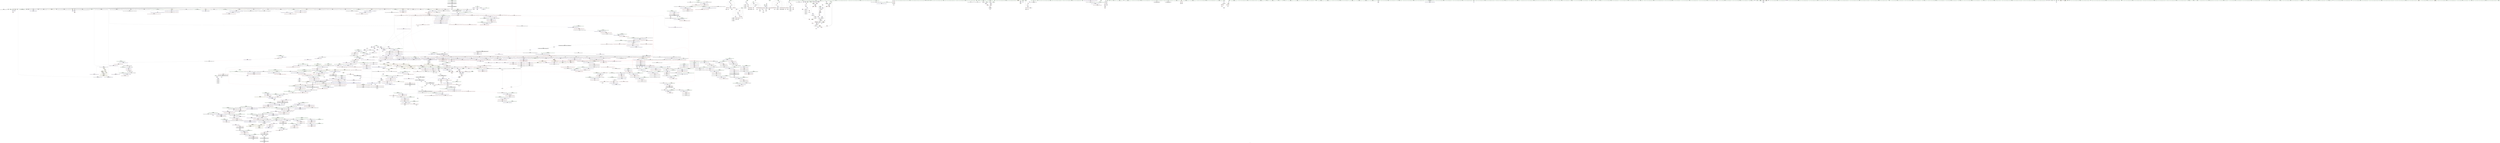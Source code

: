 digraph "SVFG" {
	label="SVFG";

	Node0x55afe2366d40 [shape=record,color=grey,label="{NodeID: 0\nNullPtr|{|<s45>118}}"];
	Node0x55afe2366d40 -> Node0x55afe284bda0[style=solid];
	Node0x55afe2366d40 -> Node0x55afe284bea0[style=solid];
	Node0x55afe2366d40 -> Node0x55afe284bf70[style=solid];
	Node0x55afe2366d40 -> Node0x55afe284c040[style=solid];
	Node0x55afe2366d40 -> Node0x55afe284c110[style=solid];
	Node0x55afe2366d40 -> Node0x55afe284c1e0[style=solid];
	Node0x55afe2366d40 -> Node0x55afe284c2b0[style=solid];
	Node0x55afe2366d40 -> Node0x55afe284c380[style=solid];
	Node0x55afe2366d40 -> Node0x55afe284c450[style=solid];
	Node0x55afe2366d40 -> Node0x55afe284c520[style=solid];
	Node0x55afe2366d40 -> Node0x55afe284c5f0[style=solid];
	Node0x55afe2366d40 -> Node0x55afe284c6c0[style=solid];
	Node0x55afe2366d40 -> Node0x55afe284c790[style=solid];
	Node0x55afe2366d40 -> Node0x55afe284c860[style=solid];
	Node0x55afe2366d40 -> Node0x55afe284c930[style=solid];
	Node0x55afe2366d40 -> Node0x55afe284ca00[style=solid];
	Node0x55afe2366d40 -> Node0x55afe284cad0[style=solid];
	Node0x55afe2366d40 -> Node0x55afe284cba0[style=solid];
	Node0x55afe2366d40 -> Node0x55afe284cc70[style=solid];
	Node0x55afe2366d40 -> Node0x55afe284cd40[style=solid];
	Node0x55afe2366d40 -> Node0x55afe284ce10[style=solid];
	Node0x55afe2366d40 -> Node0x55afe284cee0[style=solid];
	Node0x55afe2366d40 -> Node0x55afe284cfb0[style=solid];
	Node0x55afe2366d40 -> Node0x55afe284d080[style=solid];
	Node0x55afe2366d40 -> Node0x55afe284d150[style=solid];
	Node0x55afe2366d40 -> Node0x55afe284d220[style=solid];
	Node0x55afe2366d40 -> Node0x55afe284d2f0[style=solid];
	Node0x55afe2366d40 -> Node0x55afe284d3c0[style=solid];
	Node0x55afe2366d40 -> Node0x55afe284d490[style=solid];
	Node0x55afe2366d40 -> Node0x55afe284d560[style=solid];
	Node0x55afe2366d40 -> Node0x55afe284d630[style=solid];
	Node0x55afe2366d40 -> Node0x55afe284d700[style=solid];
	Node0x55afe2366d40 -> Node0x55afe284d7d0[style=solid];
	Node0x55afe2366d40 -> Node0x55afe284d8a0[style=solid];
	Node0x55afe2366d40 -> Node0x55afe284d970[style=solid];
	Node0x55afe2366d40 -> Node0x55afe284da40[style=solid];
	Node0x55afe2366d40 -> Node0x55afe284db10[style=solid];
	Node0x55afe2366d40 -> Node0x55afe28559d0[style=solid];
	Node0x55afe2366d40 -> Node0x55afe2878500[style=solid];
	Node0x55afe2366d40 -> Node0x55afe28785d0[style=solid];
	Node0x55afe2366d40 -> Node0x55afe28786a0[style=solid];
	Node0x55afe2366d40 -> Node0x55afe287a720[style=solid];
	Node0x55afe2366d40 -> Node0x55afe2147440[style=solid];
	Node0x55afe2366d40 -> Node0x55afe2869d00[style=solid];
	Node0x55afe2366d40 -> Node0x55afe286a900[style=solid];
	Node0x55afe2366d40:s45 -> Node0x55afe297ff80[style=solid,color=red];
	Node0x55afe28509e0 [shape=record,color=red,label="{NodeID: 775\n1205\<--1204\n\<--_M_finish28\n_ZNSt6vectorINSt7__cxx1112basic_stringIcSt11char_traitsIcESaIcEEESaIS5_EE17_M_realloc_insertIJRKS5_EEEvN9__gnu_cxx17__normal_iteratorIPS5_S7_EEDpOT_\n|{<s0>94}}"];
	Node0x55afe28509e0:s0 -> Node0x55afe2986f90[style=solid,color=red];
	Node0x55afe2869280 [shape=record,color=grey,label="{NodeID: 1550\n1225 = Binary(1224, 868, )\n|{<s0>95}}"];
	Node0x55afe2869280:s0 -> Node0x55afe2984710[style=solid,color=red];
	Node0x55afe2847010 [shape=record,color=black,label="{NodeID: 443\n1479\<--1474\nsub.ptr.lhs.cast\<--\n_ZNKSt6vectorINSt7__cxx1112basic_stringIcSt11char_traitsIcESaIcEEESaIS5_EE4sizeEv\n}"];
	Node0x55afe2847010 -> Node0x55afe289a750[style=solid];
	Node0x55afe2984fc0 [shape=record,color=black,label="{NodeID: 2325\n800 = PHI(788, )\n0th arg _ZNSaINSt7__cxx1112basic_stringIcSt11char_traitsIcESaIcEEEEC2Ev }"];
	Node0x55afe2984fc0 -> Node0x55afe2878770[style=solid];
	Node0x55afe283aef0 [shape=record,color=green,label="{NodeID: 111\n579\<--580\n__x.addr\<--__x.addr_field_insensitive\n_ZNSt6vectorINSt7__cxx1112basic_stringIcSt11char_traitsIcESaIcEEESaIS5_EE9push_backERKS5_\n}"];
	Node0x55afe283aef0 -> Node0x55afe2863950[style=solid];
	Node0x55afe283aef0 -> Node0x55afe2863a20[style=solid];
	Node0x55afe283aef0 -> Node0x55afe2857dc0[style=solid];
	Node0x55afe2856560 [shape=record,color=blue,label="{NodeID: 886\n240\<--12\nj\<--\nmain\n}"];
	Node0x55afe2856560 -> Node0x55afe2861800[style=dashed];
	Node0x55afe2856560 -> Node0x55afe28618d0[style=dashed];
	Node0x55afe2856560 -> Node0x55afe28619a0[style=dashed];
	Node0x55afe2856560 -> Node0x55afe2861a70[style=dashed];
	Node0x55afe2856560 -> Node0x55afe2861b40[style=dashed];
	Node0x55afe2856560 -> Node0x55afe2856560[style=dashed];
	Node0x55afe2856560 -> Node0x55afe2857740[style=dashed];
	Node0x55afe2856560 -> Node0x55afe28f4830[style=dashed];
	Node0x55afe285cee0 [shape=record,color=purple,label="{NodeID: 554\n1091\<--1071\ncoerce.dive\<--__position\n_ZNSt6vectorINSt7__cxx1112basic_stringIcSt11char_traitsIcESaIcEEESaIS5_EE17_M_realloc_insertIJRKS5_EEEvN9__gnu_cxx17__normal_iteratorIPS5_S7_EEDpOT_\n}"];
	Node0x55afe285cee0 -> Node0x55afe287a0a0[style=solid];
	Node0x55afe283f590 [shape=record,color=green,label="{NodeID: 222\n1399\<--1400\nagg.tmp1\<--agg.tmp1_field_insensitive\n_ZSt34__uninitialized_move_if_noexcept_aIPNSt7__cxx1112basic_stringIcSt11char_traitsIcESaIcEEES6_SaIS5_EET0_T_S9_S8_RT1_\n}"];
	Node0x55afe283f590 -> Node0x55afe285e5a0[style=solid];
	Node0x55afe283f590 -> Node0x55afe285e670[style=solid];
	Node0x55afe287b830 [shape=record,color=blue,label="{NodeID: 997\n1345\<--1342\n__rhs.addr\<--__rhs\n_ZN9__gnu_cxxmiIPNSt7__cxx1112basic_stringIcSt11char_traitsIcESaIcEEESt6vectorIS6_SaIS6_EEEENS_17__normal_iteratorIT_T0_E15difference_typeERKSE_SH_\n}"];
	Node0x55afe287b830 -> Node0x55afe28516e0[style=dashed];
	Node0x55afe2862910 [shape=record,color=red,label="{NodeID: 665\n460\<--258\n\<--ok\nmain\n}"];
	Node0x55afe2862910 -> Node0x55afe284f730[style=solid];
	Node0x55afe284d970 [shape=record,color=black,label="{NodeID: 333\n1757\<--3\nlpad.val12\<--dummyVal\n_ZNSt20__uninitialized_copyILb0EE13__uninit_copyISt13move_iteratorIPNSt7__cxx1112basic_stringIcSt11char_traitsIcESaIcEEEES9_EET0_T_SC_SB_\n}"];
	Node0x55afe297bd80 [shape=record,color=black,label="{NodeID: 2215\n1736 = PHI()\n}"];
	Node0x55afe2366dd0 [shape=record,color=green,label="{NodeID: 1\n7\<--1\n__dso_handle\<--dummyObj\nGlob }"];
	Node0x55afe2911d70 [shape=record,color=yellow,style=double,label="{NodeID: 1883\n91V_1 = ENCHI(MR_91V_0)\npts\{160000 160001 \}\nFun[_ZNKSt6vectorINSt7__cxx1112basic_stringIcSt11char_traitsIcESaIcEEESaIS5_EE12_M_check_lenEmPKc]|{<s0>100|<s1>100|<s2>102|<s3>102|<s4>103|<s5>103|<s6>105|<s7>105}}"];
	Node0x55afe2911d70:s0 -> Node0x55afe29077b0[style=dashed,color=red];
	Node0x55afe2911d70:s1 -> Node0x55afe2907890[style=dashed,color=red];
	Node0x55afe2911d70:s2 -> Node0x55afe29077b0[style=dashed,color=red];
	Node0x55afe2911d70:s3 -> Node0x55afe2907890[style=dashed,color=red];
	Node0x55afe2911d70:s4 -> Node0x55afe29077b0[style=dashed,color=red];
	Node0x55afe2911d70:s5 -> Node0x55afe2907890[style=dashed,color=red];
	Node0x55afe2911d70:s6 -> Node0x55afe29077b0[style=dashed,color=red];
	Node0x55afe2911d70:s7 -> Node0x55afe2907890[style=dashed,color=red];
	Node0x55afe2850ab0 [shape=record,color=red,label="{NodeID: 776\n1213\<--1212\n\<--_M_start31\n_ZNSt6vectorINSt7__cxx1112basic_stringIcSt11char_traitsIcESaIcEEESaIS5_EE17_M_realloc_insertIJRKS5_EEEvN9__gnu_cxx17__normal_iteratorIPS5_S7_EEDpOT_\n|{<s0>95}}"];
	Node0x55afe2850ab0:s0 -> Node0x55afe2984550[style=solid,color=red];
	Node0x55afe2869400 [shape=record,color=grey,label="{NodeID: 1551\n1224 = Binary(1222, 1223, )\n}"];
	Node0x55afe2869400 -> Node0x55afe2869280[style=solid];
	Node0x55afe28470e0 [shape=record,color=black,label="{NodeID: 444\n1480\<--1478\nsub.ptr.rhs.cast\<--\n_ZNKSt6vectorINSt7__cxx1112basic_stringIcSt11char_traitsIcESaIcEEESaIS5_EE4sizeEv\n}"];
	Node0x55afe28470e0 -> Node0x55afe289a750[style=solid];
	Node0x55afe29850d0 [shape=record,color=black,label="{NodeID: 2326\n846 = PHI(164, 174, )\n0th arg _ZNSt12_Vector_baseINSt7__cxx1112basic_stringIcSt11char_traitsIcESaIcEEESaIS5_EED2Ev }"];
	Node0x55afe29850d0 -> Node0x55afe2878c50[style=solid];
	Node0x55afe283fb10 [shape=record,color=green,label="{NodeID: 112\n581\<--582\nagg.tmp\<--agg.tmp_field_insensitive\n_ZNSt6vectorINSt7__cxx1112basic_stringIcSt11char_traitsIcESaIcEEESaIS5_EE9push_backERKS5_\n}"];
	Node0x55afe283fb10 -> Node0x55afe285b0d0[style=solid];
	Node0x55afe283fb10 -> Node0x55afe285b1a0[style=solid];
	Node0x55afe2856630 [shape=record,color=blue,label="{NodeID: 887\n242\<--311\nl\<--\nmain\n}"];
	Node0x55afe2856630 -> Node0x55afe2861c10[style=dashed];
	Node0x55afe2856630 -> Node0x55afe2861ce0[style=dashed];
	Node0x55afe2856630 -> Node0x55afe2861db0[style=dashed];
	Node0x55afe2856630 -> Node0x55afe2861e80[style=dashed];
	Node0x55afe2856630 -> Node0x55afe2861f50[style=dashed];
	Node0x55afe2856630 -> Node0x55afe2862020[style=dashed];
	Node0x55afe2856630 -> Node0x55afe28620f0[style=dashed];
	Node0x55afe2856630 -> Node0x55afe28621c0[style=dashed];
	Node0x55afe2856630 -> Node0x55afe2862290[style=dashed];
	Node0x55afe2856630 -> Node0x55afe2857670[style=dashed];
	Node0x55afe2856630 -> Node0x55afe28e7130[style=dashed];
	Node0x55afe285cfb0 [shape=record,color=purple,label="{NodeID: 555\n1103\<--1081\ncoerce.dive3\<--ref.tmp\n_ZNSt6vectorINSt7__cxx1112basic_stringIcSt11char_traitsIcESaIcEEESaIS5_EE17_M_realloc_insertIJRKS5_EEEvN9__gnu_cxx17__normal_iteratorIPS5_S7_EEDpOT_\n}"];
	Node0x55afe285cfb0 -> Node0x55afe287a3e0[style=solid];
	Node0x55afe283f660 [shape=record,color=green,label="{NodeID: 223\n1407\<--1408\n_ZSt32__make_move_if_noexcept_iteratorINSt7__cxx1112basic_stringIcSt11char_traitsIcESaIcEEESt13move_iteratorIPS5_EET0_PT_\<--_ZSt32__make_move_if_noexcept_iteratorINSt7__cxx1112basic_stringIcSt11char_traitsIcESaIcEEESt13move_iteratorIPS5_EET0_PT__field_insensitive\n}"];
	Node0x55afe287b900 [shape=record,color=blue,label="{NodeID: 998\n1363\<--1361\nthis.addr\<--this\n_ZNSt12_Vector_baseINSt7__cxx1112basic_stringIcSt11char_traitsIcESaIcEEESaIS5_EE11_M_allocateEm\n}"];
	Node0x55afe287b900 -> Node0x55afe2851950[style=dashed];
	Node0x55afe28629e0 [shape=record,color=red,label="{NodeID: 666\n442\<--260\n\<--cnt\nmain\n}"];
	Node0x55afe28629e0 -> Node0x55afe289a5d0[style=solid];
	Node0x55afe284da40 [shape=record,color=black,label="{NodeID: 334\n1759\<--3\n\<--dummyVal\n_ZNSt20__uninitialized_copyILb0EE13__uninit_copyISt13move_iteratorIPNSt7__cxx1112basic_stringIcSt11char_traitsIcESaIcEEEES9_EET0_T_SC_SB_\n}"];
	Node0x55afe297be50 [shape=record,color=black,label="{NodeID: 2216\n918 = PHI(938, )\n|{<s0>65}}"];
	Node0x55afe297be50:s0 -> Node0x55afe297f220[style=solid,color=red];
	Node0x55afe2801c50 [shape=record,color=green,label="{NodeID: 2\n9\<--1\n\<--dummyObj\nCan only get source location for instruction, argument, global var or function.}"];
	Node0x55afe2850b80 [shape=record,color=red,label="{NodeID: 777\n1217\<--1216\n\<--_M_end_of_storage\n_ZNSt6vectorINSt7__cxx1112basic_stringIcSt11char_traitsIcESaIcEEESaIS5_EE17_M_realloc_insertIJRKS5_EEEvN9__gnu_cxx17__normal_iteratorIPS5_S7_EEDpOT_\n}"];
	Node0x55afe2850b80 -> Node0x55afe2846170[style=solid];
	Node0x55afe2869580 [shape=record,color=grey,label="{NodeID: 1552\n1371 = cmp(1370, 1372, )\n}"];
	Node0x55afe28471b0 [shape=record,color=black,label="{NodeID: 445\n1465\<--1482\n_ZNKSt6vectorINSt7__cxx1112basic_stringIcSt11char_traitsIcESaIcEEESaIS5_EE4sizeEv_ret\<--sub.ptr.div\n_ZNKSt6vectorINSt7__cxx1112basic_stringIcSt11char_traitsIcESaIcEEESaIS5_EE4sizeEv\n|{<s0>100|<s1>102|<s2>103|<s3>105}}"];
	Node0x55afe28471b0:s0 -> Node0x55afe2979cf0[style=solid,color=blue];
	Node0x55afe28471b0:s1 -> Node0x55afe2979e30[style=solid,color=blue];
	Node0x55afe28471b0:s2 -> Node0x55afe2979f70[style=solid,color=blue];
	Node0x55afe28471b0:s3 -> Node0x55afe297a1f0[style=solid,color=blue];
	Node0x55afe2985280 [shape=record,color=black,label="{NodeID: 2327\n1361 = PHI(1109, )\n0th arg _ZNSt12_Vector_baseINSt7__cxx1112basic_stringIcSt11char_traitsIcESaIcEEESaIS5_EE11_M_allocateEm }"];
	Node0x55afe2985280 -> Node0x55afe287b900[style=solid];
	Node0x55afe283fba0 [shape=record,color=green,label="{NodeID: 113\n605\<--606\n_ZNSt16allocator_traitsISaINSt7__cxx1112basic_stringIcSt11char_traitsIcESaIcEEEEE9constructIS5_JRKS5_EEEvRS6_PT_DpOT0_\<--_ZNSt16allocator_traitsISaINSt7__cxx1112basic_stringIcSt11char_traitsIcESaIcEEEEE9constructIS5_JRKS5_EEEvRS6_PT_DpOT0__field_insensitive\n}"];
	Node0x55afe2856700 [shape=record,color=blue,label="{NodeID: 888\n379\<--376\ncoerce.dive\<--call26\nmain\n}"];
	Node0x55afe2856700 -> Node0x55afe28ee930[style=dashed];
	Node0x55afe285d080 [shape=record,color=purple,label="{NodeID: 556\n1118\<--1117\n_M_impl\<--\n_ZNSt6vectorINSt7__cxx1112basic_stringIcSt11char_traitsIcESaIcEEESaIS5_EE17_M_realloc_insertIJRKS5_EEEvN9__gnu_cxx17__normal_iteratorIPS5_S7_EEDpOT_\n}"];
	Node0x55afe285d080 -> Node0x55afe2845fd0[style=solid];
	Node0x55afe283f760 [shape=record,color=green,label="{NodeID: 224\n1422\<--1423\n_ZSt22__uninitialized_copy_aISt13move_iteratorIPNSt7__cxx1112basic_stringIcSt11char_traitsIcESaIcEEEES7_S6_ET0_T_SA_S9_RSaIT1_E\<--_ZSt22__uninitialized_copy_aISt13move_iteratorIPNSt7__cxx1112basic_stringIcSt11char_traitsIcESaIcEEEES7_S6_ET0_T_SA_S9_RSaIT1_E_field_insensitive\n}"];
	Node0x55afe287b9d0 [shape=record,color=blue,label="{NodeID: 999\n1365\<--1362\n__n.addr\<--__n\n_ZNSt12_Vector_baseINSt7__cxx1112basic_stringIcSt11char_traitsIcESaIcEEESaIS5_EE11_M_allocateEm\n}"];
	Node0x55afe287b9d0 -> Node0x55afe2851a20[style=dashed];
	Node0x55afe287b9d0 -> Node0x55afe2851af0[style=dashed];
	Node0x55afe2862ab0 [shape=record,color=red,label="{NodeID: 667\n483\<--260\n\<--cnt\nmain\n}"];
	Node0x55afe2862ab0 -> Node0x55afe2868200[style=solid];
	Node0x55afe284db10 [shape=record,color=black,label="{NodeID: 335\n1760\<--3\n\<--dummyVal\n_ZNSt20__uninitialized_copyILb0EE13__uninit_copyISt13move_iteratorIPNSt7__cxx1112basic_stringIcSt11char_traitsIcESaIcEEEES9_EET0_T_SC_SB_\n|{<s0>139}}"];
	Node0x55afe284db10:s0 -> Node0x55afe297f5b0[style=solid,color=red];
	Node0x55afe297bff0 [shape=record,color=black,label="{NodeID: 2217\n1060 = PHI(1277, )\n|{<s0>73}}"];
	Node0x55afe297bff0:s0 -> Node0x55afe297eb70[style=solid,color=red];
	Node0x55afe2804620 [shape=record,color=green,label="{NodeID: 3\n12\<--1\n\<--dummyObj\nCan only get source location for instruction, argument, global var or function.|{<s0>40}}"];
	Node0x55afe2804620:s0 -> Node0x55afe2983df0[style=solid,color=red];
	Node0x55afe2850c50 [shape=record,color=red,label="{NodeID: 778\n1221\<--1220\n\<--_M_start34\n_ZNSt6vectorINSt7__cxx1112basic_stringIcSt11char_traitsIcESaIcEEESaIS5_EE17_M_realloc_insertIJRKS5_EEEvN9__gnu_cxx17__normal_iteratorIPS5_S7_EEDpOT_\n}"];
	Node0x55afe2850c50 -> Node0x55afe2846240[style=solid];
	Node0x55afe2869700 [shape=record,color=grey,label="{NodeID: 1553\n423 = cmp(417, 422, )\n}"];
	Node0x55afe2847280 [shape=record,color=black,label="{NodeID: 446\n1486\<--1509\n_ZSt3maxImERKT_S2_S2__ret\<--\n_ZSt3maxImERKT_S2_S2_\n|{<s0>104}}"];
	Node0x55afe2847280:s0 -> Node0x55afe297a0b0[style=solid,color=blue];
	Node0x55afe2985390 [shape=record,color=black,label="{NodeID: 2328\n1362 = PHI(1110, )\n1st arg _ZNSt12_Vector_baseINSt7__cxx1112basic_stringIcSt11char_traitsIcESaIcEEESaIS5_EE11_M_allocateEm }"];
	Node0x55afe2985390 -> Node0x55afe287b9d0[style=solid];
	Node0x55afe283fca0 [shape=record,color=green,label="{NodeID: 114\n621\<--622\n_ZNSt6vectorINSt7__cxx1112basic_stringIcSt11char_traitsIcESaIcEEESaIS5_EE17_M_realloc_insertIJRKS5_EEEvN9__gnu_cxx17__normal_iteratorIPS5_S7_EEDpOT_\<--_ZNSt6vectorINSt7__cxx1112basic_stringIcSt11char_traitsIcESaIcEEESaIS5_EE17_M_realloc_insertIJRKS5_EEEvN9__gnu_cxx17__normal_iteratorIPS5_S7_EEDpOT__field_insensitive\n}"];
	Node0x55afe28567d0 [shape=record,color=blue,label="{NodeID: 889\n388\<--385\ncoerce.dive31\<--call30\nmain\n|{|<s2>32}}"];
	Node0x55afe28567d0 -> Node0x55afe28567d0[style=dashed];
	Node0x55afe28567d0 -> Node0x55afe28e9930[style=dashed];
	Node0x55afe28567d0:s2 -> Node0x55afe2912340[style=dashed,color=red];
	Node0x55afe285d150 [shape=record,color=purple,label="{NodeID: 557\n1128\<--1127\n_M_impl7\<--\n_ZNSt6vectorINSt7__cxx1112basic_stringIcSt11char_traitsIcESaIcEEESaIS5_EE17_M_realloc_insertIJRKS5_EEEvN9__gnu_cxx17__normal_iteratorIPS5_S7_EEDpOT_\n}"];
	Node0x55afe283f860 [shape=record,color=green,label="{NodeID: 225\n1427\<--1428\nthis.addr\<--this.addr_field_insensitive\n_ZNK9__gnu_cxx17__normal_iteratorIPNSt7__cxx1112basic_stringIcSt11char_traitsIcESaIcEEESt6vectorIS6_SaIS6_EEE4baseEv\n}"];
	Node0x55afe283f860 -> Node0x55afe28520a0[style=solid];
	Node0x55afe283f860 -> Node0x55afe287bf80[style=solid];
	Node0x55afe287baa0 [shape=record,color=blue,label="{NodeID: 1000\n1389\<--1385\n__first.addr\<--__first\n_ZSt34__uninitialized_move_if_noexcept_aIPNSt7__cxx1112basic_stringIcSt11char_traitsIcESaIcEEES6_SaIS5_EET0_T_S9_S8_RT1_\n}"];
	Node0x55afe287baa0 -> Node0x55afe2851bc0[style=dashed];
	Node0x55afe2862b80 [shape=record,color=red,label="{NodeID: 668\n407\<--262\n\<--k\nmain\n}"];
	Node0x55afe2862b80 -> Node0x55afe2869b80[style=solid];
	Node0x55afe284dbe0 [shape=record,color=black,label="{NodeID: 336\n233\<--12\nmain_ret\<--\nmain\n}"];
	Node0x55afe297c130 [shape=record,color=black,label="{NodeID: 2218\n1097 = PHI(1284, )\n}"];
	Node0x55afe297c130 -> Node0x55afe287a310[style=solid];
	Node0x55afe28093e0 [shape=record,color=green,label="{NodeID: 4\n32\<--1\n.str\<--dummyObj\nGlob }"];
	Node0x55afe2850d20 [shape=record,color=red,label="{NodeID: 779\n1269\<--1260\nthis1\<--this.addr\n_ZN9__gnu_cxx13new_allocatorINSt7__cxx1112basic_stringIcSt11char_traitsIcESaIcEEEE9constructIS6_JRKS6_EEEvPT_DpOT0_\n}"];
	Node0x55afe2869880 [shape=record,color=grey,label="{NodeID: 1554\n446 = cmp(445, 447, )\n}"];
	Node0x55afe2847350 [shape=record,color=black,label="{NodeID: 447\n1517\<--1516\n\<--\n_ZNSt16allocator_traitsISaINSt7__cxx1112basic_stringIcSt11char_traitsIcESaIcEEEEE8max_sizeERKS6_\n|{<s0>117}}"];
	Node0x55afe2847350:s0 -> Node0x55afe2986cb0[style=solid,color=red];
	Node0x55afe29854a0 [shape=record,color=black,label="{NodeID: 2329\n1766 = PHI(1689, )\n0th arg _ZStneIPNSt7__cxx1112basic_stringIcSt11char_traitsIcESaIcEEEEbRKSt13move_iteratorIT_ESB_ }"];
	Node0x55afe29854a0 -> Node0x55afe287df30[style=solid];
	Node0x55afe283fda0 [shape=record,color=green,label="{NodeID: 115\n640\<--641\nretval\<--retval_field_insensitive\n_ZNSt6vectorINSt7__cxx1112basic_stringIcSt11char_traitsIcESaIcEEESaIS5_EE5beginEv\n|{|<s1>48}}"];
	Node0x55afe283fda0 -> Node0x55afe285ba90[style=solid];
	Node0x55afe283fda0:s1 -> Node0x55afe29803c0[style=solid,color=red];
	Node0x55afe28568a0 [shape=record,color=blue,label="{NodeID: 890\n250\<--394\nnow\<--\nmain\n}"];
	Node0x55afe28568a0 -> Node0x55afe2862360[style=dashed];
	Node0x55afe28568a0 -> Node0x55afe2862430[style=dashed];
	Node0x55afe28568a0 -> Node0x55afe2862500[style=dashed];
	Node0x55afe28568a0 -> Node0x55afe28625d0[style=dashed];
	Node0x55afe28568a0 -> Node0x55afe28626a0[style=dashed];
	Node0x55afe28568a0 -> Node0x55afe28568a0[style=dashed];
	Node0x55afe28568a0 -> Node0x55afe2856be0[style=dashed];
	Node0x55afe28568a0 -> Node0x55afe2857190[style=dashed];
	Node0x55afe28568a0 -> Node0x55afe2857330[style=dashed];
	Node0x55afe28568a0 -> Node0x55afe28f8e30[style=dashed];
	Node0x55afe285d220 [shape=record,color=purple,label="{NodeID: 558\n1129\<--1127\n_M_start\<--\n_ZNSt6vectorINSt7__cxx1112basic_stringIcSt11char_traitsIcESaIcEEESaIS5_EE17_M_realloc_insertIJRKS5_EEEvN9__gnu_cxx17__normal_iteratorIPS5_S7_EEDpOT_\n}"];
	Node0x55afe285d220 -> Node0x55afe28505d0[style=solid];
	Node0x55afe283f930 [shape=record,color=green,label="{NodeID: 226\n1436\<--1437\n__a.addr\<--__a.addr_field_insensitive\n_ZNSt16allocator_traitsISaINSt7__cxx1112basic_stringIcSt11char_traitsIcESaIcEEEEE7destroyIS5_EEvRS6_PT_\n}"];
	Node0x55afe283f930 -> Node0x55afe2852170[style=solid];
	Node0x55afe283f930 -> Node0x55afe287c050[style=solid];
	Node0x55afe287bb70 [shape=record,color=blue,label="{NodeID: 1001\n1391\<--1386\n__last.addr\<--__last\n_ZSt34__uninitialized_move_if_noexcept_aIPNSt7__cxx1112basic_stringIcSt11char_traitsIcESaIcEEES6_SaIS5_EET0_T_S9_S8_RT1_\n}"];
	Node0x55afe287bb70 -> Node0x55afe2851c90[style=dashed];
	Node0x55afe2862c50 [shape=record,color=red,label="{NodeID: 669\n411\<--262\n\<--k\nmain\n}"];
	Node0x55afe2862c50 -> Node0x55afe284f3f0[style=solid];
	Node0x55afe284dcb0 [shape=record,color=black,label="{NodeID: 337\n18\<--17\n\<--_Z1sB5cxx11\nCan only get source location for instruction, argument, global var or function.}"];
	Node0x55afe297c270 [shape=record,color=black,label="{NodeID: 2219\n1102 = PHI(638, )\n}"];
	Node0x55afe297c270 -> Node0x55afe287a3e0[style=solid];
	Node0x55afe2836f50 [shape=record,color=green,label="{NodeID: 5\n34\<--1\n.str.5\<--dummyObj\nGlob }"];
	Node0x55afe2850df0 [shape=record,color=red,label="{NodeID: 780\n1270\<--1262\n\<--__p.addr\n_ZN9__gnu_cxx13new_allocatorINSt7__cxx1112basic_stringIcSt11char_traitsIcESaIcEEEE9constructIS6_JRKS6_EEEvPT_DpOT0_\n}"];
	Node0x55afe2850df0 -> Node0x55afe2846310[style=solid];
	Node0x55afe2869a00 [shape=record,color=grey,label="{NodeID: 1555\n464 = cmp(463, 447, )\n}"];
	Node0x55afe2847420 [shape=record,color=black,label="{NodeID: 448\n1511\<--1518\n_ZNSt16allocator_traitsISaINSt7__cxx1112basic_stringIcSt11char_traitsIcESaIcEEEEE8max_sizeERKS6__ret\<--call\n_ZNSt16allocator_traitsISaINSt7__cxx1112basic_stringIcSt11char_traitsIcESaIcEEEEE8max_sizeERKS6_\n|{<s0>116}}"];
	Node0x55afe2847420:s0 -> Node0x55afe297dc70[style=solid,color=blue];
	Node0x55afe29855b0 [shape=record,color=black,label="{NodeID: 2330\n1767 = PHI(1691, )\n1st arg _ZStneIPNSt7__cxx1112basic_stringIcSt11char_traitsIcESaIcEEEEbRKSt13move_iteratorIT_ESB_ }"];
	Node0x55afe29855b0 -> Node0x55afe287e000[style=solid];
	Node0x55afe283fe70 [shape=record,color=green,label="{NodeID: 116\n642\<--643\nthis.addr\<--this.addr_field_insensitive\n_ZNSt6vectorINSt7__cxx1112basic_stringIcSt11char_traitsIcESaIcEEESaIS5_EE5beginEv\n}"];
	Node0x55afe283fe70 -> Node0x55afe2863f00[style=solid];
	Node0x55afe283fe70 -> Node0x55afe2858030[style=solid];
	Node0x55afe2856970 [shape=record,color=blue,label="{NodeID: 891\n258\<--403\nok\<--\nmain\n}"];
	Node0x55afe2856970 -> Node0x55afe2862910[style=dashed];
	Node0x55afe2856970 -> Node0x55afe2856970[style=dashed];
	Node0x55afe2856970 -> Node0x55afe28570c0[style=dashed];
	Node0x55afe2856970 -> Node0x55afe28f9330[style=dashed];
	Node0x55afe285d2f0 [shape=record,color=purple,label="{NodeID: 559\n1141\<--1140\nincdec.ptr\<--\n_ZNSt6vectorINSt7__cxx1112basic_stringIcSt11char_traitsIcESaIcEEESaIS5_EE17_M_realloc_insertIJRKS5_EEEvN9__gnu_cxx17__normal_iteratorIPS5_S7_EEDpOT_\n}"];
	Node0x55afe285d2f0 -> Node0x55afe287a8c0[style=solid];
	Node0x55afe283fa00 [shape=record,color=green,label="{NodeID: 227\n1438\<--1439\n__p.addr\<--__p.addr_field_insensitive\n_ZNSt16allocator_traitsISaINSt7__cxx1112basic_stringIcSt11char_traitsIcESaIcEEEEE7destroyIS5_EEvRS6_PT_\n}"];
	Node0x55afe283fa00 -> Node0x55afe2852240[style=solid];
	Node0x55afe283fa00 -> Node0x55afe287c120[style=solid];
	Node0x55afe287bc40 [shape=record,color=blue,label="{NodeID: 1002\n1393\<--1387\n__result.addr\<--__result\n_ZSt34__uninitialized_move_if_noexcept_aIPNSt7__cxx1112basic_stringIcSt11char_traitsIcESaIcEEES6_SaIS5_EET0_T_S9_S8_RT1_\n}"];
	Node0x55afe287bc40 -> Node0x55afe2851d60[style=dashed];
	Node0x55afe2862d20 [shape=record,color=red,label="{NodeID: 670\n418\<--262\n\<--k\nmain\n}"];
	Node0x55afe2862d20 -> Node0x55afe284f590[style=solid];
	Node0x55afe284ddb0 [shape=record,color=black,label="{NodeID: 338\n26\<--24\n\<--dp\nCan only get source location for instruction, argument, global var or function.}"];
	Node0x55afe297c3b0 [shape=record,color=black,label="{NodeID: 2220\n1105 = PHI(1340, )\n}"];
	Node0x55afe297c3b0 -> Node0x55afe287a4b0[style=solid];
	Node0x55afe28376c0 [shape=record,color=green,label="{NodeID: 6\n36\<--1\n.str.6\<--dummyObj\nGlob }"];
	Node0x55afe2850ec0 [shape=record,color=red,label="{NodeID: 781\n1273\<--1264\n\<--__args.addr\n_ZN9__gnu_cxx13new_allocatorINSt7__cxx1112basic_stringIcSt11char_traitsIcESaIcEEEE9constructIS6_JRKS6_EEEvPT_DpOT0_\n|{<s0>97}}"];
	Node0x55afe2850ec0:s0 -> Node0x55afe2980b00[style=solid,color=red];
	Node0x55afe2869b80 [shape=record,color=grey,label="{NodeID: 1556\n409 = cmp(407, 408, )\n}"];
	Node0x55afe28474f0 [shape=record,color=black,label="{NodeID: 449\n1529\<--1528\n\<--_M_impl\n_ZNKSt12_Vector_baseINSt7__cxx1112basic_stringIcSt11char_traitsIcESaIcEEESaIS5_EE19_M_get_Tp_allocatorEv\n}"];
	Node0x55afe28474f0 -> Node0x55afe28475c0[style=solid];
	Node0x55afe29856f0 [shape=record,color=black,label="{NodeID: 2331\n639 = PHI(375, 1095, )\n0th arg _ZNSt6vectorINSt7__cxx1112basic_stringIcSt11char_traitsIcESaIcEEESaIS5_EE5beginEv }"];
	Node0x55afe29856f0 -> Node0x55afe2858030[style=solid];
	Node0x55afe283ff40 [shape=record,color=green,label="{NodeID: 117\n650\<--651\n_ZN9__gnu_cxx17__normal_iteratorIPNSt7__cxx1112basic_stringIcSt11char_traitsIcESaIcEEESt6vectorIS6_SaIS6_EEEC2ERKS7_\<--_ZN9__gnu_cxx17__normal_iteratorIPNSt7__cxx1112basic_stringIcSt11char_traitsIcESaIcEEESt6vectorIS6_SaIS6_EEEC2ERKS7__field_insensitive\n}"];
	Node0x55afe2856a40 [shape=record,color=blue,label="{NodeID: 892\n260\<--12\ncnt\<--\nmain\n}"];
	Node0x55afe2856a40 -> Node0x55afe28629e0[style=dashed];
	Node0x55afe2856a40 -> Node0x55afe2862ab0[style=dashed];
	Node0x55afe2856a40 -> Node0x55afe2856a40[style=dashed];
	Node0x55afe2856a40 -> Node0x55afe2856ff0[style=dashed];
	Node0x55afe2856a40 -> Node0x55afe28f2f30[style=dashed];
	Node0x55afe2856a40 -> Node0x55afe28f9830[style=dashed];
	Node0x55afe285d3c0 [shape=record,color=purple,label="{NodeID: 560\n1146\<--1145\n_M_impl13\<--\n_ZNSt6vectorINSt7__cxx1112basic_stringIcSt11char_traitsIcESaIcEEESaIS5_EE17_M_realloc_insertIJRKS5_EEEvN9__gnu_cxx17__normal_iteratorIPS5_S7_EEDpOT_\n}"];
	Node0x55afe2848040 [shape=record,color=green,label="{NodeID: 228\n1446\<--1447\n_ZN9__gnu_cxx13new_allocatorINSt7__cxx1112basic_stringIcSt11char_traitsIcESaIcEEEE7destroyIS6_EEvPT_\<--_ZN9__gnu_cxx13new_allocatorINSt7__cxx1112basic_stringIcSt11char_traitsIcESaIcEEEE7destroyIS6_EEvPT__field_insensitive\n}"];
	Node0x55afe287bd10 [shape=record,color=blue,label="{NodeID: 1003\n1395\<--1388\n__alloc.addr\<--__alloc\n_ZSt34__uninitialized_move_if_noexcept_aIPNSt7__cxx1112basic_stringIcSt11char_traitsIcESaIcEEES6_SaIS5_EET0_T_S9_S8_RT1_\n}"];
	Node0x55afe287bd10 -> Node0x55afe2851e30[style=dashed];
	Node0x55afe2862df0 [shape=record,color=red,label="{NodeID: 671\n456\<--262\n\<--k\nmain\n}"];
	Node0x55afe2862df0 -> Node0x55afe2867d80[style=solid];
	Node0x55afe284deb0 [shape=record,color=black,label="{NodeID: 339\n29\<--28\n\<--fin\nCan only get source location for instruction, argument, global var or function.}"];
	Node0x55afe297c4f0 [shape=record,color=black,label="{NodeID: 2221\n1111 = PHI(1360, )\n}"];
	Node0x55afe297c4f0 -> Node0x55afe287a580[style=solid];
	Node0x55afe2837750 [shape=record,color=green,label="{NodeID: 7\n38\<--1\nstdin\<--dummyObj\nGlob }"];
	Node0x55afe2912340 [shape=record,color=yellow,style=double,label="{NodeID: 1889\n168V_1 = ENCHI(MR_168V_0)\npts\{2470000 2490000 10720000 10820000 \}\nFun[_ZN9__gnu_cxxneIPNSt7__cxx1112basic_stringIcSt11char_traitsIcESaIcEEESt6vectorIS6_SaIS6_EEEEbRKNS_17__normal_iteratorIT_T0_EESG_]}"];
	Node0x55afe2912340 -> Node0x55afe2864240[style=dashed];
	Node0x55afe2912340 -> Node0x55afe2864310[style=dashed];
	Node0x55afe2850f90 [shape=record,color=red,label="{NodeID: 782\n1282\<--1279\n\<--__t.addr\n_ZSt7forwardIRKNSt7__cxx1112basic_stringIcSt11char_traitsIcESaIcEEEEOT_RNSt16remove_referenceIS8_E4typeE\n}"];
	Node0x55afe2850f90 -> Node0x55afe28464b0[style=solid];
	Node0x55afe2869d00 [shape=record,color=grey,label="{NodeID: 1557\n960 = cmp(959, 3, )\n}"];
	Node0x55afe28475c0 [shape=record,color=black,label="{NodeID: 450\n1522\<--1529\n_ZNKSt12_Vector_baseINSt7__cxx1112basic_stringIcSt11char_traitsIcESaIcEEESaIS5_EE19_M_get_Tp_allocatorEv_ret\<--\n_ZNKSt12_Vector_baseINSt7__cxx1112basic_stringIcSt11char_traitsIcESaIcEEESaIS5_EE19_M_get_Tp_allocatorEv\n|{<s0>115}}"];
	Node0x55afe28475c0:s0 -> Node0x55afe297db30[style=solid,color=blue];
	Node0x55afe2985900 [shape=record,color=black,label="{NodeID: 2332\n212 = PHI(199, )\n0th arg _ZStorSt13_Ios_OpenmodeS_ }"];
	Node0x55afe2985900 -> Node0x55afe2855fb0[style=solid];
	Node0x55afe2840040 [shape=record,color=green,label="{NodeID: 118\n658\<--659\n__lhs.addr\<--__lhs.addr_field_insensitive\n_ZN9__gnu_cxxneIPNSt7__cxx1112basic_stringIcSt11char_traitsIcESaIcEEESt6vectorIS6_SaIS6_EEEEbRKNS_17__normal_iteratorIT_T0_EESG_\n}"];
	Node0x55afe2840040 -> Node0x55afe28640a0[style=solid];
	Node0x55afe2840040 -> Node0x55afe2858100[style=solid];
	Node0x55afe2856b10 [shape=record,color=blue,label="{NodeID: 893\n262\<--12\nk\<--\nmain\n}"];
	Node0x55afe2856b10 -> Node0x55afe2862b80[style=dashed];
	Node0x55afe2856b10 -> Node0x55afe2862c50[style=dashed];
	Node0x55afe2856b10 -> Node0x55afe2862d20[style=dashed];
	Node0x55afe2856b10 -> Node0x55afe2862df0[style=dashed];
	Node0x55afe2856b10 -> Node0x55afe2856b10[style=dashed];
	Node0x55afe2856b10 -> Node0x55afe2857260[style=dashed];
	Node0x55afe2856b10 -> Node0x55afe28f9d30[style=dashed];
	Node0x55afe285d490 [shape=record,color=purple,label="{NodeID: 561\n1147\<--1145\n_M_finish\<--\n_ZNSt6vectorINSt7__cxx1112basic_stringIcSt11char_traitsIcESaIcEEESaIS5_EE17_M_realloc_insertIJRKS5_EEEvN9__gnu_cxx17__normal_iteratorIPS5_S7_EEDpOT_\n}"];
	Node0x55afe285d490 -> Node0x55afe2850840[style=solid];
	Node0x55afe2848100 [shape=record,color=green,label="{NodeID: 229\n1453\<--1454\nthis.addr\<--this.addr_field_insensitive\n_ZNKSt6vectorINSt7__cxx1112basic_stringIcSt11char_traitsIcESaIcEEESaIS5_EE8max_sizeEv\n}"];
	Node0x55afe2848100 -> Node0x55afe2852310[style=solid];
	Node0x55afe2848100 -> Node0x55afe287c1f0[style=solid];
	Node0x55afe287bde0 [shape=record,color=blue,label="{NodeID: 1004\n1409\<--1406\ncoerce.dive\<--call\n_ZSt34__uninitialized_move_if_noexcept_aIPNSt7__cxx1112basic_stringIcSt11char_traitsIcESaIcEEES6_SaIS5_EET0_T_S9_S8_RT1_\n}"];
	Node0x55afe287bde0 -> Node0x55afe2851f00[style=dashed];
	Node0x55afe2862ec0 [shape=record,color=red,label="{NodeID: 672\n547\<--268\n\<--answer\nmain\n}"];
	Node0x55afe284dfb0 [shape=record,color=black,label="{NodeID: 340\n30\<--28\n\<--fin\nCan only get source location for instruction, argument, global var or function.}"];
	Node0x55afe297c630 [shape=record,color=black,label="{NodeID: 2222\n1124 = PHI(1277, )\n|{<s0>79}}"];
	Node0x55afe297c630:s0 -> Node0x55afe2984b70[style=solid,color=red];
	Node0x55afe28377e0 [shape=record,color=green,label="{NodeID: 8\n39\<--1\n.str.7\<--dummyObj\nGlob }"];
	Node0x55afe2851060 [shape=record,color=red,label="{NodeID: 783\n1301\<--1288\nthis1\<--this.addr\n_ZNKSt6vectorINSt7__cxx1112basic_stringIcSt11char_traitsIcESaIcEEESaIS5_EE12_M_check_lenEmPKc\n|{<s0>99|<s1>100|<s2>102|<s3>103|<s4>105|<s5>106|<s6>107}}"];
	Node0x55afe2851060:s0 -> Node0x55afe2983f30[style=solid,color=red];
	Node0x55afe2851060:s1 -> Node0x55afe29811d0[style=solid,color=red];
	Node0x55afe2851060:s2 -> Node0x55afe29811d0[style=solid,color=red];
	Node0x55afe2851060:s3 -> Node0x55afe29811d0[style=solid,color=red];
	Node0x55afe2851060:s4 -> Node0x55afe29811d0[style=solid,color=red];
	Node0x55afe2851060:s5 -> Node0x55afe2983f30[style=solid,color=red];
	Node0x55afe2851060:s6 -> Node0x55afe2983f30[style=solid,color=red];
	Node0x55afe2869e80 [shape=record,color=grey,label="{NodeID: 1558\n594 = cmp(589, 593, )\n}"];
	Node0x55afe2847690 [shape=record,color=black,label="{NodeID: 451\n1531\<--1538\n_ZNK9__gnu_cxx13new_allocatorINSt7__cxx1112basic_stringIcSt11char_traitsIcESaIcEEEE8max_sizeEv_ret\<--\n_ZNK9__gnu_cxx13new_allocatorINSt7__cxx1112basic_stringIcSt11char_traitsIcESaIcEEEE8max_sizeEv\n|{<s0>117|<s1>119}}"];
	Node0x55afe2847690:s0 -> Node0x55afe297ddb0[style=solid,color=blue];
	Node0x55afe2847690:s1 -> Node0x55afe297e030[style=solid,color=blue];
	Node0x55afe2985a10 [shape=record,color=black,label="{NodeID: 2333\n213 = PHI(200, )\n1st arg _ZStorSt13_Ios_OpenmodeS_ }"];
	Node0x55afe2985a10 -> Node0x55afe2856080[style=solid];
	Node0x55afe2840110 [shape=record,color=green,label="{NodeID: 119\n660\<--661\n__rhs.addr\<--__rhs.addr_field_insensitive\n_ZN9__gnu_cxxneIPNSt7__cxx1112basic_stringIcSt11char_traitsIcESaIcEEESt6vectorIS6_SaIS6_EEEEbRKNS_17__normal_iteratorIT_T0_EESG_\n}"];
	Node0x55afe2840110 -> Node0x55afe2864170[style=solid];
	Node0x55afe2840110 -> Node0x55afe28581d0[style=solid];
	Node0x55afe2856be0 [shape=record,color=blue,label="{NodeID: 894\n250\<--426\nnow\<--inc\nmain\n}"];
	Node0x55afe2856be0 -> Node0x55afe2862360[style=dashed];
	Node0x55afe2856be0 -> Node0x55afe2862430[style=dashed];
	Node0x55afe2856be0 -> Node0x55afe2862500[style=dashed];
	Node0x55afe2856be0 -> Node0x55afe28625d0[style=dashed];
	Node0x55afe2856be0 -> Node0x55afe28626a0[style=dashed];
	Node0x55afe2856be0 -> Node0x55afe28568a0[style=dashed];
	Node0x55afe2856be0 -> Node0x55afe2856be0[style=dashed];
	Node0x55afe2856be0 -> Node0x55afe2857190[style=dashed];
	Node0x55afe2856be0 -> Node0x55afe2857330[style=dashed];
	Node0x55afe2856be0 -> Node0x55afe28f8e30[style=dashed];
	Node0x55afe285d560 [shape=record,color=purple,label="{NodeID: 562\n1167\<--1166\n_M_impl17\<--\n_ZNSt6vectorINSt7__cxx1112basic_stringIcSt11char_traitsIcESaIcEEESaIS5_EE17_M_realloc_insertIJRKS5_EEEvN9__gnu_cxx17__normal_iteratorIPS5_S7_EEDpOT_\n}"];
	Node0x55afe285d560 -> Node0x55afe28460a0[style=solid];
	Node0x55afe28481d0 [shape=record,color=green,label="{NodeID: 230\n1459\<--1460\n_ZNKSt12_Vector_baseINSt7__cxx1112basic_stringIcSt11char_traitsIcESaIcEEESaIS5_EE19_M_get_Tp_allocatorEv\<--_ZNKSt12_Vector_baseINSt7__cxx1112basic_stringIcSt11char_traitsIcESaIcEEESaIS5_EE19_M_get_Tp_allocatorEv_field_insensitive\n}"];
	Node0x55afe287beb0 [shape=record,color=blue,label="{NodeID: 1005\n1413\<--1412\ncoerce.dive3\<--call2\n_ZSt34__uninitialized_move_if_noexcept_aIPNSt7__cxx1112basic_stringIcSt11char_traitsIcESaIcEEES6_SaIS5_EET0_T_S9_S8_RT1_\n}"];
	Node0x55afe287beb0 -> Node0x55afe2851fd0[style=dashed];
	Node0x55afe28e2d20 [shape=record,color=yellow,style=double,label="{NodeID: 1780\n2V_1 = ENCHI(MR_2V_0)\npts\{10 \}\nFun[_GLOBAL__sub_I_jcn_2_0.cpp]|{<s0>147}}"];
	Node0x55afe28e2d20:s0 -> Node0x55afe2855ad0[style=dashed,color=red];
	Node0x55afe2862f90 [shape=record,color=red,label="{NodeID: 673\n529\<--270\n\<--j92\nmain\n}"];
	Node0x55afe2862f90 -> Node0x55afe286a300[style=solid];
	Node0x55afe284e0b0 [shape=record,color=black,label="{NodeID: 341\n62\<--63\n\<--_ZNSt8ios_base4InitD1Ev\nCan only get source location for instruction, argument, global var or function.}"];
	Node0x55afe297c770 [shape=record,color=black,label="{NodeID: 2223\n1131 = PHI(1425, )\n}"];
	Node0x55afe297c770 -> Node0x55afe28506a0[style=solid];
	Node0x55afe28378e0 [shape=record,color=green,label="{NodeID: 9\n41\<--1\n.str.8\<--dummyObj\nGlob }"];
	Node0x55afe2851130 [shape=record,color=red,label="{NodeID: 784\n1309\<--1290\n\<--__n.addr\n_ZNKSt6vectorINSt7__cxx1112basic_stringIcSt11char_traitsIcESaIcEEESaIS5_EE12_M_check_lenEmPKc\n}"];
	Node0x55afe2851130 -> Node0x55afe286b080[style=solid];
	Node0x55afe286a000 [shape=record,color=grey,label="{NodeID: 1559\n1501 = cmp(1498, 1500, )\n}"];
	Node0x55afe2847760 [shape=record,color=black,label="{NodeID: 452\n1549\<--1548\n\<--\n_ZNSt16allocator_traitsISaINSt7__cxx1112basic_stringIcSt11char_traitsIcESaIcEEEEE8allocateERS6_m\n|{<s0>118}}"];
	Node0x55afe2847760:s0 -> Node0x55afe297fd60[style=solid,color=red];
	Node0x55afe2985b20 [shape=record,color=black,label="{NodeID: 2334\n575 = PHI(302, )\n0th arg _ZNSt6vectorINSt7__cxx1112basic_stringIcSt11char_traitsIcESaIcEEESaIS5_EE9push_backERKS5_ }"];
	Node0x55afe2985b20 -> Node0x55afe2857cf0[style=solid];
	Node0x55afe28401e0 [shape=record,color=green,label="{NodeID: 120\n666\<--667\n_ZNK9__gnu_cxx17__normal_iteratorIPNSt7__cxx1112basic_stringIcSt11char_traitsIcESaIcEEESt6vectorIS6_SaIS6_EEE4baseEv\<--_ZNK9__gnu_cxx17__normal_iteratorIPNSt7__cxx1112basic_stringIcSt11char_traitsIcESaIcEEESt6vectorIS6_SaIS6_EEE4baseEv_field_insensitive\n}"];
	Node0x55afe2856cb0 [shape=record,color=blue,label="{NodeID: 895\n254\<--430\nexn.slot\<--\nmain\n}"];
	Node0x55afe2856cb0 -> Node0x55afe2862770[style=dashed];
	Node0x55afe285d630 [shape=record,color=purple,label="{NodeID: 563\n1199\<--1198\n_M_impl25\<--\n_ZNSt6vectorINSt7__cxx1112basic_stringIcSt11char_traitsIcESaIcEEESaIS5_EE17_M_realloc_insertIJRKS5_EEEvN9__gnu_cxx17__normal_iteratorIPS5_S7_EEDpOT_\n}"];
	Node0x55afe28482d0 [shape=record,color=green,label="{NodeID: 231\n1462\<--1463\n_ZNSt16allocator_traitsISaINSt7__cxx1112basic_stringIcSt11char_traitsIcESaIcEEEEE8max_sizeERKS6_\<--_ZNSt16allocator_traitsISaINSt7__cxx1112basic_stringIcSt11char_traitsIcESaIcEEEEE8max_sizeERKS6__field_insensitive\n}"];
	Node0x55afe287bf80 [shape=record,color=blue,label="{NodeID: 1006\n1427\<--1426\nthis.addr\<--this\n_ZNK9__gnu_cxx17__normal_iteratorIPNSt7__cxx1112basic_stringIcSt11char_traitsIcESaIcEEESt6vectorIS6_SaIS6_EEE4baseEv\n}"];
	Node0x55afe287bf80 -> Node0x55afe28520a0[style=dashed];
	Node0x55afe28e2e30 [shape=record,color=yellow,style=double,label="{NodeID: 1781\n4V_1 = ENCHI(MR_4V_0)\npts\{160000 160001 160002 \}\nFun[_GLOBAL__sub_I_jcn_2_0.cpp]|{<s0>148}}"];
	Node0x55afe28e2e30:s0 -> Node0x55afe28fe330[style=dashed,color=red];
	Node0x55afe2863060 [shape=record,color=red,label="{NodeID: 674\n535\<--270\n\<--j92\nmain\n}"];
	Node0x55afe2863060 -> Node0x55afe284fdb0[style=solid];
	Node0x55afe284e1b0 [shape=record,color=black,label="{NodeID: 342\n111\<--110\n\<--this1\n_ZNSt6vectorINSt7__cxx1112basic_stringIcSt11char_traitsIcESaIcEEESaIS5_EEC2Ev\n|{<s0>6}}"];
	Node0x55afe284e1b0:s0 -> Node0x55afe297ecb0[style=solid,color=red];
	Node0x55afe297c8b0 [shape=record,color=black,label="{NodeID: 2224\n1135 = PHI(836, )\n|{<s0>82}}"];
	Node0x55afe297c8b0:s0 -> Node0x55afe2981c00[style=solid,color=red];
	Node0x55afe28379e0 [shape=record,color=green,label="{NodeID: 10\n43\<--1\nstdout\<--dummyObj\nGlob }"];
	Node0x55afe2851200 [shape=record,color=red,label="{NodeID: 785\n1312\<--1292\n\<--__s.addr\n_ZNKSt6vectorINSt7__cxx1112basic_stringIcSt11char_traitsIcESaIcEEESaIS5_EE12_M_check_lenEmPKc\n}"];
	Node0x55afe286a180 [shape=record,color=grey,label="{NodeID: 1560\n136 = cmp(131, 135, )\n}"];
	Node0x55afe2847830 [shape=record,color=black,label="{NodeID: 453\n1539\<--1551\n_ZNSt16allocator_traitsISaINSt7__cxx1112basic_stringIcSt11char_traitsIcESaIcEEEEE8allocateERS6_m_ret\<--call\n_ZNSt16allocator_traitsISaINSt7__cxx1112basic_stringIcSt11char_traitsIcESaIcEEEEE8allocateERS6_m\n|{<s0>110}}"];
	Node0x55afe2847830:s0 -> Node0x55afe297d630[style=solid,color=blue];
	Node0x55afe2985c30 [shape=record,color=black,label="{NodeID: 2335\n576 = PHI(17, )\n1st arg _ZNSt6vectorINSt7__cxx1112basic_stringIcSt11char_traitsIcESaIcEEESaIS5_EE9push_backERKS5_ }"];
	Node0x55afe2985c30 -> Node0x55afe2857dc0[style=solid];
	Node0x55afe28402e0 [shape=record,color=green,label="{NodeID: 121\n676\<--677\nretval\<--retval_field_insensitive\n_ZNSt6vectorINSt7__cxx1112basic_stringIcSt11char_traitsIcESaIcEEESaIS5_EE3endEv\n|{|<s1>51}}"];
	Node0x55afe28402e0 -> Node0x55afe285bd00[style=solid];
	Node0x55afe28402e0:s1 -> Node0x55afe29803c0[style=solid,color=red];
	Node0x55afe2856d80 [shape=record,color=blue,label="{NodeID: 896\n256\<--432\nehselector.slot\<--\nmain\n}"];
	Node0x55afe2856d80 -> Node0x55afe2862840[style=dashed];
	Node0x55afe28fde30 [shape=record,color=black,label="{NodeID: 1671\nMR_348V_3 = PHI(MR_348V_4, MR_348V_2, )\npts\{1490 \}\n}"];
	Node0x55afe28fde30 -> Node0x55afe2852650[style=dashed];
	Node0x55afe285d700 [shape=record,color=purple,label="{NodeID: 564\n1200\<--1198\n_M_start26\<--\n_ZNSt6vectorINSt7__cxx1112basic_stringIcSt11char_traitsIcESaIcEEESaIS5_EE17_M_realloc_insertIJRKS5_EEEvN9__gnu_cxx17__normal_iteratorIPS5_S7_EEDpOT_\n}"];
	Node0x55afe285d700 -> Node0x55afe2850910[style=solid];
	Node0x55afe28483d0 [shape=record,color=green,label="{NodeID: 232\n1467\<--1468\nthis.addr\<--this.addr_field_insensitive\n_ZNKSt6vectorINSt7__cxx1112basic_stringIcSt11char_traitsIcESaIcEEESaIS5_EE4sizeEv\n}"];
	Node0x55afe28483d0 -> Node0x55afe28523e0[style=solid];
	Node0x55afe28483d0 -> Node0x55afe287c2c0[style=solid];
	Node0x55afe287c050 [shape=record,color=blue,label="{NodeID: 1007\n1436\<--1434\n__a.addr\<--__a\n_ZNSt16allocator_traitsISaINSt7__cxx1112basic_stringIcSt11char_traitsIcESaIcEEEEE7destroyIS5_EEvRS6_PT_\n}"];
	Node0x55afe287c050 -> Node0x55afe2852170[style=dashed];
	Node0x55afe2863130 [shape=record,color=red,label="{NodeID: 675\n542\<--270\n\<--j92\nmain\n}"];
	Node0x55afe2863130 -> Node0x55afe2868980[style=solid];
	Node0x55afe284e280 [shape=record,color=black,label="{NodeID: 343\n149\<--148\n\<--this1\n_ZNSt6vectorINSt7__cxx1112basic_stringIcSt11char_traitsIcESaIcEEESaIS5_EED2Ev\n}"];
	Node0x55afe284e280 -> Node0x55afe285aa50[style=solid];
	Node0x55afe284e280 -> Node0x55afe285ab20[style=solid];
	Node0x55afe297c9f0 [shape=record,color=black,label="{NodeID: 2225\n1136 = PHI(1384, )\n}"];
	Node0x55afe297c9f0 -> Node0x55afe287a7f0[style=solid];
	Node0x55afe2837ae0 [shape=record,color=green,label="{NodeID: 11\n44\<--1\n_ZSt3cin\<--dummyObj\nGlob }"];
	Node0x55afe28512d0 [shape=record,color=red,label="{NodeID: 786\n1326\<--1294\n\<--__len\n_ZNKSt6vectorINSt7__cxx1112basic_stringIcSt11char_traitsIcESaIcEEESaIS5_EE12_M_check_lenEmPKc\n}"];
	Node0x55afe28512d0 -> Node0x55afe286ad80[style=solid];
	Node0x55afe286a300 [shape=record,color=grey,label="{NodeID: 1561\n530 = cmp(529, 339, )\n}"];
	Node0x55afe2847900 [shape=record,color=black,label="{NodeID: 454\n1583\<--1579\n\<--call2\n_ZN9__gnu_cxx13new_allocatorINSt7__cxx1112basic_stringIcSt11char_traitsIcESaIcEEEE8allocateEmPKv\n}"];
	Node0x55afe2847900 -> Node0x55afe28479d0[style=solid];
	Node0x55afe2985d70 [shape=record,color=black,label="{NodeID: 2336\n1850 = PHI(1794, )\n0th arg _ZSt7forwardINSt7__cxx1112basic_stringIcSt11char_traitsIcESaIcEEEEOT_RNSt16remove_referenceIS6_E4typeE }"];
	Node0x55afe2985d70 -> Node0x55afe287e750[style=solid];
	Node0x55afe28403b0 [shape=record,color=green,label="{NodeID: 122\n678\<--679\nthis.addr\<--this.addr_field_insensitive\n_ZNSt6vectorINSt7__cxx1112basic_stringIcSt11char_traitsIcESaIcEEESaIS5_EE3endEv\n}"];
	Node0x55afe28403b0 -> Node0x55afe28643e0[style=solid];
	Node0x55afe28403b0 -> Node0x55afe28582a0[style=solid];
	Node0x55afe2856e50 [shape=record,color=blue,label="{NodeID: 897\n254\<--436\nexn.slot\<--\nmain\n}"];
	Node0x55afe2856e50 -> Node0x55afe2862770[style=dashed];
	Node0x55afe28fe330 [shape=record,color=black,label="{NodeID: 1672\nMR_4V_2 = PHI(MR_4V_3, MR_4V_1, )\npts\{160000 160001 160002 \}\n|{<s0>4}}"];
	Node0x55afe28fe330:s0 -> Node0x55afe28e3590[style=dashed,color=red];
	Node0x55afe285d7d0 [shape=record,color=purple,label="{NodeID: 565\n1203\<--1202\n_M_impl27\<--\n_ZNSt6vectorINSt7__cxx1112basic_stringIcSt11char_traitsIcESaIcEEESaIS5_EE17_M_realloc_insertIJRKS5_EEEvN9__gnu_cxx17__normal_iteratorIPS5_S7_EEDpOT_\n}"];
	Node0x55afe28484a0 [shape=record,color=green,label="{NodeID: 233\n1489\<--1490\nretval\<--retval_field_insensitive\n_ZSt3maxImERKT_S2_S2_\n}"];
	Node0x55afe28484a0 -> Node0x55afe2852650[style=solid];
	Node0x55afe28484a0 -> Node0x55afe287c530[style=solid];
	Node0x55afe28484a0 -> Node0x55afe287c600[style=solid];
	Node0x55afe287c120 [shape=record,color=blue,label="{NodeID: 1008\n1438\<--1435\n__p.addr\<--__p\n_ZNSt16allocator_traitsISaINSt7__cxx1112basic_stringIcSt11char_traitsIcESaIcEEEEE7destroyIS5_EEvRS6_PT_\n}"];
	Node0x55afe287c120 -> Node0x55afe2852240[style=dashed];
	Node0x55afe2863200 [shape=record,color=red,label="{NodeID: 676\n288\<--287\nvtable\<--\nmain\n}"];
	Node0x55afe2863200 -> Node0x55afe285b000[style=solid];
	Node0x55afe284e350 [shape=record,color=black,label="{NodeID: 344\n153\<--148\n\<--this1\n_ZNSt6vectorINSt7__cxx1112basic_stringIcSt11char_traitsIcESaIcEEESaIS5_EED2Ev\n}"];
	Node0x55afe284e350 -> Node0x55afe285abf0[style=solid];
	Node0x55afe284e350 -> Node0x55afe285acc0[style=solid];
	Node0x55afe297cb30 [shape=record,color=black,label="{NodeID: 2226\n1143 = PHI(1425, )\n}"];
	Node0x55afe297cb30 -> Node0x55afe2850770[style=solid];
	Node0x55afe2837be0 [shape=record,color=green,label="{NodeID: 12\n45\<--1\n.str.9\<--dummyObj\nGlob }"];
	Node0x55afe28513a0 [shape=record,color=red,label="{NodeID: 787\n1330\<--1294\n\<--__len\n_ZNKSt6vectorINSt7__cxx1112basic_stringIcSt11char_traitsIcESaIcEEESaIS5_EE12_M_check_lenEmPKc\n}"];
	Node0x55afe28513a0 -> Node0x55afe286ac00[style=solid];
	Node0x55afe286a480 [shape=record,color=grey,label="{NodeID: 1562\n99 = cmp(93, 98, )\n}"];
	Node0x55afe28479d0 [shape=record,color=black,label="{NodeID: 455\n1555\<--1583\n_ZN9__gnu_cxx13new_allocatorINSt7__cxx1112basic_stringIcSt11char_traitsIcESaIcEEEE8allocateEmPKv_ret\<--\n_ZN9__gnu_cxx13new_allocatorINSt7__cxx1112basic_stringIcSt11char_traitsIcESaIcEEEE8allocateEmPKv\n|{<s0>118}}"];
	Node0x55afe28479d0:s0 -> Node0x55afe297def0[style=solid,color=blue];
	Node0x55afe2985eb0 [shape=record,color=black,label="{NodeID: 2337\n675 = PHI(384, 585, )\n0th arg _ZNSt6vectorINSt7__cxx1112basic_stringIcSt11char_traitsIcESaIcEEESaIS5_EE3endEv }"];
	Node0x55afe2985eb0 -> Node0x55afe28582a0[style=solid];
	Node0x55afe2840480 [shape=record,color=green,label="{NodeID: 123\n691\<--692\nthis.addr\<--this.addr_field_insensitive\n_ZNK9__gnu_cxx17__normal_iteratorIPNSt7__cxx1112basic_stringIcSt11char_traitsIcESaIcEEESt6vectorIS6_SaIS6_EEEdeEv\n}"];
	Node0x55afe2840480 -> Node0x55afe2864580[style=solid];
	Node0x55afe2840480 -> Node0x55afe2858370[style=solid];
	Node0x55afe2856f20 [shape=record,color=blue,label="{NodeID: 898\n256\<--438\nehselector.slot\<--\nmain\n}"];
	Node0x55afe2856f20 -> Node0x55afe2862840[style=dashed];
	Node0x55afe285d8a0 [shape=record,color=purple,label="{NodeID: 566\n1204\<--1202\n_M_finish28\<--\n_ZNSt6vectorINSt7__cxx1112basic_stringIcSt11char_traitsIcESaIcEEESaIS5_EE17_M_realloc_insertIJRKS5_EEEvN9__gnu_cxx17__normal_iteratorIPS5_S7_EEDpOT_\n}"];
	Node0x55afe285d8a0 -> Node0x55afe28509e0[style=solid];
	Node0x55afe2848570 [shape=record,color=green,label="{NodeID: 234\n1491\<--1492\n__a.addr\<--__a.addr_field_insensitive\n_ZSt3maxImERKT_S2_S2_\n}"];
	Node0x55afe2848570 -> Node0x55afe2852720[style=solid];
	Node0x55afe2848570 -> Node0x55afe28527f0[style=solid];
	Node0x55afe2848570 -> Node0x55afe287c390[style=solid];
	Node0x55afe287c1f0 [shape=record,color=blue,label="{NodeID: 1009\n1453\<--1452\nthis.addr\<--this\n_ZNKSt6vectorINSt7__cxx1112basic_stringIcSt11char_traitsIcESaIcEEESaIS5_EE8max_sizeEv\n}"];
	Node0x55afe287c1f0 -> Node0x55afe2852310[style=dashed];
	Node0x55afe28632d0 [shape=record,color=red,label="{NodeID: 677\n291\<--290\nvbase.offset\<--\nmain\n}"];
	Node0x55afe284e420 [shape=record,color=black,label="{NodeID: 345\n157\<--148\n\<--this1\n_ZNSt6vectorINSt7__cxx1112basic_stringIcSt11char_traitsIcESaIcEEESaIS5_EED2Ev\n|{<s0>9}}"];
	Node0x55afe284e420:s0 -> Node0x55afe29863f0[style=solid,color=red];
	Node0x55afe297cc70 [shape=record,color=black,label="{NodeID: 2227\n1151 = PHI(836, )\n|{<s0>85}}"];
	Node0x55afe297cc70:s0 -> Node0x55afe2981c00[style=solid,color=red];
	Node0x55afe2837ce0 [shape=record,color=green,label="{NodeID: 13\n47\<--1\n.str.10\<--dummyObj\nGlob }"];
	Node0x55afe2851470 [shape=record,color=red,label="{NodeID: 788\n1336\<--1294\n\<--__len\n_ZNKSt6vectorINSt7__cxx1112basic_stringIcSt11char_traitsIcESaIcEEESaIS5_EE12_M_check_lenEmPKc\n}"];
	Node0x55afe2851470 -> Node0x55afe2899730[style=solid];
	Node0x55afe286a600 [shape=record,color=grey,label="{NodeID: 1563\n915 = cmp(913, 914, )\n}"];
	Node0x55afe2847aa0 [shape=record,color=black,label="{NodeID: 456\n1612\<--1593\n\<--__first\n_ZSt22__uninitialized_copy_aISt13move_iteratorIPNSt7__cxx1112basic_stringIcSt11char_traitsIcESaIcEEEES7_S6_ET0_T_SA_S9_RSaIT1_E\n}"];
	Node0x55afe2847aa0 -> Node0x55afe285f030[style=solid];
	Node0x55afe29860c0 [shape=record,color=black,label="{NodeID: 2338\n983 = PHI(963, )\n0th arg _ZNSt16allocator_traitsISaINSt7__cxx1112basic_stringIcSt11char_traitsIcESaIcEEEEE10deallocateERS6_PS5_m }"];
	Node0x55afe29860c0 -> Node0x55afe28797b0[style=solid];
	Node0x55afe2840550 [shape=record,color=green,label="{NodeID: 124\n701\<--702\n__gxx_personality_v0\<--__gxx_personality_v0_field_insensitive\n}"];
	Node0x55afe2856ff0 [shape=record,color=blue,label="{NodeID: 899\n260\<--443\ncnt\<--inc49\nmain\n}"];
	Node0x55afe2856ff0 -> Node0x55afe2862ab0[style=dashed];
	Node0x55afe2856ff0 -> Node0x55afe2856a40[style=dashed];
	Node0x55afe2856ff0 -> Node0x55afe28f2f30[style=dashed];
	Node0x55afe2856ff0 -> Node0x55afe28f9830[style=dashed];
	Node0x55afe28fed30 [shape=record,color=black,label="{NodeID: 1674\nMR_22V_2 = PHI(MR_22V_3, MR_22V_1, )\npts\{160002 \}\n|{<s0>24}}"];
	Node0x55afe28fed30:s0 -> Node0x55afe2903600[style=dashed,color=red];
	Node0x55afe285d970 [shape=record,color=purple,label="{NodeID: 567\n1211\<--1210\n_M_impl30\<--\n_ZNSt6vectorINSt7__cxx1112basic_stringIcSt11char_traitsIcESaIcEEESaIS5_EE17_M_realloc_insertIJRKS5_EEEvN9__gnu_cxx17__normal_iteratorIPS5_S7_EEDpOT_\n}"];
	Node0x55afe2848640 [shape=record,color=green,label="{NodeID: 235\n1493\<--1494\n__b.addr\<--__b.addr_field_insensitive\n_ZSt3maxImERKT_S2_S2_\n}"];
	Node0x55afe2848640 -> Node0x55afe28528c0[style=solid];
	Node0x55afe2848640 -> Node0x55afe2852990[style=solid];
	Node0x55afe2848640 -> Node0x55afe287c460[style=solid];
	Node0x55afe287c2c0 [shape=record,color=blue,label="{NodeID: 1010\n1467\<--1466\nthis.addr\<--this\n_ZNKSt6vectorINSt7__cxx1112basic_stringIcSt11char_traitsIcESaIcEEESaIS5_EE4sizeEv\n}"];
	Node0x55afe287c2c0 -> Node0x55afe28523e0[style=dashed];
	Node0x55afe28633a0 [shape=record,color=red,label="{NodeID: 678\n347\<--346\n\<--arrayidx16\nmain\n}"];
	Node0x55afe28633a0 -> Node0x55afe286bb00[style=solid];
	Node0x55afe284e4f0 [shape=record,color=black,label="{NodeID: 346\n164\<--148\n\<--this1\n_ZNSt6vectorINSt7__cxx1112basic_stringIcSt11char_traitsIcESaIcEEESaIS5_EED2Ev\n|{<s0>11}}"];
	Node0x55afe284e4f0:s0 -> Node0x55afe29850d0[style=solid,color=red];
	Node0x55afe297cdb0 [shape=record,color=black,label="{NodeID: 2228\n1152 = PHI(1384, )\n}"];
	Node0x55afe297cdb0 -> Node0x55afe287a990[style=solid];
	Node0x55afe2837de0 [shape=record,color=green,label="{NodeID: 14\n50\<--1\n\<--dummyObj\nCan only get source location for instruction, argument, global var or function.}"];
	Node0x55afe2851540 [shape=record,color=red,label="{NodeID: 789\n1323\<--1320\n\<--call5\n_ZNKSt6vectorINSt7__cxx1112basic_stringIcSt11char_traitsIcESaIcEEESaIS5_EE12_M_check_lenEmPKc\n}"];
	Node0x55afe2851540 -> Node0x55afe2868e00[style=solid];
	Node0x55afe286a780 [shape=record,color=grey,label="{NodeID: 1564\n1838 = cmp(1833, 1837, )\n}"];
	Node0x55afe286a780 -> Node0x55afe2858cb0[style=solid];
	Node0x55afe2847b70 [shape=record,color=black,label="{NodeID: 457\n1618\<--1595\n\<--__last\n_ZSt22__uninitialized_copy_aISt13move_iteratorIPNSt7__cxx1112basic_stringIcSt11char_traitsIcESaIcEEEES7_S6_ET0_T_SA_S9_RSaIT1_E\n}"];
	Node0x55afe2847b70 -> Node0x55afe285f1d0[style=solid];
	Node0x55afe29861d0 [shape=record,color=black,label="{NodeID: 2339\n984 = PHI(964, )\n1st arg _ZNSt16allocator_traitsISaINSt7__cxx1112basic_stringIcSt11char_traitsIcESaIcEEEEE10deallocateERS6_PS5_m }"];
	Node0x55afe29861d0 -> Node0x55afe2879880[style=solid];
	Node0x55afe2840650 [shape=record,color=green,label="{NodeID: 125\n711\<--712\nretval\<--retval_field_insensitive\n_ZSt3minIiERKT_S2_S2_\n}"];
	Node0x55afe2840650 -> Node0x55afe2864720[style=solid];
	Node0x55afe2840650 -> Node0x55afe2877e80[style=solid];
	Node0x55afe2840650 -> Node0x55afe2877f50[style=solid];
	Node0x55afe28570c0 [shape=record,color=blue,label="{NodeID: 900\n258\<--450\nok\<--\nmain\n}"];
	Node0x55afe28570c0 -> Node0x55afe2862910[style=dashed];
	Node0x55afe28570c0 -> Node0x55afe2856970[style=dashed];
	Node0x55afe28570c0 -> Node0x55afe28f9330[style=dashed];
	Node0x55afe28ff230 [shape=record,color=black,label="{NodeID: 1675\nMR_91V_2 = PHI(MR_91V_3, MR_91V_1, )\npts\{160000 160001 \}\n|{<s0>24|<s1>24|<s2>30|<s3>31|<s4>40}}"];
	Node0x55afe28ff230:s0 -> Node0x55afe2903440[style=dashed,color=red];
	Node0x55afe28ff230:s1 -> Node0x55afe2903520[style=dashed,color=red];
	Node0x55afe28ff230:s2 -> Node0x55afe290f4f0[style=dashed,color=red];
	Node0x55afe28ff230:s3 -> Node0x55afe2903ac0[style=dashed,color=red];
	Node0x55afe28ff230:s4 -> Node0x55afe290d840[style=dashed,color=red];
	Node0x55afe285da40 [shape=record,color=purple,label="{NodeID: 568\n1212\<--1210\n_M_start31\<--\n_ZNSt6vectorINSt7__cxx1112basic_stringIcSt11char_traitsIcESaIcEEESaIS5_EE17_M_realloc_insertIJRKS5_EEEvN9__gnu_cxx17__normal_iteratorIPS5_S7_EEDpOT_\n}"];
	Node0x55afe285da40 -> Node0x55afe2850ab0[style=solid];
	Node0x55afe2848710 [shape=record,color=green,label="{NodeID: 236\n1513\<--1514\n__a.addr\<--__a.addr_field_insensitive\n_ZNSt16allocator_traitsISaINSt7__cxx1112basic_stringIcSt11char_traitsIcESaIcEEEEE8max_sizeERKS6_\n}"];
	Node0x55afe2848710 -> Node0x55afe2852c00[style=solid];
	Node0x55afe2848710 -> Node0x55afe287c6d0[style=solid];
	Node0x55afe287c390 [shape=record,color=blue,label="{NodeID: 1011\n1491\<--1487\n__a.addr\<--__a\n_ZSt3maxImERKT_S2_S2_\n}"];
	Node0x55afe287c390 -> Node0x55afe2852720[style=dashed];
	Node0x55afe287c390 -> Node0x55afe28527f0[style=dashed];
	Node0x55afe2863470 [shape=record,color=red,label="{NodeID: 679\n416\<--413\n\<--call41\nmain\n}"];
	Node0x55afe2863470 -> Node0x55afe284f4c0[style=solid];
	Node0x55afe284e5c0 [shape=record,color=black,label="{NodeID: 347\n174\<--148\n\<--this1\n_ZNSt6vectorINSt7__cxx1112basic_stringIcSt11char_traitsIcESaIcEEESaIS5_EED2Ev\n|{<s0>12}}"];
	Node0x55afe284e5c0:s0 -> Node0x55afe29850d0[style=solid,color=red];
	Node0x55afe297cef0 [shape=record,color=black,label="{NodeID: 2229\n1162 = PHI()\n}"];
	Node0x55afe2837ee0 [shape=record,color=green,label="{NodeID: 15\n80\<--1\n\<--dummyObj\nCan only get source location for instruction, argument, global var or function.}"];
	Node0x55afe2851610 [shape=record,color=red,label="{NodeID: 790\n1349\<--1343\n\<--__lhs.addr\n_ZN9__gnu_cxxmiIPNSt7__cxx1112basic_stringIcSt11char_traitsIcESaIcEEESt6vectorIS6_SaIS6_EEEENS_17__normal_iteratorIT_T0_E15difference_typeERKSE_SH_\n|{<s0>108}}"];
	Node0x55afe2851610:s0 -> Node0x55afe296a1a0[style=solid,color=red];
	Node0x55afe286a900 [shape=record,color=grey,label="{NodeID: 1565\n1164 = cmp(1163, 3, )\n}"];
	Node0x55afe2847c40 [shape=record,color=black,label="{NodeID: 458\n1611\<--1601\n\<--agg.tmp\n_ZSt22__uninitialized_copy_aISt13move_iteratorIPNSt7__cxx1112basic_stringIcSt11char_traitsIcESaIcEEEES7_S6_ET0_T_SA_S9_RSaIT1_E\n}"];
	Node0x55afe2847c40 -> Node0x55afe285ef60[style=solid];
	Node0x55afe29862e0 [shape=record,color=black,label="{NodeID: 2340\n985 = PHI(965, )\n2nd arg _ZNSt16allocator_traitsISaINSt7__cxx1112basic_stringIcSt11char_traitsIcESaIcEEEEE10deallocateERS6_PS5_m }"];
	Node0x55afe29862e0 -> Node0x55afe2879950[style=solid];
	Node0x55afe2840720 [shape=record,color=green,label="{NodeID: 126\n713\<--714\n__a.addr\<--__a.addr_field_insensitive\n_ZSt3minIiERKT_S2_S2_\n}"];
	Node0x55afe2840720 -> Node0x55afe28647f0[style=solid];
	Node0x55afe2840720 -> Node0x55afe28648c0[style=solid];
	Node0x55afe2840720 -> Node0x55afe2877ce0[style=solid];
	Node0x55afe2857190 [shape=record,color=blue,label="{NodeID: 901\n250\<--12\nnow\<--\nmain\n}"];
	Node0x55afe2857190 -> Node0x55afe2862360[style=dashed];
	Node0x55afe2857190 -> Node0x55afe2862430[style=dashed];
	Node0x55afe2857190 -> Node0x55afe2862500[style=dashed];
	Node0x55afe2857190 -> Node0x55afe28625d0[style=dashed];
	Node0x55afe2857190 -> Node0x55afe28626a0[style=dashed];
	Node0x55afe2857190 -> Node0x55afe28568a0[style=dashed];
	Node0x55afe2857190 -> Node0x55afe2856be0[style=dashed];
	Node0x55afe2857190 -> Node0x55afe2857190[style=dashed];
	Node0x55afe2857190 -> Node0x55afe2857330[style=dashed];
	Node0x55afe2857190 -> Node0x55afe28f8e30[style=dashed];
	Node0x55afe28ff730 [shape=record,color=black,label="{NodeID: 1676\nMR_78V_4 = PHI(MR_78V_5, MR_78V_3, )\npts\{269 \}\n|{|<s4>43}}"];
	Node0x55afe28ff730 -> Node0x55afe2862ec0[style=dashed];
	Node0x55afe28ff730 -> Node0x55afe28637b0[style=dashed];
	Node0x55afe28ff730 -> Node0x55afe2857a80[style=dashed];
	Node0x55afe28ff730 -> Node0x55afe28f6b30[style=dashed];
	Node0x55afe28ff730:s4 -> Node0x55afe290e410[style=dashed,color=red];
	Node0x55afe285db10 [shape=record,color=purple,label="{NodeID: 569\n1215\<--1214\n_M_impl32\<--\n_ZNSt6vectorINSt7__cxx1112basic_stringIcSt11char_traitsIcESaIcEEESaIS5_EE17_M_realloc_insertIJRKS5_EEEvN9__gnu_cxx17__normal_iteratorIPS5_S7_EEDpOT_\n}"];
	Node0x55afe28487e0 [shape=record,color=green,label="{NodeID: 237\n1519\<--1520\n_ZNK9__gnu_cxx13new_allocatorINSt7__cxx1112basic_stringIcSt11char_traitsIcESaIcEEEE8max_sizeEv\<--_ZNK9__gnu_cxx13new_allocatorINSt7__cxx1112basic_stringIcSt11char_traitsIcESaIcEEEE8max_sizeEv_field_insensitive\n}"];
	Node0x55afe287c460 [shape=record,color=blue,label="{NodeID: 1012\n1493\<--1488\n__b.addr\<--__b\n_ZSt3maxImERKT_S2_S2_\n}"];
	Node0x55afe287c460 -> Node0x55afe28528c0[style=dashed];
	Node0x55afe287c460 -> Node0x55afe2852990[style=dashed];
	Node0x55afe2863540 [shape=record,color=red,label="{NodeID: 680\n421\<--420\n\<--call45\nmain\n}"];
	Node0x55afe2863540 -> Node0x55afe284f660[style=solid];
	Node0x55afe284e690 [shape=record,color=black,label="{NodeID: 348\n187\<--188\n\<--_ZNSt7__cxx1112basic_stringIcSt11char_traitsIcESaIcEED1Ev\nCan only get source location for instruction, argument, global var or function.}"];
	Node0x55afe297cfc0 [shape=record,color=black,label="{NodeID: 2230\n1187 = PHI(836, )\n|{<s0>90}}"];
	Node0x55afe297cfc0:s0 -> Node0x55afe2987160[style=solid,color=red];
	Node0x55afe2837fe0 [shape=record,color=green,label="{NodeID: 16\n199\<--1\n\<--dummyObj\nCan only get source location for instruction, argument, global var or function.|{<s0>16}}"];
	Node0x55afe2837fe0:s0 -> Node0x55afe2985900[style=solid,color=red];
	Node0x55afe28516e0 [shape=record,color=red,label="{NodeID: 791\n1352\<--1345\n\<--__rhs.addr\n_ZN9__gnu_cxxmiIPNSt7__cxx1112basic_stringIcSt11char_traitsIcESaIcEEESt6vectorIS6_SaIS6_EEEENS_17__normal_iteratorIT_T0_E15difference_typeERKSE_SH_\n|{<s0>109}}"];
	Node0x55afe28516e0:s0 -> Node0x55afe296a1a0[style=solid,color=red];
	Node0x55afe286aa80 [shape=record,color=grey,label="{NodeID: 1566\n1571 = cmp(1569, 1570, )\n}"];
	Node0x55afe2847d10 [shape=record,color=black,label="{NodeID: 459\n1617\<--1603\n\<--agg.tmp2\n_ZSt22__uninitialized_copy_aISt13move_iteratorIPNSt7__cxx1112basic_stringIcSt11char_traitsIcESaIcEEEES7_S6_ET0_T_SA_S9_RSaIT1_E\n}"];
	Node0x55afe2847d10 -> Node0x55afe285f100[style=solid];
	Node0x55afe29863f0 [shape=record,color=black,label="{NodeID: 2341\n837 = PHI(157, 1134, 1150, 1186, 1206, )\n0th arg _ZNSt12_Vector_baseINSt7__cxx1112basic_stringIcSt11char_traitsIcESaIcEEESaIS5_EE19_M_get_Tp_allocatorEv }"];
	Node0x55afe29863f0 -> Node0x55afe2878b80[style=solid];
	Node0x55afe28407f0 [shape=record,color=green,label="{NodeID: 127\n715\<--716\n__b.addr\<--__b.addr_field_insensitive\n_ZSt3minIiERKT_S2_S2_\n}"];
	Node0x55afe28407f0 -> Node0x55afe2864990[style=solid];
	Node0x55afe28407f0 -> Node0x55afe2864a60[style=solid];
	Node0x55afe28407f0 -> Node0x55afe2877db0[style=solid];
	Node0x55afe2857260 [shape=record,color=blue,label="{NodeID: 902\n262\<--457\nk\<--inc55\nmain\n}"];
	Node0x55afe2857260 -> Node0x55afe2862b80[style=dashed];
	Node0x55afe2857260 -> Node0x55afe2862c50[style=dashed];
	Node0x55afe2857260 -> Node0x55afe2862d20[style=dashed];
	Node0x55afe2857260 -> Node0x55afe2862df0[style=dashed];
	Node0x55afe2857260 -> Node0x55afe2856b10[style=dashed];
	Node0x55afe2857260 -> Node0x55afe2857260[style=dashed];
	Node0x55afe2857260 -> Node0x55afe28f9d30[style=dashed];
	Node0x55afe285dbe0 [shape=record,color=purple,label="{NodeID: 570\n1216\<--1214\n_M_end_of_storage\<--\n_ZNSt6vectorINSt7__cxx1112basic_stringIcSt11char_traitsIcESaIcEEESaIS5_EE17_M_realloc_insertIJRKS5_EEEvN9__gnu_cxx17__normal_iteratorIPS5_S7_EEDpOT_\n}"];
	Node0x55afe285dbe0 -> Node0x55afe2850b80[style=solid];
	Node0x55afe28488e0 [shape=record,color=green,label="{NodeID: 238\n1524\<--1525\nthis.addr\<--this.addr_field_insensitive\n_ZNKSt12_Vector_baseINSt7__cxx1112basic_stringIcSt11char_traitsIcESaIcEEESaIS5_EE19_M_get_Tp_allocatorEv\n}"];
	Node0x55afe28488e0 -> Node0x55afe2852cd0[style=solid];
	Node0x55afe28488e0 -> Node0x55afe287c7a0[style=solid];
	Node0x55afe287c530 [shape=record,color=blue,label="{NodeID: 1013\n1489\<--1503\nretval\<--\n_ZSt3maxImERKT_S2_S2_\n}"];
	Node0x55afe287c530 -> Node0x55afe28fde30[style=dashed];
	Node0x55afe2863610 [shape=record,color=red,label="{NodeID: 681\n482\<--481\n\<--arrayidx69\nmain\n}"];
	Node0x55afe2863610 -> Node0x55afe2868200[style=solid];
	Node0x55afe284e790 [shape=record,color=black,label="{NodeID: 349\n208\<--209\n\<--_ZNSt13basic_fstreamIcSt11char_traitsIcEED1Ev\nCan only get source location for instruction, argument, global var or function.}"];
	Node0x55afe297d130 [shape=record,color=black,label="{NodeID: 2231\n1207 = PHI(836, )\n|{<s0>94}}"];
	Node0x55afe297d130:s0 -> Node0x55afe2987160[style=solid,color=red];
	Node0x55afe28380e0 [shape=record,color=green,label="{NodeID: 17\n200\<--1\n\<--dummyObj\nCan only get source location for instruction, argument, global var or function.|{<s0>16}}"];
	Node0x55afe28380e0:s0 -> Node0x55afe2985a10[style=solid,color=red];
	Node0x55afe28517b0 [shape=record,color=red,label="{NodeID: 792\n1351\<--1350\n\<--call\n_ZN9__gnu_cxxmiIPNSt7__cxx1112basic_stringIcSt11char_traitsIcESaIcEEESt6vectorIS6_SaIS6_EEEENS_17__normal_iteratorIT_T0_E15difference_typeERKSE_SH_\n}"];
	Node0x55afe28517b0 -> Node0x55afe2846650[style=solid];
	Node0x55afe286ac00 [shape=record,color=grey,label="{NodeID: 1567\n1332 = cmp(1330, 1331, )\n}"];
	Node0x55afe2847de0 [shape=record,color=black,label="{NodeID: 460\n1588\<--1625\n_ZSt22__uninitialized_copy_aISt13move_iteratorIPNSt7__cxx1112basic_stringIcSt11char_traitsIcESaIcEEEES7_S6_ET0_T_SA_S9_RSaIT1_E_ret\<--call\n_ZSt22__uninitialized_copy_aISt13move_iteratorIPNSt7__cxx1112basic_stringIcSt11char_traitsIcESaIcEEEES7_S6_ET0_T_SA_S9_RSaIT1_E\n|{<s0>113}}"];
	Node0x55afe2847de0:s0 -> Node0x55afe297d9f0[style=solid,color=blue];
	Node0x55afe2986870 [shape=record,color=black,label="{NodeID: 2342\n1026 = PHI(977, )\n0th arg _ZNSaINSt7__cxx1112basic_stringIcSt11char_traitsIcESaIcEEEED2Ev }"];
	Node0x55afe2986870 -> Node0x55afe2879c90[style=solid];
	Node0x55afe28408c0 [shape=record,color=green,label="{NodeID: 128\n736\<--737\nretval\<--retval_field_insensitive\n_ZN9__gnu_cxx17__normal_iteratorIPNSt7__cxx1112basic_stringIcSt11char_traitsIcESaIcEEESt6vectorIS6_SaIS6_EEEppEi\n|{|<s1>52}}"];
	Node0x55afe28408c0 -> Node0x55afe285c040[style=solid];
	Node0x55afe28408c0:s1 -> Node0x55afe29803c0[style=solid,color=red];
	Node0x55afe2857330 [shape=record,color=blue,label="{NodeID: 903\n250\<--447\nnow\<--\nmain\n}"];
	Node0x55afe2857330 -> Node0x55afe28625d0[style=dashed];
	Node0x55afe2857330 -> Node0x55afe28626a0[style=dashed];
	Node0x55afe2857330 -> Node0x55afe28568a0[style=dashed];
	Node0x55afe2857330 -> Node0x55afe28f8e30[style=dashed];
	Node0x55afe2900130 [shape=record,color=black,label="{NodeID: 1678\nMR_20V_3 = PHI(MR_20V_4, MR_20V_2, )\npts\{160001 \}\n|{<s0>24}}"];
	Node0x55afe2900130:s0 -> Node0x55afe28ff230[style=dashed,color=blue];
	Node0x55afe285dcb0 [shape=record,color=purple,label="{NodeID: 571\n1219\<--1218\n_M_impl33\<--\n_ZNSt6vectorINSt7__cxx1112basic_stringIcSt11char_traitsIcESaIcEEESaIS5_EE17_M_realloc_insertIJRKS5_EEEvN9__gnu_cxx17__normal_iteratorIPS5_S7_EEDpOT_\n}"];
	Node0x55afe28489b0 [shape=record,color=green,label="{NodeID: 239\n1533\<--1534\nthis.addr\<--this.addr_field_insensitive\n_ZNK9__gnu_cxx13new_allocatorINSt7__cxx1112basic_stringIcSt11char_traitsIcESaIcEEEE8max_sizeEv\n}"];
	Node0x55afe28489b0 -> Node0x55afe2852da0[style=solid];
	Node0x55afe28489b0 -> Node0x55afe287c870[style=solid];
	Node0x55afe287c600 [shape=record,color=blue,label="{NodeID: 1014\n1489\<--1506\nretval\<--\n_ZSt3maxImERKT_S2_S2_\n}"];
	Node0x55afe287c600 -> Node0x55afe28fde30[style=dashed];
	Node0x55afe28e3590 [shape=record,color=yellow,style=double,label="{NodeID: 1789\n4V_1 = ENCHI(MR_4V_0)\npts\{160000 160001 160002 \}\nFun[_ZNSt6vectorINSt7__cxx1112basic_stringIcSt11char_traitsIcESaIcEEESaIS5_EEC2Ev]|{<s0>6}}"];
	Node0x55afe28e3590:s0 -> Node0x55afe2903f10[style=dashed,color=red];
	Node0x55afe28636e0 [shape=record,color=red,label="{NodeID: 682\n489\<--486\n\<--call72\nmain\n}"];
	Node0x55afe28636e0 -> Node0x55afe28574d0[style=solid];
	Node0x55afe284e890 [shape=record,color=black,label="{NodeID: 350\n211\<--222\n_ZStorSt13_Ios_OpenmodeS__ret\<--or\n_ZStorSt13_Ios_OpenmodeS_\n|{<s0>16}}"];
	Node0x55afe284e890:s0 -> Node0x55afe2979840[style=solid,color=blue];
	Node0x55afe297d270 [shape=record,color=black,label="{NodeID: 2232\n1274 = PHI(1277, )\n}"];
	Node0x55afe28381e0 [shape=record,color=green,label="{NodeID: 18\n311\<--1\n\<--dummyObj\nCan only get source location for instruction, argument, global var or function.}"];
	Node0x55afe2851880 [shape=record,color=red,label="{NodeID: 793\n1354\<--1353\n\<--call1\n_ZN9__gnu_cxxmiIPNSt7__cxx1112basic_stringIcSt11char_traitsIcESaIcEEESt6vectorIS6_SaIS6_EEEENS_17__normal_iteratorIT_T0_E15difference_typeERKSE_SH_\n}"];
	Node0x55afe2851880 -> Node0x55afe2846720[style=solid];
	Node0x55afe286ad80 [shape=record,color=grey,label="{NodeID: 1568\n1328 = cmp(1326, 1327, )\n}"];
	Node0x55afe2847eb0 [shape=record,color=black,label="{NodeID: 461\n1629\<--1641\n_ZSt32__make_move_if_noexcept_iteratorINSt7__cxx1112basic_stringIcSt11char_traitsIcESaIcEEESt13move_iteratorIPS5_EET0_PT__ret\<--\n_ZSt32__make_move_if_noexcept_iteratorINSt7__cxx1112basic_stringIcSt11char_traitsIcESaIcEEESt13move_iteratorIPS5_EET0_PT_\n|{<s0>111|<s1>112}}"];
	Node0x55afe2847eb0:s0 -> Node0x55afe297d770[style=solid,color=blue];
	Node0x55afe2847eb0:s1 -> Node0x55afe297d8b0[style=solid,color=blue];
	Node0x55afe2986980 [shape=record,color=black,label="{NodeID: 2343\n1860 = PHI(1631, )\n0th arg _ZNSt13move_iteratorIPNSt7__cxx1112basic_stringIcSt11char_traitsIcESaIcEEEEC2ES6_ }"];
	Node0x55afe2986980 -> Node0x55afe287e820[style=solid];
	Node0x55afe2840990 [shape=record,color=green,label="{NodeID: 129\n738\<--739\nthis.addr\<--this.addr_field_insensitive\n_ZN9__gnu_cxx17__normal_iteratorIPNSt7__cxx1112basic_stringIcSt11char_traitsIcESaIcEEESt6vectorIS6_SaIS6_EEEppEi\n}"];
	Node0x55afe2840990 -> Node0x55afe2864cd0[style=solid];
	Node0x55afe2840990 -> Node0x55afe2878020[style=solid];
	Node0x55afe2857400 [shape=record,color=blue,label="{NodeID: 904\n264\<--484\nref.tmp65\<--add70\nmain\n|{|<s2>38}}"];
	Node0x55afe2857400 -> Node0x55afe28636e0[style=dashed];
	Node0x55afe2857400 -> Node0x55afe28edf30[style=dashed];
	Node0x55afe2857400:s2 -> Node0x55afe290e300[style=dashed,color=red];
	Node0x55afe2900630 [shape=record,color=black,label="{NodeID: 1679\nMR_22V_2 = PHI(MR_22V_3, MR_22V_1, )\npts\{160002 \}\n|{<s0>24}}"];
	Node0x55afe2900630:s0 -> Node0x55afe28fed30[style=dashed,color=blue];
	Node0x55afe285dd80 [shape=record,color=purple,label="{NodeID: 572\n1220\<--1218\n_M_start34\<--\n_ZNSt6vectorINSt7__cxx1112basic_stringIcSt11char_traitsIcESaIcEEESaIS5_EE17_M_realloc_insertIJRKS5_EEEvN9__gnu_cxx17__normal_iteratorIPS5_S7_EEDpOT_\n}"];
	Node0x55afe285dd80 -> Node0x55afe2850c50[style=solid];
	Node0x55afe2848a80 [shape=record,color=green,label="{NodeID: 240\n1542\<--1543\n__a.addr\<--__a.addr_field_insensitive\n_ZNSt16allocator_traitsISaINSt7__cxx1112basic_stringIcSt11char_traitsIcESaIcEEEEE8allocateERS6_m\n}"];
	Node0x55afe2848a80 -> Node0x55afe2852e70[style=solid];
	Node0x55afe2848a80 -> Node0x55afe287c940[style=solid];
	Node0x55afe287c6d0 [shape=record,color=blue,label="{NodeID: 1015\n1513\<--1512\n__a.addr\<--__a\n_ZNSt16allocator_traitsISaINSt7__cxx1112basic_stringIcSt11char_traitsIcESaIcEEEEE8max_sizeERKS6_\n}"];
	Node0x55afe287c6d0 -> Node0x55afe2852c00[style=dashed];
	Node0x55afe28637b0 [shape=record,color=red,label="{NodeID: 683\n539\<--538\n\<--call100\nmain\n}"];
	Node0x55afe28637b0 -> Node0x55afe2857a80[style=solid];
	Node0x55afe284e960 [shape=record,color=black,label="{NodeID: 351\n276\<--273\ncall\<--\nmain\n}"];
	Node0x55afe297d3b0 [shape=record,color=black,label="{NodeID: 2233\n1350 = PHI(1425, )\n}"];
	Node0x55afe297d3b0 -> Node0x55afe28517b0[style=solid];
	Node0x55afe28382e0 [shape=record,color=green,label="{NodeID: 19\n322\<--1\n\<--dummyObj\nCan only get source location for instruction, argument, global var or function.}"];
	Node0x55afe2851950 [shape=record,color=red,label="{NodeID: 794\n1369\<--1363\nthis1\<--this.addr\n_ZNSt12_Vector_baseINSt7__cxx1112basic_stringIcSt11char_traitsIcESaIcEEESaIS5_EE11_M_allocateEm\n}"];
	Node0x55afe2851950 -> Node0x55afe285e330[style=solid];
	Node0x55afe286af00 [shape=record,color=grey,label="{NodeID: 1569\n723 = cmp(720, 722, )\n}"];
	Node0x55afe2847f80 [shape=record,color=black,label="{NodeID: 462\n1666\<--1647\n\<--__first\n_ZSt18uninitialized_copyISt13move_iteratorIPNSt7__cxx1112basic_stringIcSt11char_traitsIcESaIcEEEES7_ET0_T_SA_S9_\n}"];
	Node0x55afe2847f80 -> Node0x55afe285f780[style=solid];
	Node0x55afe2986a90 [shape=record,color=black,label="{NodeID: 2344\n1861 = PHI(1636, )\n1st arg _ZNSt13move_iteratorIPNSt7__cxx1112basic_stringIcSt11char_traitsIcESaIcEEEEC2ES6_ }"];
	Node0x55afe2986a90 -> Node0x55afe287e8f0[style=solid];
	Node0x55afe2840a60 [shape=record,color=green,label="{NodeID: 130\n740\<--741\n.addr\<--.addr_field_insensitive\n_ZN9__gnu_cxx17__normal_iteratorIPNSt7__cxx1112basic_stringIcSt11char_traitsIcESaIcEEESt6vectorIS6_SaIS6_EEEppEi\n}"];
	Node0x55afe2840a60 -> Node0x55afe28780f0[style=solid];
	Node0x55afe28574d0 [shape=record,color=blue,label="{NodeID: 905\n497\<--489\narrayidx77\<--\nmain\n}"];
	Node0x55afe28574d0 -> Node0x55afe28ee430[style=dashed];
	Node0x55afe2900b30 [shape=record,color=black,label="{NodeID: 1680\nMR_18V_2 = PHI(MR_18V_3, MR_18V_1, )\npts\{160000 \}\n|{<s0>24}}"];
	Node0x55afe2900b30:s0 -> Node0x55afe28ff230[style=dashed,color=blue];
	Node0x55afe285de50 [shape=record,color=purple,label="{NodeID: 573\n1229\<--1228\n_M_impl35\<--\n_ZNSt6vectorINSt7__cxx1112basic_stringIcSt11char_traitsIcESaIcEEESaIS5_EE17_M_realloc_insertIJRKS5_EEEvN9__gnu_cxx17__normal_iteratorIPS5_S7_EEDpOT_\n}"];
	Node0x55afe2848b50 [shape=record,color=green,label="{NodeID: 241\n1544\<--1545\n__n.addr\<--__n.addr_field_insensitive\n_ZNSt16allocator_traitsISaINSt7__cxx1112basic_stringIcSt11char_traitsIcESaIcEEEEE8allocateERS6_m\n}"];
	Node0x55afe2848b50 -> Node0x55afe2852f40[style=solid];
	Node0x55afe2848b50 -> Node0x55afe287ca10[style=solid];
	Node0x55afe287c7a0 [shape=record,color=blue,label="{NodeID: 1016\n1524\<--1523\nthis.addr\<--this\n_ZNKSt12_Vector_baseINSt7__cxx1112basic_stringIcSt11char_traitsIcESaIcEEESaIS5_EE19_M_get_Tp_allocatorEv\n}"];
	Node0x55afe287c7a0 -> Node0x55afe2852cd0[style=dashed];
	Node0x55afe2863880 [shape=record,color=red,label="{NodeID: 684\n585\<--577\nthis1\<--this.addr\n_ZNSt6vectorINSt7__cxx1112basic_stringIcSt11char_traitsIcESaIcEEESaIS5_EE9push_backERKS5_\n|{|<s5>46|<s6>47}}"];
	Node0x55afe2863880 -> Node0x55afe284fe80[style=solid];
	Node0x55afe2863880 -> Node0x55afe284ff50[style=solid];
	Node0x55afe2863880 -> Node0x55afe2850020[style=solid];
	Node0x55afe2863880 -> Node0x55afe28500f0[style=solid];
	Node0x55afe2863880 -> Node0x55afe28501c0[style=solid];
	Node0x55afe2863880:s5 -> Node0x55afe2985eb0[style=solid,color=red];
	Node0x55afe2863880:s6 -> Node0x55afe2980ea0[style=solid,color=red];
	Node0x55afe284ea30 [shape=record,color=black,label="{NodeID: 352\n282\<--279\ncall1\<--\nmain\n}"];
	Node0x55afe297d4f0 [shape=record,color=black,label="{NodeID: 2234\n1353 = PHI(1425, )\n}"];
	Node0x55afe297d4f0 -> Node0x55afe2851880[style=solid];
	Node0x55afe28383e0 [shape=record,color=green,label="{NodeID: 20\n323\<--1\n\<--dummyObj\nCan only get source location for instruction, argument, global var or function.}"];
	Node0x55afe2851a20 [shape=record,color=red,label="{NodeID: 795\n1370\<--1365\n\<--__n.addr\n_ZNSt12_Vector_baseINSt7__cxx1112basic_stringIcSt11char_traitsIcESaIcEEESaIS5_EE11_M_allocateEm\n}"];
	Node0x55afe2851a20 -> Node0x55afe2869580[style=solid];
	Node0x55afe286b080 [shape=record,color=grey,label="{NodeID: 1570\n1310 = cmp(1308, 1309, )\n}"];
	Node0x55afe2858490 [shape=record,color=black,label="{NodeID: 463\n1669\<--1649\n\<--__last\n_ZSt18uninitialized_copyISt13move_iteratorIPNSt7__cxx1112basic_stringIcSt11char_traitsIcESaIcEEEES7_ET0_T_SA_S9_\n}"];
	Node0x55afe2858490 -> Node0x55afe285f920[style=solid];
	Node0x55afe2986ba0 [shape=record,color=black,label="{NodeID: 2345\n690 = PHI(246, )\n0th arg _ZNK9__gnu_cxx17__normal_iteratorIPNSt7__cxx1112basic_stringIcSt11char_traitsIcESaIcEEESt6vectorIS6_SaIS6_EEEdeEv }"];
	Node0x55afe2986ba0 -> Node0x55afe2858370[style=solid];
	Node0x55afe2840b30 [shape=record,color=green,label="{NodeID: 131\n742\<--743\nref.tmp\<--ref.tmp_field_insensitive\n_ZN9__gnu_cxx17__normal_iteratorIPNSt7__cxx1112basic_stringIcSt11char_traitsIcESaIcEEESt6vectorIS6_SaIS6_EEEppEi\n|{|<s1>52}}"];
	Node0x55afe2840b30 -> Node0x55afe2878290[style=solid];
	Node0x55afe2840b30:s1 -> Node0x55afe2980610[style=solid,color=red];
	Node0x55afe28575a0 [shape=record,color=blue,label="{NodeID: 906\n505\<--502\ncoerce.dive81\<--call80\nmain\n}"];
	Node0x55afe28575a0 -> Node0x55afe28ef330[style=dashed];
	Node0x55afe2901030 [shape=record,color=black,label="{NodeID: 1681\nMR_100V_2 = PHI(MR_100V_3, MR_100V_1, )\npts\{5820000 \}\n}"];
	Node0x55afe285df20 [shape=record,color=purple,label="{NodeID: 574\n1230\<--1228\n_M_start36\<--\n_ZNSt6vectorINSt7__cxx1112basic_stringIcSt11char_traitsIcESaIcEEESaIS5_EE17_M_realloc_insertIJRKS5_EEEvN9__gnu_cxx17__normal_iteratorIPS5_S7_EEDpOT_\n}"];
	Node0x55afe285df20 -> Node0x55afe287ada0[style=solid];
	Node0x55afe2848c20 [shape=record,color=green,label="{NodeID: 242\n1552\<--1553\n_ZN9__gnu_cxx13new_allocatorINSt7__cxx1112basic_stringIcSt11char_traitsIcESaIcEEEE8allocateEmPKv\<--_ZN9__gnu_cxx13new_allocatorINSt7__cxx1112basic_stringIcSt11char_traitsIcESaIcEEEE8allocateEmPKv_field_insensitive\n}"];
	Node0x55afe287c870 [shape=record,color=blue,label="{NodeID: 1017\n1533\<--1532\nthis.addr\<--this\n_ZNK9__gnu_cxx13new_allocatorINSt7__cxx1112basic_stringIcSt11char_traitsIcESaIcEEEE8max_sizeEv\n}"];
	Node0x55afe287c870 -> Node0x55afe2852da0[style=dashed];
	Node0x55afe2863950 [shape=record,color=red,label="{NodeID: 685\n603\<--579\n\<--__x.addr\n_ZNSt6vectorINSt7__cxx1112basic_stringIcSt11char_traitsIcESaIcEEESaIS5_EE9push_backERKS5_\n|{<s0>45}}"];
	Node0x55afe2863950:s0 -> Node0x55afe2984b70[style=solid,color=red];
	Node0x55afe284eb00 [shape=record,color=black,label="{NodeID: 353\n287\<--284\n\<--call2\nmain\n}"];
	Node0x55afe284eb00 -> Node0x55afe2863200[style=solid];
	Node0x55afe297d630 [shape=record,color=black,label="{NodeID: 2235\n1377 = PHI(1539, )\n}"];
	Node0x55afe297d630 -> Node0x55afe2147440[style=solid];
	Node0x55afe28384e0 [shape=record,color=green,label="{NodeID: 21\n324\<--1\n\<--dummyObj\nCan only get source location for instruction, argument, global var or function.}"];
	Node0x55afe2851af0 [shape=record,color=red,label="{NodeID: 796\n1376\<--1365\n\<--__n.addr\n_ZNSt12_Vector_baseINSt7__cxx1112basic_stringIcSt11char_traitsIcESaIcEEESaIS5_EE11_M_allocateEm\n|{<s0>110}}"];
	Node0x55afe2851af0:s0 -> Node0x55afe297e670[style=solid,color=red];
	Node0x55afe286b200 [shape=record,color=grey,label="{NodeID: 1571\n315 = cmp(313, 314, )\n}"];
	Node0x55afe2858560 [shape=record,color=black,label="{NodeID: 464\n1665\<--1655\n\<--agg.tmp\n_ZSt18uninitialized_copyISt13move_iteratorIPNSt7__cxx1112basic_stringIcSt11char_traitsIcESaIcEEEES7_ET0_T_SA_S9_\n}"];
	Node0x55afe2858560 -> Node0x55afe285f6b0[style=solid];
	Node0x55afe2986cb0 [shape=record,color=black,label="{NodeID: 2346\n1532 = PHI(1517, 1568, )\n0th arg _ZNK9__gnu_cxx13new_allocatorINSt7__cxx1112basic_stringIcSt11char_traitsIcESaIcEEEE8max_sizeEv }"];
	Node0x55afe2986cb0 -> Node0x55afe287c870[style=solid];
	Node0x55afe2840c00 [shape=record,color=green,label="{NodeID: 132\n761\<--762\nthis.addr\<--this.addr_field_insensitive\n_ZNSt12_Vector_baseINSt7__cxx1112basic_stringIcSt11char_traitsIcESaIcEEESaIS5_EEC2Ev\n}"];
	Node0x55afe2840c00 -> Node0x55afe2864f40[style=solid];
	Node0x55afe2840c00 -> Node0x55afe2878360[style=solid];
	Node0x55afe2857670 [shape=record,color=blue,label="{NodeID: 907\n242\<--511\nl\<--inc84\nmain\n}"];
	Node0x55afe2857670 -> Node0x55afe2861c10[style=dashed];
	Node0x55afe2857670 -> Node0x55afe2861ce0[style=dashed];
	Node0x55afe2857670 -> Node0x55afe2861db0[style=dashed];
	Node0x55afe2857670 -> Node0x55afe2861e80[style=dashed];
	Node0x55afe2857670 -> Node0x55afe2861f50[style=dashed];
	Node0x55afe2857670 -> Node0x55afe2862020[style=dashed];
	Node0x55afe2857670 -> Node0x55afe28620f0[style=dashed];
	Node0x55afe2857670 -> Node0x55afe28621c0[style=dashed];
	Node0x55afe2857670 -> Node0x55afe2862290[style=dashed];
	Node0x55afe2857670 -> Node0x55afe2857670[style=dashed];
	Node0x55afe2857670 -> Node0x55afe28e7130[style=dashed];
	Node0x55afe2901530 [shape=record,color=black,label="{NodeID: 1682\nMR_202V_3 = PHI(MR_202V_4, MR_202V_2, )\npts\{712 \}\n}"];
	Node0x55afe2901530 -> Node0x55afe2864720[style=dashed];
	Node0x55afe285dff0 [shape=record,color=purple,label="{NodeID: 575\n1234\<--1233\n_M_impl37\<--\n_ZNSt6vectorINSt7__cxx1112basic_stringIcSt11char_traitsIcESaIcEEESaIS5_EE17_M_realloc_insertIJRKS5_EEEvN9__gnu_cxx17__normal_iteratorIPS5_S7_EEDpOT_\n}"];
	Node0x55afe2848d20 [shape=record,color=green,label="{NodeID: 243\n1559\<--1560\nthis.addr\<--this.addr_field_insensitive\n_ZN9__gnu_cxx13new_allocatorINSt7__cxx1112basic_stringIcSt11char_traitsIcESaIcEEEE8allocateEmPKv\n}"];
	Node0x55afe2848d20 -> Node0x55afe2853010[style=solid];
	Node0x55afe2848d20 -> Node0x55afe287cae0[style=solid];
	Node0x55afe287c940 [shape=record,color=blue,label="{NodeID: 1018\n1542\<--1540\n__a.addr\<--__a\n_ZNSt16allocator_traitsISaINSt7__cxx1112basic_stringIcSt11char_traitsIcESaIcEEEEE8allocateERS6_m\n}"];
	Node0x55afe287c940 -> Node0x55afe2852e70[style=dashed];
	Node0x55afe2863a20 [shape=record,color=red,label="{NodeID: 686\n617\<--579\n\<--__x.addr\n_ZNSt6vectorINSt7__cxx1112basic_stringIcSt11char_traitsIcESaIcEEESaIS5_EE9push_backERKS5_\n|{<s0>47}}"];
	Node0x55afe2863a20:s0 -> Node0x55afe29810c0[style=solid,color=red];
	Node0x55afe284ebd0 [shape=record,color=black,label="{NodeID: 354\n292\<--284\n\<--call2\nmain\n}"];
	Node0x55afe284ebd0 -> Node0x55afe2860140[style=solid];
	Node0x55afe297d770 [shape=record,color=black,label="{NodeID: 2236\n1406 = PHI(1629, )\n}"];
	Node0x55afe297d770 -> Node0x55afe287bde0[style=solid];
	Node0x55afe28385e0 [shape=record,color=green,label="{NodeID: 22\n339\<--1\n\<--dummyObj\nCan only get source location for instruction, argument, global var or function.}"];
	Node0x55afe2851bc0 [shape=record,color=red,label="{NodeID: 797\n1405\<--1389\n\<--__first.addr\n_ZSt34__uninitialized_move_if_noexcept_aIPNSt7__cxx1112basic_stringIcSt11char_traitsIcESaIcEEES6_SaIS5_EET0_T_S9_S8_RT1_\n|{<s0>111}}"];
	Node0x55afe2851bc0:s0 -> Node0x55afe297edf0[style=solid,color=red];
	Node0x55afe286b380 [shape=record,color=grey,label="{NodeID: 1572\n338 = cmp(337, 339, )\n}"];
	Node0x55afe2858630 [shape=record,color=black,label="{NodeID: 465\n1668\<--1657\n\<--agg.tmp2\n_ZSt18uninitialized_copyISt13move_iteratorIPNSt7__cxx1112basic_stringIcSt11char_traitsIcESaIcEEEES7_ET0_T_SA_S9_\n}"];
	Node0x55afe2858630 -> Node0x55afe285f850[style=solid];
	Node0x55afe2986e00 [shape=record,color=black,label="{NodeID: 2347\n818 = PHI(152, 1184, 1201, )\n0th arg _ZSt8_DestroyIPNSt7__cxx1112basic_stringIcSt11char_traitsIcESaIcEEES5_EvT_S7_RSaIT0_E }"];
	Node0x55afe2986e00 -> Node0x55afe2878910[style=solid];
	Node0x55afe2840cd0 [shape=record,color=green,label="{NodeID: 133\n767\<--768\n_ZNSt12_Vector_baseINSt7__cxx1112basic_stringIcSt11char_traitsIcESaIcEEESaIS5_EE12_Vector_implC2Ev\<--_ZNSt12_Vector_baseINSt7__cxx1112basic_stringIcSt11char_traitsIcESaIcEEESaIS5_EE12_Vector_implC2Ev_field_insensitive\n}"];
	Node0x55afe2857740 [shape=record,color=blue,label="{NodeID: 908\n240\<--518\nj\<--inc87\nmain\n}"];
	Node0x55afe2857740 -> Node0x55afe2861800[style=dashed];
	Node0x55afe2857740 -> Node0x55afe28618d0[style=dashed];
	Node0x55afe2857740 -> Node0x55afe28619a0[style=dashed];
	Node0x55afe2857740 -> Node0x55afe2861a70[style=dashed];
	Node0x55afe2857740 -> Node0x55afe2861b40[style=dashed];
	Node0x55afe2857740 -> Node0x55afe2856560[style=dashed];
	Node0x55afe2857740 -> Node0x55afe2857740[style=dashed];
	Node0x55afe2857740 -> Node0x55afe28f4830[style=dashed];
	Node0x55afe285e0c0 [shape=record,color=purple,label="{NodeID: 576\n1235\<--1233\n_M_finish38\<--\n_ZNSt6vectorINSt7__cxx1112basic_stringIcSt11char_traitsIcESaIcEEESaIS5_EE17_M_realloc_insertIJRKS5_EEEvN9__gnu_cxx17__normal_iteratorIPS5_S7_EEDpOT_\n}"];
	Node0x55afe285e0c0 -> Node0x55afe287ae70[style=solid];
	Node0x55afe2848df0 [shape=record,color=green,label="{NodeID: 244\n1561\<--1562\n__n.addr\<--__n.addr_field_insensitive\n_ZN9__gnu_cxx13new_allocatorINSt7__cxx1112basic_stringIcSt11char_traitsIcESaIcEEEE8allocateEmPKv\n}"];
	Node0x55afe2848df0 -> Node0x55afe28530e0[style=solid];
	Node0x55afe2848df0 -> Node0x55afe28531b0[style=solid];
	Node0x55afe2848df0 -> Node0x55afe287cbb0[style=solid];
	Node0x55afe287ca10 [shape=record,color=blue,label="{NodeID: 1019\n1544\<--1541\n__n.addr\<--__n\n_ZNSt16allocator_traitsISaINSt7__cxx1112basic_stringIcSt11char_traitsIcESaIcEEEEE8allocateERS6_m\n}"];
	Node0x55afe287ca10 -> Node0x55afe2852f40[style=dashed];
	Node0x55afe28e3a50 [shape=record,color=yellow,style=double,label="{NodeID: 1794\n129V_1 = ENCHI(MR_129V_0)\npts\{1698 \}\nFun[_ZNSt20__uninitialized_copyILb0EE13__uninit_copyISt13move_iteratorIPNSt7__cxx1112basic_stringIcSt11char_traitsIcESaIcEEEES9_EET0_T_SC_SB_]}"];
	Node0x55afe28e3a50 -> Node0x55afe287dbf0[style=dashed];
	Node0x55afe2863af0 [shape=record,color=red,label="{NodeID: 687\n589\<--588\n\<--_M_finish\n_ZNSt6vectorINSt7__cxx1112basic_stringIcSt11char_traitsIcESaIcEEESaIS5_EE9push_backERKS5_\n}"];
	Node0x55afe2863af0 -> Node0x55afe2869e80[style=solid];
	Node0x55afe284eca0 [shape=record,color=black,label="{NodeID: 355\n290\<--289\n\<--vbase.offset.ptr\nmain\n}"];
	Node0x55afe284eca0 -> Node0x55afe28632d0[style=solid];
	Node0x55afe297d8b0 [shape=record,color=black,label="{NodeID: 2237\n1412 = PHI(1629, )\n}"];
	Node0x55afe297d8b0 -> Node0x55afe287beb0[style=solid];
	Node0x55afe28386e0 [shape=record,color=green,label="{NodeID: 23\n349\<--1\n\<--dummyObj\nCan only get source location for instruction, argument, global var or function.}"];
	Node0x55afe2851c90 [shape=record,color=red,label="{NodeID: 798\n1411\<--1391\n\<--__last.addr\n_ZSt34__uninitialized_move_if_noexcept_aIPNSt7__cxx1112basic_stringIcSt11char_traitsIcESaIcEEES6_SaIS5_EET0_T_S9_S8_RT1_\n|{<s0>112}}"];
	Node0x55afe2851c90:s0 -> Node0x55afe297edf0[style=solid,color=red];
	Node0x55afe286b500 [shape=record,color=grey,label="{NodeID: 1573\n333 = cmp(331, 332, )\n}"];
	Node0x55afe2858700 [shape=record,color=black,label="{NodeID: 466\n1643\<--1676\n_ZSt18uninitialized_copyISt13move_iteratorIPNSt7__cxx1112basic_stringIcSt11char_traitsIcESaIcEEEES7_ET0_T_SA_S9__ret\<--call\n_ZSt18uninitialized_copyISt13move_iteratorIPNSt7__cxx1112basic_stringIcSt11char_traitsIcESaIcEEEES7_ET0_T_SA_S9_\n|{<s0>124}}"];
	Node0x55afe2858700:s0 -> Node0x55afe297e170[style=solid,color=blue];
	Node0x55afe2986f90 [shape=record,color=black,label="{NodeID: 2348\n819 = PHI(156, 1185, 1205, )\n1st arg _ZSt8_DestroyIPNSt7__cxx1112basic_stringIcSt11char_traitsIcESaIcEEES5_EvT_S7_RSaIT0_E }"];
	Node0x55afe2986f90 -> Node0x55afe28789e0[style=solid];
	Node0x55afe2840dd0 [shape=record,color=green,label="{NodeID: 134\n773\<--774\n__cxa_begin_catch\<--__cxa_begin_catch_field_insensitive\n}"];
	Node0x55afe2857810 [shape=record,color=blue,label="{NodeID: 909\n238\<--523\ni\<--inc90\nmain\n}"];
	Node0x55afe2857810 -> Node0x55afe2861180[style=dashed];
	Node0x55afe2857810 -> Node0x55afe2861250[style=dashed];
	Node0x55afe2857810 -> Node0x55afe2861320[style=dashed];
	Node0x55afe2857810 -> Node0x55afe28613f0[style=dashed];
	Node0x55afe2857810 -> Node0x55afe28614c0[style=dashed];
	Node0x55afe2857810 -> Node0x55afe2861590[style=dashed];
	Node0x55afe2857810 -> Node0x55afe2861660[style=dashed];
	Node0x55afe2857810 -> Node0x55afe2861730[style=dashed];
	Node0x55afe2857810 -> Node0x55afe2857810[style=dashed];
	Node0x55afe2857810 -> Node0x55afe28f4330[style=dashed];
	Node0x55afe285e190 [shape=record,color=purple,label="{NodeID: 577\n1241\<--1240\n_M_impl40\<--\n_ZNSt6vectorINSt7__cxx1112basic_stringIcSt11char_traitsIcESaIcEEESaIS5_EE17_M_realloc_insertIJRKS5_EEEvN9__gnu_cxx17__normal_iteratorIPS5_S7_EEDpOT_\n}"];
	Node0x55afe2848ec0 [shape=record,color=green,label="{NodeID: 245\n1563\<--1564\n.addr\<--.addr_field_insensitive\n_ZN9__gnu_cxx13new_allocatorINSt7__cxx1112basic_stringIcSt11char_traitsIcESaIcEEEE8allocateEmPKv\n}"];
	Node0x55afe2848ec0 -> Node0x55afe287cc80[style=solid];
	Node0x55afe287cae0 [shape=record,color=blue,label="{NodeID: 1020\n1559\<--1556\nthis.addr\<--this\n_ZN9__gnu_cxx13new_allocatorINSt7__cxx1112basic_stringIcSt11char_traitsIcESaIcEEEE8allocateEmPKv\n}"];
	Node0x55afe287cae0 -> Node0x55afe2853010[style=dashed];
	Node0x55afe28e3b30 [shape=record,color=yellow,style=double,label="{NodeID: 1795\n131V_1 = ENCHI(MR_131V_0)\npts\{1700 \}\nFun[_ZNSt20__uninitialized_copyILb0EE13__uninit_copyISt13move_iteratorIPNSt7__cxx1112basic_stringIcSt11char_traitsIcESaIcEEEES9_EET0_T_SC_SB_]}"];
	Node0x55afe28e3b30 -> Node0x55afe287dcc0[style=dashed];
	Node0x55afe2863bc0 [shape=record,color=red,label="{NodeID: 688\n593\<--592\n\<--_M_end_of_storage\n_ZNSt6vectorINSt7__cxx1112basic_stringIcSt11char_traitsIcESaIcEEESaIS5_EE9push_backERKS5_\n}"];
	Node0x55afe2863bc0 -> Node0x55afe2869e80[style=solid];
	Node0x55afe284ed70 [shape=record,color=black,label="{NodeID: 356\n294\<--293\n\<--add.ptr\nmain\n}"];
	Node0x55afe297d9f0 [shape=record,color=black,label="{NodeID: 2238\n1421 = PHI(1588, )\n}"];
	Node0x55afe297d9f0 -> Node0x55afe2846a60[style=solid];
	Node0x55afe28387e0 [shape=record,color=green,label="{NodeID: 24\n356\<--1\n\<--dummyObj\nCan only get source location for instruction, argument, global var or function.}"];
	Node0x55afe2851d60 [shape=record,color=red,label="{NodeID: 799\n1415\<--1393\n\<--__result.addr\n_ZSt34__uninitialized_move_if_noexcept_aIPNSt7__cxx1112basic_stringIcSt11char_traitsIcESaIcEEES6_SaIS5_EET0_T_S9_S8_RT1_\n|{<s0>113}}"];
	Node0x55afe2851d60:s0 -> Node0x55afe2983a30[style=solid,color=red];
	Node0x55afe286b680 [shape=record,color=grey,label="{NodeID: 1574\n672 = cmp(668, 671, )\n}"];
	Node0x55afe286b680 -> Node0x55afe28440f0[style=solid];
	Node0x55afe28587d0 [shape=record,color=black,label="{NodeID: 467\n1685\<--1741\n_ZNSt20__uninitialized_copyILb0EE13__uninit_copyISt13move_iteratorIPNSt7__cxx1112basic_stringIcSt11char_traitsIcESaIcEEEES9_EET0_T_SC_SB__ret\<--\n_ZNSt20__uninitialized_copyILb0EE13__uninit_copyISt13move_iteratorIPNSt7__cxx1112basic_stringIcSt11char_traitsIcESaIcEEEES9_EET0_T_SC_SB_\n|{<s0>128}}"];
	Node0x55afe28587d0:s0 -> Node0x55afe297b630[style=solid,color=blue];
	Node0x55afe2987160 [shape=record,color=black,label="{NodeID: 2349\n820 = PHI(158, 1187, 1207, )\n2nd arg _ZSt8_DestroyIPNSt7__cxx1112basic_stringIcSt11char_traitsIcESaIcEEES5_EvT_S7_RSaIT0_E }"];
	Node0x55afe2987160 -> Node0x55afe2878ab0[style=solid];
	Node0x55afe2840ed0 [shape=record,color=green,label="{NodeID: 135\n776\<--777\n_ZSt9terminatev\<--_ZSt9terminatev_field_insensitive\n}"];
	Node0x55afe28578e0 [shape=record,color=blue,label="{NodeID: 910\n268\<--349\nanswer\<--\nmain\n}"];
	Node0x55afe28578e0 -> Node0x55afe28ff730[style=dashed];
	Node0x55afe2902430 [shape=record,color=black,label="{NodeID: 1685\nMR_38V_3 = PHI(MR_38V_4, MR_38V_2, )\npts\{907 \}\n}"];
	Node0x55afe2902430 -> Node0x55afe2865aa0[style=dashed];
	Node0x55afe2902430 -> Node0x55afe2865b70[style=dashed];
	Node0x55afe2902430 -> Node0x55afe2865c40[style=dashed];
	Node0x55afe2902430 -> Node0x55afe2879200[style=dashed];
	Node0x55afe285e260 [shape=record,color=purple,label="{NodeID: 578\n1242\<--1240\n_M_end_of_storage41\<--\n_ZNSt6vectorINSt7__cxx1112basic_stringIcSt11char_traitsIcESaIcEEESaIS5_EE17_M_realloc_insertIJRKS5_EEEvN9__gnu_cxx17__normal_iteratorIPS5_S7_EEDpOT_\n}"];
	Node0x55afe285e260 -> Node0x55afe287af40[style=solid];
	Node0x55afe2848f90 [shape=record,color=green,label="{NodeID: 246\n1574\<--1575\n_ZSt17__throw_bad_allocv\<--_ZSt17__throw_bad_allocv_field_insensitive\n}"];
	Node0x55afe287cbb0 [shape=record,color=blue,label="{NodeID: 1021\n1561\<--1557\n__n.addr\<--__n\n_ZN9__gnu_cxx13new_allocatorINSt7__cxx1112basic_stringIcSt11char_traitsIcESaIcEEEE8allocateEmPKv\n}"];
	Node0x55afe287cbb0 -> Node0x55afe28530e0[style=dashed];
	Node0x55afe287cbb0 -> Node0x55afe28531b0[style=dashed];
	Node0x55afe2863c90 [shape=record,color=red,label="{NodeID: 689\n602\<--601\n\<--_M_finish5\n_ZNSt6vectorINSt7__cxx1112basic_stringIcSt11char_traitsIcESaIcEEESaIS5_EE9push_backERKS5_\n|{<s0>45}}"];
	Node0x55afe2863c90:s0 -> Node0x55afe2984a20[style=solid,color=red];
	Node0x55afe284ee40 [shape=record,color=black,label="{NodeID: 357\n319\<--318\nconv\<--call7\nmain\n}"];
	Node0x55afe284ee40 -> Node0x55afe28562f0[style=solid];
	Node0x55afe297db30 [shape=record,color=black,label="{NodeID: 2239\n1458 = PHI(1522, )\n|{<s0>116}}"];
	Node0x55afe297db30:s0 -> Node0x55afe29809f0[style=solid,color=red];
	Node0x55afe28388e0 [shape=record,color=green,label="{NodeID: 25\n403\<--1\n\<--dummyObj\nCan only get source location for instruction, argument, global var or function.}"];
	Node0x55afe2851e30 [shape=record,color=red,label="{NodeID: 800\n1416\<--1395\n\<--__alloc.addr\n_ZSt34__uninitialized_move_if_noexcept_aIPNSt7__cxx1112basic_stringIcSt11char_traitsIcESaIcEEES6_SaIS5_EET0_T_S9_S8_RT1_\n|{<s0>113}}"];
	Node0x55afe2851e30:s0 -> Node0x55afe2983b70[style=solid,color=red];
	Node0x55afe286b800 [shape=record,color=grey,label="{NodeID: 1575\n362 = cmp(360, 361, )\n}"];
	Node0x55afe286b800 -> Node0x55afe2899190[style=solid];
	Node0x55afe28588a0 [shape=record,color=black,label="{NodeID: 468\n1765\<--1779\n_ZStneIPNSt7__cxx1112basic_stringIcSt11char_traitsIcESaIcEEEEbRKSt13move_iteratorIT_ESB__ret\<--lnot\n_ZStneIPNSt7__cxx1112basic_stringIcSt11char_traitsIcESaIcEEEEbRKSt13move_iteratorIT_ESB_\n|{<s0>129}}"];
	Node0x55afe28588a0:s0 -> Node0x55afe297b8b0[style=solid,color=blue];
	Node0x55afe2987320 [shape=record,color=black,label="{NodeID: 2350\n1875 = PHI(1444, )\n1st arg _ZN9__gnu_cxx13new_allocatorINSt7__cxx1112basic_stringIcSt11char_traitsIcESaIcEEEE7destroyIS6_EEvPT_ }"];
	Node0x55afe2987320 -> Node0x55afe287eb60[style=solid];
	Node0x55afe2840fd0 [shape=record,color=green,label="{NodeID: 136\n784\<--785\nthis.addr\<--this.addr_field_insensitive\n_ZNSt12_Vector_baseINSt7__cxx1112basic_stringIcSt11char_traitsIcESaIcEEESaIS5_EE12_Vector_implC2Ev\n}"];
	Node0x55afe2840fd0 -> Node0x55afe2865010[style=solid];
	Node0x55afe2840fd0 -> Node0x55afe2878430[style=solid];
	Node0x55afe28579b0 [shape=record,color=blue,label="{NodeID: 911\n270\<--12\nj92\<--\nmain\n}"];
	Node0x55afe28579b0 -> Node0x55afe2862f90[style=dashed];
	Node0x55afe28579b0 -> Node0x55afe2863060[style=dashed];
	Node0x55afe28579b0 -> Node0x55afe2863130[style=dashed];
	Node0x55afe28579b0 -> Node0x55afe2857b50[style=dashed];
	Node0x55afe28579b0 -> Node0x55afe28f7030[style=dashed];
	Node0x55afe285e330 [shape=record,color=purple,label="{NodeID: 579\n1374\<--1369\n_M_impl\<--this1\n_ZNSt12_Vector_baseINSt7__cxx1112basic_stringIcSt11char_traitsIcESaIcEEESaIS5_EE11_M_allocateEm\n}"];
	Node0x55afe285e330 -> Node0x55afe28468c0[style=solid];
	Node0x55afe2849090 [shape=record,color=green,label="{NodeID: 247\n1579\<--1580\ncall2\<--call2_field_insensitive\n_ZN9__gnu_cxx13new_allocatorINSt7__cxx1112basic_stringIcSt11char_traitsIcESaIcEEEE8allocateEmPKv\n}"];
	Node0x55afe2849090 -> Node0x55afe2847900[style=solid];
	Node0x55afe287cc80 [shape=record,color=blue,label="{NodeID: 1022\n1563\<--1558\n.addr\<--\n_ZN9__gnu_cxx13new_allocatorINSt7__cxx1112basic_stringIcSt11char_traitsIcESaIcEEEE8allocateEmPKv\n}"];
	Node0x55afe2863d60 [shape=record,color=red,label="{NodeID: 690\n610\<--609\n\<--_M_finish7\n_ZNSt6vectorINSt7__cxx1112basic_stringIcSt11char_traitsIcESaIcEEESaIS5_EE9push_backERKS5_\n}"];
	Node0x55afe2863d60 -> Node0x55afe285b9c0[style=solid];
	Node0x55afe284ef10 [shape=record,color=black,label="{NodeID: 358\n342\<--341\nidxprom\<--\nmain\n}"];
	Node0x55afe297dc70 [shape=record,color=black,label="{NodeID: 2240\n1461 = PHI(1511, )\n}"];
	Node0x55afe297dc70 -> Node0x55afe2846da0[style=solid];
	Node0x55afe28389e0 [shape=record,color=green,label="{NodeID: 26\n447\<--1\n\<--dummyObj\nCan only get source location for instruction, argument, global var or function.}"];
	Node0x55afe2851f00 [shape=record,color=red,label="{NodeID: 801\n1418\<--1417\n\<--coerce.dive4\n_ZSt34__uninitialized_move_if_noexcept_aIPNSt7__cxx1112basic_stringIcSt11char_traitsIcESaIcEEES6_SaIS5_EET0_T_S9_S8_RT1_\n|{<s0>113}}"];
	Node0x55afe2851f00:s0 -> Node0x55afe29837b0[style=solid,color=red];
	Node0x55afe286b980 [shape=record,color=grey,label="{NodeID: 1576\n355 = cmp(354, 356, )\n}"];
	Node0x55afe2858970 [shape=record,color=black,label="{NodeID: 469\n1792\<--1791\n\<--\n_ZSt10_ConstructINSt7__cxx1112basic_stringIcSt11char_traitsIcESaIcEEEJS5_EEvPT_DpOT0_\n}"];
	Node0x55afe2858970 -> Node0x55afe2858a40[style=solid];
	Node0x55afe2987430 [shape=record,color=black,label="{NodeID: 2351\n972 = PHI(872, 882, )\n0th arg _ZNSt12_Vector_baseINSt7__cxx1112basic_stringIcSt11char_traitsIcESaIcEEESaIS5_EE12_Vector_implD2Ev }"];
	Node0x55afe2987430 -> Node0x55afe28796e0[style=solid];
	Node0x55afe28410a0 [shape=record,color=green,label="{NodeID: 137\n790\<--791\n_ZNSaINSt7__cxx1112basic_stringIcSt11char_traitsIcESaIcEEEEC2Ev\<--_ZNSaINSt7__cxx1112basic_stringIcSt11char_traitsIcESaIcEEEEC2Ev_field_insensitive\n}"];
	Node0x55afe2857a80 [shape=record,color=blue,label="{NodeID: 912\n268\<--539\nanswer\<--\nmain\n}"];
	Node0x55afe2857a80 -> Node0x55afe28ff730[style=dashed];
	Node0x55afe285e400 [shape=record,color=purple,label="{NodeID: 580\n1409\<--1397\ncoerce.dive\<--agg.tmp\n_ZSt34__uninitialized_move_if_noexcept_aIPNSt7__cxx1112basic_stringIcSt11char_traitsIcESaIcEEES6_SaIS5_EET0_T_S9_S8_RT1_\n}"];
	Node0x55afe285e400 -> Node0x55afe287bde0[style=solid];
	Node0x55afe2849160 [shape=record,color=green,label="{NodeID: 248\n1581\<--1582\n_Znwm\<--_Znwm_field_insensitive\n}"];
	Node0x55afe287cd50 [shape=record,color=blue,label="{NodeID: 1023\n1605\<--1589\ncoerce.dive\<--__first.coerce\n_ZSt22__uninitialized_copy_aISt13move_iteratorIPNSt7__cxx1112basic_stringIcSt11char_traitsIcESaIcEEEES7_S6_ET0_T_SA_S9_RSaIT1_E\n}"];
	Node0x55afe287cd50 -> Node0x55afe2855090[style=dashed];
	Node0x55afe2863e30 [shape=record,color=red,label="{NodeID: 691\n619\<--618\n\<--coerce.dive8\n_ZNSt6vectorINSt7__cxx1112basic_stringIcSt11char_traitsIcESaIcEEESaIS5_EE9push_backERKS5_\n|{<s0>47}}"];
	Node0x55afe2863e30:s0 -> Node0x55afe2980fb0[style=solid,color=red];
	Node0x55afe284efe0 [shape=record,color=black,label="{NodeID: 359\n345\<--344\nidxprom15\<--\nmain\n}"];
	Node0x55afe297ddb0 [shape=record,color=black,label="{NodeID: 2241\n1518 = PHI(1531, )\n}"];
	Node0x55afe297ddb0 -> Node0x55afe2847420[style=solid];
	Node0x55afe2838ae0 [shape=record,color=green,label="{NodeID: 27\n450\<--1\n\<--dummyObj\nCan only get source location for instruction, argument, global var or function.}"];
	Node0x55afe2851fd0 [shape=record,color=red,label="{NodeID: 802\n1420\<--1419\n\<--coerce.dive5\n_ZSt34__uninitialized_move_if_noexcept_aIPNSt7__cxx1112basic_stringIcSt11char_traitsIcESaIcEEES6_SaIS5_EET0_T_S9_S8_RT1_\n|{<s0>113}}"];
	Node0x55afe2851fd0:s0 -> Node0x55afe29838f0[style=solid,color=red];
	Node0x55afe286bb00 [shape=record,color=grey,label="{NodeID: 1577\n348 = cmp(347, 349, )\n}"];
	Node0x55afe2858a40 [shape=record,color=black,label="{NodeID: 470\n1793\<--1792\n\<--\n_ZSt10_ConstructINSt7__cxx1112basic_stringIcSt11char_traitsIcESaIcEEEJS5_EEvPT_DpOT0_\n}"];
	Node0x55afe28411a0 [shape=record,color=green,label="{NodeID: 138\n801\<--802\nthis.addr\<--this.addr_field_insensitive\n_ZNSaINSt7__cxx1112basic_stringIcSt11char_traitsIcESaIcEEEEC2Ev\n}"];
	Node0x55afe28411a0 -> Node0x55afe28650e0[style=solid];
	Node0x55afe28411a0 -> Node0x55afe2878770[style=solid];
	Node0x55afe2857b50 [shape=record,color=blue,label="{NodeID: 913\n270\<--543\nj92\<--inc102\nmain\n}"];
	Node0x55afe2857b50 -> Node0x55afe2862f90[style=dashed];
	Node0x55afe2857b50 -> Node0x55afe2863060[style=dashed];
	Node0x55afe2857b50 -> Node0x55afe2863130[style=dashed];
	Node0x55afe2857b50 -> Node0x55afe2857b50[style=dashed];
	Node0x55afe2857b50 -> Node0x55afe28f7030[style=dashed];
	Node0x55afe285e4d0 [shape=record,color=purple,label="{NodeID: 581\n1417\<--1397\ncoerce.dive4\<--agg.tmp\n_ZSt34__uninitialized_move_if_noexcept_aIPNSt7__cxx1112basic_stringIcSt11char_traitsIcESaIcEEES6_SaIS5_EET0_T_S9_S8_RT1_\n}"];
	Node0x55afe285e4d0 -> Node0x55afe2851f00[style=solid];
	Node0x55afe2849260 [shape=record,color=green,label="{NodeID: 249\n1593\<--1594\n__first\<--__first_field_insensitive\n_ZSt22__uninitialized_copy_aISt13move_iteratorIPNSt7__cxx1112basic_stringIcSt11char_traitsIcESaIcEEEES7_S6_ET0_T_SA_S9_RSaIT1_E\n}"];
	Node0x55afe2849260 -> Node0x55afe2847aa0[style=solid];
	Node0x55afe2849260 -> Node0x55afe285ec20[style=solid];
	Node0x55afe287ce20 [shape=record,color=blue,label="{NodeID: 1024\n1607\<--1590\ncoerce.dive1\<--__last.coerce\n_ZSt22__uninitialized_copy_aISt13move_iteratorIPNSt7__cxx1112basic_stringIcSt11char_traitsIcESaIcEEEES7_S6_ET0_T_SA_S9_RSaIT1_E\n}"];
	Node0x55afe287ce20 -> Node0x55afe2855160[style=dashed];
	Node0x55afe2863f00 [shape=record,color=red,label="{NodeID: 692\n645\<--642\nthis1\<--this.addr\n_ZNSt6vectorINSt7__cxx1112basic_stringIcSt11char_traitsIcESaIcEEESaIS5_EE5beginEv\n}"];
	Node0x55afe2863f00 -> Node0x55afe2850360[style=solid];
	Node0x55afe284f0b0 [shape=record,color=black,label="{NodeID: 360\n367\<--366\nconv22\<--\nmain\n}"];
	Node0x55afe297def0 [shape=record,color=black,label="{NodeID: 2242\n1551 = PHI(1555, )\n}"];
	Node0x55afe297def0 -> Node0x55afe2847830[style=solid];
	Node0x55afe2838be0 [shape=record,color=green,label="{NodeID: 28\n868\<--1\n\<--dummyObj\nCan only get source location for instruction, argument, global var or function.}"];
	Node0x55afe28520a0 [shape=record,color=red,label="{NodeID: 803\n1430\<--1427\nthis1\<--this.addr\n_ZNK9__gnu_cxx17__normal_iteratorIPNSt7__cxx1112basic_stringIcSt11char_traitsIcESaIcEEESt6vectorIS6_SaIS6_EEE4baseEv\n}"];
	Node0x55afe28520a0 -> Node0x55afe285e740[style=solid];
	Node0x55afe2858b10 [shape=record,color=black,label="{NodeID: 471\n1802\<--1809\n_ZNKSt13move_iteratorIPNSt7__cxx1112basic_stringIcSt11char_traitsIcESaIcEEEEdeEv_ret\<--\n_ZNKSt13move_iteratorIPNSt7__cxx1112basic_stringIcSt11char_traitsIcESaIcEEEEdeEv\n|{<s0>131}}"];
	Node0x55afe2858b10:s0 -> Node0x55afe297bb30[style=solid,color=blue];
	Node0x55afe2841270 [shape=record,color=green,label="{NodeID: 139\n807\<--808\n_ZN9__gnu_cxx13new_allocatorINSt7__cxx1112basic_stringIcSt11char_traitsIcESaIcEEEEC2Ev\<--_ZN9__gnu_cxx13new_allocatorINSt7__cxx1112basic_stringIcSt11char_traitsIcESaIcEEEEC2Ev_field_insensitive\n}"];
	Node0x55afe2857c20 [shape=record,color=blue,label="{NodeID: 914\n236\<--554\ntest\<--inc106\nmain\n}"];
	Node0x55afe2857c20 -> Node0x55afe28f3e30[style=dashed];
	Node0x55afe285e5a0 [shape=record,color=purple,label="{NodeID: 582\n1413\<--1399\ncoerce.dive3\<--agg.tmp1\n_ZSt34__uninitialized_move_if_noexcept_aIPNSt7__cxx1112basic_stringIcSt11char_traitsIcESaIcEEES6_SaIS5_EET0_T_S9_S8_RT1_\n}"];
	Node0x55afe285e5a0 -> Node0x55afe287beb0[style=solid];
	Node0x55afe2849330 [shape=record,color=green,label="{NodeID: 250\n1595\<--1596\n__last\<--__last_field_insensitive\n_ZSt22__uninitialized_copy_aISt13move_iteratorIPNSt7__cxx1112basic_stringIcSt11char_traitsIcESaIcEEEES7_S6_ET0_T_SA_S9_RSaIT1_E\n}"];
	Node0x55afe2849330 -> Node0x55afe2847b70[style=solid];
	Node0x55afe2849330 -> Node0x55afe285ecf0[style=solid];
	Node0x55afe287cef0 [shape=record,color=blue,label="{NodeID: 1025\n1597\<--1591\n__result.addr\<--__result\n_ZSt22__uninitialized_copy_aISt13move_iteratorIPNSt7__cxx1112basic_stringIcSt11char_traitsIcESaIcEEEES7_S6_ET0_T_SA_S9_RSaIT1_E\n}"];
	Node0x55afe287cef0 -> Node0x55afe2853280[style=dashed];
	Node0x55afe2863fd0 [shape=record,color=red,label="{NodeID: 693\n653\<--652\n\<--coerce.dive\n_ZNSt6vectorINSt7__cxx1112basic_stringIcSt11char_traitsIcESaIcEEESaIS5_EE5beginEv\n}"];
	Node0x55afe2863fd0 -> Node0x55afe2844020[style=solid];
	Node0x55afe284f180 [shape=record,color=black,label="{NodeID: 361\n369\<--368\nconv23\<--\nmain\n}"];
	Node0x55afe297e030 [shape=record,color=black,label="{NodeID: 2243\n1570 = PHI(1531, )\n}"];
	Node0x55afe297e030 -> Node0x55afe286aa80[style=solid];
	Node0x55afe2838ce0 [shape=record,color=green,label="{NodeID: 29\n1098\<--1\n\<--dummyObj\nCan only get source location for instruction, argument, global var or function.|{<s0>74}}"];
	Node0x55afe2838ce0:s0 -> Node0x55afe2982770[style=solid,color=red];
	Node0x55afe2852170 [shape=record,color=red,label="{NodeID: 804\n1442\<--1436\n\<--__a.addr\n_ZNSt16allocator_traitsISaINSt7__cxx1112basic_stringIcSt11char_traitsIcESaIcEEEEE7destroyIS5_EEvRS6_PT_\n}"];
	Node0x55afe2852170 -> Node0x55afe2846c00[style=solid];
	Node0x55afe2858be0 [shape=record,color=black,label="{NodeID: 472\n1811\<--1816\n_ZNSt13move_iteratorIPNSt7__cxx1112basic_stringIcSt11char_traitsIcESaIcEEEEppEv_ret\<--this1\n_ZNSt13move_iteratorIPNSt7__cxx1112basic_stringIcSt11char_traitsIcESaIcEEEEppEv\n|{<s0>133}}"];
	Node0x55afe2858be0:s0 -> Node0x55afe297bc70[style=solid,color=blue];
	Node0x55afe2841370 [shape=record,color=green,label="{NodeID: 140\n812\<--813\nthis.addr\<--this.addr_field_insensitive\n_ZN9__gnu_cxx13new_allocatorINSt7__cxx1112basic_stringIcSt11char_traitsIcESaIcEEEEC2Ev\n}"];
	Node0x55afe2841370 -> Node0x55afe28651b0[style=solid];
	Node0x55afe2841370 -> Node0x55afe2878840[style=solid];
	Node0x55afe2857cf0 [shape=record,color=blue,label="{NodeID: 915\n577\<--575\nthis.addr\<--this\n_ZNSt6vectorINSt7__cxx1112basic_stringIcSt11char_traitsIcESaIcEEESaIS5_EE9push_backERKS5_\n}"];
	Node0x55afe2857cf0 -> Node0x55afe2863880[style=dashed];
	Node0x55afe285e670 [shape=record,color=purple,label="{NodeID: 583\n1419\<--1399\ncoerce.dive5\<--agg.tmp1\n_ZSt34__uninitialized_move_if_noexcept_aIPNSt7__cxx1112basic_stringIcSt11char_traitsIcESaIcEEES6_SaIS5_EET0_T_S9_S8_RT1_\n}"];
	Node0x55afe285e670 -> Node0x55afe2851fd0[style=solid];
	Node0x55afe2849400 [shape=record,color=green,label="{NodeID: 251\n1597\<--1598\n__result.addr\<--__result.addr_field_insensitive\n_ZSt22__uninitialized_copy_aISt13move_iteratorIPNSt7__cxx1112basic_stringIcSt11char_traitsIcESaIcEEEES7_S6_ET0_T_SA_S9_RSaIT1_E\n}"];
	Node0x55afe2849400 -> Node0x55afe2853280[style=solid];
	Node0x55afe2849400 -> Node0x55afe287cef0[style=solid];
	Node0x55afe287cfc0 [shape=record,color=blue,label="{NodeID: 1026\n1599\<--1592\n.addr\<--\n_ZSt22__uninitialized_copy_aISt13move_iteratorIPNSt7__cxx1112basic_stringIcSt11char_traitsIcESaIcEEEES7_S6_ET0_T_SA_S9_RSaIT1_E\n}"];
	Node0x55afe28640a0 [shape=record,color=red,label="{NodeID: 694\n664\<--658\n\<--__lhs.addr\n_ZN9__gnu_cxxneIPNSt7__cxx1112basic_stringIcSt11char_traitsIcESaIcEEESt6vectorIS6_SaIS6_EEEEbRKNS_17__normal_iteratorIT_T0_EESG_\n|{<s0>49}}"];
	Node0x55afe28640a0:s0 -> Node0x55afe296a1a0[style=solid,color=red];
	Node0x55afe284f250 [shape=record,color=black,label="{NodeID: 362\n374\<--373\nidxprom24\<--\nmain\n}"];
	Node0x55afe297e170 [shape=record,color=black,label="{NodeID: 2244\n1625 = PHI(1643, )\n}"];
	Node0x55afe297e170 -> Node0x55afe2847de0[style=solid];
	Node0x55afe2838de0 [shape=record,color=green,label="{NodeID: 30\n1372\<--1\n\<--dummyObj\nCan only get source location for instruction, argument, global var or function.}"];
	Node0x55afe2852240 [shape=record,color=red,label="{NodeID: 805\n1444\<--1438\n\<--__p.addr\n_ZNSt16allocator_traitsISaINSt7__cxx1112basic_stringIcSt11char_traitsIcESaIcEEEEE7destroyIS5_EEvRS6_PT_\n|{<s0>114}}"];
	Node0x55afe2852240:s0 -> Node0x55afe2987320[style=solid,color=red];
	Node0x55afe2858cb0 [shape=record,color=black,label="{NodeID: 473\n1823\<--1838\n_ZSteqIPNSt7__cxx1112basic_stringIcSt11char_traitsIcESaIcEEEEbRKSt13move_iteratorIT_ESB__ret\<--cmp\n_ZSteqIPNSt7__cxx1112basic_stringIcSt11char_traitsIcESaIcEEEEbRKSt13move_iteratorIT_ESB_\n|{<s0>140}}"];
	Node0x55afe2858cb0:s0 -> Node0x55afe297b770[style=solid,color=blue];
	Node0x55afe2841440 [shape=record,color=green,label="{NodeID: 141\n821\<--822\n__first.addr\<--__first.addr_field_insensitive\n_ZSt8_DestroyIPNSt7__cxx1112basic_stringIcSt11char_traitsIcESaIcEEES5_EvT_S7_RSaIT0_E\n}"];
	Node0x55afe2841440 -> Node0x55afe2865280[style=solid];
	Node0x55afe2841440 -> Node0x55afe2878910[style=solid];
	Node0x55afe2857dc0 [shape=record,color=blue,label="{NodeID: 916\n579\<--576\n__x.addr\<--__x\n_ZNSt6vectorINSt7__cxx1112basic_stringIcSt11char_traitsIcESaIcEEESaIS5_EE9push_backERKS5_\n}"];
	Node0x55afe2857dc0 -> Node0x55afe2863950[style=dashed];
	Node0x55afe2857dc0 -> Node0x55afe2863a20[style=dashed];
	Node0x55afe2903f10 [shape=record,color=yellow,style=double,label="{NodeID: 1691\n4V_1 = ENCHI(MR_4V_0)\npts\{160000 160001 160002 \}\nFun[_ZNSt12_Vector_baseINSt7__cxx1112basic_stringIcSt11char_traitsIcESaIcEEESaIS5_EEC2Ev]|{<s0>53|<s1>53|<s2>53}}"];
	Node0x55afe2903f10:s0 -> Node0x55afe2878500[style=dashed,color=red];
	Node0x55afe2903f10:s1 -> Node0x55afe28785d0[style=dashed,color=red];
	Node0x55afe2903f10:s2 -> Node0x55afe28786a0[style=dashed,color=red];
	Node0x55afe285e740 [shape=record,color=purple,label="{NodeID: 584\n1431\<--1430\n_M_current\<--this1\n_ZNK9__gnu_cxx17__normal_iteratorIPNSt7__cxx1112basic_stringIcSt11char_traitsIcESaIcEEESt6vectorIS6_SaIS6_EEE4baseEv\n}"];
	Node0x55afe285e740 -> Node0x55afe2846b30[style=solid];
	Node0x55afe28494d0 [shape=record,color=green,label="{NodeID: 252\n1599\<--1600\n.addr\<--.addr_field_insensitive\n_ZSt22__uninitialized_copy_aISt13move_iteratorIPNSt7__cxx1112basic_stringIcSt11char_traitsIcESaIcEEEES7_S6_ET0_T_SA_S9_RSaIT1_E\n}"];
	Node0x55afe28494d0 -> Node0x55afe287cfc0[style=solid];
	Node0x55afe287d090 [shape=record,color=blue, style = dotted,label="{NodeID: 1027\n1912\<--1914\noffset_0\<--dummyVal\n_ZSt22__uninitialized_copy_aISt13move_iteratorIPNSt7__cxx1112basic_stringIcSt11char_traitsIcESaIcEEEES7_S6_ET0_T_SA_S9_RSaIT1_E\n}"];
	Node0x55afe287d090 -> Node0x55afe2853350[style=dashed];
	Node0x55afe2864170 [shape=record,color=red,label="{NodeID: 695\n669\<--660\n\<--__rhs.addr\n_ZN9__gnu_cxxneIPNSt7__cxx1112basic_stringIcSt11char_traitsIcESaIcEEESt6vectorIS6_SaIS6_EEEEbRKNS_17__normal_iteratorIT_T0_EESG_\n|{<s0>50}}"];
	Node0x55afe2864170:s0 -> Node0x55afe296a1a0[style=solid,color=red];
	Node0x55afe284f320 [shape=record,color=black,label="{NodeID: 363\n383\<--382\nidxprom28\<--\nmain\n}"];
	Node0x55afe297e2b0 [shape=record,color=black,label="{NodeID: 2245\n1795 = PHI(1849, )\n}"];
	Node0x55afe2838ee0 [shape=record,color=green,label="{NodeID: 31\n1538\<--1\n\<--dummyObj\nCan only get source location for instruction, argument, global var or function.}"];
	Node0x55afe2852310 [shape=record,color=red,label="{NodeID: 806\n1456\<--1453\nthis1\<--this.addr\n_ZNKSt6vectorINSt7__cxx1112basic_stringIcSt11char_traitsIcESaIcEEESaIS5_EE8max_sizeEv\n}"];
	Node0x55afe2852310 -> Node0x55afe2846cd0[style=solid];
	Node0x55afe2858d80 [shape=record,color=black,label="{NodeID: 474\n1840\<--1847\n_ZNKSt13move_iteratorIPNSt7__cxx1112basic_stringIcSt11char_traitsIcESaIcEEEE4baseEv_ret\<--\n_ZNKSt13move_iteratorIPNSt7__cxx1112basic_stringIcSt11char_traitsIcESaIcEEEE4baseEv\n|{<s0>143|<s1>144}}"];
	Node0x55afe2858d80:s0 -> Node0x55afe297e3f0[style=solid,color=blue];
	Node0x55afe2858d80:s1 -> Node0x55afe297e530[style=solid,color=blue];
	Node0x55afe2841510 [shape=record,color=green,label="{NodeID: 142\n823\<--824\n__last.addr\<--__last.addr_field_insensitive\n_ZSt8_DestroyIPNSt7__cxx1112basic_stringIcSt11char_traitsIcESaIcEEES5_EvT_S7_RSaIT0_E\n}"];
	Node0x55afe2841510 -> Node0x55afe2865350[style=solid];
	Node0x55afe2841510 -> Node0x55afe28789e0[style=solid];
	Node0x55afe2857e90 [shape=record,color=blue,label="{NodeID: 917\n609\<--611\n_M_finish7\<--incdec.ptr\n_ZNSt6vectorINSt7__cxx1112basic_stringIcSt11char_traitsIcESaIcEEESaIS5_EE9push_backERKS5_\n}"];
	Node0x55afe2857e90 -> Node0x55afe2900130[style=dashed];
	Node0x55afe285e810 [shape=record,color=purple,label="{NodeID: 585\n1472\<--1471\n_M_impl\<--\n_ZNKSt6vectorINSt7__cxx1112basic_stringIcSt11char_traitsIcESaIcEEESaIS5_EE4sizeEv\n}"];
	Node0x55afe28495a0 [shape=record,color=green,label="{NodeID: 253\n1601\<--1602\nagg.tmp\<--agg.tmp_field_insensitive\n_ZSt22__uninitialized_copy_aISt13move_iteratorIPNSt7__cxx1112basic_stringIcSt11char_traitsIcESaIcEEEES7_S6_ET0_T_SA_S9_RSaIT1_E\n}"];
	Node0x55afe28495a0 -> Node0x55afe2847c40[style=solid];
	Node0x55afe28495a0 -> Node0x55afe285edc0[style=solid];
	Node0x55afe287d160 [shape=record,color=blue, style = dotted,label="{NodeID: 1028\n1915\<--1917\noffset_0\<--dummyVal\n_ZSt22__uninitialized_copy_aISt13move_iteratorIPNSt7__cxx1112basic_stringIcSt11char_traitsIcESaIcEEEES7_S6_ET0_T_SA_S9_RSaIT1_E\n}"];
	Node0x55afe287d160 -> Node0x55afe2853420[style=dashed];
	Node0x55afe2864240 [shape=record,color=red,label="{NodeID: 696\n668\<--665\n\<--call\n_ZN9__gnu_cxxneIPNSt7__cxx1112basic_stringIcSt11char_traitsIcESaIcEEESt6vectorIS6_SaIS6_EEEEbRKNS_17__normal_iteratorIT_T0_EESG_\n}"];
	Node0x55afe2864240 -> Node0x55afe286b680[style=solid];
	Node0x55afe284f3f0 [shape=record,color=black,label="{NodeID: 364\n412\<--411\nconv38\<--\nmain\n}"];
	Node0x55afe297e3f0 [shape=record,color=black,label="{NodeID: 2246\n1833 = PHI(1840, )\n}"];
	Node0x55afe297e3f0 -> Node0x55afe286a780[style=solid];
	Node0x55afe2838fe0 [shape=record,color=green,label="{NodeID: 32\n1614\<--1\n\<--dummyObj\nCan only get source location for instruction, argument, global var or function.}"];
	Node0x55afe28523e0 [shape=record,color=red,label="{NodeID: 807\n1470\<--1467\nthis1\<--this.addr\n_ZNKSt6vectorINSt7__cxx1112basic_stringIcSt11char_traitsIcESaIcEEESaIS5_EE4sizeEv\n}"];
	Node0x55afe28523e0 -> Node0x55afe2846e70[style=solid];
	Node0x55afe28523e0 -> Node0x55afe2846f40[style=solid];
	Node0x55afe2858e50 [shape=record,color=black,label="{NodeID: 475\n1849\<--1854\n_ZSt7forwardINSt7__cxx1112basic_stringIcSt11char_traitsIcESaIcEEEEOT_RNSt16remove_referenceIS6_E4typeE_ret\<--\n_ZSt7forwardINSt7__cxx1112basic_stringIcSt11char_traitsIcESaIcEEEEOT_RNSt16remove_referenceIS6_E4typeE\n|{<s0>141}}"];
	Node0x55afe2858e50:s0 -> Node0x55afe297e2b0[style=solid,color=blue];
	Node0x55afe28415e0 [shape=record,color=green,label="{NodeID: 143\n825\<--826\n.addr\<--.addr_field_insensitive\n_ZSt8_DestroyIPNSt7__cxx1112basic_stringIcSt11char_traitsIcESaIcEEES5_EvT_S7_RSaIT0_E\n}"];
	Node0x55afe28415e0 -> Node0x55afe2878ab0[style=solid];
	Node0x55afe2857f60 [shape=record,color=blue,label="{NodeID: 918\n615\<--614\ncoerce.dive\<--call\n_ZNSt6vectorINSt7__cxx1112basic_stringIcSt11char_traitsIcESaIcEEESaIS5_EE9push_backERKS5_\n}"];
	Node0x55afe2857f60 -> Node0x55afe2863e30[style=dashed];
	Node0x55afe2857f60 -> Node0x55afe2901030[style=dashed];
	Node0x55afe285e8e0 [shape=record,color=purple,label="{NodeID: 586\n1473\<--1471\n_M_finish\<--\n_ZNKSt6vectorINSt7__cxx1112basic_stringIcSt11char_traitsIcESaIcEEESaIS5_EE4sizeEv\n}"];
	Node0x55afe285e8e0 -> Node0x55afe28524b0[style=solid];
	Node0x55afe2849670 [shape=record,color=green,label="{NodeID: 254\n1603\<--1604\nagg.tmp2\<--agg.tmp2_field_insensitive\n_ZSt22__uninitialized_copy_aISt13move_iteratorIPNSt7__cxx1112basic_stringIcSt11char_traitsIcESaIcEEEES7_S6_ET0_T_SA_S9_RSaIT1_E\n}"];
	Node0x55afe2849670 -> Node0x55afe2847d10[style=solid];
	Node0x55afe2849670 -> Node0x55afe285ee90[style=solid];
	Node0x55afe287d230 [shape=record,color=blue,label="{NodeID: 1029\n1633\<--1630\n__i.addr\<--__i\n_ZSt32__make_move_if_noexcept_iteratorINSt7__cxx1112basic_stringIcSt11char_traitsIcESaIcEEESt13move_iteratorIPS5_EET0_PT_\n}"];
	Node0x55afe287d230 -> Node0x55afe28534f0[style=dashed];
	Node0x55afe28e4370 [shape=record,color=yellow,style=double,label="{NodeID: 1804\n133V_1 = ENCHI(MR_133V_0)\npts\{16900000 \}\nFun[_ZSteqIPNSt7__cxx1112basic_stringIcSt11char_traitsIcESaIcEEEEbRKSt13move_iteratorIT_ESB_]|{<s0>143}}"];
	Node0x55afe28e4370:s0 -> Node0x55afe290db40[style=dashed,color=red];
	Node0x55afe2864310 [shape=record,color=red,label="{NodeID: 697\n671\<--670\n\<--call1\n_ZN9__gnu_cxxneIPNSt7__cxx1112basic_stringIcSt11char_traitsIcESaIcEEESt6vectorIS6_SaIS6_EEEEbRKNS_17__normal_iteratorIT_T0_EESG_\n}"];
	Node0x55afe2864310 -> Node0x55afe286b680[style=solid];
	Node0x55afe284f4c0 [shape=record,color=black,label="{NodeID: 365\n417\<--416\nconv42\<--\nmain\n}"];
	Node0x55afe284f4c0 -> Node0x55afe2869700[style=solid];
	Node0x55afe297e530 [shape=record,color=black,label="{NodeID: 2247\n1837 = PHI(1840, )\n}"];
	Node0x55afe297e530 -> Node0x55afe286a780[style=solid];
	Node0x55afe28390e0 [shape=record,color=green,label="{NodeID: 33\n1780\<--1\n\<--dummyObj\nCan only get source location for instruction, argument, global var or function.}"];
	Node0x55afe28524b0 [shape=record,color=red,label="{NodeID: 808\n1474\<--1473\n\<--_M_finish\n_ZNKSt6vectorINSt7__cxx1112basic_stringIcSt11char_traitsIcESaIcEEESaIS5_EE4sizeEv\n}"];
	Node0x55afe28524b0 -> Node0x55afe2847010[style=solid];
	Node0x55afe2858f20 [shape=record,color=purple,label="{NodeID: 476\n60\<--4\n\<--_ZStL8__ioinit\n__cxx_global_var_init\n}"];
	Node0x55afe28416b0 [shape=record,color=green,label="{NodeID: 144\n833\<--834\n_ZSt8_DestroyIPNSt7__cxx1112basic_stringIcSt11char_traitsIcESaIcEEEEvT_S7_\<--_ZSt8_DestroyIPNSt7__cxx1112basic_stringIcSt11char_traitsIcESaIcEEEEvT_S7__field_insensitive\n}"];
	Node0x55afe2858030 [shape=record,color=blue,label="{NodeID: 919\n642\<--639\nthis.addr\<--this\n_ZNSt6vectorINSt7__cxx1112basic_stringIcSt11char_traitsIcESaIcEEESaIS5_EE5beginEv\n}"];
	Node0x55afe2858030 -> Node0x55afe2863f00[style=dashed];
	Node0x55afe285e9b0 [shape=record,color=purple,label="{NodeID: 587\n1476\<--1475\n_M_impl2\<--\n_ZNKSt6vectorINSt7__cxx1112basic_stringIcSt11char_traitsIcESaIcEEESaIS5_EE4sizeEv\n}"];
	Node0x55afe2849740 [shape=record,color=green,label="{NodeID: 255\n1615\<--1616\nllvm.memcpy.p0i8.p0i8.i64\<--llvm.memcpy.p0i8.p0i8.i64_field_insensitive\n}"];
	Node0x55afe287d300 [shape=record,color=blue,label="{NodeID: 1030\n1659\<--1644\ncoerce.dive\<--__first.coerce\n_ZSt18uninitialized_copyISt13move_iteratorIPNSt7__cxx1112basic_stringIcSt11char_traitsIcESaIcEEEES7_ET0_T_SA_S9_\n}"];
	Node0x55afe287d300 -> Node0x55afe2855230[style=dashed];
	Node0x55afe28e4450 [shape=record,color=yellow,style=double,label="{NodeID: 1805\n135V_1 = ENCHI(MR_135V_0)\npts\{16920000 \}\nFun[_ZSteqIPNSt7__cxx1112basic_stringIcSt11char_traitsIcESaIcEEEEbRKSt13move_iteratorIT_ESB_]|{<s0>144}}"];
	Node0x55afe28e4450:s0 -> Node0x55afe290db40[style=dashed,color=red];
	Node0x55afe28643e0 [shape=record,color=red,label="{NodeID: 698\n681\<--678\nthis1\<--this.addr\n_ZNSt6vectorINSt7__cxx1112basic_stringIcSt11char_traitsIcESaIcEEESaIS5_EE3endEv\n}"];
	Node0x55afe28643e0 -> Node0x55afe28441c0[style=solid];
	Node0x55afe284f590 [shape=record,color=black,label="{NodeID: 366\n419\<--418\nconv43\<--\nmain\n}"];
	Node0x55afe297e670 [shape=record,color=black,label="{NodeID: 2248\n1541 = PHI(1376, )\n1st arg _ZNSt16allocator_traitsISaINSt7__cxx1112basic_stringIcSt11char_traitsIcESaIcEEEEE8allocateERS6_m }"];
	Node0x55afe297e670 -> Node0x55afe287ca10[style=solid];
	Node0x55afe28391e0 [shape=record,color=green,label="{NodeID: 34\n4\<--6\n_ZStL8__ioinit\<--_ZStL8__ioinit_field_insensitive\nGlob }"];
	Node0x55afe28391e0 -> Node0x55afe2858f20[style=solid];
	Node0x55afe2852580 [shape=record,color=red,label="{NodeID: 809\n1478\<--1477\n\<--_M_start\n_ZNKSt6vectorINSt7__cxx1112basic_stringIcSt11char_traitsIcESaIcEEESaIS5_EE4sizeEv\n}"];
	Node0x55afe2852580 -> Node0x55afe28470e0[style=solid];
	Node0x55afe2858ff0 [shape=record,color=purple,label="{NodeID: 477\n90\<--14\n\<--_Z1wB5cxx11\n__cxx_global_var_init.2\n}"];
	Node0x55afe2858ff0 -> Node0x55afe2898bf0[style=solid];
	Node0x55afe28417b0 [shape=record,color=green,label="{NodeID: 145\n838\<--839\nthis.addr\<--this.addr_field_insensitive\n_ZNSt12_Vector_baseINSt7__cxx1112basic_stringIcSt11char_traitsIcESaIcEEESaIS5_EE19_M_get_Tp_allocatorEv\n}"];
	Node0x55afe28417b0 -> Node0x55afe2865420[style=solid];
	Node0x55afe28417b0 -> Node0x55afe2878b80[style=solid];
	Node0x55afe2858100 [shape=record,color=blue,label="{NodeID: 920\n658\<--656\n__lhs.addr\<--__lhs\n_ZN9__gnu_cxxneIPNSt7__cxx1112basic_stringIcSt11char_traitsIcESaIcEEESt6vectorIS6_SaIS6_EEEEbRKNS_17__normal_iteratorIT_T0_EESG_\n}"];
	Node0x55afe2858100 -> Node0x55afe28640a0[style=dashed];
	Node0x55afe285ea80 [shape=record,color=purple,label="{NodeID: 588\n1477\<--1475\n_M_start\<--\n_ZNKSt6vectorINSt7__cxx1112basic_stringIcSt11char_traitsIcESaIcEEESaIS5_EE4sizeEv\n}"];
	Node0x55afe285ea80 -> Node0x55afe2852580[style=solid];
	Node0x55afe2849840 [shape=record,color=green,label="{NodeID: 256\n1626\<--1627\n_ZSt18uninitialized_copyISt13move_iteratorIPNSt7__cxx1112basic_stringIcSt11char_traitsIcESaIcEEEES7_ET0_T_SA_S9_\<--_ZSt18uninitialized_copyISt13move_iteratorIPNSt7__cxx1112basic_stringIcSt11char_traitsIcESaIcEEEES7_ET0_T_SA_S9__field_insensitive\n}"];
	Node0x55afe287d3d0 [shape=record,color=blue,label="{NodeID: 1031\n1661\<--1645\ncoerce.dive1\<--__last.coerce\n_ZSt18uninitialized_copyISt13move_iteratorIPNSt7__cxx1112basic_stringIcSt11char_traitsIcESaIcEEEES7_ET0_T_SA_S9_\n}"];
	Node0x55afe287d3d0 -> Node0x55afe2855300[style=dashed];
	Node0x55afe28644b0 [shape=record,color=red,label="{NodeID: 699\n687\<--686\n\<--coerce.dive\n_ZNSt6vectorINSt7__cxx1112basic_stringIcSt11char_traitsIcESaIcEEESaIS5_EE3endEv\n}"];
	Node0x55afe28644b0 -> Node0x55afe2844290[style=solid];
	Node0x55afe284f660 [shape=record,color=black,label="{NodeID: 367\n422\<--421\nconv46\<--\nmain\n}"];
	Node0x55afe284f660 -> Node0x55afe2869700[style=solid];
	Node0x55afe297e7b0 [shape=record,color=black,label="{NodeID: 2249\n1803 = PHI(1689, )\n0th arg _ZNKSt13move_iteratorIPNSt7__cxx1112basic_stringIcSt11char_traitsIcESaIcEEEEdeEv }"];
	Node0x55afe297e7b0 -> Node0x55afe287e270[style=solid];
	Node0x55afe28392e0 [shape=record,color=green,label="{NodeID: 35\n8\<--10\n_ZL2pi\<--_ZL2pi_field_insensitive\nGlob }"];
	Node0x55afe28392e0 -> Node0x55afe28553d0[style=solid];
	Node0x55afe28392e0 -> Node0x55afe2855ad0[style=solid];
	Node0x55afe2852650 [shape=record,color=red,label="{NodeID: 810\n1509\<--1489\n\<--retval\n_ZSt3maxImERKT_S2_S2_\n}"];
	Node0x55afe2852650 -> Node0x55afe2847280[style=solid];
	Node0x55afe28590c0 [shape=record,color=purple,label="{NodeID: 478\n97\<--14\n\<--_Z1wB5cxx11\n__cxx_global_var_init.2\n}"];
	Node0x55afe2841880 [shape=record,color=green,label="{NodeID: 146\n847\<--848\nthis.addr\<--this.addr_field_insensitive\n_ZNSt12_Vector_baseINSt7__cxx1112basic_stringIcSt11char_traitsIcESaIcEEESaIS5_EED2Ev\n}"];
	Node0x55afe2841880 -> Node0x55afe28654f0[style=solid];
	Node0x55afe2841880 -> Node0x55afe2878c50[style=solid];
	Node0x55afe28581d0 [shape=record,color=blue,label="{NodeID: 921\n660\<--657\n__rhs.addr\<--__rhs\n_ZN9__gnu_cxxneIPNSt7__cxx1112basic_stringIcSt11char_traitsIcESaIcEEESt6vectorIS6_SaIS6_EEEEbRKNS_17__normal_iteratorIT_T0_EESG_\n}"];
	Node0x55afe28581d0 -> Node0x55afe2864170[style=dashed];
	Node0x55afe285eb50 [shape=record,color=purple,label="{NodeID: 589\n1528\<--1527\n_M_impl\<--this1\n_ZNKSt12_Vector_baseINSt7__cxx1112basic_stringIcSt11char_traitsIcESaIcEEESaIS5_EE19_M_get_Tp_allocatorEv\n}"];
	Node0x55afe285eb50 -> Node0x55afe28474f0[style=solid];
	Node0x55afe2849940 [shape=record,color=green,label="{NodeID: 257\n1631\<--1632\nretval\<--retval_field_insensitive\n_ZSt32__make_move_if_noexcept_iteratorINSt7__cxx1112basic_stringIcSt11char_traitsIcESaIcEEESt13move_iteratorIPS5_EET0_PT_\n|{|<s1>125}}"];
	Node0x55afe2849940 -> Node0x55afe285f2a0[style=solid];
	Node0x55afe2849940:s1 -> Node0x55afe2986980[style=solid,color=red];
	Node0x55afe287d4a0 [shape=record,color=blue,label="{NodeID: 1032\n1651\<--1646\n__result.addr\<--__result\n_ZSt18uninitialized_copyISt13move_iteratorIPNSt7__cxx1112basic_stringIcSt11char_traitsIcESaIcEEEES7_ET0_T_SA_S9_\n}"];
	Node0x55afe287d4a0 -> Node0x55afe2853690[style=dashed];
	Node0x55afe2864580 [shape=record,color=red,label="{NodeID: 700\n694\<--691\nthis1\<--this.addr\n_ZNK9__gnu_cxx17__normal_iteratorIPNSt7__cxx1112basic_stringIcSt11char_traitsIcESaIcEEESt6vectorIS6_SaIS6_EEEdeEv\n}"];
	Node0x55afe2864580 -> Node0x55afe285bf70[style=solid];
	Node0x55afe284f730 [shape=record,color=black,label="{NodeID: 368\n461\<--460\ntobool\<--\nmain\n}"];
	Node0x55afe297e8f0 [shape=record,color=black,label="{NodeID: 2250\n1257 = PHI(1057, )\n0th arg _ZN9__gnu_cxx13new_allocatorINSt7__cxx1112basic_stringIcSt11char_traitsIcESaIcEEEE9constructIS6_JRKS6_EEEvPT_DpOT0_ }"];
	Node0x55afe297e8f0 -> Node0x55afe287b010[style=solid];
	Node0x55afe28393e0 [shape=record,color=green,label="{NodeID: 36\n11\<--13\nntest\<--ntest_field_insensitive\nGlob }"];
	Node0x55afe28393e0 -> Node0x55afe2860480[style=solid];
	Node0x55afe28393e0 -> Node0x55afe28554d0[style=solid];
	Node0x55afe2852720 [shape=record,color=red,label="{NodeID: 811\n1497\<--1491\n\<--__a.addr\n_ZSt3maxImERKT_S2_S2_\n}"];
	Node0x55afe2852720 -> Node0x55afe2852a60[style=solid];
	Node0x55afe2859190 [shape=record,color=purple,label="{NodeID: 479\n98\<--14\n\<--_Z1wB5cxx11\n__cxx_global_var_init.2\n}"];
	Node0x55afe2859190 -> Node0x55afe286a480[style=solid];
	Node0x55afe2841950 [shape=record,color=green,label="{NodeID: 147\n849\<--850\nexn.slot\<--exn.slot_field_insensitive\n_ZNSt12_Vector_baseINSt7__cxx1112basic_stringIcSt11char_traitsIcESaIcEEESaIS5_EED2Ev\n}"];
	Node0x55afe2841950 -> Node0x55afe28655c0[style=solid];
	Node0x55afe2841950 -> Node0x55afe2878d20[style=solid];
	Node0x55afe28582a0 [shape=record,color=blue,label="{NodeID: 922\n678\<--675\nthis.addr\<--this\n_ZNSt6vectorINSt7__cxx1112basic_stringIcSt11char_traitsIcESaIcEEESaIS5_EE3endEv\n}"];
	Node0x55afe28582a0 -> Node0x55afe28643e0[style=dashed];
	Node0x55afe285ec20 [shape=record,color=purple,label="{NodeID: 590\n1605\<--1593\ncoerce.dive\<--__first\n_ZSt22__uninitialized_copy_aISt13move_iteratorIPNSt7__cxx1112basic_stringIcSt11char_traitsIcESaIcEEEES7_S6_ET0_T_SA_S9_RSaIT1_E\n}"];
	Node0x55afe285ec20 -> Node0x55afe287cd50[style=solid];
	Node0x55afe2849a10 [shape=record,color=green,label="{NodeID: 258\n1633\<--1634\n__i.addr\<--__i.addr_field_insensitive\n_ZSt32__make_move_if_noexcept_iteratorINSt7__cxx1112basic_stringIcSt11char_traitsIcESaIcEEESt13move_iteratorIPS5_EET0_PT_\n}"];
	Node0x55afe2849a10 -> Node0x55afe28534f0[style=solid];
	Node0x55afe2849a10 -> Node0x55afe287d230[style=solid];
	Node0x55afe287d570 [shape=record,color=blue,label="{NodeID: 1033\n1653\<--403\n__assignable\<--\n_ZSt18uninitialized_copyISt13move_iteratorIPNSt7__cxx1112basic_stringIcSt11char_traitsIcESaIcEEEES7_ET0_T_SA_S9_\n}"];
	Node0x55afe290cbf0 [shape=record,color=yellow,style=double,label="{NodeID: 1808\n168V_1 = ENCHI(MR_168V_0)\npts\{2470000 2490000 10720000 10820000 \}\nFun[_ZN9__gnu_cxxmiIPNSt7__cxx1112basic_stringIcSt11char_traitsIcESaIcEEESt6vectorIS6_SaIS6_EEEENS_17__normal_iteratorIT_T0_E15difference_typeERKSE_SH_]}"];
	Node0x55afe290cbf0 -> Node0x55afe28517b0[style=dashed];
	Node0x55afe290cbf0 -> Node0x55afe2851880[style=dashed];
	Node0x55afe2864650 [shape=record,color=red,label="{NodeID: 701\n696\<--695\n\<--_M_current\n_ZNK9__gnu_cxx17__normal_iteratorIPNSt7__cxx1112basic_stringIcSt11char_traitsIcESaIcEEESt6vectorIS6_SaIS6_EEEdeEv\n}"];
	Node0x55afe2864650 -> Node0x55afe2844360[style=solid];
	Node0x55afe284f800 [shape=record,color=black,label="{NodeID: 369\n471\<--470\nidxprom61\<--add60\nmain\n}"];
	Node0x55afe297ea30 [shape=record,color=black,label="{NodeID: 2251\n1258 = PHI(1058, )\n1st arg _ZN9__gnu_cxx13new_allocatorINSt7__cxx1112basic_stringIcSt11char_traitsIcESaIcEEEE9constructIS6_JRKS6_EEEvPT_DpOT0_ }"];
	Node0x55afe297ea30 -> Node0x55afe287b0e0[style=solid];
	Node0x55afe28394e0 [shape=record,color=green,label="{NodeID: 37\n14\<--16\n_Z1wB5cxx11\<--_Z1wB5cxx11_field_insensitive\nGlob }"];
	Node0x55afe28394e0 -> Node0x55afe2858ff0[style=solid];
	Node0x55afe28394e0 -> Node0x55afe28590c0[style=solid];
	Node0x55afe28394e0 -> Node0x55afe2859190[style=solid];
	Node0x55afe28394e0 -> Node0x55afe2859260[style=solid];
	Node0x55afe28394e0 -> Node0x55afe2859330[style=solid];
	Node0x55afe28394e0 -> Node0x55afe2859400[style=solid];
	Node0x55afe28394e0 -> Node0x55afe28594d0[style=solid];
	Node0x55afe28394e0 -> Node0x55afe28595a0[style=solid];
	Node0x55afe28394e0 -> Node0x55afe2859670[style=solid];
	Node0x55afe28527f0 [shape=record,color=red,label="{NodeID: 812\n1506\<--1491\n\<--__a.addr\n_ZSt3maxImERKT_S2_S2_\n}"];
	Node0x55afe28527f0 -> Node0x55afe287c600[style=solid];
	Node0x55afe2859260 [shape=record,color=purple,label="{NodeID: 480\n127\<--14\n\<--_Z1wB5cxx11\n__cxx_global_array_dtor\n}"];
	Node0x55afe2841a20 [shape=record,color=green,label="{NodeID: 148\n851\<--852\nehselector.slot\<--ehselector.slot_field_insensitive\n_ZNSt12_Vector_baseINSt7__cxx1112basic_stringIcSt11char_traitsIcESaIcEEESaIS5_EED2Ev\n}"];
	Node0x55afe2841a20 -> Node0x55afe2878df0[style=solid];
	Node0x55afe2858370 [shape=record,color=blue,label="{NodeID: 923\n691\<--690\nthis.addr\<--this\n_ZNK9__gnu_cxx17__normal_iteratorIPNSt7__cxx1112basic_stringIcSt11char_traitsIcESaIcEEESt6vectorIS6_SaIS6_EEEdeEv\n}"];
	Node0x55afe2858370 -> Node0x55afe2864580[style=dashed];
	Node0x55afe29045c0 [shape=record,color=yellow,style=double,label="{NodeID: 1698\n133V_1 = ENCHI(MR_133V_0)\npts\{16900000 \}\nFun[_ZNKSt13move_iteratorIPNSt7__cxx1112basic_stringIcSt11char_traitsIcESaIcEEEEdeEv]}"];
	Node0x55afe29045c0 -> Node0x55afe2854460[style=dashed];
	Node0x55afe285ecf0 [shape=record,color=purple,label="{NodeID: 591\n1607\<--1595\ncoerce.dive1\<--__last\n_ZSt22__uninitialized_copy_aISt13move_iteratorIPNSt7__cxx1112basic_stringIcSt11char_traitsIcESaIcEEEES7_S6_ET0_T_SA_S9_RSaIT1_E\n}"];
	Node0x55afe285ecf0 -> Node0x55afe287ce20[style=solid];
	Node0x55afe2849ae0 [shape=record,color=green,label="{NodeID: 259\n1638\<--1639\n_ZNSt13move_iteratorIPNSt7__cxx1112basic_stringIcSt11char_traitsIcESaIcEEEEC2ES6_\<--_ZNSt13move_iteratorIPNSt7__cxx1112basic_stringIcSt11char_traitsIcESaIcEEEEC2ES6__field_insensitive\n}"];
	Node0x55afe287d640 [shape=record,color=blue, style = dotted,label="{NodeID: 1034\n1918\<--1920\noffset_0\<--dummyVal\n_ZSt18uninitialized_copyISt13move_iteratorIPNSt7__cxx1112basic_stringIcSt11char_traitsIcESaIcEEEES7_ET0_T_SA_S9_\n}"];
	Node0x55afe287d640 -> Node0x55afe2853760[style=dashed];
	Node0x55afe2864720 [shape=record,color=red,label="{NodeID: 702\n731\<--711\n\<--retval\n_ZSt3minIiERKT_S2_S2_\n}"];
	Node0x55afe2864720 -> Node0x55afe2844430[style=solid];
	Node0x55afe284f8d0 [shape=record,color=black,label="{NodeID: 370\n474\<--473\nidxprom63\<--\nmain\n}"];
	Node0x55afe297eb70 [shape=record,color=black,label="{NodeID: 2252\n1259 = PHI(1060, )\n2nd arg _ZN9__gnu_cxx13new_allocatorINSt7__cxx1112basic_stringIcSt11char_traitsIcESaIcEEEE9constructIS6_JRKS6_EEEvPT_DpOT0_ }"];
	Node0x55afe297eb70 -> Node0x55afe287b1b0[style=solid];
	Node0x55afe28395e0 [shape=record,color=green,label="{NodeID: 38\n17\<--19\n_Z1sB5cxx11\<--_Z1sB5cxx11_field_insensitive\nGlob |{|<s1>24}}"];
	Node0x55afe28395e0 -> Node0x55afe284dcb0[style=solid];
	Node0x55afe28395e0:s1 -> Node0x55afe2985c30[style=solid,color=red];
	Node0x55afe28528c0 [shape=record,color=red,label="{NodeID: 813\n1499\<--1493\n\<--__b.addr\n_ZSt3maxImERKT_S2_S2_\n}"];
	Node0x55afe28528c0 -> Node0x55afe2852b30[style=solid];
	Node0x55afe2859330 [shape=record,color=purple,label="{NodeID: 481\n128\<--14\n\<--_Z1wB5cxx11\n__cxx_global_array_dtor\n}"];
	Node0x55afe2859330 -> Node0x55afe215d600[style=solid];
	Node0x55afe2841af0 [shape=record,color=green,label="{NodeID: 149\n870\<--871\n_ZNSt12_Vector_baseINSt7__cxx1112basic_stringIcSt11char_traitsIcESaIcEEESaIS5_EE13_M_deallocateEPS5_m\<--_ZNSt12_Vector_baseINSt7__cxx1112basic_stringIcSt11char_traitsIcESaIcEEESaIS5_EE13_M_deallocateEPS5_m_field_insensitive\n}"];
	Node0x55afe2877ce0 [shape=record,color=blue,label="{NodeID: 924\n713\<--709\n__a.addr\<--__a\n_ZSt3minIiERKT_S2_S2_\n}"];
	Node0x55afe2877ce0 -> Node0x55afe28647f0[style=dashed];
	Node0x55afe2877ce0 -> Node0x55afe28648c0[style=dashed];
	Node0x55afe285edc0 [shape=record,color=purple,label="{NodeID: 592\n1621\<--1601\ncoerce.dive3\<--agg.tmp\n_ZSt22__uninitialized_copy_aISt13move_iteratorIPNSt7__cxx1112basic_stringIcSt11char_traitsIcESaIcEEEES7_S6_ET0_T_SA_S9_RSaIT1_E\n}"];
	Node0x55afe285edc0 -> Node0x55afe2853350[style=solid];
	Node0x55afe2849be0 [shape=record,color=green,label="{NodeID: 260\n1647\<--1648\n__first\<--__first_field_insensitive\n_ZSt18uninitialized_copyISt13move_iteratorIPNSt7__cxx1112basic_stringIcSt11char_traitsIcESaIcEEEES7_ET0_T_SA_S9_\n}"];
	Node0x55afe2849be0 -> Node0x55afe2847f80[style=solid];
	Node0x55afe2849be0 -> Node0x55afe285f370[style=solid];
	Node0x55afe287d710 [shape=record,color=blue, style = dotted,label="{NodeID: 1035\n1921\<--1923\noffset_0\<--dummyVal\n_ZSt18uninitialized_copyISt13move_iteratorIPNSt7__cxx1112basic_stringIcSt11char_traitsIcESaIcEEEES7_ET0_T_SA_S9_\n}"];
	Node0x55afe287d710 -> Node0x55afe2853830[style=dashed];
	Node0x55afe28647f0 [shape=record,color=red,label="{NodeID: 703\n721\<--713\n\<--__a.addr\n_ZSt3minIiERKT_S2_S2_\n}"];
	Node0x55afe28647f0 -> Node0x55afe2864c00[style=solid];
	Node0x55afe284f9a0 [shape=record,color=black,label="{NodeID: 371\n477\<--476\nidxprom66\<--\nmain\n}"];
	Node0x55afe297ecb0 [shape=record,color=black,label="{NodeID: 2253\n760 = PHI(111, )\n0th arg _ZNSt12_Vector_baseINSt7__cxx1112basic_stringIcSt11char_traitsIcESaIcEEESaIS5_EEC2Ev }"];
	Node0x55afe297ecb0 -> Node0x55afe2878360[style=solid];
	Node0x55afe28396e0 [shape=record,color=green,label="{NodeID: 39\n20\<--21\nn\<--n_field_insensitive\nGlob }"];
	Node0x55afe28396e0 -> Node0x55afe28555d0[style=solid];
	Node0x55afe2852990 [shape=record,color=red,label="{NodeID: 814\n1503\<--1493\n\<--__b.addr\n_ZSt3maxImERKT_S2_S2_\n}"];
	Node0x55afe2852990 -> Node0x55afe287c530[style=solid];
	Node0x55afe2859400 [shape=record,color=purple,label="{NodeID: 482\n135\<--14\n\<--_Z1wB5cxx11\n__cxx_global_array_dtor\n}"];
	Node0x55afe2859400 -> Node0x55afe286a180[style=solid];
	Node0x55afe2841bf0 [shape=record,color=green,label="{NodeID: 150\n874\<--875\n_ZNSt12_Vector_baseINSt7__cxx1112basic_stringIcSt11char_traitsIcESaIcEEESaIS5_EE12_Vector_implD2Ev\<--_ZNSt12_Vector_baseINSt7__cxx1112basic_stringIcSt11char_traitsIcESaIcEEESaIS5_EE12_Vector_implD2Ev_field_insensitive\n}"];
	Node0x55afe2877db0 [shape=record,color=blue,label="{NodeID: 925\n715\<--710\n__b.addr\<--__b\n_ZSt3minIiERKT_S2_S2_\n}"];
	Node0x55afe2877db0 -> Node0x55afe2864990[style=dashed];
	Node0x55afe2877db0 -> Node0x55afe2864a60[style=dashed];
	Node0x55afe29047b0 [shape=record,color=yellow,style=double,label="{NodeID: 1700\n111V_1 = ENCHI(MR_111V_0)\npts\{16320000 \}\nFun[_ZSt32__make_move_if_noexcept_iteratorINSt7__cxx1112basic_stringIcSt11char_traitsIcESaIcEEESt13move_iteratorIPS5_EET0_PT_]|{<s0>125}}"];
	Node0x55afe29047b0:s0 -> Node0x55afe287e9c0[style=dashed,color=red];
	Node0x55afe285ee90 [shape=record,color=purple,label="{NodeID: 593\n1623\<--1603\ncoerce.dive4\<--agg.tmp2\n_ZSt22__uninitialized_copy_aISt13move_iteratorIPNSt7__cxx1112basic_stringIcSt11char_traitsIcESaIcEEEES7_S6_ET0_T_SA_S9_RSaIT1_E\n}"];
	Node0x55afe285ee90 -> Node0x55afe2853420[style=solid];
	Node0x55afe2849cb0 [shape=record,color=green,label="{NodeID: 261\n1649\<--1650\n__last\<--__last_field_insensitive\n_ZSt18uninitialized_copyISt13move_iteratorIPNSt7__cxx1112basic_stringIcSt11char_traitsIcESaIcEEEES7_ET0_T_SA_S9_\n}"];
	Node0x55afe2849cb0 -> Node0x55afe2858490[style=solid];
	Node0x55afe2849cb0 -> Node0x55afe285f440[style=solid];
	Node0x55afe287d7e0 [shape=record,color=blue,label="{NodeID: 1036\n1701\<--1686\ncoerce.dive\<--__first.coerce\n_ZNSt20__uninitialized_copyILb0EE13__uninit_copyISt13move_iteratorIPNSt7__cxx1112basic_stringIcSt11char_traitsIcESaIcEEEES9_EET0_T_SC_SB_\n}"];
	Node0x55afe287d7e0 -> Node0x55afe28e6730[style=dashed];
	Node0x55afe28648c0 [shape=record,color=red,label="{NodeID: 704\n728\<--713\n\<--__a.addr\n_ZSt3minIiERKT_S2_S2_\n}"];
	Node0x55afe28648c0 -> Node0x55afe2877f50[style=solid];
	Node0x55afe284fa70 [shape=record,color=black,label="{NodeID: 372\n480\<--479\nidxprom68\<--\nmain\n}"];
	Node0x55afe297edf0 [shape=record,color=black,label="{NodeID: 2254\n1630 = PHI(1405, 1411, )\n0th arg _ZSt32__make_move_if_noexcept_iteratorINSt7__cxx1112basic_stringIcSt11char_traitsIcESaIcEEESt13move_iteratorIPS5_EET0_PT_ }"];
	Node0x55afe297edf0 -> Node0x55afe287d230[style=solid];
	Node0x55afe28397e0 [shape=record,color=green,label="{NodeID: 40\n22\<--23\nm\<--m_field_insensitive\nGlob }"];
	Node0x55afe28397e0 -> Node0x55afe2860550[style=solid];
	Node0x55afe28397e0 -> Node0x55afe2860620[style=solid];
	Node0x55afe28397e0 -> Node0x55afe28606f0[style=solid];
	Node0x55afe28397e0 -> Node0x55afe28556d0[style=solid];
	Node0x55afe28397e0 -> Node0x55afe28562f0[style=solid];
	Node0x55afe2852a60 [shape=record,color=red,label="{NodeID: 815\n1498\<--1497\n\<--\n_ZSt3maxImERKT_S2_S2_\n}"];
	Node0x55afe2852a60 -> Node0x55afe286a000[style=solid];
	Node0x55afe28594d0 [shape=record,color=purple,label="{NodeID: 483\n302\<--14\narrayidx\<--_Z1wB5cxx11\nmain\n|{<s0>24}}"];
	Node0x55afe28594d0:s0 -> Node0x55afe2985b20[style=solid,color=red];
	Node0x55afe2841cf0 [shape=record,color=green,label="{NodeID: 151\n891\<--892\n__first.addr\<--__first.addr_field_insensitive\n_ZSt8_DestroyIPNSt7__cxx1112basic_stringIcSt11char_traitsIcESaIcEEEEvT_S7_\n}"];
	Node0x55afe2841cf0 -> Node0x55afe2865900[style=solid];
	Node0x55afe2841cf0 -> Node0x55afe2878ec0[style=solid];
	Node0x55afe2877e80 [shape=record,color=blue,label="{NodeID: 926\n711\<--725\nretval\<--\n_ZSt3minIiERKT_S2_S2_\n}"];
	Node0x55afe2877e80 -> Node0x55afe2901530[style=dashed];
	Node0x55afe2904890 [shape=record,color=yellow,style=double,label="{NodeID: 1701\n304V_1 = ENCHI(MR_304V_0)\npts\{1291 \}\nFun[_ZSt3maxImERKT_S2_S2_]}"];
	Node0x55afe2904890 -> Node0x55afe2852b30[style=dashed];
	Node0x55afe285ef60 [shape=record,color=purple,label="{NodeID: 594\n1912\<--1611\noffset_0\<--\n}"];
	Node0x55afe285ef60 -> Node0x55afe287d090[style=solid];
	Node0x55afe2849d80 [shape=record,color=green,label="{NodeID: 262\n1651\<--1652\n__result.addr\<--__result.addr_field_insensitive\n_ZSt18uninitialized_copyISt13move_iteratorIPNSt7__cxx1112basic_stringIcSt11char_traitsIcESaIcEEEES7_ET0_T_SA_S9_\n}"];
	Node0x55afe2849d80 -> Node0x55afe2853690[style=solid];
	Node0x55afe2849d80 -> Node0x55afe287d4a0[style=solid];
	Node0x55afe287d8b0 [shape=record,color=blue,label="{NodeID: 1037\n1703\<--1687\ncoerce.dive1\<--__last.coerce\n_ZNSt20__uninitialized_copyILb0EE13__uninit_copyISt13move_iteratorIPNSt7__cxx1112basic_stringIcSt11char_traitsIcESaIcEEEES9_EET0_T_SC_SB_\n|{<s0>129}}"];
	Node0x55afe287d8b0:s0 -> Node0x55afe290f1f0[style=dashed,color=red];
	Node0x55afe2864990 [shape=record,color=red,label="{NodeID: 705\n719\<--715\n\<--__b.addr\n_ZSt3minIiERKT_S2_S2_\n}"];
	Node0x55afe2864990 -> Node0x55afe2864b30[style=solid];
	Node0x55afe284fb40 [shape=record,color=black,label="{NodeID: 373\n493\<--492\nidxprom74\<--add73\nmain\n}"];
	Node0x55afe297f000 [shape=record,color=black,label="{NodeID: 2255\n1487 = PHI(1296, )\n0th arg _ZSt3maxImERKT_S2_S2_ }"];
	Node0x55afe297f000 -> Node0x55afe287c390[style=solid];
	Node0x55afe28398e0 [shape=record,color=green,label="{NodeID: 41\n24\<--27\ndp\<--dp_field_insensitive\nGlob }"];
	Node0x55afe28398e0 -> Node0x55afe284ddb0[style=solid];
	Node0x55afe28398e0 -> Node0x55afe2859740[style=solid];
	Node0x55afe28398e0 -> Node0x55afe2859810[style=solid];
	Node0x55afe28398e0 -> Node0x55afe28598e0[style=solid];
	Node0x55afe28398e0 -> Node0x55afe28599b0[style=solid];
	Node0x55afe28398e0 -> Node0x55afe2859a80[style=solid];
	Node0x55afe28398e0 -> Node0x55afe2859b50[style=solid];
	Node0x55afe28398e0 -> Node0x55afe2859c20[style=solid];
	Node0x55afe28398e0 -> Node0x55afe2859cf0[style=solid];
	Node0x55afe28398e0 -> Node0x55afe2859dc0[style=solid];
	Node0x55afe28398e0 -> Node0x55afe2859e90[style=solid];
	Node0x55afe28398e0 -> Node0x55afe2859f60[style=solid];
	Node0x55afe2852b30 [shape=record,color=red,label="{NodeID: 816\n1500\<--1499\n\<--\n_ZSt3maxImERKT_S2_S2_\n}"];
	Node0x55afe2852b30 -> Node0x55afe286a000[style=solid];
	Node0x55afe28e4e30 [shape=record,color=black,label="{NodeID: 1591\nMR_83V_4 = PHI(MR_83V_5, MR_83V_3, )\npts\{270000 \}\n|{|<s6>43}}"];
	Node0x55afe28e4e30 -> Node0x55afe28633a0[style=dashed];
	Node0x55afe28e4e30 -> Node0x55afe28637b0[style=dashed];
	Node0x55afe28e4e30 -> Node0x55afe28e4e30[style=dashed];
	Node0x55afe28e4e30 -> Node0x55afe28ee430[style=dashed];
	Node0x55afe28e4e30 -> Node0x55afe28f1630[style=dashed];
	Node0x55afe28e4e30 -> Node0x55afe28f7530[style=dashed];
	Node0x55afe28e4e30:s6 -> Node0x55afe290e5d0[style=dashed,color=red];
	Node0x55afe28595a0 [shape=record,color=purple,label="{NodeID: 484\n375\<--14\narrayidx25\<--_Z1wB5cxx11\nmain\n|{<s0>30}}"];
	Node0x55afe28595a0:s0 -> Node0x55afe29856f0[style=solid,color=red];
	Node0x55afe2841dc0 [shape=record,color=green,label="{NodeID: 152\n893\<--894\n__last.addr\<--__last.addr_field_insensitive\n_ZSt8_DestroyIPNSt7__cxx1112basic_stringIcSt11char_traitsIcESaIcEEEEvT_S7_\n}"];
	Node0x55afe2841dc0 -> Node0x55afe28659d0[style=solid];
	Node0x55afe2841dc0 -> Node0x55afe2878f90[style=solid];
	Node0x55afe2877f50 [shape=record,color=blue,label="{NodeID: 927\n711\<--728\nretval\<--\n_ZSt3minIiERKT_S2_S2_\n}"];
	Node0x55afe2877f50 -> Node0x55afe2901530[style=dashed];
	Node0x55afe29049a0 [shape=record,color=yellow,style=double,label="{NodeID: 1702\n310V_1 = ENCHI(MR_310V_0)\npts\{1297 \}\nFun[_ZSt3maxImERKT_S2_S2_]}"];
	Node0x55afe29049a0 -> Node0x55afe2852a60[style=dashed];
	Node0x55afe285f030 [shape=record,color=purple,label="{NodeID: 595\n1913\<--1612\noffset_0\<--\n}"];
	Node0x55afe285f030 -> Node0x55afe2855090[style=solid];
	Node0x55afe2849e50 [shape=record,color=green,label="{NodeID: 263\n1653\<--1654\n__assignable\<--__assignable_field_insensitive\n_ZSt18uninitialized_copyISt13move_iteratorIPNSt7__cxx1112basic_stringIcSt11char_traitsIcESaIcEEEES7_ET0_T_SA_S9_\n}"];
	Node0x55afe2849e50 -> Node0x55afe287d570[style=solid];
	Node0x55afe287d980 [shape=record,color=blue,label="{NodeID: 1038\n1693\<--1688\n__result.addr\<--__result\n_ZNSt20__uninitialized_copyILb0EE13__uninit_copyISt13move_iteratorIPNSt7__cxx1112basic_stringIcSt11char_traitsIcESaIcEEEES9_EET0_T_SC_SB_\n}"];
	Node0x55afe287d980 -> Node0x55afe2853900[style=dashed];
	Node0x55afe287d980 -> Node0x55afe28539d0[style=dashed];
	Node0x55afe2864a60 [shape=record,color=red,label="{NodeID: 706\n725\<--715\n\<--__b.addr\n_ZSt3minIiERKT_S2_S2_\n}"];
	Node0x55afe2864a60 -> Node0x55afe2877e80[style=solid];
	Node0x55afe284fc10 [shape=record,color=black,label="{NodeID: 374\n496\<--495\nidxprom76\<--\nmain\n}"];
	Node0x55afe297f110 [shape=record,color=black,label="{NodeID: 2256\n1488 = PHI(1290, )\n1st arg _ZSt3maxImERKT_S2_S2_ }"];
	Node0x55afe297f110 -> Node0x55afe287c460[style=solid];
	Node0x55afe28399e0 [shape=record,color=green,label="{NodeID: 42\n28\<--31\nfin\<--fin_field_insensitive\nGlob }"];
	Node0x55afe28399e0 -> Node0x55afe284deb0[style=solid];
	Node0x55afe28399e0 -> Node0x55afe284dfb0[style=solid];
	Node0x55afe2852c00 [shape=record,color=red,label="{NodeID: 817\n1516\<--1513\n\<--__a.addr\n_ZNSt16allocator_traitsISaINSt7__cxx1112basic_stringIcSt11char_traitsIcESaIcEEEEE8max_sizeERKS6_\n}"];
	Node0x55afe2852c00 -> Node0x55afe2847350[style=solid];
	Node0x55afe2859670 [shape=record,color=purple,label="{NodeID: 485\n384\<--14\narrayidx29\<--_Z1wB5cxx11\nmain\n|{<s0>31}}"];
	Node0x55afe2859670:s0 -> Node0x55afe2985eb0[style=solid,color=red];
	Node0x55afe2841e90 [shape=record,color=green,label="{NodeID: 153\n900\<--901\n_ZNSt12_Destroy_auxILb0EE9__destroyIPNSt7__cxx1112basic_stringIcSt11char_traitsIcESaIcEEEEEvT_S9_\<--_ZNSt12_Destroy_auxILb0EE9__destroyIPNSt7__cxx1112basic_stringIcSt11char_traitsIcESaIcEEEEEvT_S9__field_insensitive\n}"];
	Node0x55afe2878020 [shape=record,color=blue,label="{NodeID: 928\n738\<--734\nthis.addr\<--this\n_ZN9__gnu_cxx17__normal_iteratorIPNSt7__cxx1112basic_stringIcSt11char_traitsIcESaIcEEESt6vectorIS6_SaIS6_EEEppEi\n}"];
	Node0x55afe2878020 -> Node0x55afe2864cd0[style=dashed];
	Node0x55afe285f100 [shape=record,color=purple,label="{NodeID: 596\n1915\<--1617\noffset_0\<--\n}"];
	Node0x55afe285f100 -> Node0x55afe287d160[style=solid];
	Node0x55afe2849f20 [shape=record,color=green,label="{NodeID: 264\n1655\<--1656\nagg.tmp\<--agg.tmp_field_insensitive\n_ZSt18uninitialized_copyISt13move_iteratorIPNSt7__cxx1112basic_stringIcSt11char_traitsIcESaIcEEEES7_ET0_T_SA_S9_\n}"];
	Node0x55afe2849f20 -> Node0x55afe2858560[style=solid];
	Node0x55afe2849f20 -> Node0x55afe285f510[style=solid];
	Node0x55afe287da50 [shape=record,color=blue,label="{NodeID: 1039\n1695\<--1706\n__cur\<--\n_ZNSt20__uninitialized_copyILb0EE13__uninit_copyISt13move_iteratorIPNSt7__cxx1112basic_stringIcSt11char_traitsIcESaIcEEEES9_EET0_T_SC_SB_\n}"];
	Node0x55afe287da50 -> Node0x55afe28e6230[style=dashed];
	Node0x55afe2864b30 [shape=record,color=red,label="{NodeID: 707\n720\<--719\n\<--\n_ZSt3minIiERKT_S2_S2_\n}"];
	Node0x55afe2864b30 -> Node0x55afe286af00[style=solid];
	Node0x55afe284fce0 [shape=record,color=black,label="{NodeID: 375\n533\<--532\nidxprom96\<--\nmain\n}"];
	Node0x55afe297f220 [shape=record,color=black,label="{NodeID: 2257\n931 = PHI(918, )\n0th arg _ZSt8_DestroyINSt7__cxx1112basic_stringIcSt11char_traitsIcESaIcEEEEvPT_ }"];
	Node0x55afe297f220 -> Node0x55afe28792d0[style=solid];
	Node0x55afe2839ae0 [shape=record,color=green,label="{NodeID: 43\n49\<--53\nllvm.global_ctors\<--llvm.global_ctors_field_insensitive\nGlob }"];
	Node0x55afe2839ae0 -> Node0x55afe285a5e0[style=solid];
	Node0x55afe2839ae0 -> Node0x55afe285a6b0[style=solid];
	Node0x55afe2839ae0 -> Node0x55afe285a7b0[style=solid];
	Node0x55afe2852cd0 [shape=record,color=red,label="{NodeID: 818\n1527\<--1524\nthis1\<--this.addr\n_ZNKSt12_Vector_baseINSt7__cxx1112basic_stringIcSt11char_traitsIcESaIcEEESaIS5_EE19_M_get_Tp_allocatorEv\n}"];
	Node0x55afe2852cd0 -> Node0x55afe285eb50[style=solid];
	Node0x55afe2859740 [shape=record,color=purple,label="{NodeID: 486\n327\<--24\n\<--dp\nmain\n}"];
	Node0x55afe2859740 -> Node0x55afe28563c0[style=solid];
	Node0x55afe2841f90 [shape=record,color=green,label="{NodeID: 154\n906\<--907\n__first.addr\<--__first.addr_field_insensitive\n_ZNSt12_Destroy_auxILb0EE9__destroyIPNSt7__cxx1112basic_stringIcSt11char_traitsIcESaIcEEEEEvT_S9_\n}"];
	Node0x55afe2841f90 -> Node0x55afe2865aa0[style=solid];
	Node0x55afe2841f90 -> Node0x55afe2865b70[style=solid];
	Node0x55afe2841f90 -> Node0x55afe2865c40[style=solid];
	Node0x55afe2841f90 -> Node0x55afe2879060[style=solid];
	Node0x55afe2841f90 -> Node0x55afe2879200[style=solid];
	Node0x55afe28780f0 [shape=record,color=blue,label="{NodeID: 929\n740\<--735\n.addr\<--\n_ZN9__gnu_cxx17__normal_iteratorIPNSt7__cxx1112basic_stringIcSt11char_traitsIcESaIcEEESt6vectorIS6_SaIS6_EEEppEi\n}"];
	Node0x55afe285f1d0 [shape=record,color=purple,label="{NodeID: 597\n1916\<--1618\noffset_0\<--\n}"];
	Node0x55afe285f1d0 -> Node0x55afe2855160[style=solid];
	Node0x55afe2849ff0 [shape=record,color=green,label="{NodeID: 265\n1657\<--1658\nagg.tmp2\<--agg.tmp2_field_insensitive\n_ZSt18uninitialized_copyISt13move_iteratorIPNSt7__cxx1112basic_stringIcSt11char_traitsIcESaIcEEEES7_ET0_T_SA_S9_\n}"];
	Node0x55afe2849ff0 -> Node0x55afe2858630[style=solid];
	Node0x55afe2849ff0 -> Node0x55afe285f5e0[style=solid];
	Node0x55afe287db20 [shape=record,color=blue,label="{NodeID: 1040\n1695\<--1726\n__cur\<--incdec.ptr\n_ZNSt20__uninitialized_copyILb0EE13__uninit_copyISt13move_iteratorIPNSt7__cxx1112basic_stringIcSt11char_traitsIcESaIcEEEES9_EET0_T_SC_SB_\n}"];
	Node0x55afe287db20 -> Node0x55afe28e6230[style=dashed];
	Node0x55afe2864c00 [shape=record,color=red,label="{NodeID: 708\n722\<--721\n\<--\n_ZSt3minIiERKT_S2_S2_\n}"];
	Node0x55afe2864c00 -> Node0x55afe286af00[style=solid];
	Node0x55afe284fdb0 [shape=record,color=black,label="{NodeID: 376\n536\<--535\nidxprom98\<--\nmain\n}"];
	Node0x55afe297f330 [shape=record,color=black,label="{NodeID: 2258\n1812 = PHI(1689, )\n0th arg _ZNSt13move_iteratorIPNSt7__cxx1112basic_stringIcSt11char_traitsIcESaIcEEEEppEv }"];
	Node0x55afe297f330 -> Node0x55afe287e340[style=solid];
	Node0x55afe2839be0 [shape=record,color=green,label="{NodeID: 44\n54\<--55\n__cxx_global_var_init\<--__cxx_global_var_init_field_insensitive\n}"];
	Node0x55afe2852da0 [shape=record,color=red,label="{NodeID: 819\n1536\<--1533\nthis1\<--this.addr\n_ZNK9__gnu_cxx13new_allocatorINSt7__cxx1112basic_stringIcSt11char_traitsIcESaIcEEEE8max_sizeEv\n}"];
	Node0x55afe2859810 [shape=record,color=purple,label="{NodeID: 487\n343\<--24\narrayidx14\<--dp\nmain\n}"];
	Node0x55afe2842060 [shape=record,color=green,label="{NodeID: 155\n908\<--909\n__last.addr\<--__last.addr_field_insensitive\n_ZNSt12_Destroy_auxILb0EE9__destroyIPNSt7__cxx1112basic_stringIcSt11char_traitsIcESaIcEEEEEvT_S9_\n}"];
	Node0x55afe2842060 -> Node0x55afe2865d10[style=solid];
	Node0x55afe2842060 -> Node0x55afe2879130[style=solid];
	Node0x55afe28781c0 [shape=record,color=blue,label="{NodeID: 930\n747\<--749\n_M_current\<--incdec.ptr\n_ZN9__gnu_cxx17__normal_iteratorIPNSt7__cxx1112basic_stringIcSt11char_traitsIcESaIcEEESt6vectorIS6_SaIS6_EEEppEi\n|{<s0>40}}"];
	Node0x55afe28781c0:s0 -> Node0x55afe28ee930[style=dashed,color=blue];
	Node0x55afe285f2a0 [shape=record,color=purple,label="{NodeID: 598\n1640\<--1631\ncoerce.dive\<--retval\n_ZSt32__make_move_if_noexcept_iteratorINSt7__cxx1112basic_stringIcSt11char_traitsIcESaIcEEESt13move_iteratorIPS5_EET0_PT_\n}"];
	Node0x55afe285f2a0 -> Node0x55afe28535c0[style=solid];
	Node0x55afe284a0c0 [shape=record,color=green,label="{NodeID: 266\n1677\<--1678\n_ZNSt20__uninitialized_copyILb0EE13__uninit_copyISt13move_iteratorIPNSt7__cxx1112basic_stringIcSt11char_traitsIcESaIcEEEES9_EET0_T_SC_SB_\<--_ZNSt20__uninitialized_copyILb0EE13__uninit_copyISt13move_iteratorIPNSt7__cxx1112basic_stringIcSt11char_traitsIcESaIcEEEES9_EET0_T_SC_SB__field_insensitive\n}"];
	Node0x55afe287dbf0 [shape=record,color=blue,label="{NodeID: 1041\n1697\<--1730\nexn.slot\<--\n_ZNSt20__uninitialized_copyILb0EE13__uninit_copyISt13move_iteratorIPNSt7__cxx1112basic_stringIcSt11char_traitsIcESaIcEEEES9_EET0_T_SC_SB_\n}"];
	Node0x55afe287dbf0 -> Node0x55afe2853de0[style=dashed];
	Node0x55afe287dbf0 -> Node0x55afe287dd90[style=dashed];
	Node0x55afe2864cd0 [shape=record,color=red,label="{NodeID: 709\n746\<--738\nthis1\<--this.addr\n_ZN9__gnu_cxx17__normal_iteratorIPNSt7__cxx1112basic_stringIcSt11char_traitsIcESaIcEEESt6vectorIS6_SaIS6_EEEppEi\n}"];
	Node0x55afe2864cd0 -> Node0x55afe285c110[style=solid];
	Node0x55afe284fe80 [shape=record,color=black,label="{NodeID: 377\n586\<--585\n\<--this1\n_ZNSt6vectorINSt7__cxx1112basic_stringIcSt11char_traitsIcESaIcEEESaIS5_EE9push_backERKS5_\n}"];
	Node0x55afe284fe80 -> Node0x55afe285b270[style=solid];
	Node0x55afe284fe80 -> Node0x55afe285b340[style=solid];
	Node0x55afe297f470 [shape=record,color=black,label="{NodeID: 2259\n140 = PHI(131, )\n0th arg _ZNSt6vectorINSt7__cxx1112basic_stringIcSt11char_traitsIcESaIcEEESaIS5_EED2Ev }"];
	Node0x55afe297f470 -> Node0x55afe2855d40[style=solid];
	Node0x55afe2839ce0 [shape=record,color=green,label="{NodeID: 45\n58\<--59\n_ZNSt8ios_base4InitC1Ev\<--_ZNSt8ios_base4InitC1Ev_field_insensitive\n}"];
	Node0x55afe2852e70 [shape=record,color=red,label="{NodeID: 820\n1548\<--1542\n\<--__a.addr\n_ZNSt16allocator_traitsISaINSt7__cxx1112basic_stringIcSt11char_traitsIcESaIcEEEEE8allocateERS6_m\n}"];
	Node0x55afe2852e70 -> Node0x55afe2847760[style=solid];
	Node0x55afe28e6230 [shape=record,color=black,label="{NodeID: 1595\nMR_127V_3 = PHI(MR_127V_4, MR_127V_2, )\npts\{1696 \}\n}"];
	Node0x55afe28e6230 -> Node0x55afe2853aa0[style=dashed];
	Node0x55afe28e6230 -> Node0x55afe2853b70[style=dashed];
	Node0x55afe28e6230 -> Node0x55afe2853c40[style=dashed];
	Node0x55afe28e6230 -> Node0x55afe2853d10[style=dashed];
	Node0x55afe28e6230 -> Node0x55afe287db20[style=dashed];
	Node0x55afe28598e0 [shape=record,color=purple,label="{NodeID: 488\n346\<--24\narrayidx16\<--dp\nmain\n}"];
	Node0x55afe28598e0 -> Node0x55afe28633a0[style=solid];
	Node0x55afe2842130 [shape=record,color=green,label="{NodeID: 156\n919\<--920\n_ZSt11__addressofINSt7__cxx1112basic_stringIcSt11char_traitsIcESaIcEEEEPT_RS6_\<--_ZSt11__addressofINSt7__cxx1112basic_stringIcSt11char_traitsIcESaIcEEEEPT_RS6__field_insensitive\n}"];
	Node0x55afe2878290 [shape=record,color=blue,label="{NodeID: 931\n742\<--748\nref.tmp\<--\n_ZN9__gnu_cxx17__normal_iteratorIPNSt7__cxx1112basic_stringIcSt11char_traitsIcESaIcEEESt6vectorIS6_SaIS6_EEEppEi\n|{<s0>52}}"];
	Node0x55afe2878290:s0 -> Node0x55afe2906290[style=dashed,color=red];
	Node0x55afe285f370 [shape=record,color=purple,label="{NodeID: 599\n1659\<--1647\ncoerce.dive\<--__first\n_ZSt18uninitialized_copyISt13move_iteratorIPNSt7__cxx1112basic_stringIcSt11char_traitsIcESaIcEEEES7_ET0_T_SA_S9_\n}"];
	Node0x55afe285f370 -> Node0x55afe287d300[style=solid];
	Node0x55afe284a1c0 [shape=record,color=green,label="{NodeID: 267\n1689\<--1690\n__first\<--__first_field_insensitive\n_ZNSt20__uninitialized_copyILb0EE13__uninit_copyISt13move_iteratorIPNSt7__cxx1112basic_stringIcSt11char_traitsIcESaIcEEEES9_EET0_T_SC_SB_\n|{|<s1>129|<s2>131|<s3>133}}"];
	Node0x55afe284a1c0 -> Node0x55afe285f9f0[style=solid];
	Node0x55afe284a1c0:s1 -> Node0x55afe29854a0[style=solid,color=red];
	Node0x55afe284a1c0:s2 -> Node0x55afe297e7b0[style=solid,color=red];
	Node0x55afe284a1c0:s3 -> Node0x55afe297f330[style=solid,color=red];
	Node0x55afe287dcc0 [shape=record,color=blue,label="{NodeID: 1042\n1699\<--1732\nehselector.slot\<--\n_ZNSt20__uninitialized_copyILb0EE13__uninit_copyISt13move_iteratorIPNSt7__cxx1112basic_stringIcSt11char_traitsIcESaIcEEEES9_EET0_T_SC_SB_\n}"];
	Node0x55afe287dcc0 -> Node0x55afe287de60[style=dashed];
	Node0x55afe2864da0 [shape=record,color=red,label="{NodeID: 710\n748\<--747\n\<--_M_current\n_ZN9__gnu_cxx17__normal_iteratorIPNSt7__cxx1112basic_stringIcSt11char_traitsIcESaIcEEESt6vectorIS6_SaIS6_EEEppEi\n}"];
	Node0x55afe2864da0 -> Node0x55afe285c1e0[style=solid];
	Node0x55afe2864da0 -> Node0x55afe2878290[style=solid];
	Node0x55afe284ff50 [shape=record,color=black,label="{NodeID: 378\n590\<--585\n\<--this1\n_ZNSt6vectorINSt7__cxx1112basic_stringIcSt11char_traitsIcESaIcEEESaIS5_EE9push_backERKS5_\n}"];
	Node0x55afe284ff50 -> Node0x55afe285b410[style=solid];
	Node0x55afe284ff50 -> Node0x55afe285b4e0[style=solid];
	Node0x55afe297f5b0 [shape=record,color=black,label="{NodeID: 2260\n771 = PHI(117, 177, 885, 1251, 1760, )\n0th arg __clang_call_terminate }"];
	Node0x55afe2839de0 [shape=record,color=green,label="{NodeID: 46\n64\<--65\n__cxa_atexit\<--__cxa_atexit_field_insensitive\n}"];
	Node0x55afe2852f40 [shape=record,color=red,label="{NodeID: 821\n1550\<--1544\n\<--__n.addr\n_ZNSt16allocator_traitsISaINSt7__cxx1112basic_stringIcSt11char_traitsIcESaIcEEEEE8allocateERS6_m\n|{<s0>118}}"];
	Node0x55afe2852f40:s0 -> Node0x55afe297fe70[style=solid,color=red];
	Node0x55afe28e6730 [shape=record,color=black,label="{NodeID: 1596\nMR_133V_3 = PHI(MR_133V_4, MR_133V_2, )\npts\{16900000 \}\n|{<s0>129|<s1>131|<s2>133|<s3>133}}"];
	Node0x55afe28e6730:s0 -> Node0x55afe290f1f0[style=dashed,color=red];
	Node0x55afe28e6730:s1 -> Node0x55afe29045c0[style=dashed,color=red];
	Node0x55afe28e6730:s2 -> Node0x55afe2854600[style=dashed,color=red];
	Node0x55afe28e6730:s3 -> Node0x55afe287e410[style=dashed,color=red];
	Node0x55afe28599b0 [shape=record,color=purple,label="{NodeID: 489\n472\<--24\narrayidx62\<--dp\nmain\n}"];
	Node0x55afe2842230 [shape=record,color=green,label="{NodeID: 157\n922\<--923\n_ZSt8_DestroyINSt7__cxx1112basic_stringIcSt11char_traitsIcESaIcEEEEvPT_\<--_ZSt8_DestroyINSt7__cxx1112basic_stringIcSt11char_traitsIcESaIcEEEEvPT__field_insensitive\n}"];
	Node0x55afe2878360 [shape=record,color=blue,label="{NodeID: 932\n761\<--760\nthis.addr\<--this\n_ZNSt12_Vector_baseINSt7__cxx1112basic_stringIcSt11char_traitsIcESaIcEEESaIS5_EEC2Ev\n}"];
	Node0x55afe2878360 -> Node0x55afe2864f40[style=dashed];
	Node0x55afe285f440 [shape=record,color=purple,label="{NodeID: 600\n1661\<--1649\ncoerce.dive1\<--__last\n_ZSt18uninitialized_copyISt13move_iteratorIPNSt7__cxx1112basic_stringIcSt11char_traitsIcESaIcEEEES7_ET0_T_SA_S9_\n}"];
	Node0x55afe285f440 -> Node0x55afe287d3d0[style=solid];
	Node0x55afe284a290 [shape=record,color=green,label="{NodeID: 268\n1691\<--1692\n__last\<--__last_field_insensitive\n_ZNSt20__uninitialized_copyILb0EE13__uninit_copyISt13move_iteratorIPNSt7__cxx1112basic_stringIcSt11char_traitsIcESaIcEEEES9_EET0_T_SC_SB_\n|{|<s1>129}}"];
	Node0x55afe284a290 -> Node0x55afe285fac0[style=solid];
	Node0x55afe284a290:s1 -> Node0x55afe29855b0[style=solid,color=red];
	Node0x55afe287dd90 [shape=record,color=blue,label="{NodeID: 1043\n1697\<--1744\nexn.slot\<--\n_ZNSt20__uninitialized_copyILb0EE13__uninit_copyISt13move_iteratorIPNSt7__cxx1112basic_stringIcSt11char_traitsIcESaIcEEEES9_EET0_T_SC_SB_\n}"];
	Node0x55afe287dd90 -> Node0x55afe2853eb0[style=dashed];
	Node0x55afe2864e70 [shape=record,color=red,label="{NodeID: 711\n754\<--753\n\<--coerce.dive\n_ZN9__gnu_cxx17__normal_iteratorIPNSt7__cxx1112basic_stringIcSt11char_traitsIcESaIcEEESt6vectorIS6_SaIS6_EEEppEi\n}"];
	Node0x55afe2864e70 -> Node0x55afe2844500[style=solid];
	Node0x55afe2850020 [shape=record,color=black,label="{NodeID: 379\n596\<--585\n\<--this1\n_ZNSt6vectorINSt7__cxx1112basic_stringIcSt11char_traitsIcESaIcEEESaIS5_EE9push_backERKS5_\n}"];
	Node0x55afe2850020 -> Node0x55afe285b5b0[style=solid];
	Node0x55afe297fa30 [shape=record,color=black,label="{NodeID: 2261\n1004 = PHI(996, )\n0th arg _ZN9__gnu_cxx13new_allocatorINSt7__cxx1112basic_stringIcSt11char_traitsIcESaIcEEEE10deallocateEPS6_m }"];
	Node0x55afe297fa30 -> Node0x55afe2879a20[style=solid];
	Node0x55afe2839ee0 [shape=record,color=green,label="{NodeID: 47\n63\<--69\n_ZNSt8ios_base4InitD1Ev\<--_ZNSt8ios_base4InitD1Ev_field_insensitive\n}"];
	Node0x55afe2839ee0 -> Node0x55afe284e0b0[style=solid];
	Node0x55afe2853010 [shape=record,color=red,label="{NodeID: 822\n1568\<--1559\nthis1\<--this.addr\n_ZN9__gnu_cxx13new_allocatorINSt7__cxx1112basic_stringIcSt11char_traitsIcESaIcEEEE8allocateEmPKv\n|{<s0>119}}"];
	Node0x55afe2853010:s0 -> Node0x55afe2986cb0[style=solid,color=red];
	Node0x55afe2859a80 [shape=record,color=purple,label="{NodeID: 490\n475\<--24\narrayidx64\<--dp\nmain\n|{<s0>38}}"];
	Node0x55afe2859a80:s0 -> Node0x55afe2984cc0[style=solid,color=red];
	Node0x55afe2842330 [shape=record,color=green,label="{NodeID: 158\n932\<--933\n__pointer.addr\<--__pointer.addr_field_insensitive\n_ZSt8_DestroyINSt7__cxx1112basic_stringIcSt11char_traitsIcESaIcEEEEvPT_\n}"];
	Node0x55afe2842330 -> Node0x55afe2865de0[style=solid];
	Node0x55afe2842330 -> Node0x55afe28792d0[style=solid];
	Node0x55afe2878430 [shape=record,color=blue,label="{NodeID: 933\n784\<--783\nthis.addr\<--this\n_ZNSt12_Vector_baseINSt7__cxx1112basic_stringIcSt11char_traitsIcESaIcEEESaIS5_EE12_Vector_implC2Ev\n}"];
	Node0x55afe2878430 -> Node0x55afe2865010[style=dashed];
	Node0x55afe285f510 [shape=record,color=purple,label="{NodeID: 601\n1672\<--1655\ncoerce.dive3\<--agg.tmp\n_ZSt18uninitialized_copyISt13move_iteratorIPNSt7__cxx1112basic_stringIcSt11char_traitsIcESaIcEEEES7_ET0_T_SA_S9_\n}"];
	Node0x55afe285f510 -> Node0x55afe2853760[style=solid];
	Node0x55afe284a360 [shape=record,color=green,label="{NodeID: 269\n1693\<--1694\n__result.addr\<--__result.addr_field_insensitive\n_ZNSt20__uninitialized_copyILb0EE13__uninit_copyISt13move_iteratorIPNSt7__cxx1112basic_stringIcSt11char_traitsIcESaIcEEEES9_EET0_T_SC_SB_\n}"];
	Node0x55afe284a360 -> Node0x55afe2853900[style=solid];
	Node0x55afe284a360 -> Node0x55afe28539d0[style=solid];
	Node0x55afe284a360 -> Node0x55afe287d980[style=solid];
	Node0x55afe287de60 [shape=record,color=blue,label="{NodeID: 1044\n1699\<--1746\nehselector.slot\<--\n_ZNSt20__uninitialized_copyILb0EE13__uninit_copyISt13move_iteratorIPNSt7__cxx1112basic_stringIcSt11char_traitsIcESaIcEEEES9_EET0_T_SC_SB_\n}"];
	Node0x55afe287de60 -> Node0x55afe2853f80[style=dashed];
	Node0x55afe2864f40 [shape=record,color=red,label="{NodeID: 712\n764\<--761\nthis1\<--this.addr\n_ZNSt12_Vector_baseINSt7__cxx1112basic_stringIcSt11char_traitsIcESaIcEEESaIS5_EEC2Ev\n}"];
	Node0x55afe2864f40 -> Node0x55afe285c2b0[style=solid];
	Node0x55afe28500f0 [shape=record,color=black,label="{NodeID: 380\n599\<--585\n\<--this1\n_ZNSt6vectorINSt7__cxx1112basic_stringIcSt11char_traitsIcESaIcEEESaIS5_EE9push_backERKS5_\n}"];
	Node0x55afe28500f0 -> Node0x55afe285b680[style=solid];
	Node0x55afe28500f0 -> Node0x55afe285b750[style=solid];
	Node0x55afe297fb40 [shape=record,color=black,label="{NodeID: 2262\n1005 = PHI(997, )\n1st arg _ZN9__gnu_cxx13new_allocatorINSt7__cxx1112basic_stringIcSt11char_traitsIcESaIcEEEE10deallocateEPS6_m }"];
	Node0x55afe297fb40 -> Node0x55afe2879af0[style=solid];
	Node0x55afe283b000 [shape=record,color=green,label="{NodeID: 48\n76\<--77\n__cxx_global_var_init.1\<--__cxx_global_var_init.1_field_insensitive\n}"];
	Node0x55afe28530e0 [shape=record,color=red,label="{NodeID: 823\n1569\<--1561\n\<--__n.addr\n_ZN9__gnu_cxx13new_allocatorINSt7__cxx1112basic_stringIcSt11char_traitsIcESaIcEEEE8allocateEmPKv\n}"];
	Node0x55afe28530e0 -> Node0x55afe286aa80[style=solid];
	Node0x55afe28e7130 [shape=record,color=black,label="{NodeID: 1598\nMR_62V_4 = PHI(MR_62V_5, MR_62V_3, )\npts\{243 \}\n}"];
	Node0x55afe28e7130 -> Node0x55afe2856630[style=dashed];
	Node0x55afe28e7130 -> Node0x55afe28e7130[style=dashed];
	Node0x55afe28e7130 -> Node0x55afe28f4d30[style=dashed];
	Node0x55afe2859b50 [shape=record,color=purple,label="{NodeID: 491\n478\<--24\narrayidx67\<--dp\nmain\n}"];
	Node0x55afe2842400 [shape=record,color=green,label="{NodeID: 159\n940\<--941\n__r.addr\<--__r.addr_field_insensitive\n_ZSt11__addressofINSt7__cxx1112basic_stringIcSt11char_traitsIcESaIcEEEEPT_RS6_\n}"];
	Node0x55afe2842400 -> Node0x55afe2865eb0[style=solid];
	Node0x55afe2842400 -> Node0x55afe28793a0[style=solid];
	Node0x55afe2878500 [shape=record,color=blue, style = dotted,label="{NodeID: 934\n792\<--3\n_M_start\<--dummyVal\n_ZNSt12_Vector_baseINSt7__cxx1112basic_stringIcSt11char_traitsIcESaIcEEESaIS5_EE12_Vector_implC2Ev\n|{<s0>53}}"];
	Node0x55afe2878500:s0 -> Node0x55afe29249a0[style=dashed,color=blue];
	Node0x55afe285f5e0 [shape=record,color=purple,label="{NodeID: 602\n1674\<--1657\ncoerce.dive4\<--agg.tmp2\n_ZSt18uninitialized_copyISt13move_iteratorIPNSt7__cxx1112basic_stringIcSt11char_traitsIcESaIcEEEES7_ET0_T_SA_S9_\n}"];
	Node0x55afe285f5e0 -> Node0x55afe2853830[style=solid];
	Node0x55afe284a430 [shape=record,color=green,label="{NodeID: 270\n1695\<--1696\n__cur\<--__cur_field_insensitive\n_ZNSt20__uninitialized_copyILb0EE13__uninit_copyISt13move_iteratorIPNSt7__cxx1112basic_stringIcSt11char_traitsIcESaIcEEEES9_EET0_T_SC_SB_\n}"];
	Node0x55afe284a430 -> Node0x55afe2853aa0[style=solid];
	Node0x55afe284a430 -> Node0x55afe2853b70[style=solid];
	Node0x55afe284a430 -> Node0x55afe2853c40[style=solid];
	Node0x55afe284a430 -> Node0x55afe2853d10[style=solid];
	Node0x55afe284a430 -> Node0x55afe287da50[style=solid];
	Node0x55afe284a430 -> Node0x55afe287db20[style=solid];
	Node0x55afe287df30 [shape=record,color=blue,label="{NodeID: 1045\n1768\<--1766\n__x.addr\<--__x\n_ZStneIPNSt7__cxx1112basic_stringIcSt11char_traitsIcESaIcEEEEbRKSt13move_iteratorIT_ESB_\n}"];
	Node0x55afe287df30 -> Node0x55afe2854050[style=dashed];
	Node0x55afe290d760 [shape=record,color=yellow,style=double,label="{NodeID: 1820\n216V_1 = ENCHI(MR_216V_0)\npts\{7370000 \}\nFun[_ZN9__gnu_cxx17__normal_iteratorIPNSt7__cxx1112basic_stringIcSt11char_traitsIcESaIcEEESt6vectorIS6_SaIS6_EEEppEi]|{<s0>52}}"];
	Node0x55afe290d760:s0 -> Node0x55afe287edd0[style=dashed,color=red];
	Node0x55afe2865010 [shape=record,color=red,label="{NodeID: 713\n787\<--784\nthis1\<--this.addr\n_ZNSt12_Vector_baseINSt7__cxx1112basic_stringIcSt11char_traitsIcESaIcEEESaIS5_EE12_Vector_implC2Ev\n}"];
	Node0x55afe2865010 -> Node0x55afe28445d0[style=solid];
	Node0x55afe2865010 -> Node0x55afe285c380[style=solid];
	Node0x55afe2865010 -> Node0x55afe285c450[style=solid];
	Node0x55afe2865010 -> Node0x55afe285c520[style=solid];
	Node0x55afe28501c0 [shape=record,color=black,label="{NodeID: 381\n607\<--585\n\<--this1\n_ZNSt6vectorINSt7__cxx1112basic_stringIcSt11char_traitsIcESaIcEEESaIS5_EE9push_backERKS5_\n}"];
	Node0x55afe28501c0 -> Node0x55afe285b820[style=solid];
	Node0x55afe28501c0 -> Node0x55afe285b8f0[style=solid];
	Node0x55afe297fc50 [shape=record,color=black,label="{NodeID: 2263\n1006 = PHI(998, )\n2nd arg _ZN9__gnu_cxx13new_allocatorINSt7__cxx1112basic_stringIcSt11char_traitsIcESaIcEEEE10deallocateEPS6_m }"];
	Node0x55afe297fc50 -> Node0x55afe2879bc0[style=solid];
	Node0x55afe283b100 [shape=record,color=green,label="{NodeID: 49\n81\<--82\nacos\<--acos_field_insensitive\n}"];
	Node0x55afe28531b0 [shape=record,color=red,label="{NodeID: 824\n1577\<--1561\n\<--__n.addr\n_ZN9__gnu_cxx13new_allocatorINSt7__cxx1112basic_stringIcSt11char_traitsIcESaIcEEEE8allocateEmPKv\n}"];
	Node0x55afe28531b0 -> Node0x55afe2868c80[style=solid];
	Node0x55afe28e7630 [shape=record,color=black,label="{NodeID: 1599\nMR_64V_4 = PHI(MR_64V_5, MR_64V_3, )\npts\{251 \}\n}"];
	Node0x55afe28e7630 -> Node0x55afe28e7630[style=dashed];
	Node0x55afe28e7630 -> Node0x55afe28f5230[style=dashed];
	Node0x55afe28e7630 -> Node0x55afe28f8e30[style=dashed];
	Node0x55afe2859c20 [shape=record,color=purple,label="{NodeID: 492\n481\<--24\narrayidx69\<--dp\nmain\n}"];
	Node0x55afe2859c20 -> Node0x55afe2863610[style=solid];
	Node0x55afe28424d0 [shape=record,color=green,label="{NodeID: 160\n949\<--950\nthis.addr\<--this.addr_field_insensitive\n_ZNSt12_Vector_baseINSt7__cxx1112basic_stringIcSt11char_traitsIcESaIcEEESaIS5_EE13_M_deallocateEPS5_m\n}"];
	Node0x55afe28424d0 -> Node0x55afe2865f80[style=solid];
	Node0x55afe28424d0 -> Node0x55afe2879470[style=solid];
	Node0x55afe28785d0 [shape=record,color=blue, style = dotted,label="{NodeID: 935\n794\<--3\n_M_finish\<--dummyVal\n_ZNSt12_Vector_baseINSt7__cxx1112basic_stringIcSt11char_traitsIcESaIcEEESaIS5_EE12_Vector_implC2Ev\n|{<s0>53}}"];
	Node0x55afe28785d0:s0 -> Node0x55afe29249a0[style=dashed,color=blue];
	Node0x55afe2905130 [shape=record,color=yellow,style=double,label="{NodeID: 1710\n14V_1 = ENCHI(MR_14V_0)\npts\{144 \}\nFun[_ZNSt6vectorINSt7__cxx1112basic_stringIcSt11char_traitsIcESaIcEEESaIS5_EED2Ev]}"];
	Node0x55afe2905130 -> Node0x55afe2855e10[style=dashed];
	Node0x55afe285f6b0 [shape=record,color=purple,label="{NodeID: 603\n1918\<--1665\noffset_0\<--\n}"];
	Node0x55afe285f6b0 -> Node0x55afe287d640[style=solid];
	Node0x55afe284a500 [shape=record,color=green,label="{NodeID: 271\n1697\<--1698\nexn.slot\<--exn.slot_field_insensitive\n_ZNSt20__uninitialized_copyILb0EE13__uninit_copyISt13move_iteratorIPNSt7__cxx1112basic_stringIcSt11char_traitsIcESaIcEEEES9_EET0_T_SC_SB_\n}"];
	Node0x55afe284a500 -> Node0x55afe2853de0[style=solid];
	Node0x55afe284a500 -> Node0x55afe2853eb0[style=solid];
	Node0x55afe284a500 -> Node0x55afe287dbf0[style=solid];
	Node0x55afe284a500 -> Node0x55afe287dd90[style=solid];
	Node0x55afe287e000 [shape=record,color=blue,label="{NodeID: 1046\n1770\<--1767\n__y.addr\<--__y\n_ZStneIPNSt7__cxx1112basic_stringIcSt11char_traitsIcESaIcEEEEbRKSt13move_iteratorIT_ESB_\n}"];
	Node0x55afe287e000 -> Node0x55afe2854120[style=dashed];
	Node0x55afe290d840 [shape=record,color=yellow,style=double,label="{NodeID: 1821\n91V_1 = ENCHI(MR_91V_0)\npts\{160000 160001 \}\nFun[_ZN9__gnu_cxx17__normal_iteratorIPNSt7__cxx1112basic_stringIcSt11char_traitsIcESaIcEEESt6vectorIS6_SaIS6_EEEppEi]|{<s0>52}}"];
	Node0x55afe290d840:s0 -> Node0x55afe2906290[style=dashed,color=red];
	Node0x55afe28650e0 [shape=record,color=red,label="{NodeID: 714\n804\<--801\nthis1\<--this.addr\n_ZNSaINSt7__cxx1112basic_stringIcSt11char_traitsIcESaIcEEEEC2Ev\n}"];
	Node0x55afe28650e0 -> Node0x55afe28446a0[style=solid];
	Node0x55afe2850290 [shape=record,color=black,label="{NodeID: 382\n598\<--597\n\<--_M_impl3\n_ZNSt6vectorINSt7__cxx1112basic_stringIcSt11char_traitsIcESaIcEEESaIS5_EE9push_backERKS5_\n|{<s0>45}}"];
	Node0x55afe2850290:s0 -> Node0x55afe29848d0[style=solid,color=red];
	Node0x55afe297fd60 [shape=record,color=black,label="{NodeID: 2264\n1556 = PHI(1549, )\n0th arg _ZN9__gnu_cxx13new_allocatorINSt7__cxx1112basic_stringIcSt11char_traitsIcESaIcEEEE8allocateEmPKv }"];
	Node0x55afe297fd60 -> Node0x55afe287cae0[style=solid];
	Node0x55afe283b200 [shape=record,color=green,label="{NodeID: 50\n87\<--88\n__cxx_global_var_init.2\<--__cxx_global_var_init.2_field_insensitive\n}"];
	Node0x55afe2853280 [shape=record,color=red,label="{NodeID: 825\n1620\<--1597\n\<--__result.addr\n_ZSt22__uninitialized_copy_aISt13move_iteratorIPNSt7__cxx1112basic_stringIcSt11char_traitsIcESaIcEEEES7_S6_ET0_T_SA_S9_RSaIT1_E\n|{<s0>124}}"];
	Node0x55afe2853280:s0 -> Node0x55afe29802b0[style=solid,color=red];
	Node0x55afe28e7b30 [shape=record,color=black,label="{NodeID: 1600\nMR_70V_4 = PHI(MR_70V_5, MR_70V_3, )\npts\{259 \}\n}"];
	Node0x55afe28e7b30 -> Node0x55afe28e7b30[style=dashed];
	Node0x55afe28e7b30 -> Node0x55afe28f5730[style=dashed];
	Node0x55afe28e7b30 -> Node0x55afe28f9330[style=dashed];
	Node0x55afe2859cf0 [shape=record,color=purple,label="{NodeID: 493\n494\<--24\narrayidx75\<--dp\nmain\n}"];
	Node0x55afe28425a0 [shape=record,color=green,label="{NodeID: 161\n951\<--952\n__p.addr\<--__p.addr_field_insensitive\n_ZNSt12_Vector_baseINSt7__cxx1112basic_stringIcSt11char_traitsIcESaIcEEESaIS5_EE13_M_deallocateEPS5_m\n}"];
	Node0x55afe28425a0 -> Node0x55afe2866050[style=solid];
	Node0x55afe28425a0 -> Node0x55afe2866120[style=solid];
	Node0x55afe28425a0 -> Node0x55afe2879540[style=solid];
	Node0x55afe28786a0 [shape=record,color=blue, style = dotted,label="{NodeID: 936\n796\<--3\n_M_end_of_storage\<--dummyVal\n_ZNSt12_Vector_baseINSt7__cxx1112basic_stringIcSt11char_traitsIcESaIcEEESaIS5_EE12_Vector_implC2Ev\n|{<s0>53}}"];
	Node0x55afe28786a0:s0 -> Node0x55afe29249a0[style=dashed,color=blue];
	Node0x55afe2905210 [shape=record,color=yellow,style=double,label="{NodeID: 1711\n16V_1 = ENCHI(MR_16V_0)\npts\{146 \}\nFun[_ZNSt6vectorINSt7__cxx1112basic_stringIcSt11char_traitsIcESaIcEEESaIS5_EED2Ev]}"];
	Node0x55afe2905210 -> Node0x55afe2855ee0[style=dashed];
	Node0x55afe285f780 [shape=record,color=purple,label="{NodeID: 604\n1919\<--1666\noffset_0\<--\n}"];
	Node0x55afe285f780 -> Node0x55afe2855230[style=solid];
	Node0x55afe284a5d0 [shape=record,color=green,label="{NodeID: 272\n1699\<--1700\nehselector.slot\<--ehselector.slot_field_insensitive\n_ZNSt20__uninitialized_copyILb0EE13__uninit_copyISt13move_iteratorIPNSt7__cxx1112basic_stringIcSt11char_traitsIcESaIcEEEES9_EET0_T_SC_SB_\n}"];
	Node0x55afe284a5d0 -> Node0x55afe2853f80[style=solid];
	Node0x55afe284a5d0 -> Node0x55afe287dcc0[style=solid];
	Node0x55afe284a5d0 -> Node0x55afe287de60[style=solid];
	Node0x55afe287e0d0 [shape=record,color=blue,label="{NodeID: 1047\n1785\<--1783\n__p.addr\<--__p\n_ZSt10_ConstructINSt7__cxx1112basic_stringIcSt11char_traitsIcESaIcEEEJS5_EEvPT_DpOT0_\n}"];
	Node0x55afe287e0d0 -> Node0x55afe28541f0[style=dashed];
	Node0x55afe28651b0 [shape=record,color=red,label="{NodeID: 715\n815\<--812\nthis1\<--this.addr\n_ZN9__gnu_cxx13new_allocatorINSt7__cxx1112basic_stringIcSt11char_traitsIcESaIcEEEEC2Ev\n}"];
	Node0x55afe2850360 [shape=record,color=black,label="{NodeID: 383\n646\<--645\n\<--this1\n_ZNSt6vectorINSt7__cxx1112basic_stringIcSt11char_traitsIcESaIcEEESaIS5_EE5beginEv\n}"];
	Node0x55afe2850360 -> Node0x55afe285bb60[style=solid];
	Node0x55afe2850360 -> Node0x55afe285bc30[style=solid];
	Node0x55afe297fe70 [shape=record,color=black,label="{NodeID: 2265\n1557 = PHI(1550, )\n1st arg _ZN9__gnu_cxx13new_allocatorINSt7__cxx1112basic_stringIcSt11char_traitsIcESaIcEEEE8allocateEmPKv }"];
	Node0x55afe297fe70 -> Node0x55afe287cbb0[style=solid];
	Node0x55afe283b300 [shape=record,color=green,label="{NodeID: 51\n95\<--96\n_ZNSt6vectorINSt7__cxx1112basic_stringIcSt11char_traitsIcESaIcEEESaIS5_EEC2Ev\<--_ZNSt6vectorINSt7__cxx1112basic_stringIcSt11char_traitsIcESaIcEEESaIS5_EEC2Ev_field_insensitive\n}"];
	Node0x55afe2853350 [shape=record,color=red,label="{NodeID: 826\n1622\<--1621\n\<--coerce.dive3\n_ZSt22__uninitialized_copy_aISt13move_iteratorIPNSt7__cxx1112basic_stringIcSt11char_traitsIcESaIcEEEES7_S6_ET0_T_SA_S9_RSaIT1_E\n|{<s0>124}}"];
	Node0x55afe2853350:s0 -> Node0x55afe2980090[style=solid,color=red];
	Node0x55afe28e8030 [shape=record,color=black,label="{NodeID: 1601\nMR_72V_4 = PHI(MR_72V_5, MR_72V_3, )\npts\{261 \}\n}"];
	Node0x55afe28e8030 -> Node0x55afe28e8030[style=dashed];
	Node0x55afe28e8030 -> Node0x55afe28f5c30[style=dashed];
	Node0x55afe28e8030 -> Node0x55afe28f9830[style=dashed];
	Node0x55afe2859dc0 [shape=record,color=purple,label="{NodeID: 494\n497\<--24\narrayidx77\<--dp\nmain\n}"];
	Node0x55afe2859dc0 -> Node0x55afe28574d0[style=solid];
	Node0x55afe2842670 [shape=record,color=green,label="{NodeID: 162\n953\<--954\n__n.addr\<--__n.addr_field_insensitive\n_ZNSt12_Vector_baseINSt7__cxx1112basic_stringIcSt11char_traitsIcESaIcEEESaIS5_EE13_M_deallocateEPS5_m\n}"];
	Node0x55afe2842670 -> Node0x55afe28661f0[style=solid];
	Node0x55afe2842670 -> Node0x55afe2879610[style=solid];
	Node0x55afe2878770 [shape=record,color=blue,label="{NodeID: 937\n801\<--800\nthis.addr\<--this\n_ZNSaINSt7__cxx1112basic_stringIcSt11char_traitsIcESaIcEEEEC2Ev\n}"];
	Node0x55afe2878770 -> Node0x55afe28650e0[style=dashed];
	Node0x55afe29052f0 [shape=record,color=yellow,style=double,label="{NodeID: 1712\n18V_1 = ENCHI(MR_18V_0)\npts\{160000 \}\nFun[_ZNSt6vectorINSt7__cxx1112basic_stringIcSt11char_traitsIcESaIcEEESaIS5_EED2Ev]|{|<s1>11|<s2>12}}"];
	Node0x55afe29052f0 -> Node0x55afe2860bd0[style=dashed];
	Node0x55afe29052f0:s1 -> Node0x55afe290ec50[style=dashed,color=red];
	Node0x55afe29052f0:s2 -> Node0x55afe290ec50[style=dashed,color=red];
	Node0x55afe285f850 [shape=record,color=purple,label="{NodeID: 605\n1921\<--1668\noffset_0\<--\n}"];
	Node0x55afe285f850 -> Node0x55afe287d710[style=solid];
	Node0x55afe284a6a0 [shape=record,color=green,label="{NodeID: 273\n1710\<--1711\n_ZStneIPNSt7__cxx1112basic_stringIcSt11char_traitsIcESaIcEEEEbRKSt13move_iteratorIT_ESB_\<--_ZStneIPNSt7__cxx1112basic_stringIcSt11char_traitsIcESaIcEEEEbRKSt13move_iteratorIT_ESB__field_insensitive\n}"];
	Node0x55afe287e1a0 [shape=record,color=blue,label="{NodeID: 1048\n1787\<--1784\n__args.addr\<--__args\n_ZSt10_ConstructINSt7__cxx1112basic_stringIcSt11char_traitsIcESaIcEEEJS5_EEvPT_DpOT0_\n}"];
	Node0x55afe287e1a0 -> Node0x55afe28542c0[style=dashed];
	Node0x55afe2865280 [shape=record,color=red,label="{NodeID: 716\n830\<--821\n\<--__first.addr\n_ZSt8_DestroyIPNSt7__cxx1112basic_stringIcSt11char_traitsIcESaIcEEES5_EvT_S7_RSaIT0_E\n|{<s0>58}}"];
	Node0x55afe2865280:s0 -> Node0x55afe2981e90[style=solid,color=red];
	Node0x55afe2844020 [shape=record,color=black,label="{NodeID: 384\n638\<--653\n_ZNSt6vectorINSt7__cxx1112basic_stringIcSt11char_traitsIcESaIcEEESaIS5_EE5beginEv_ret\<--\n_ZNSt6vectorINSt7__cxx1112basic_stringIcSt11char_traitsIcESaIcEEESaIS5_EE5beginEv\n|{<s0>30|<s1>75}}"];
	Node0x55afe2844020:s0 -> Node0x55afe297a5b0[style=solid,color=blue];
	Node0x55afe2844020:s1 -> Node0x55afe297c270[style=solid,color=blue];
	Node0x55afe297ff80 [shape=record,color=black,label="{NodeID: 2266\n1558 = PHI(3, )\n2nd arg _ZN9__gnu_cxx13new_allocatorINSt7__cxx1112basic_stringIcSt11char_traitsIcESaIcEEEE8allocateEmPKv }"];
	Node0x55afe297ff80 -> Node0x55afe287cc80[style=solid];
	Node0x55afe283b400 [shape=record,color=green,label="{NodeID: 52\n102\<--103\n__cxx_global_array_dtor\<--__cxx_global_array_dtor_field_insensitive\n}"];
	Node0x55afe2853420 [shape=record,color=red,label="{NodeID: 827\n1624\<--1623\n\<--coerce.dive4\n_ZSt22__uninitialized_copy_aISt13move_iteratorIPNSt7__cxx1112basic_stringIcSt11char_traitsIcESaIcEEEES7_S6_ET0_T_SA_S9_RSaIT1_E\n|{<s0>124}}"];
	Node0x55afe2853420:s0 -> Node0x55afe29801a0[style=solid,color=red];
	Node0x55afe28e8530 [shape=record,color=black,label="{NodeID: 1602\nMR_74V_4 = PHI(MR_74V_5, MR_74V_3, )\npts\{263 \}\n}"];
	Node0x55afe28e8530 -> Node0x55afe28e8530[style=dashed];
	Node0x55afe28e8530 -> Node0x55afe28f6130[style=dashed];
	Node0x55afe28e8530 -> Node0x55afe28f9d30[style=dashed];
	Node0x55afe2859e90 [shape=record,color=purple,label="{NodeID: 495\n534\<--24\narrayidx97\<--dp\nmain\n}"];
	Node0x55afe2842740 [shape=record,color=green,label="{NodeID: 163\n967\<--968\n_ZNSt16allocator_traitsISaINSt7__cxx1112basic_stringIcSt11char_traitsIcESaIcEEEEE10deallocateERS6_PS5_m\<--_ZNSt16allocator_traitsISaINSt7__cxx1112basic_stringIcSt11char_traitsIcESaIcEEEEE10deallocateERS6_PS5_m_field_insensitive\n}"];
	Node0x55afe2878840 [shape=record,color=blue,label="{NodeID: 938\n812\<--811\nthis.addr\<--this\n_ZN9__gnu_cxx13new_allocatorINSt7__cxx1112basic_stringIcSt11char_traitsIcESaIcEEEEC2Ev\n}"];
	Node0x55afe2878840 -> Node0x55afe28651b0[style=dashed];
	Node0x55afe29053d0 [shape=record,color=yellow,style=double,label="{NodeID: 1713\n20V_1 = ENCHI(MR_20V_0)\npts\{160001 \}\nFun[_ZNSt6vectorINSt7__cxx1112basic_stringIcSt11char_traitsIcESaIcEEESaIS5_EED2Ev]}"];
	Node0x55afe29053d0 -> Node0x55afe2860ca0[style=dashed];
	Node0x55afe285f920 [shape=record,color=purple,label="{NodeID: 606\n1922\<--1669\noffset_0\<--\n}"];
	Node0x55afe285f920 -> Node0x55afe2855300[style=solid];
	Node0x55afe284a7a0 [shape=record,color=green,label="{NodeID: 274\n1716\<--1717\n_ZNKSt13move_iteratorIPNSt7__cxx1112basic_stringIcSt11char_traitsIcESaIcEEEEdeEv\<--_ZNKSt13move_iteratorIPNSt7__cxx1112basic_stringIcSt11char_traitsIcESaIcEEEEdeEv_field_insensitive\n}"];
	Node0x55afe287e270 [shape=record,color=blue,label="{NodeID: 1049\n1804\<--1803\nthis.addr\<--this\n_ZNKSt13move_iteratorIPNSt7__cxx1112basic_stringIcSt11char_traitsIcESaIcEEEEdeEv\n}"];
	Node0x55afe287e270 -> Node0x55afe2854390[style=dashed];
	Node0x55afe290db40 [shape=record,color=yellow,style=double,label="{NodeID: 1824\n141V_1 = ENCHI(MR_141V_0)\npts\{16900000 16920000 \}\nFun[_ZNKSt13move_iteratorIPNSt7__cxx1112basic_stringIcSt11char_traitsIcESaIcEEEE4baseEv]}"];
	Node0x55afe290db40 -> Node0x55afe2854940[style=dashed];
	Node0x55afe2865350 [shape=record,color=red,label="{NodeID: 717\n831\<--823\n\<--__last.addr\n_ZSt8_DestroyIPNSt7__cxx1112basic_stringIcSt11char_traitsIcESaIcEEES5_EvT_S7_RSaIT0_E\n|{<s0>58}}"];
	Node0x55afe2865350:s0 -> Node0x55afe2982040[style=solid,color=red];
	Node0x55afe28440f0 [shape=record,color=black,label="{NodeID: 385\n655\<--672\n_ZN9__gnu_cxxneIPNSt7__cxx1112basic_stringIcSt11char_traitsIcESaIcEEESt6vectorIS6_SaIS6_EEEEbRKNS_17__normal_iteratorIT_T0_EESG__ret\<--cmp\n_ZN9__gnu_cxxneIPNSt7__cxx1112basic_stringIcSt11char_traitsIcESaIcEEESt6vectorIS6_SaIS6_EEEEbRKNS_17__normal_iteratorIT_T0_EESG_\n|{<s0>32}}"];
	Node0x55afe28440f0:s0 -> Node0x55afe297a830[style=solid,color=blue];
	Node0x55afe2980090 [shape=record,color=black,label="{NodeID: 2267\n1644 = PHI(1622, )\n0th arg _ZSt18uninitialized_copyISt13move_iteratorIPNSt7__cxx1112basic_stringIcSt11char_traitsIcESaIcEEEES7_ET0_T_SA_S9_ }"];
	Node0x55afe2980090 -> Node0x55afe287d300[style=solid];
	Node0x55afe283b500 [shape=record,color=green,label="{NodeID: 53\n107\<--108\nthis.addr\<--this.addr_field_insensitive\n_ZNSt6vectorINSt7__cxx1112basic_stringIcSt11char_traitsIcESaIcEEESaIS5_EEC2Ev\n}"];
	Node0x55afe283b500 -> Node0x55afe2860960[style=solid];
	Node0x55afe283b500 -> Node0x55afe2855ba0[style=solid];
	Node0x55afe28534f0 [shape=record,color=red,label="{NodeID: 828\n1636\<--1633\n\<--__i.addr\n_ZSt32__make_move_if_noexcept_iteratorINSt7__cxx1112basic_stringIcSt11char_traitsIcESaIcEEESt13move_iteratorIPS5_EET0_PT_\n|{<s0>125}}"];
	Node0x55afe28534f0:s0 -> Node0x55afe2986a90[style=solid,color=red];
	Node0x55afe28e8a30 [shape=record,color=black,label="{NodeID: 1603\nMR_76V_4 = PHI(MR_76V_5, MR_76V_3, )\npts\{265 \}\n}"];
	Node0x55afe28e8a30 -> Node0x55afe28637b0[style=dashed];
	Node0x55afe28e8a30 -> Node0x55afe28e8a30[style=dashed];
	Node0x55afe28e8a30 -> Node0x55afe28edf30[style=dashed];
	Node0x55afe28e8a30 -> Node0x55afe28f6630[style=dashed];
	Node0x55afe2859f60 [shape=record,color=purple,label="{NodeID: 496\n537\<--24\narrayidx99\<--dp\nmain\n|{<s0>43}}"];
	Node0x55afe2859f60:s0 -> Node0x55afe2984e40[style=solid,color=red];
	Node0x55afe2842840 [shape=record,color=green,label="{NodeID: 164\n973\<--974\nthis.addr\<--this.addr_field_insensitive\n_ZNSt12_Vector_baseINSt7__cxx1112basic_stringIcSt11char_traitsIcESaIcEEESaIS5_EE12_Vector_implD2Ev\n}"];
	Node0x55afe2842840 -> Node0x55afe28662c0[style=solid];
	Node0x55afe2842840 -> Node0x55afe28796e0[style=solid];
	Node0x55afe2878910 [shape=record,color=blue,label="{NodeID: 939\n821\<--818\n__first.addr\<--__first\n_ZSt8_DestroyIPNSt7__cxx1112basic_stringIcSt11char_traitsIcESaIcEEES5_EvT_S7_RSaIT0_E\n}"];
	Node0x55afe2878910 -> Node0x55afe2865280[style=dashed];
	Node0x55afe29054b0 [shape=record,color=yellow,style=double,label="{NodeID: 1714\n22V_1 = ENCHI(MR_22V_0)\npts\{160002 \}\nFun[_ZNSt6vectorINSt7__cxx1112basic_stringIcSt11char_traitsIcESaIcEEESaIS5_EED2Ev]|{<s0>11|<s1>12}}"];
	Node0x55afe29054b0:s0 -> Node0x55afe290ed30[style=dashed,color=red];
	Node0x55afe29054b0:s1 -> Node0x55afe290ed30[style=dashed,color=red];
	Node0x55afe285f9f0 [shape=record,color=purple,label="{NodeID: 607\n1701\<--1689\ncoerce.dive\<--__first\n_ZNSt20__uninitialized_copyILb0EE13__uninit_copyISt13move_iteratorIPNSt7__cxx1112basic_stringIcSt11char_traitsIcESaIcEEEES9_EET0_T_SC_SB_\n}"];
	Node0x55afe285f9f0 -> Node0x55afe287d7e0[style=solid];
	Node0x55afe284a8a0 [shape=record,color=green,label="{NodeID: 275\n1719\<--1720\n_ZSt10_ConstructINSt7__cxx1112basic_stringIcSt11char_traitsIcESaIcEEEJS5_EEvPT_DpOT0_\<--_ZSt10_ConstructINSt7__cxx1112basic_stringIcSt11char_traitsIcESaIcEEEJS5_EEvPT_DpOT0__field_insensitive\n}"];
	Node0x55afe2924420 [shape=record,color=yellow,style=double,label="{NodeID: 2157\n4V_3 = CSCHI(MR_4V_2)\npts\{160000 160001 160002 \}\nCS[]|{|<s1>148}}"];
	Node0x55afe2924420 -> Node0x55afe28fe330[style=dashed];
	Node0x55afe2924420:s1 -> Node0x55afe2925500[style=dashed,color=blue];
	Node0x55afe287e340 [shape=record,color=blue,label="{NodeID: 1050\n1813\<--1812\nthis.addr\<--this\n_ZNSt13move_iteratorIPNSt7__cxx1112basic_stringIcSt11char_traitsIcESaIcEEEEppEv\n}"];
	Node0x55afe287e340 -> Node0x55afe2854530[style=dashed];
	Node0x55afe2865420 [shape=record,color=red,label="{NodeID: 718\n841\<--838\nthis1\<--this.addr\n_ZNSt12_Vector_baseINSt7__cxx1112basic_stringIcSt11char_traitsIcESaIcEEESaIS5_EE19_M_get_Tp_allocatorEv\n}"];
	Node0x55afe2865420 -> Node0x55afe285c5f0[style=solid];
	Node0x55afe28441c0 [shape=record,color=black,label="{NodeID: 386\n682\<--681\n\<--this1\n_ZNSt6vectorINSt7__cxx1112basic_stringIcSt11char_traitsIcESaIcEEESaIS5_EE3endEv\n}"];
	Node0x55afe28441c0 -> Node0x55afe285bdd0[style=solid];
	Node0x55afe28441c0 -> Node0x55afe285bea0[style=solid];
	Node0x55afe29801a0 [shape=record,color=black,label="{NodeID: 2268\n1645 = PHI(1624, )\n1st arg _ZSt18uninitialized_copyISt13move_iteratorIPNSt7__cxx1112basic_stringIcSt11char_traitsIcESaIcEEEES7_ET0_T_SA_S9_ }"];
	Node0x55afe29801a0 -> Node0x55afe287d3d0[style=solid];
	Node0x55afe283b5d0 [shape=record,color=green,label="{NodeID: 54\n113\<--114\n_ZNSt12_Vector_baseINSt7__cxx1112basic_stringIcSt11char_traitsIcESaIcEEESaIS5_EEC2Ev\<--_ZNSt12_Vector_baseINSt7__cxx1112basic_stringIcSt11char_traitsIcESaIcEEESaIS5_EEC2Ev_field_insensitive\n}"];
	Node0x55afe28535c0 [shape=record,color=red,label="{NodeID: 829\n1641\<--1640\n\<--coerce.dive\n_ZSt32__make_move_if_noexcept_iteratorINSt7__cxx1112basic_stringIcSt11char_traitsIcESaIcEEESt13move_iteratorIPS5_EET0_PT_\n}"];
	Node0x55afe28535c0 -> Node0x55afe2847eb0[style=solid];
	Node0x55afe285a030 [shape=record,color=purple,label="{NodeID: 497\n203\<--32\n\<--.str\n__cxx_global_var_init.4\n}"];
	Node0x55afe2842910 [shape=record,color=green,label="{NodeID: 165\n979\<--980\n_ZNSaINSt7__cxx1112basic_stringIcSt11char_traitsIcESaIcEEEED2Ev\<--_ZNSaINSt7__cxx1112basic_stringIcSt11char_traitsIcESaIcEEEED2Ev_field_insensitive\n}"];
	Node0x55afe28789e0 [shape=record,color=blue,label="{NodeID: 940\n823\<--819\n__last.addr\<--__last\n_ZSt8_DestroyIPNSt7__cxx1112basic_stringIcSt11char_traitsIcESaIcEEES5_EvT_S7_RSaIT0_E\n}"];
	Node0x55afe28789e0 -> Node0x55afe2865350[style=dashed];
	Node0x55afe285fac0 [shape=record,color=purple,label="{NodeID: 608\n1703\<--1691\ncoerce.dive1\<--__last\n_ZNSt20__uninitialized_copyILb0EE13__uninit_copyISt13move_iteratorIPNSt7__cxx1112basic_stringIcSt11char_traitsIcESaIcEEEES9_EET0_T_SC_SB_\n}"];
	Node0x55afe285fac0 -> Node0x55afe287d8b0[style=solid];
	Node0x55afe284a9a0 [shape=record,color=green,label="{NodeID: 276\n1723\<--1724\n_ZNSt13move_iteratorIPNSt7__cxx1112basic_stringIcSt11char_traitsIcESaIcEEEEppEv\<--_ZNSt13move_iteratorIPNSt7__cxx1112basic_stringIcSt11char_traitsIcESaIcEEEEppEv_field_insensitive\n}"];
	Node0x55afe2924580 [shape=record,color=yellow,style=double,label="{NodeID: 2158\n4V_2 = CSCHI(MR_4V_1)\npts\{160000 160001 160002 \}\nCS[]|{<s0>4}}"];
	Node0x55afe2924580:s0 -> Node0x55afe2924420[style=dashed,color=blue];
	Node0x55afe287e410 [shape=record,color=blue,label="{NodeID: 1051\n1817\<--1819\n_M_current\<--incdec.ptr\n_ZNSt13move_iteratorIPNSt7__cxx1112basic_stringIcSt11char_traitsIcESaIcEEEEppEv\n|{<s0>133}}"];
	Node0x55afe287e410:s0 -> Node0x55afe28e6730[style=dashed,color=blue];
	Node0x55afe28654f0 [shape=record,color=red,label="{NodeID: 719\n854\<--847\nthis1\<--this.addr\n_ZNSt12_Vector_baseINSt7__cxx1112basic_stringIcSt11char_traitsIcESaIcEEESaIS5_EED2Ev\n|{|<s8>59}}"];
	Node0x55afe28654f0 -> Node0x55afe285c6c0[style=solid];
	Node0x55afe28654f0 -> Node0x55afe285c790[style=solid];
	Node0x55afe28654f0 -> Node0x55afe285c860[style=solid];
	Node0x55afe28654f0 -> Node0x55afe285c930[style=solid];
	Node0x55afe28654f0 -> Node0x55afe285ca00[style=solid];
	Node0x55afe28654f0 -> Node0x55afe285cad0[style=solid];
	Node0x55afe28654f0 -> Node0x55afe285cba0[style=solid];
	Node0x55afe28654f0 -> Node0x55afe285cc70[style=solid];
	Node0x55afe28654f0:s8 -> Node0x55afe2984360[style=solid,color=red];
	Node0x55afe2844290 [shape=record,color=black,label="{NodeID: 387\n674\<--687\n_ZNSt6vectorINSt7__cxx1112basic_stringIcSt11char_traitsIcESaIcEEESaIS5_EE3endEv_ret\<--\n_ZNSt6vectorINSt7__cxx1112basic_stringIcSt11char_traitsIcESaIcEEESaIS5_EE3endEv\n|{<s0>31|<s1>46}}"];
	Node0x55afe2844290:s0 -> Node0x55afe297a6f0[style=solid,color=blue];
	Node0x55afe2844290:s1 -> Node0x55afe297b210[style=solid,color=blue];
	Node0x55afe29802b0 [shape=record,color=black,label="{NodeID: 2269\n1646 = PHI(1620, )\n2nd arg _ZSt18uninitialized_copyISt13move_iteratorIPNSt7__cxx1112basic_stringIcSt11char_traitsIcESaIcEEEES7_ET0_T_SA_S9_ }"];
	Node0x55afe29802b0 -> Node0x55afe287d4a0[style=solid];
	Node0x55afe283b6d0 [shape=record,color=green,label="{NodeID: 55\n119\<--120\n__clang_call_terminate\<--__clang_call_terminate_field_insensitive\n}"];
	Node0x55afe2853690 [shape=record,color=red,label="{NodeID: 830\n1671\<--1651\n\<--__result.addr\n_ZSt18uninitialized_copyISt13move_iteratorIPNSt7__cxx1112basic_stringIcSt11char_traitsIcESaIcEEEES7_ET0_T_SA_S9_\n|{<s0>128}}"];
	Node0x55afe2853690:s0 -> Node0x55afe2982ef0[style=solid,color=red];
	Node0x55afe28e9430 [shape=record,color=black,label="{NodeID: 1605\nMR_85V_4 = PHI(MR_85V_5, MR_85V_3, )\npts\{2470000 \}\n}"];
	Node0x55afe28e9430 -> Node0x55afe2856700[style=dashed];
	Node0x55afe28e9430 -> Node0x55afe28e9430[style=dashed];
	Node0x55afe28e9430 -> Node0x55afe28f7a30[style=dashed];
	Node0x55afe285a100 [shape=record,color=purple,label="{NodeID: 498\n274\<--34\n\<--.str.5\nmain\n}"];
	Node0x55afe2842a10 [shape=record,color=green,label="{NodeID: 166\n986\<--987\n__a.addr\<--__a.addr_field_insensitive\n_ZNSt16allocator_traitsISaINSt7__cxx1112basic_stringIcSt11char_traitsIcESaIcEEEEE10deallocateERS6_PS5_m\n}"];
	Node0x55afe2842a10 -> Node0x55afe2866390[style=solid];
	Node0x55afe2842a10 -> Node0x55afe28797b0[style=solid];
	Node0x55afe2878ab0 [shape=record,color=blue,label="{NodeID: 941\n825\<--820\n.addr\<--\n_ZSt8_DestroyIPNSt7__cxx1112basic_stringIcSt11char_traitsIcESaIcEEES5_EvT_S7_RSaIT0_E\n}"];
	Node0x55afe285fb90 [shape=record,color=purple,label="{NodeID: 609\n1726\<--1725\nincdec.ptr\<--\n_ZNSt20__uninitialized_copyILb0EE13__uninit_copyISt13move_iteratorIPNSt7__cxx1112basic_stringIcSt11char_traitsIcESaIcEEEES9_EET0_T_SC_SB_\n}"];
	Node0x55afe285fb90 -> Node0x55afe287db20[style=solid];
	Node0x55afe284aaa0 [shape=record,color=green,label="{NodeID: 277\n1751\<--1752\nllvm.trap\<--llvm.trap_field_insensitive\n}"];
	Node0x55afe287e4e0 [shape=record,color=blue,label="{NodeID: 1052\n1826\<--1824\n__x.addr\<--__x\n_ZSteqIPNSt7__cxx1112basic_stringIcSt11char_traitsIcESaIcEEEEbRKSt13move_iteratorIT_ESB_\n}"];
	Node0x55afe287e4e0 -> Node0x55afe28546d0[style=dashed];
	Node0x55afe28655c0 [shape=record,color=red,label="{NodeID: 720\n885\<--849\nexn\<--exn.slot\n_ZNSt12_Vector_baseINSt7__cxx1112basic_stringIcSt11char_traitsIcESaIcEEESaIS5_EED2Ev\n|{<s0>62}}"];
	Node0x55afe28655c0:s0 -> Node0x55afe297f5b0[style=solid,color=red];
	Node0x55afe2844360 [shape=record,color=black,label="{NodeID: 388\n689\<--696\n_ZNK9__gnu_cxx17__normal_iteratorIPNSt7__cxx1112basic_stringIcSt11char_traitsIcESaIcEEESt6vectorIS6_SaIS6_EEEdeEv_ret\<--\n_ZNK9__gnu_cxx17__normal_iteratorIPNSt7__cxx1112basic_stringIcSt11char_traitsIcESaIcEEESt6vectorIS6_SaIS6_EEEdeEv\n|{<s0>33}}"];
	Node0x55afe2844360:s0 -> Node0x55afe297a940[style=solid,color=blue];
	Node0x55afe29803c0 [shape=record,color=black,label="{NodeID: 2270\n1887 = PHI(640, 676, 736, )\n0th arg _ZN9__gnu_cxx17__normal_iteratorIPNSt7__cxx1112basic_stringIcSt11char_traitsIcESaIcEEESt6vectorIS6_SaIS6_EEEC2ERKS7_ }"];
	Node0x55afe29803c0 -> Node0x55afe287ec30[style=solid];
	Node0x55afe283b7d0 [shape=record,color=green,label="{NodeID: 56\n124\<--125\n.addr\<--.addr_field_insensitive\n__cxx_global_array_dtor\n}"];
	Node0x55afe283b7d0 -> Node0x55afe2855c70[style=solid];
	Node0x55afe2853760 [shape=record,color=red,label="{NodeID: 831\n1673\<--1672\n\<--coerce.dive3\n_ZSt18uninitialized_copyISt13move_iteratorIPNSt7__cxx1112basic_stringIcSt11char_traitsIcESaIcEEEES7_ET0_T_SA_S9_\n|{<s0>128}}"];
	Node0x55afe2853760:s0 -> Node0x55afe29821c0[style=solid,color=red];
	Node0x55afe28e9930 [shape=record,color=black,label="{NodeID: 1606\nMR_87V_4 = PHI(MR_87V_5, MR_87V_3, )\npts\{2490000 \}\n}"];
	Node0x55afe28e9930 -> Node0x55afe28567d0[style=dashed];
	Node0x55afe28e9930 -> Node0x55afe28e9930[style=dashed];
	Node0x55afe28e9930 -> Node0x55afe28f7f30[style=dashed];
	Node0x55afe285a1d0 [shape=record,color=purple,label="{NodeID: 499\n275\<--36\n\<--.str.6\nmain\n}"];
	Node0x55afe2842ae0 [shape=record,color=green,label="{NodeID: 167\n988\<--989\n__p.addr\<--__p.addr_field_insensitive\n_ZNSt16allocator_traitsISaINSt7__cxx1112basic_stringIcSt11char_traitsIcESaIcEEEEE10deallocateERS6_PS5_m\n}"];
	Node0x55afe2842ae0 -> Node0x55afe2866460[style=solid];
	Node0x55afe2842ae0 -> Node0x55afe2879880[style=solid];
	Node0x55afe2878b80 [shape=record,color=blue,label="{NodeID: 942\n838\<--837\nthis.addr\<--this\n_ZNSt12_Vector_baseINSt7__cxx1112basic_stringIcSt11char_traitsIcESaIcEEESaIS5_EE19_M_get_Tp_allocatorEv\n}"];
	Node0x55afe2878b80 -> Node0x55afe2865420[style=dashed];
	Node0x55afe285fc60 [shape=record,color=purple,label="{NodeID: 610\n1808\<--1807\n_M_current\<--this1\n_ZNKSt13move_iteratorIPNSt7__cxx1112basic_stringIcSt11char_traitsIcESaIcEEEEdeEv\n}"];
	Node0x55afe285fc60 -> Node0x55afe2854460[style=solid];
	Node0x55afe284aba0 [shape=record,color=green,label="{NodeID: 278\n1768\<--1769\n__x.addr\<--__x.addr_field_insensitive\n_ZStneIPNSt7__cxx1112basic_stringIcSt11char_traitsIcESaIcEEEEbRKSt13move_iteratorIT_ESB_\n}"];
	Node0x55afe284aba0 -> Node0x55afe2854050[style=solid];
	Node0x55afe284aba0 -> Node0x55afe287df30[style=solid];
	Node0x55afe2924840 [shape=record,color=yellow,style=double,label="{NodeID: 2160\n216V_2 = CSCHI(MR_216V_1)\npts\{7370000 \}\nCS[]}"];
	Node0x55afe2924840 -> Node0x55afe2864e70[style=dashed];
	Node0x55afe287e5b0 [shape=record,color=blue,label="{NodeID: 1053\n1828\<--1825\n__y.addr\<--__y\n_ZSteqIPNSt7__cxx1112basic_stringIcSt11char_traitsIcESaIcEEEEbRKSt13move_iteratorIT_ESB_\n}"];
	Node0x55afe287e5b0 -> Node0x55afe28547a0[style=dashed];
	Node0x55afe2865690 [shape=record,color=red,label="{NodeID: 721\n857\<--856\n\<--_M_start\n_ZNSt12_Vector_baseINSt7__cxx1112basic_stringIcSt11char_traitsIcESaIcEEESaIS5_EED2Ev\n|{<s0>59}}"];
	Node0x55afe2865690:s0 -> Node0x55afe2984550[style=solid,color=red];
	Node0x55afe2844430 [shape=record,color=black,label="{NodeID: 389\n708\<--731\n_ZSt3minIiERKT_S2_S2__ret\<--\n_ZSt3minIiERKT_S2_S2_\n|{<s0>38|<s1>43}}"];
	Node0x55afe2844430:s0 -> Node0x55afe297ac50[style=solid,color=blue];
	Node0x55afe2844430:s1 -> Node0x55afe297af30[style=solid,color=blue];
	Node0x55afe2980610 [shape=record,color=black,label="{NodeID: 2271\n1888 = PHI(648, 684, 742, )\n1st arg _ZN9__gnu_cxx17__normal_iteratorIPNSt7__cxx1112basic_stringIcSt11char_traitsIcESaIcEEESt6vectorIS6_SaIS6_EEEC2ERKS7_ }"];
	Node0x55afe2980610 -> Node0x55afe287ed00[style=solid];
	Node0x55afe283b8a0 [shape=record,color=green,label="{NodeID: 57\n133\<--134\n_ZNSt6vectorINSt7__cxx1112basic_stringIcSt11char_traitsIcESaIcEEESaIS5_EED2Ev\<--_ZNSt6vectorINSt7__cxx1112basic_stringIcSt11char_traitsIcESaIcEEESaIS5_EED2Ev_field_insensitive\n}"];
	Node0x55afe2853830 [shape=record,color=red,label="{NodeID: 832\n1675\<--1674\n\<--coerce.dive4\n_ZSt18uninitialized_copyISt13move_iteratorIPNSt7__cxx1112basic_stringIcSt11char_traitsIcESaIcEEEES7_ET0_T_SA_S9_\n|{<s0>128}}"];
	Node0x55afe2853830:s0 -> Node0x55afe29822d0[style=solid,color=red];
	Node0x55afe28e9e30 [shape=record,color=black,label="{NodeID: 1607\nMR_89V_4 = PHI(MR_89V_5, MR_89V_3, )\npts\{2670000 \}\n}"];
	Node0x55afe28e9e30 -> Node0x55afe28e9e30[style=dashed];
	Node0x55afe28e9e30 -> Node0x55afe28ef330[style=dashed];
	Node0x55afe28e9e30 -> Node0x55afe28f8430[style=dashed];
	Node0x55afe285a2a0 [shape=record,color=purple,label="{NodeID: 500\n280\<--39\n\<--.str.7\nmain\n}"];
	Node0x55afe2842bb0 [shape=record,color=green,label="{NodeID: 168\n990\<--991\n__n.addr\<--__n.addr_field_insensitive\n_ZNSt16allocator_traitsISaINSt7__cxx1112basic_stringIcSt11char_traitsIcESaIcEEEEE10deallocateERS6_PS5_m\n}"];
	Node0x55afe2842bb0 -> Node0x55afe2866530[style=solid];
	Node0x55afe2842bb0 -> Node0x55afe2879950[style=solid];
	Node0x55afe2878c50 [shape=record,color=blue,label="{NodeID: 943\n847\<--846\nthis.addr\<--this\n_ZNSt12_Vector_baseINSt7__cxx1112basic_stringIcSt11char_traitsIcESaIcEEESaIS5_EED2Ev\n}"];
	Node0x55afe2878c50 -> Node0x55afe28654f0[style=dashed];
	Node0x55afe285fd30 [shape=record,color=purple,label="{NodeID: 611\n1817\<--1816\n_M_current\<--this1\n_ZNSt13move_iteratorIPNSt7__cxx1112basic_stringIcSt11char_traitsIcESaIcEEEEppEv\n}"];
	Node0x55afe285fd30 -> Node0x55afe2854600[style=solid];
	Node0x55afe285fd30 -> Node0x55afe287e410[style=solid];
	Node0x55afe284ac70 [shape=record,color=green,label="{NodeID: 279\n1770\<--1771\n__y.addr\<--__y.addr_field_insensitive\n_ZStneIPNSt7__cxx1112basic_stringIcSt11char_traitsIcESaIcEEEEbRKSt13move_iteratorIT_ESB_\n}"];
	Node0x55afe284ac70 -> Node0x55afe2854120[style=solid];
	Node0x55afe284ac70 -> Node0x55afe287e000[style=solid];
	Node0x55afe29249a0 [shape=record,color=yellow,style=double,label="{NodeID: 2161\n4V_2 = CSCHI(MR_4V_1)\npts\{160000 160001 160002 \}\nCS[]|{<s0>6}}"];
	Node0x55afe29249a0:s0 -> Node0x55afe2924580[style=dashed,color=blue];
	Node0x55afe287e680 [shape=record,color=blue,label="{NodeID: 1054\n1842\<--1841\nthis.addr\<--this\n_ZNKSt13move_iteratorIPNSt7__cxx1112basic_stringIcSt11char_traitsIcESaIcEEEE4baseEv\n}"];
	Node0x55afe287e680 -> Node0x55afe2854870[style=dashed];
	Node0x55afe2865760 [shape=record,color=red,label="{NodeID: 722\n860\<--859\n\<--_M_end_of_storage\n_ZNSt12_Vector_baseINSt7__cxx1112basic_stringIcSt11char_traitsIcESaIcEEESaIS5_EED2Ev\n}"];
	Node0x55afe2865760 -> Node0x55afe2844910[style=solid];
	Node0x55afe2844500 [shape=record,color=black,label="{NodeID: 390\n733\<--754\n_ZN9__gnu_cxx17__normal_iteratorIPNSt7__cxx1112basic_stringIcSt11char_traitsIcESaIcEEESt6vectorIS6_SaIS6_EEEppEi_ret\<--\n_ZN9__gnu_cxx17__normal_iteratorIPNSt7__cxx1112basic_stringIcSt11char_traitsIcESaIcEEESt6vectorIS6_SaIS6_EEEppEi\n|{<s0>40}}"];
	Node0x55afe2844500:s0 -> Node0x55afe297adf0[style=solid,color=blue];
	Node0x55afe29807d0 [shape=record,color=black,label="{NodeID: 2272\n1434 = PHI(1168, )\n0th arg _ZNSt16allocator_traitsISaINSt7__cxx1112basic_stringIcSt11char_traitsIcESaIcEEEEE7destroyIS5_EEvRS6_PT_ }"];
	Node0x55afe29807d0 -> Node0x55afe287c050[style=solid];
	Node0x55afe283b9a0 [shape=record,color=green,label="{NodeID: 58\n141\<--142\nthis.addr\<--this.addr_field_insensitive\n_ZNSt6vectorINSt7__cxx1112basic_stringIcSt11char_traitsIcESaIcEEESaIS5_EED2Ev\n}"];
	Node0x55afe283b9a0 -> Node0x55afe2860a30[style=solid];
	Node0x55afe283b9a0 -> Node0x55afe2855d40[style=solid];
	Node0x55afe2853900 [shape=record,color=red,label="{NodeID: 833\n1706\<--1693\n\<--__result.addr\n_ZNSt20__uninitialized_copyILb0EE13__uninit_copyISt13move_iteratorIPNSt7__cxx1112basic_stringIcSt11char_traitsIcESaIcEEEES9_EET0_T_SC_SB_\n}"];
	Node0x55afe2853900 -> Node0x55afe287da50[style=solid];
	Node0x55afe285a370 [shape=record,color=purple,label="{NodeID: 501\n281\<--41\n\<--.str.8\nmain\n}"];
	Node0x55afe2842c80 [shape=record,color=green,label="{NodeID: 169\n1000\<--1001\n_ZN9__gnu_cxx13new_allocatorINSt7__cxx1112basic_stringIcSt11char_traitsIcESaIcEEEE10deallocateEPS6_m\<--_ZN9__gnu_cxx13new_allocatorINSt7__cxx1112basic_stringIcSt11char_traitsIcESaIcEEEE10deallocateEPS6_m_field_insensitive\n}"];
	Node0x55afe2878d20 [shape=record,color=blue,label="{NodeID: 944\n849\<--878\nexn.slot\<--\n_ZNSt12_Vector_baseINSt7__cxx1112basic_stringIcSt11char_traitsIcESaIcEEESaIS5_EED2Ev\n}"];
	Node0x55afe2878d20 -> Node0x55afe28655c0[style=dashed];
	Node0x55afe285fe00 [shape=record,color=purple,label="{NodeID: 612\n1819\<--1818\nincdec.ptr\<--\n_ZNSt13move_iteratorIPNSt7__cxx1112basic_stringIcSt11char_traitsIcESaIcEEEEppEv\n}"];
	Node0x55afe285fe00 -> Node0x55afe287e410[style=solid];
	Node0x55afe284ad40 [shape=record,color=green,label="{NodeID: 280\n1777\<--1778\n_ZSteqIPNSt7__cxx1112basic_stringIcSt11char_traitsIcESaIcEEEEbRKSt13move_iteratorIT_ESB_\<--_ZSteqIPNSt7__cxx1112basic_stringIcSt11char_traitsIcESaIcEEEEbRKSt13move_iteratorIT_ESB__field_insensitive\n}"];
	Node0x55afe287e750 [shape=record,color=blue,label="{NodeID: 1055\n1851\<--1850\n__t.addr\<--__t\n_ZSt7forwardINSt7__cxx1112basic_stringIcSt11char_traitsIcESaIcEEEEOT_RNSt16remove_referenceIS6_E4typeE\n}"];
	Node0x55afe287e750 -> Node0x55afe2854a10[style=dashed];
	Node0x55afe2865830 [shape=record,color=red,label="{NodeID: 723\n863\<--862\n\<--_M_start4\n_ZNSt12_Vector_baseINSt7__cxx1112basic_stringIcSt11char_traitsIcESaIcEEESaIS5_EED2Ev\n}"];
	Node0x55afe2865830 -> Node0x55afe28449e0[style=solid];
	Node0x55afe28445d0 [shape=record,color=black,label="{NodeID: 391\n788\<--787\n\<--this1\n_ZNSt12_Vector_baseINSt7__cxx1112basic_stringIcSt11char_traitsIcESaIcEEESaIS5_EE12_Vector_implC2Ev\n|{<s0>56}}"];
	Node0x55afe28445d0:s0 -> Node0x55afe2984fc0[style=solid,color=red];
	Node0x55afe29808e0 [shape=record,color=black,label="{NodeID: 2273\n1435 = PHI(1171, )\n1st arg _ZNSt16allocator_traitsISaINSt7__cxx1112basic_stringIcSt11char_traitsIcESaIcEEEEE7destroyIS5_EEvRS6_PT_ }"];
	Node0x55afe29808e0 -> Node0x55afe287c120[style=solid];
	Node0x55afe283ba70 [shape=record,color=green,label="{NodeID: 59\n143\<--144\nexn.slot\<--exn.slot_field_insensitive\n_ZNSt6vectorINSt7__cxx1112basic_stringIcSt11char_traitsIcESaIcEEESaIS5_EED2Ev\n}"];
	Node0x55afe283ba70 -> Node0x55afe2860b00[style=solid];
	Node0x55afe283ba70 -> Node0x55afe2855e10[style=solid];
	Node0x55afe28539d0 [shape=record,color=red,label="{NodeID: 834\n1737\<--1693\n\<--__result.addr\n_ZNSt20__uninitialized_copyILb0EE13__uninit_copyISt13move_iteratorIPNSt7__cxx1112basic_stringIcSt11char_traitsIcESaIcEEEES9_EET0_T_SC_SB_\n|{<s0>135}}"];
	Node0x55afe28539d0:s0 -> Node0x55afe2981e90[style=solid,color=red];
	Node0x55afe285a440 [shape=record,color=purple,label="{NodeID: 502\n548\<--45\n\<--.str.9\nmain\n}"];
	Node0x55afe2842d80 [shape=record,color=green,label="{NodeID: 170\n1007\<--1008\nthis.addr\<--this.addr_field_insensitive\n_ZN9__gnu_cxx13new_allocatorINSt7__cxx1112basic_stringIcSt11char_traitsIcESaIcEEEE10deallocateEPS6_m\n}"];
	Node0x55afe2842d80 -> Node0x55afe2866600[style=solid];
	Node0x55afe2842d80 -> Node0x55afe2879a20[style=solid];
	Node0x55afe2878df0 [shape=record,color=blue,label="{NodeID: 945\n851\<--880\nehselector.slot\<--\n_ZNSt12_Vector_baseINSt7__cxx1112basic_stringIcSt11char_traitsIcESaIcEEESaIS5_EED2Ev\n}"];
	Node0x55afe285fed0 [shape=record,color=purple,label="{NodeID: 613\n1846\<--1845\n_M_current\<--this1\n_ZNKSt13move_iteratorIPNSt7__cxx1112basic_stringIcSt11char_traitsIcESaIcEEEE4baseEv\n}"];
	Node0x55afe285fed0 -> Node0x55afe2854940[style=solid];
	Node0x55afe284ae40 [shape=record,color=green,label="{NodeID: 281\n1785\<--1786\n__p.addr\<--__p.addr_field_insensitive\n_ZSt10_ConstructINSt7__cxx1112basic_stringIcSt11char_traitsIcESaIcEEEJS5_EEvPT_DpOT0_\n}"];
	Node0x55afe284ae40 -> Node0x55afe28541f0[style=solid];
	Node0x55afe284ae40 -> Node0x55afe287e0d0[style=solid];
	Node0x55afe287e820 [shape=record,color=blue,label="{NodeID: 1056\n1862\<--1860\nthis.addr\<--this\n_ZNSt13move_iteratorIPNSt7__cxx1112basic_stringIcSt11char_traitsIcESaIcEEEEC2ES6_\n}"];
	Node0x55afe287e820 -> Node0x55afe2854ae0[style=dashed];
	Node0x55afe2865900 [shape=record,color=red,label="{NodeID: 724\n897\<--891\n\<--__first.addr\n_ZSt8_DestroyIPNSt7__cxx1112basic_stringIcSt11char_traitsIcESaIcEEEEvT_S7_\n|{<s0>63}}"];
	Node0x55afe2865900:s0 -> Node0x55afe29815f0[style=solid,color=red];
	Node0x55afe28446a0 [shape=record,color=black,label="{NodeID: 392\n805\<--804\n\<--this1\n_ZNSaINSt7__cxx1112basic_stringIcSt11char_traitsIcESaIcEEEEC2Ev\n|{<s0>57}}"];
	Node0x55afe28446a0:s0 -> Node0x55afe29833f0[style=solid,color=red];
	Node0x55afe29809f0 [shape=record,color=black,label="{NodeID: 2274\n1512 = PHI(1458, )\n0th arg _ZNSt16allocator_traitsISaINSt7__cxx1112basic_stringIcSt11char_traitsIcESaIcEEEEE8max_sizeERKS6_ }"];
	Node0x55afe29809f0 -> Node0x55afe287c6d0[style=solid];
	Node0x55afe283bb40 [shape=record,color=green,label="{NodeID: 60\n145\<--146\nehselector.slot\<--ehselector.slot_field_insensitive\n_ZNSt6vectorINSt7__cxx1112basic_stringIcSt11char_traitsIcESaIcEEESaIS5_EED2Ev\n}"];
	Node0x55afe283bb40 -> Node0x55afe2855ee0[style=solid];
	Node0x55afe2853aa0 [shape=record,color=red,label="{NodeID: 835\n1713\<--1695\n\<--__cur\n_ZNSt20__uninitialized_copyILb0EE13__uninit_copyISt13move_iteratorIPNSt7__cxx1112basic_stringIcSt11char_traitsIcESaIcEEEES9_EET0_T_SC_SB_\n|{<s0>130}}"];
	Node0x55afe2853aa0:s0 -> Node0x55afe2980d50[style=solid,color=red];
	Node0x55afe285a510 [shape=record,color=purple,label="{NodeID: 503\n1096\<--47\n\<--.str.10\n_ZNSt6vectorINSt7__cxx1112basic_stringIcSt11char_traitsIcESaIcEEESaIS5_EE17_M_realloc_insertIJRKS5_EEEvN9__gnu_cxx17__normal_iteratorIPS5_S7_EEDpOT_\n|{<s0>74}}"];
	Node0x55afe285a510:s0 -> Node0x55afe29828b0[style=solid,color=red];
	Node0x55afe2842e50 [shape=record,color=green,label="{NodeID: 171\n1009\<--1010\n__p.addr\<--__p.addr_field_insensitive\n_ZN9__gnu_cxx13new_allocatorINSt7__cxx1112basic_stringIcSt11char_traitsIcESaIcEEEE10deallocateEPS6_m\n}"];
	Node0x55afe2842e50 -> Node0x55afe28666d0[style=solid];
	Node0x55afe2842e50 -> Node0x55afe2879af0[style=solid];
	Node0x55afe2878ec0 [shape=record,color=blue,label="{NodeID: 946\n891\<--889\n__first.addr\<--__first\n_ZSt8_DestroyIPNSt7__cxx1112basic_stringIcSt11char_traitsIcESaIcEEEEvT_S7_\n}"];
	Node0x55afe2878ec0 -> Node0x55afe2865900[style=dashed];
	Node0x55afe285ffa0 [shape=record,color=purple,label="{NodeID: 614\n1869\<--1868\n_M_current\<--this1\n_ZNSt13move_iteratorIPNSt7__cxx1112basic_stringIcSt11char_traitsIcESaIcEEEEC2ES6_\n}"];
	Node0x55afe285ffa0 -> Node0x55afe287e9c0[style=solid];
	Node0x55afe284af10 [shape=record,color=green,label="{NodeID: 282\n1787\<--1788\n__args.addr\<--__args.addr_field_insensitive\n_ZSt10_ConstructINSt7__cxx1112basic_stringIcSt11char_traitsIcESaIcEEEJS5_EEvPT_DpOT0_\n}"];
	Node0x55afe284af10 -> Node0x55afe28542c0[style=solid];
	Node0x55afe284af10 -> Node0x55afe287e1a0[style=solid];
	Node0x55afe287e8f0 [shape=record,color=blue,label="{NodeID: 1057\n1864\<--1861\n__i.addr\<--__i\n_ZNSt13move_iteratorIPNSt7__cxx1112basic_stringIcSt11char_traitsIcESaIcEEEEC2ES6_\n}"];
	Node0x55afe287e8f0 -> Node0x55afe2854bb0[style=dashed];
	Node0x55afe290e300 [shape=record,color=yellow,style=double,label="{NodeID: 1832\n76V_1 = ENCHI(MR_76V_0)\npts\{265 \}\nFun[_ZSt3minIiERKT_S2_S2_]}"];
	Node0x55afe290e300 -> Node0x55afe2864b30[style=dashed];
	Node0x55afe28659d0 [shape=record,color=red,label="{NodeID: 725\n898\<--893\n\<--__last.addr\n_ZSt8_DestroyIPNSt7__cxx1112basic_stringIcSt11char_traitsIcESaIcEEEEvT_S7_\n|{<s0>63}}"];
	Node0x55afe28659d0:s0 -> Node0x55afe2981700[style=solid,color=red];
	Node0x55afe2844770 [shape=record,color=black,label="{NodeID: 393\n843\<--842\n\<--_M_impl\n_ZNSt12_Vector_baseINSt7__cxx1112basic_stringIcSt11char_traitsIcESaIcEEESaIS5_EE19_M_get_Tp_allocatorEv\n}"];
	Node0x55afe2844770 -> Node0x55afe2844840[style=solid];
	Node0x55afe2980b00 [shape=record,color=black,label="{NodeID: 2275\n1278 = PHI(1059, 1123, 1273, )\n0th arg _ZSt7forwardIRKNSt7__cxx1112basic_stringIcSt11char_traitsIcESaIcEEEEOT_RNSt16remove_referenceIS8_E4typeE }"];
	Node0x55afe2980b00 -> Node0x55afe287b280[style=solid];
	Node0x55afe283bc10 [shape=record,color=green,label="{NodeID: 61\n159\<--160\n_ZNSt12_Vector_baseINSt7__cxx1112basic_stringIcSt11char_traitsIcESaIcEEESaIS5_EE19_M_get_Tp_allocatorEv\<--_ZNSt12_Vector_baseINSt7__cxx1112basic_stringIcSt11char_traitsIcESaIcEEESaIS5_EE19_M_get_Tp_allocatorEv_field_insensitive\n}"];
	Node0x55afe2853b70 [shape=record,color=red,label="{NodeID: 836\n1725\<--1695\n\<--__cur\n_ZNSt20__uninitialized_copyILb0EE13__uninit_copyISt13move_iteratorIPNSt7__cxx1112basic_stringIcSt11char_traitsIcESaIcEEEES9_EET0_T_SC_SB_\n}"];
	Node0x55afe2853b70 -> Node0x55afe285fb90[style=solid];
	Node0x55afe285a5e0 [shape=record,color=purple,label="{NodeID: 504\n1909\<--49\nllvm.global_ctors_0\<--llvm.global_ctors\nGlob }"];
	Node0x55afe285a5e0 -> Node0x55afe28557d0[style=solid];
	Node0x55afe2842f20 [shape=record,color=green,label="{NodeID: 172\n1011\<--1012\n.addr\<--.addr_field_insensitive\n_ZN9__gnu_cxx13new_allocatorINSt7__cxx1112basic_stringIcSt11char_traitsIcESaIcEEEE10deallocateEPS6_m\n}"];
	Node0x55afe2842f20 -> Node0x55afe2879bc0[style=solid];
	Node0x55afe2878f90 [shape=record,color=blue,label="{NodeID: 947\n893\<--890\n__last.addr\<--__last\n_ZSt8_DestroyIPNSt7__cxx1112basic_stringIcSt11char_traitsIcESaIcEEEEvT_S7_\n}"];
	Node0x55afe2878f90 -> Node0x55afe28659d0[style=dashed];
	Node0x55afe2860070 [shape=record,color=purple,label="{NodeID: 615\n1896\<--1895\n_M_current\<--this1\n_ZN9__gnu_cxx17__normal_iteratorIPNSt7__cxx1112basic_stringIcSt11char_traitsIcESaIcEEESt6vectorIS6_SaIS6_EEEC2ERKS7_\n}"];
	Node0x55afe2860070 -> Node0x55afe287edd0[style=solid];
	Node0x55afe284afe0 [shape=record,color=green,label="{NodeID: 283\n1796\<--1797\n_ZSt7forwardINSt7__cxx1112basic_stringIcSt11char_traitsIcESaIcEEEEOT_RNSt16remove_referenceIS6_E4typeE\<--_ZSt7forwardINSt7__cxx1112basic_stringIcSt11char_traitsIcESaIcEEEEOT_RNSt16remove_referenceIS6_E4typeE_field_insensitive\n}"];
	Node0x55afe2924e20 [shape=record,color=yellow,style=double,label="{NodeID: 2165\n104V_2 = CSCHI(MR_104V_1)\npts\{6410000 \}\nCS[]}"];
	Node0x55afe2924e20 -> Node0x55afe2863fd0[style=dashed];
	Node0x55afe287e9c0 [shape=record,color=blue,label="{NodeID: 1058\n1869\<--1870\n_M_current\<--\n_ZNSt13move_iteratorIPNSt7__cxx1112basic_stringIcSt11char_traitsIcESaIcEEEEC2ES6_\n|{<s0>125}}"];
	Node0x55afe287e9c0:s0 -> Node0x55afe29250e0[style=dashed,color=blue];
	Node0x55afe290e410 [shape=record,color=yellow,style=double,label="{NodeID: 1833\n78V_1 = ENCHI(MR_78V_0)\npts\{269 \}\nFun[_ZSt3minIiERKT_S2_S2_]}"];
	Node0x55afe290e410 -> Node0x55afe2864c00[style=dashed];
	Node0x55afe2865aa0 [shape=record,color=red,label="{NodeID: 726\n913\<--906\n\<--__first.addr\n_ZNSt12_Destroy_auxILb0EE9__destroyIPNSt7__cxx1112basic_stringIcSt11char_traitsIcESaIcEEEEEvT_S9_\n}"];
	Node0x55afe2865aa0 -> Node0x55afe286a600[style=solid];
	Node0x55afe2844840 [shape=record,color=black,label="{NodeID: 394\n836\<--843\n_ZNSt12_Vector_baseINSt7__cxx1112basic_stringIcSt11char_traitsIcESaIcEEESaIS5_EE19_M_get_Tp_allocatorEv_ret\<--\n_ZNSt12_Vector_baseINSt7__cxx1112basic_stringIcSt11char_traitsIcESaIcEEESaIS5_EE19_M_get_Tp_allocatorEv\n|{<s0>9|<s1>81|<s2>84|<s3>89|<s4>93}}"];
	Node0x55afe2844840:s0 -> Node0x55afe2979570[style=solid,color=blue];
	Node0x55afe2844840:s1 -> Node0x55afe297c8b0[style=solid,color=blue];
	Node0x55afe2844840:s2 -> Node0x55afe297cc70[style=solid,color=blue];
	Node0x55afe2844840:s3 -> Node0x55afe297cfc0[style=solid,color=blue];
	Node0x55afe2844840:s4 -> Node0x55afe297d130[style=solid,color=blue];
	Node0x55afe2980d50 [shape=record,color=black,label="{NodeID: 2276\n939 = PHI(917, 1713, )\n0th arg _ZSt11__addressofINSt7__cxx1112basic_stringIcSt11char_traitsIcESaIcEEEEPT_RS6_ }"];
	Node0x55afe2980d50 -> Node0x55afe28793a0[style=solid];
	Node0x55afe283bd10 [shape=record,color=green,label="{NodeID: 62\n162\<--163\n_ZSt8_DestroyIPNSt7__cxx1112basic_stringIcSt11char_traitsIcESaIcEEES5_EvT_S7_RSaIT0_E\<--_ZSt8_DestroyIPNSt7__cxx1112basic_stringIcSt11char_traitsIcESaIcEEES5_EvT_S7_RSaIT0_E_field_insensitive\n}"];
	Node0x55afe2853c40 [shape=record,color=red,label="{NodeID: 837\n1738\<--1695\n\<--__cur\n_ZNSt20__uninitialized_copyILb0EE13__uninit_copyISt13move_iteratorIPNSt7__cxx1112basic_stringIcSt11char_traitsIcESaIcEEEES9_EET0_T_SC_SB_\n|{<s0>135}}"];
	Node0x55afe2853c40:s0 -> Node0x55afe2982040[style=solid,color=red];
	Node0x55afe285a6b0 [shape=record,color=purple,label="{NodeID: 505\n1910\<--49\nllvm.global_ctors_1\<--llvm.global_ctors\nGlob }"];
	Node0x55afe285a6b0 -> Node0x55afe28558d0[style=solid];
	Node0x55afe2842ff0 [shape=record,color=green,label="{NodeID: 173\n1020\<--1021\n_ZdlPv\<--_ZdlPv_field_insensitive\n}"];
	Node0x55afe2879060 [shape=record,color=blue,label="{NodeID: 948\n906\<--904\n__first.addr\<--__first\n_ZNSt12_Destroy_auxILb0EE9__destroyIPNSt7__cxx1112basic_stringIcSt11char_traitsIcESaIcEEEEEvT_S9_\n}"];
	Node0x55afe2879060 -> Node0x55afe2902430[style=dashed];
	Node0x55afe2860140 [shape=record,color=purple,label="{NodeID: 616\n293\<--292\nadd.ptr\<--\nmain\n}"];
	Node0x55afe2860140 -> Node0x55afe284ed70[style=solid];
	Node0x55afe284b0e0 [shape=record,color=green,label="{NodeID: 284\n1799\<--1800\n_ZNSt7__cxx1112basic_stringIcSt11char_traitsIcESaIcEEC1EOS4_\<--_ZNSt7__cxx1112basic_stringIcSt11char_traitsIcESaIcEEC1EOS4__field_insensitive\n}"];
	Node0x55afe2924f80 [shape=record,color=yellow,style=double,label="{NodeID: 2166\n194V_2 = CSCHI(MR_194V_1)\npts\{6770000 \}\nCS[]}"];
	Node0x55afe2924f80 -> Node0x55afe28644b0[style=dashed];
	Node0x55afe287ea90 [shape=record,color=blue,label="{NodeID: 1059\n1876\<--1874\nthis.addr\<--this\n_ZN9__gnu_cxx13new_allocatorINSt7__cxx1112basic_stringIcSt11char_traitsIcESaIcEEEE7destroyIS6_EEvPT_\n}"];
	Node0x55afe287ea90 -> Node0x55afe2854c80[style=dashed];
	Node0x55afe2865b70 [shape=record,color=red,label="{NodeID: 727\n917\<--906\n\<--__first.addr\n_ZNSt12_Destroy_auxILb0EE9__destroyIPNSt7__cxx1112basic_stringIcSt11char_traitsIcESaIcEEEEEvT_S9_\n|{<s0>64}}"];
	Node0x55afe2865b70:s0 -> Node0x55afe2980d50[style=solid,color=red];
	Node0x55afe2844910 [shape=record,color=black,label="{NodeID: 395\n864\<--860\nsub.ptr.lhs.cast\<--\n_ZNSt12_Vector_baseINSt7__cxx1112basic_stringIcSt11char_traitsIcESaIcEEESaIS5_EED2Ev\n}"];
	Node0x55afe2844910 -> Node0x55afe2899fd0[style=solid];
	Node0x55afe2980ea0 [shape=record,color=black,label="{NodeID: 2277\n1068 = PHI(585, )\n0th arg _ZNSt6vectorINSt7__cxx1112basic_stringIcSt11char_traitsIcESaIcEEESaIS5_EE17_M_realloc_insertIJRKS5_EEEvN9__gnu_cxx17__normal_iteratorIPS5_S7_EEDpOT_ }"];
	Node0x55afe2980ea0 -> Node0x55afe287a170[style=solid];
	Node0x55afe283be10 [shape=record,color=green,label="{NodeID: 63\n166\<--167\n_ZNSt12_Vector_baseINSt7__cxx1112basic_stringIcSt11char_traitsIcESaIcEEESaIS5_EED2Ev\<--_ZNSt12_Vector_baseINSt7__cxx1112basic_stringIcSt11char_traitsIcESaIcEEESaIS5_EED2Ev_field_insensitive\n}"];
	Node0x55afe2853d10 [shape=record,color=red,label="{NodeID: 838\n1741\<--1695\n\<--__cur\n_ZNSt20__uninitialized_copyILb0EE13__uninit_copyISt13move_iteratorIPNSt7__cxx1112basic_stringIcSt11char_traitsIcESaIcEEEES9_EET0_T_SC_SB_\n}"];
	Node0x55afe2853d10 -> Node0x55afe28587d0[style=solid];
	Node0x55afe285a7b0 [shape=record,color=purple,label="{NodeID: 506\n1911\<--49\nllvm.global_ctors_2\<--llvm.global_ctors\nGlob }"];
	Node0x55afe285a7b0 -> Node0x55afe28559d0[style=solid];
	Node0x55afe28430f0 [shape=record,color=green,label="{NodeID: 174\n1027\<--1028\nthis.addr\<--this.addr_field_insensitive\n_ZNSaINSt7__cxx1112basic_stringIcSt11char_traitsIcESaIcEEEED2Ev\n}"];
	Node0x55afe28430f0 -> Node0x55afe28667a0[style=solid];
	Node0x55afe28430f0 -> Node0x55afe2879c90[style=solid];
	Node0x55afe2879130 [shape=record,color=blue,label="{NodeID: 949\n908\<--905\n__last.addr\<--__last\n_ZNSt12_Destroy_auxILb0EE9__destroyIPNSt7__cxx1112basic_stringIcSt11char_traitsIcESaIcEEEEEvT_S9_\n}"];
	Node0x55afe2879130 -> Node0x55afe2865d10[style=dashed];
	Node0x55afe2860210 [shape=record,color=purple,label="{NodeID: 617\n1122\<--1120\nadd.ptr\<--\n_ZNSt6vectorINSt7__cxx1112basic_stringIcSt11char_traitsIcESaIcEEESaIS5_EE17_M_realloc_insertIJRKS5_EEEvN9__gnu_cxx17__normal_iteratorIPS5_S7_EEDpOT_\n|{<s0>79}}"];
	Node0x55afe2860210:s0 -> Node0x55afe2984a20[style=solid,color=red];
	Node0x55afe284b1e0 [shape=record,color=green,label="{NodeID: 285\n1804\<--1805\nthis.addr\<--this.addr_field_insensitive\n_ZNKSt13move_iteratorIPNSt7__cxx1112basic_stringIcSt11char_traitsIcESaIcEEEEdeEv\n}"];
	Node0x55afe284b1e0 -> Node0x55afe2854390[style=solid];
	Node0x55afe284b1e0 -> Node0x55afe287e270[style=solid];
	Node0x55afe29250e0 [shape=record,color=yellow,style=double,label="{NodeID: 2167\n111V_2 = CSCHI(MR_111V_1)\npts\{16320000 \}\nCS[]}"];
	Node0x55afe29250e0 -> Node0x55afe28535c0[style=dashed];
	Node0x55afe287eb60 [shape=record,color=blue,label="{NodeID: 1060\n1878\<--1875\n__p.addr\<--__p\n_ZN9__gnu_cxx13new_allocatorINSt7__cxx1112basic_stringIcSt11char_traitsIcESaIcEEEE7destroyIS6_EEvPT_\n}"];
	Node0x55afe287eb60 -> Node0x55afe2854d50[style=dashed];
	Node0x55afe290e5d0 [shape=record,color=yellow,style=double,label="{NodeID: 1835\n83V_1 = ENCHI(MR_83V_0)\npts\{270000 \}\nFun[_ZSt3minIiERKT_S2_S2_]}"];
	Node0x55afe290e5d0 -> Node0x55afe2864b30[style=dashed];
	Node0x55afe290e5d0 -> Node0x55afe2864c00[style=dashed];
	Node0x55afe2865c40 [shape=record,color=red,label="{NodeID: 728\n925\<--906\n\<--__first.addr\n_ZNSt12_Destroy_auxILb0EE9__destroyIPNSt7__cxx1112basic_stringIcSt11char_traitsIcESaIcEEEEEvT_S9_\n}"];
	Node0x55afe2865c40 -> Node0x55afe285cd40[style=solid];
	Node0x55afe28449e0 [shape=record,color=black,label="{NodeID: 396\n865\<--863\nsub.ptr.rhs.cast\<--\n_ZNSt12_Vector_baseINSt7__cxx1112basic_stringIcSt11char_traitsIcESaIcEEESaIS5_EED2Ev\n}"];
	Node0x55afe28449e0 -> Node0x55afe2899fd0[style=solid];
	Node0x55afe2980fb0 [shape=record,color=black,label="{NodeID: 2278\n1069 = PHI(619, )\n1st arg _ZNSt6vectorINSt7__cxx1112basic_stringIcSt11char_traitsIcESaIcEEESaIS5_EE17_M_realloc_insertIJRKS5_EEEvN9__gnu_cxx17__normal_iteratorIPS5_S7_EEDpOT_ }"];
	Node0x55afe2980fb0 -> Node0x55afe287a0a0[style=solid];
	Node0x55afe283bf10 [shape=record,color=green,label="{NodeID: 64\n180\<--181\n__cxx_global_var_init.3\<--__cxx_global_var_init.3_field_insensitive\n}"];
	Node0x55afe2853de0 [shape=record,color=red,label="{NodeID: 839\n1735\<--1697\nexn\<--exn.slot\n_ZNSt20__uninitialized_copyILb0EE13__uninit_copyISt13move_iteratorIPNSt7__cxx1112basic_stringIcSt11char_traitsIcESaIcEEEES9_EET0_T_SC_SB_\n}"];
	Node0x55afe285a8b0 [shape=record,color=purple,label="{NodeID: 507\n93\<--92\narrayctor.next\<--arrayctor.cur\n__cxx_global_var_init.2\n}"];
	Node0x55afe285a8b0 -> Node0x55afe2898bf0[style=solid];
	Node0x55afe285a8b0 -> Node0x55afe286a480[style=solid];
	Node0x55afe28431c0 [shape=record,color=green,label="{NodeID: 175\n1033\<--1034\n_ZN9__gnu_cxx13new_allocatorINSt7__cxx1112basic_stringIcSt11char_traitsIcESaIcEEEED2Ev\<--_ZN9__gnu_cxx13new_allocatorINSt7__cxx1112basic_stringIcSt11char_traitsIcESaIcEEEED2Ev_field_insensitive\n}"];
	Node0x55afe2879200 [shape=record,color=blue,label="{NodeID: 950\n906\<--926\n__first.addr\<--incdec.ptr\n_ZNSt12_Destroy_auxILb0EE9__destroyIPNSt7__cxx1112basic_stringIcSt11char_traitsIcESaIcEEEEEvT_S9_\n}"];
	Node0x55afe2879200 -> Node0x55afe2902430[style=dashed];
	Node0x55afe28602e0 [shape=record,color=purple,label="{NodeID: 618\n1171\<--1169\nadd.ptr18\<--\n_ZNSt6vectorINSt7__cxx1112basic_stringIcSt11char_traitsIcESaIcEEESaIS5_EE17_M_realloc_insertIJRKS5_EEEvN9__gnu_cxx17__normal_iteratorIPS5_S7_EEDpOT_\n|{<s0>87}}"];
	Node0x55afe28602e0:s0 -> Node0x55afe29808e0[style=solid,color=red];
	Node0x55afe284b2b0 [shape=record,color=green,label="{NodeID: 286\n1813\<--1814\nthis.addr\<--this.addr_field_insensitive\n_ZNSt13move_iteratorIPNSt7__cxx1112basic_stringIcSt11char_traitsIcESaIcEEEEppEv\n}"];
	Node0x55afe284b2b0 -> Node0x55afe2854530[style=solid];
	Node0x55afe284b2b0 -> Node0x55afe287e340[style=solid];
	Node0x55afe287ec30 [shape=record,color=blue,label="{NodeID: 1061\n1889\<--1887\nthis.addr\<--this\n_ZN9__gnu_cxx17__normal_iteratorIPNSt7__cxx1112basic_stringIcSt11char_traitsIcESaIcEEESt6vectorIS6_SaIS6_EEEC2ERKS7_\n}"];
	Node0x55afe287ec30 -> Node0x55afe2854e20[style=dashed];
	Node0x55afe2865d10 [shape=record,color=red,label="{NodeID: 729\n914\<--908\n\<--__last.addr\n_ZNSt12_Destroy_auxILb0EE9__destroyIPNSt7__cxx1112basic_stringIcSt11char_traitsIcESaIcEEEEEvT_S9_\n}"];
	Node0x55afe2865d10 -> Node0x55afe286a600[style=solid];
	Node0x55afe2844ab0 [shape=record,color=black,label="{NodeID: 397\n938\<--943\n_ZSt11__addressofINSt7__cxx1112basic_stringIcSt11char_traitsIcESaIcEEEEPT_RS6__ret\<--\n_ZSt11__addressofINSt7__cxx1112basic_stringIcSt11char_traitsIcESaIcEEEEPT_RS6_\n|{<s0>64|<s1>130}}"];
	Node0x55afe2844ab0:s0 -> Node0x55afe297be50[style=solid,color=blue];
	Node0x55afe2844ab0:s1 -> Node0x55afe297b9c0[style=solid,color=blue];
	Node0x55afe29810c0 [shape=record,color=black,label="{NodeID: 2279\n1070 = PHI(617, )\n2nd arg _ZNSt6vectorINSt7__cxx1112basic_stringIcSt11char_traitsIcESaIcEEESaIS5_EE17_M_realloc_insertIJRKS5_EEEvN9__gnu_cxx17__normal_iteratorIPS5_S7_EEDpOT_ }"];
	Node0x55afe29810c0 -> Node0x55afe287a240[style=solid];
	Node0x55afe283c010 [shape=record,color=green,label="{NodeID: 65\n184\<--185\n_ZNSt7__cxx1112basic_stringIcSt11char_traitsIcESaIcEEC1Ev\<--_ZNSt7__cxx1112basic_stringIcSt11char_traitsIcESaIcEEC1Ev_field_insensitive\n}"];
	Node0x55afe2853eb0 [shape=record,color=red,label="{NodeID: 840\n1754\<--1697\nexn11\<--exn.slot\n_ZNSt20__uninitialized_copyILb0EE13__uninit_copyISt13move_iteratorIPNSt7__cxx1112basic_stringIcSt11char_traitsIcESaIcEEEES9_EET0_T_SC_SB_\n}"];
	Node0x55afe285a980 [shape=record,color=purple,label="{NodeID: 508\n131\<--130\narraydestroy.element\<--arraydestroy.elementPast\n__cxx_global_array_dtor\n|{|<s2>8}}"];
	Node0x55afe285a980 -> Node0x55afe215d600[style=solid];
	Node0x55afe285a980 -> Node0x55afe286a180[style=solid];
	Node0x55afe285a980:s2 -> Node0x55afe297f470[style=solid,color=red];
	Node0x55afe28432c0 [shape=record,color=green,label="{NodeID: 176\n1038\<--1039\nthis.addr\<--this.addr_field_insensitive\n_ZN9__gnu_cxx13new_allocatorINSt7__cxx1112basic_stringIcSt11char_traitsIcESaIcEEEED2Ev\n}"];
	Node0x55afe28432c0 -> Node0x55afe2866870[style=solid];
	Node0x55afe28432c0 -> Node0x55afe2879d60[style=solid];
	Node0x55afe28792d0 [shape=record,color=blue,label="{NodeID: 951\n932\<--931\n__pointer.addr\<--__pointer\n_ZSt8_DestroyINSt7__cxx1112basic_stringIcSt11char_traitsIcESaIcEEEEvPT_\n}"];
	Node0x55afe28792d0 -> Node0x55afe2865de0[style=dashed];
	Node0x55afe28603b0 [shape=record,color=purple,label="{NodeID: 619\n1239\<--1237\nadd.ptr39\<--\n_ZNSt6vectorINSt7__cxx1112basic_stringIcSt11char_traitsIcESaIcEEESaIS5_EE17_M_realloc_insertIJRKS5_EEEvN9__gnu_cxx17__normal_iteratorIPS5_S7_EEDpOT_\n}"];
	Node0x55afe28603b0 -> Node0x55afe287af40[style=solid];
	Node0x55afe284b380 [shape=record,color=green,label="{NodeID: 287\n1826\<--1827\n__x.addr\<--__x.addr_field_insensitive\n_ZSteqIPNSt7__cxx1112basic_stringIcSt11char_traitsIcESaIcEEEEbRKSt13move_iteratorIT_ESB_\n}"];
	Node0x55afe284b380 -> Node0x55afe28546d0[style=solid];
	Node0x55afe284b380 -> Node0x55afe287e4e0[style=solid];
	Node0x55afe29253a0 [shape=record,color=yellow,style=double,label="{NodeID: 2169\n2V_2 = CSCHI(MR_2V_1)\npts\{10 \}\nCS[]}"];
	Node0x55afe287ed00 [shape=record,color=blue,label="{NodeID: 1062\n1891\<--1888\n__i.addr\<--__i\n_ZN9__gnu_cxx17__normal_iteratorIPNSt7__cxx1112basic_stringIcSt11char_traitsIcESaIcEEESt6vectorIS6_SaIS6_EEEC2ERKS7_\n}"];
	Node0x55afe287ed00 -> Node0x55afe2854ef0[style=dashed];
	Node0x55afe2865de0 [shape=record,color=red,label="{NodeID: 730\n935\<--932\n\<--__pointer.addr\n_ZSt8_DestroyINSt7__cxx1112basic_stringIcSt11char_traitsIcESaIcEEEEvPT_\n}"];
	Node0x55afe2844b80 [shape=record,color=black,label="{NodeID: 398\n963\<--962\n\<--_M_impl\n_ZNSt12_Vector_baseINSt7__cxx1112basic_stringIcSt11char_traitsIcESaIcEEESaIS5_EE13_M_deallocateEPS5_m\n|{<s0>67}}"];
	Node0x55afe2844b80:s0 -> Node0x55afe29860c0[style=solid,color=red];
	Node0x55afe29811d0 [shape=record,color=black,label="{NodeID: 2280\n1466 = PHI(1301, 1301, 1301, 1301, )\n0th arg _ZNKSt6vectorINSt7__cxx1112basic_stringIcSt11char_traitsIcESaIcEEESaIS5_EE4sizeEv }"];
	Node0x55afe29811d0 -> Node0x55afe287c2c0[style=solid];
	Node0x55afe283c110 [shape=record,color=green,label="{NodeID: 66\n188\<--192\n_ZNSt7__cxx1112basic_stringIcSt11char_traitsIcESaIcEED1Ev\<--_ZNSt7__cxx1112basic_stringIcSt11char_traitsIcESaIcEED1Ev_field_insensitive\n}"];
	Node0x55afe283c110 -> Node0x55afe284e690[style=solid];
	Node0x55afe2853f80 [shape=record,color=red,label="{NodeID: 841\n1755\<--1699\nsel\<--ehselector.slot\n_ZNSt20__uninitialized_copyILb0EE13__uninit_copyISt13move_iteratorIPNSt7__cxx1112basic_stringIcSt11char_traitsIcESaIcEEEES9_EET0_T_SC_SB_\n}"];
	Node0x55afe285aa50 [shape=record,color=purple,label="{NodeID: 509\n150\<--149\n_M_impl\<--\n_ZNSt6vectorINSt7__cxx1112basic_stringIcSt11char_traitsIcESaIcEEESaIS5_EED2Ev\n}"];
	Node0x55afe2843390 [shape=record,color=green,label="{NodeID: 177\n1047\<--1048\n__a.addr\<--__a.addr_field_insensitive\n_ZNSt16allocator_traitsISaINSt7__cxx1112basic_stringIcSt11char_traitsIcESaIcEEEEE9constructIS5_JRKS5_EEEvRS6_PT_DpOT0_\n}"];
	Node0x55afe2843390 -> Node0x55afe2866940[style=solid];
	Node0x55afe2843390 -> Node0x55afe2879e30[style=solid];
	Node0x55afe28793a0 [shape=record,color=blue,label="{NodeID: 952\n940\<--939\n__r.addr\<--__r\n_ZSt11__addressofINSt7__cxx1112basic_stringIcSt11char_traitsIcESaIcEEEEPT_RS6_\n}"];
	Node0x55afe28793a0 -> Node0x55afe2865eb0[style=dashed];
	Node0x55afe2860480 [shape=record,color=red,label="{NodeID: 620\n314\<--11\n\<--ntest\nmain\n}"];
	Node0x55afe2860480 -> Node0x55afe286b200[style=solid];
	Node0x55afe284b450 [shape=record,color=green,label="{NodeID: 288\n1828\<--1829\n__y.addr\<--__y.addr_field_insensitive\n_ZSteqIPNSt7__cxx1112basic_stringIcSt11char_traitsIcESaIcEEEEbRKSt13move_iteratorIT_ESB_\n}"];
	Node0x55afe284b450 -> Node0x55afe28547a0[style=solid];
	Node0x55afe284b450 -> Node0x55afe287e5b0[style=solid];
	Node0x55afe2925500 [shape=record,color=yellow,style=double,label="{NodeID: 2170\n4V_2 = CSCHI(MR_4V_1)\npts\{160000 160001 160002 \}\nCS[]}"];
	Node0x55afe287edd0 [shape=record,color=blue,label="{NodeID: 1063\n1896\<--1898\n_M_current\<--\n_ZN9__gnu_cxx17__normal_iteratorIPNSt7__cxx1112basic_stringIcSt11char_traitsIcESaIcEEESt6vectorIS6_SaIS6_EEEC2ERKS7_\n|{<s0>48|<s1>51|<s2>52}}"];
	Node0x55afe287edd0:s0 -> Node0x55afe2924e20[style=dashed,color=blue];
	Node0x55afe287edd0:s1 -> Node0x55afe2924f80[style=dashed,color=blue];
	Node0x55afe287edd0:s2 -> Node0x55afe2924840[style=dashed,color=blue];
	Node0x55afe2865eb0 [shape=record,color=red,label="{NodeID: 731\n943\<--940\n\<--__r.addr\n_ZSt11__addressofINSt7__cxx1112basic_stringIcSt11char_traitsIcESaIcEEEEPT_RS6_\n}"];
	Node0x55afe2865eb0 -> Node0x55afe2844ab0[style=solid];
	Node0x55afe2844c50 [shape=record,color=black,label="{NodeID: 399\n977\<--976\n\<--this1\n_ZNSt12_Vector_baseINSt7__cxx1112basic_stringIcSt11char_traitsIcESaIcEEESaIS5_EE12_Vector_implD2Ev\n|{<s0>68}}"];
	Node0x55afe2844c50:s0 -> Node0x55afe2986870[style=solid,color=red];
	Node0x55afe2981520 [shape=record,color=black,label="{NodeID: 2281\n123 = PHI()\n0th arg __cxx_global_array_dtor }"];
	Node0x55afe2981520 -> Node0x55afe2855c70[style=solid];
	Node0x55afe283c210 [shape=record,color=green,label="{NodeID: 67\n195\<--196\n__cxx_global_var_init.4\<--__cxx_global_var_init.4_field_insensitive\n}"];
	Node0x55afe2854050 [shape=record,color=red,label="{NodeID: 842\n1774\<--1768\n\<--__x.addr\n_ZStneIPNSt7__cxx1112basic_stringIcSt11char_traitsIcESaIcEEEEbRKSt13move_iteratorIT_ESB_\n|{<s0>140}}"];
	Node0x55afe2854050:s0 -> Node0x55afe2983170[style=solid,color=red];
	Node0x55afe285ab20 [shape=record,color=purple,label="{NodeID: 510\n151\<--149\n_M_start\<--\n_ZNSt6vectorINSt7__cxx1112basic_stringIcSt11char_traitsIcESaIcEEESaIS5_EED2Ev\n}"];
	Node0x55afe285ab20 -> Node0x55afe2860bd0[style=solid];
	Node0x55afe2843460 [shape=record,color=green,label="{NodeID: 178\n1049\<--1050\n__p.addr\<--__p.addr_field_insensitive\n_ZNSt16allocator_traitsISaINSt7__cxx1112basic_stringIcSt11char_traitsIcESaIcEEEEE9constructIS5_JRKS5_EEEvRS6_PT_DpOT0_\n}"];
	Node0x55afe2843460 -> Node0x55afe2866a10[style=solid];
	Node0x55afe2843460 -> Node0x55afe2879f00[style=solid];
	Node0x55afe2879470 [shape=record,color=blue,label="{NodeID: 953\n949\<--946\nthis.addr\<--this\n_ZNSt12_Vector_baseINSt7__cxx1112basic_stringIcSt11char_traitsIcESaIcEEESaIS5_EE13_M_deallocateEPS5_m\n}"];
	Node0x55afe2879470 -> Node0x55afe2865f80[style=dashed];
	Node0x55afe2860550 [shape=record,color=red,label="{NodeID: 621\n332\<--22\n\<--m\nmain\n}"];
	Node0x55afe2860550 -> Node0x55afe286b500[style=solid];
	Node0x55afe284b520 [shape=record,color=green,label="{NodeID: 289\n1834\<--1835\n_ZNKSt13move_iteratorIPNSt7__cxx1112basic_stringIcSt11char_traitsIcESaIcEEEE4baseEv\<--_ZNKSt13move_iteratorIPNSt7__cxx1112basic_stringIcSt11char_traitsIcESaIcEEEE4baseEv_field_insensitive\n}"];
	Node0x55afe296a1a0 [shape=record,color=black,label="{NodeID: 2171\n1426 = PHI(664, 669, 1071, 1071, 1349, 1352, )\n0th arg _ZNK9__gnu_cxx17__normal_iteratorIPNSt7__cxx1112basic_stringIcSt11char_traitsIcESaIcEEESt6vectorIS6_SaIS6_EEE4baseEv }"];
	Node0x55afe296a1a0 -> Node0x55afe287bf80[style=solid];
	Node0x55afe2865f80 [shape=record,color=red,label="{NodeID: 732\n958\<--949\nthis1\<--this.addr\n_ZNSt12_Vector_baseINSt7__cxx1112basic_stringIcSt11char_traitsIcESaIcEEESaIS5_EE13_M_deallocateEPS5_m\n}"];
	Node0x55afe2865f80 -> Node0x55afe285ce10[style=solid];
	Node0x55afe2844d20 [shape=record,color=black,label="{NodeID: 400\n996\<--995\n\<--\n_ZNSt16allocator_traitsISaINSt7__cxx1112basic_stringIcSt11char_traitsIcESaIcEEEEE10deallocateERS6_PS5_m\n|{<s0>69}}"];
	Node0x55afe2844d20:s0 -> Node0x55afe297fa30[style=solid,color=red];
	Node0x55afe29815f0 [shape=record,color=black,label="{NodeID: 2282\n904 = PHI(897, )\n0th arg _ZNSt12_Destroy_auxILb0EE9__destroyIPNSt7__cxx1112basic_stringIcSt11char_traitsIcESaIcEEEEEvT_S9_ }"];
	Node0x55afe29815f0 -> Node0x55afe2879060[style=solid];
	Node0x55afe283c310 [shape=record,color=green,label="{NodeID: 68\n201\<--202\n_ZStorSt13_Ios_OpenmodeS_\<--_ZStorSt13_Ios_OpenmodeS__field_insensitive\n}"];
	Node0x55afe2854120 [shape=record,color=red,label="{NodeID: 843\n1775\<--1770\n\<--__y.addr\n_ZStneIPNSt7__cxx1112basic_stringIcSt11char_traitsIcESaIcEEEEbRKSt13move_iteratorIT_ESB_\n|{<s0>140}}"];
	Node0x55afe2854120:s0 -> Node0x55afe29832b0[style=solid,color=red];
	Node0x55afe285abf0 [shape=record,color=purple,label="{NodeID: 511\n154\<--153\n_M_impl2\<--\n_ZNSt6vectorINSt7__cxx1112basic_stringIcSt11char_traitsIcESaIcEEESaIS5_EED2Ev\n}"];
	Node0x55afe2843530 [shape=record,color=green,label="{NodeID: 179\n1051\<--1052\n__args.addr\<--__args.addr_field_insensitive\n_ZNSt16allocator_traitsISaINSt7__cxx1112basic_stringIcSt11char_traitsIcESaIcEEEEE9constructIS5_JRKS5_EEEvRS6_PT_DpOT0_\n}"];
	Node0x55afe2843530 -> Node0x55afe2866ae0[style=solid];
	Node0x55afe2843530 -> Node0x55afe2879fd0[style=solid];
	Node0x55afe2879540 [shape=record,color=blue,label="{NodeID: 954\n951\<--947\n__p.addr\<--__p\n_ZNSt12_Vector_baseINSt7__cxx1112basic_stringIcSt11char_traitsIcESaIcEEESaIS5_EE13_M_deallocateEPS5_m\n}"];
	Node0x55afe2879540 -> Node0x55afe2866050[style=dashed];
	Node0x55afe2879540 -> Node0x55afe2866120[style=dashed];
	Node0x55afe2906290 [shape=record,color=yellow,style=double,label="{NodeID: 1729\n371V_1 = ENCHI(MR_371V_0)\npts\{743 160000 160001 \}\nFun[_ZN9__gnu_cxx17__normal_iteratorIPNSt7__cxx1112basic_stringIcSt11char_traitsIcESaIcEEESt6vectorIS6_SaIS6_EEEC2ERKS7_]}"];
	Node0x55afe2906290 -> Node0x55afe2854fc0[style=dashed];
	Node0x55afe2860620 [shape=record,color=red,label="{NodeID: 622\n361\<--22\n\<--m\nmain\n}"];
	Node0x55afe2860620 -> Node0x55afe286b800[style=solid];
	Node0x55afe284b620 [shape=record,color=green,label="{NodeID: 290\n1842\<--1843\nthis.addr\<--this.addr_field_insensitive\n_ZNKSt13move_iteratorIPNSt7__cxx1112basic_stringIcSt11char_traitsIcESaIcEEEE4baseEv\n}"];
	Node0x55afe284b620 -> Node0x55afe2854870[style=solid];
	Node0x55afe284b620 -> Node0x55afe287e680[style=solid];
	Node0x55afe296a0d0 [shape=record,color=black,label="{NodeID: 2172\n1037 = PHI(1031, )\n0th arg _ZN9__gnu_cxx13new_allocatorINSt7__cxx1112basic_stringIcSt11char_traitsIcESaIcEEEED2Ev }"];
	Node0x55afe296a0d0 -> Node0x55afe2879d60[style=solid];
	Node0x55afe290ea90 [shape=record,color=yellow,style=double,label="{NodeID: 1840\n28V_1 = ENCHI(MR_28V_0)\npts\{850 \}\nFun[_ZNSt12_Vector_baseINSt7__cxx1112basic_stringIcSt11char_traitsIcESaIcEEESaIS5_EED2Ev]}"];
	Node0x55afe290ea90 -> Node0x55afe2878d20[style=dashed];
	Node0x55afe2866050 [shape=record,color=red,label="{NodeID: 733\n959\<--951\n\<--__p.addr\n_ZNSt12_Vector_baseINSt7__cxx1112basic_stringIcSt11char_traitsIcESaIcEEESaIS5_EE13_M_deallocateEPS5_m\n}"];
	Node0x55afe2866050 -> Node0x55afe2869d00[style=solid];
	Node0x55afe2844df0 [shape=record,color=black,label="{NodeID: 401\n1018\<--1017\n\<--\n_ZN9__gnu_cxx13new_allocatorINSt7__cxx1112basic_stringIcSt11char_traitsIcESaIcEEEE10deallocateEPS6_m\n}"];
	Node0x55afe2981700 [shape=record,color=black,label="{NodeID: 2283\n905 = PHI(898, )\n1st arg _ZNSt12_Destroy_auxILb0EE9__destroyIPNSt7__cxx1112basic_stringIcSt11char_traitsIcESaIcEEEEEvT_S9_ }"];
	Node0x55afe2981700 -> Node0x55afe2879130[style=solid];
	Node0x55afe283c410 [shape=record,color=green,label="{NodeID: 69\n205\<--206\n_ZNSt13basic_fstreamIcSt11char_traitsIcEEC1EPKcSt13_Ios_Openmode\<--_ZNSt13basic_fstreamIcSt11char_traitsIcEEC1EPKcSt13_Ios_Openmode_field_insensitive\n}"];
	Node0x55afe28541f0 [shape=record,color=red,label="{NodeID: 844\n1791\<--1785\n\<--__p.addr\n_ZSt10_ConstructINSt7__cxx1112basic_stringIcSt11char_traitsIcESaIcEEEJS5_EEvPT_DpOT0_\n}"];
	Node0x55afe28541f0 -> Node0x55afe2858970[style=solid];
	Node0x55afe285acc0 [shape=record,color=purple,label="{NodeID: 512\n155\<--153\n_M_finish\<--\n_ZNSt6vectorINSt7__cxx1112basic_stringIcSt11char_traitsIcESaIcEEESaIS5_EED2Ev\n}"];
	Node0x55afe285acc0 -> Node0x55afe2860ca0[style=solid];
	Node0x55afe2843600 [shape=record,color=green,label="{NodeID: 180\n1061\<--1062\n_ZSt7forwardIRKNSt7__cxx1112basic_stringIcSt11char_traitsIcESaIcEEEEOT_RNSt16remove_referenceIS8_E4typeE\<--_ZSt7forwardIRKNSt7__cxx1112basic_stringIcSt11char_traitsIcESaIcEEEEOT_RNSt16remove_referenceIS8_E4typeE_field_insensitive\n}"];
	Node0x55afe2879610 [shape=record,color=blue,label="{NodeID: 955\n953\<--948\n__n.addr\<--__n\n_ZNSt12_Vector_baseINSt7__cxx1112basic_stringIcSt11char_traitsIcESaIcEEESaIS5_EE13_M_deallocateEPS5_m\n}"];
	Node0x55afe2879610 -> Node0x55afe28661f0[style=dashed];
	Node0x55afe28606f0 [shape=record,color=red,label="{NodeID: 623\n532\<--22\n\<--m\nmain\n}"];
	Node0x55afe28606f0 -> Node0x55afe284fce0[style=solid];
	Node0x55afe284b6f0 [shape=record,color=green,label="{NodeID: 291\n1851\<--1852\n__t.addr\<--__t.addr_field_insensitive\n_ZSt7forwardINSt7__cxx1112basic_stringIcSt11char_traitsIcESaIcEEEEOT_RNSt16remove_referenceIS6_E4typeE\n}"];
	Node0x55afe284b6f0 -> Node0x55afe2854a10[style=solid];
	Node0x55afe284b6f0 -> Node0x55afe287e750[style=solid];
	Node0x55afe2976200 [shape=record,color=black,label="{NodeID: 2173\n1540 = PHI(1375, )\n0th arg _ZNSt16allocator_traitsISaINSt7__cxx1112basic_stringIcSt11char_traitsIcESaIcEEEEE8allocateERS6_m }"];
	Node0x55afe2976200 -> Node0x55afe287c940[style=solid];
	Node0x55afe290eb70 [shape=record,color=yellow,style=double,label="{NodeID: 1841\n30V_1 = ENCHI(MR_30V_0)\npts\{852 \}\nFun[_ZNSt12_Vector_baseINSt7__cxx1112basic_stringIcSt11char_traitsIcESaIcEEESaIS5_EED2Ev]}"];
	Node0x55afe290eb70 -> Node0x55afe2878df0[style=dashed];
	Node0x55afe2866120 [shape=record,color=red,label="{NodeID: 734\n964\<--951\n\<--__p.addr\n_ZNSt12_Vector_baseINSt7__cxx1112basic_stringIcSt11char_traitsIcESaIcEEESaIS5_EE13_M_deallocateEPS5_m\n|{<s0>67}}"];
	Node0x55afe2866120:s0 -> Node0x55afe29861d0[style=solid,color=red];
	Node0x55afe2844ec0 [shape=record,color=black,label="{NodeID: 402\n1031\<--1030\n\<--this1\n_ZNSaINSt7__cxx1112basic_stringIcSt11char_traitsIcESaIcEEEED2Ev\n|{<s0>71}}"];
	Node0x55afe2844ec0:s0 -> Node0x55afe296a0d0[style=solid,color=red];
	Node0x55afe2981810 [shape=record,color=black,label="{NodeID: 2284\n1385 = PHI(1130, 1144, )\n0th arg _ZSt34__uninitialized_move_if_noexcept_aIPNSt7__cxx1112basic_stringIcSt11char_traitsIcESaIcEEES6_SaIS5_EET0_T_S9_S8_RT1_ }"];
	Node0x55afe2981810 -> Node0x55afe287baa0[style=solid];
	Node0x55afe283c510 [shape=record,color=green,label="{NodeID: 70\n214\<--215\n__a.addr\<--__a.addr_field_insensitive\n_ZStorSt13_Ios_OpenmodeS_\n}"];
	Node0x55afe283c510 -> Node0x55afe2860d70[style=solid];
	Node0x55afe283c510 -> Node0x55afe2855fb0[style=solid];
	Node0x55afe28542c0 [shape=record,color=red,label="{NodeID: 845\n1794\<--1787\n\<--__args.addr\n_ZSt10_ConstructINSt7__cxx1112basic_stringIcSt11char_traitsIcESaIcEEEJS5_EEvPT_DpOT0_\n|{<s0>141}}"];
	Node0x55afe28542c0:s0 -> Node0x55afe2985d70[style=solid,color=red];
	Node0x55afe28edf30 [shape=record,color=black,label="{NodeID: 1620\nMR_76V_7 = PHI(MR_76V_9, MR_76V_6, )\npts\{265 \}\n}"];
	Node0x55afe28edf30 -> Node0x55afe2857400[style=dashed];
	Node0x55afe28edf30 -> Node0x55afe28e8a30[style=dashed];
	Node0x55afe28edf30 -> Node0x55afe28edf30[style=dashed];
	Node0x55afe285ad90 [shape=record,color=purple,label="{NodeID: 513\n379\<--246\ncoerce.dive\<--it\nmain\n}"];
	Node0x55afe285ad90 -> Node0x55afe2856700[style=solid];
	Node0x55afe2843700 [shape=record,color=green,label="{NodeID: 181\n1064\<--1065\n_ZN9__gnu_cxx13new_allocatorINSt7__cxx1112basic_stringIcSt11char_traitsIcESaIcEEEE9constructIS6_JRKS6_EEEvPT_DpOT0_\<--_ZN9__gnu_cxx13new_allocatorINSt7__cxx1112basic_stringIcSt11char_traitsIcESaIcEEEE9constructIS6_JRKS6_EEEvPT_DpOT0__field_insensitive\n}"];
	Node0x55afe28796e0 [shape=record,color=blue,label="{NodeID: 956\n973\<--972\nthis.addr\<--this\n_ZNSt12_Vector_baseINSt7__cxx1112basic_stringIcSt11char_traitsIcESaIcEEESaIS5_EE12_Vector_implD2Ev\n}"];
	Node0x55afe28796e0 -> Node0x55afe28662c0[style=dashed];
	Node0x55afe28607c0 [shape=record,color=red,label="{NodeID: 624\n273\<--38\n\<--stdin\nmain\n}"];
	Node0x55afe28607c0 -> Node0x55afe284e960[style=solid];
	Node0x55afe284b7c0 [shape=record,color=green,label="{NodeID: 292\n1862\<--1863\nthis.addr\<--this.addr_field_insensitive\n_ZNSt13move_iteratorIPNSt7__cxx1112basic_stringIcSt11char_traitsIcESaIcEEEEC2ES6_\n}"];
	Node0x55afe284b7c0 -> Node0x55afe2854ae0[style=solid];
	Node0x55afe284b7c0 -> Node0x55afe287e820[style=solid];
	Node0x55afe2978d40 [shape=record,color=black,label="{NodeID: 2174\n295 = PHI()\n}"];
	Node0x55afe290ec50 [shape=record,color=yellow,style=double,label="{NodeID: 1842\n18V_1 = ENCHI(MR_18V_0)\npts\{160000 \}\nFun[_ZNSt12_Vector_baseINSt7__cxx1112basic_stringIcSt11char_traitsIcESaIcEEESaIS5_EED2Ev]}"];
	Node0x55afe290ec50 -> Node0x55afe2865690[style=dashed];
	Node0x55afe290ec50 -> Node0x55afe2865830[style=dashed];
	Node0x55afe28661f0 [shape=record,color=red,label="{NodeID: 735\n965\<--953\n\<--__n.addr\n_ZNSt12_Vector_baseINSt7__cxx1112basic_stringIcSt11char_traitsIcESaIcEEESaIS5_EE13_M_deallocateEPS5_m\n|{<s0>67}}"];
	Node0x55afe28661f0:s0 -> Node0x55afe29862e0[style=solid,color=red];
	Node0x55afe2844f90 [shape=record,color=black,label="{NodeID: 403\n1057\<--1056\n\<--\n_ZNSt16allocator_traitsISaINSt7__cxx1112basic_stringIcSt11char_traitsIcESaIcEEEEE9constructIS5_JRKS5_EEEvRS6_PT_DpOT0_\n|{<s0>73}}"];
	Node0x55afe2844f90:s0 -> Node0x55afe297e8f0[style=solid,color=red];
	Node0x55afe2981960 [shape=record,color=black,label="{NodeID: 2285\n1386 = PHI(1132, 1148, )\n1st arg _ZSt34__uninitialized_move_if_noexcept_aIPNSt7__cxx1112basic_stringIcSt11char_traitsIcESaIcEEES6_SaIS5_EET0_T_S9_S8_RT1_ }"];
	Node0x55afe2981960 -> Node0x55afe287bb70[style=solid];
	Node0x55afe283c5e0 [shape=record,color=green,label="{NodeID: 71\n216\<--217\n__b.addr\<--__b.addr_field_insensitive\n_ZStorSt13_Ios_OpenmodeS_\n}"];
	Node0x55afe283c5e0 -> Node0x55afe2860e40[style=solid];
	Node0x55afe283c5e0 -> Node0x55afe2856080[style=solid];
	Node0x55afe2854390 [shape=record,color=red,label="{NodeID: 846\n1807\<--1804\nthis1\<--this.addr\n_ZNKSt13move_iteratorIPNSt7__cxx1112basic_stringIcSt11char_traitsIcESaIcEEEEdeEv\n}"];
	Node0x55afe2854390 -> Node0x55afe285fc60[style=solid];
	Node0x55afe28ee430 [shape=record,color=black,label="{NodeID: 1621\nMR_83V_8 = PHI(MR_83V_10, MR_83V_7, )\npts\{270000 \}\n|{|<s5>38}}"];
	Node0x55afe28ee430 -> Node0x55afe2863610[style=dashed];
	Node0x55afe28ee430 -> Node0x55afe28636e0[style=dashed];
	Node0x55afe28ee430 -> Node0x55afe28574d0[style=dashed];
	Node0x55afe28ee430 -> Node0x55afe28ee430[style=dashed];
	Node0x55afe28ee430 -> Node0x55afe28f1630[style=dashed];
	Node0x55afe28ee430:s5 -> Node0x55afe290e5d0[style=dashed,color=red];
	Node0x55afe285ae60 [shape=record,color=purple,label="{NodeID: 514\n388\<--248\ncoerce.dive31\<--ref.tmp\nmain\n}"];
	Node0x55afe285ae60 -> Node0x55afe28567d0[style=solid];
	Node0x55afe2843800 [shape=record,color=green,label="{NodeID: 182\n1071\<--1072\n__position\<--__position_field_insensitive\n_ZNSt6vectorINSt7__cxx1112basic_stringIcSt11char_traitsIcESaIcEEESaIS5_EE17_M_realloc_insertIJRKS5_EEEvN9__gnu_cxx17__normal_iteratorIPS5_S7_EEDpOT_\n|{|<s1>76|<s2>80|<s3>83}}"];
	Node0x55afe2843800 -> Node0x55afe285cee0[style=solid];
	Node0x55afe2843800:s1 -> Node0x55afe2983530[style=solid,color=red];
	Node0x55afe2843800:s2 -> Node0x55afe296a1a0[style=solid,color=red];
	Node0x55afe2843800:s3 -> Node0x55afe296a1a0[style=solid,color=red];
	Node0x55afe28797b0 [shape=record,color=blue,label="{NodeID: 957\n986\<--983\n__a.addr\<--__a\n_ZNSt16allocator_traitsISaINSt7__cxx1112basic_stringIcSt11char_traitsIcESaIcEEEEE10deallocateERS6_PS5_m\n}"];
	Node0x55afe28797b0 -> Node0x55afe2866390[style=dashed];
	Node0x55afe2860890 [shape=record,color=red,label="{NodeID: 625\n279\<--43\n\<--stdout\nmain\n}"];
	Node0x55afe2860890 -> Node0x55afe284ea30[style=solid];
	Node0x55afe284b890 [shape=record,color=green,label="{NodeID: 293\n1864\<--1865\n__i.addr\<--__i.addr_field_insensitive\n_ZNSt13move_iteratorIPNSt7__cxx1112basic_stringIcSt11char_traitsIcESaIcEEEEC2ES6_\n}"];
	Node0x55afe284b890 -> Node0x55afe2854bb0[style=solid];
	Node0x55afe284b890 -> Node0x55afe287e8f0[style=solid];
	Node0x55afe2978e40 [shape=record,color=black,label="{NodeID: 2175\n299 = PHI()\n}"];
	Node0x55afe290ed30 [shape=record,color=yellow,style=double,label="{NodeID: 1843\n22V_1 = ENCHI(MR_22V_0)\npts\{160002 \}\nFun[_ZNSt12_Vector_baseINSt7__cxx1112basic_stringIcSt11char_traitsIcESaIcEEESaIS5_EED2Ev]}"];
	Node0x55afe290ed30 -> Node0x55afe2865760[style=dashed];
	Node0x55afe28662c0 [shape=record,color=red,label="{NodeID: 736\n976\<--973\nthis1\<--this.addr\n_ZNSt12_Vector_baseINSt7__cxx1112basic_stringIcSt11char_traitsIcESaIcEEESaIS5_EE12_Vector_implD2Ev\n}"];
	Node0x55afe28662c0 -> Node0x55afe2844c50[style=solid];
	Node0x55afe2845060 [shape=record,color=black,label="{NodeID: 404\n1109\<--1095\n\<--this1\n_ZNSt6vectorINSt7__cxx1112basic_stringIcSt11char_traitsIcESaIcEEESaIS5_EE17_M_realloc_insertIJRKS5_EEEvN9__gnu_cxx17__normal_iteratorIPS5_S7_EEDpOT_\n|{<s0>77}}"];
	Node0x55afe2845060:s0 -> Node0x55afe2985280[style=solid,color=red];
	Node0x55afe2981ab0 [shape=record,color=black,label="{NodeID: 2286\n1387 = PHI(1133, 1149, )\n2nd arg _ZSt34__uninitialized_move_if_noexcept_aIPNSt7__cxx1112basic_stringIcSt11char_traitsIcESaIcEEES6_SaIS5_EET0_T_S9_S8_RT1_ }"];
	Node0x55afe2981ab0 -> Node0x55afe287bc40[style=solid];
	Node0x55afe283c6b0 [shape=record,color=green,label="{NodeID: 72\n209\<--228\n_ZNSt13basic_fstreamIcSt11char_traitsIcEED1Ev\<--_ZNSt13basic_fstreamIcSt11char_traitsIcEED1Ev_field_insensitive\n}"];
	Node0x55afe283c6b0 -> Node0x55afe284e790[style=solid];
	Node0x55afe2854460 [shape=record,color=red,label="{NodeID: 847\n1809\<--1808\n\<--_M_current\n_ZNKSt13move_iteratorIPNSt7__cxx1112basic_stringIcSt11char_traitsIcESaIcEEEEdeEv\n}"];
	Node0x55afe2854460 -> Node0x55afe2858b10[style=solid];
	Node0x55afe28ee930 [shape=record,color=black,label="{NodeID: 1622\nMR_85V_8 = PHI(MR_85V_9, MR_85V_7, )\npts\{2470000 \}\n|{|<s2>32|<s3>33|<s4>40|<s5>40}}"];
	Node0x55afe28ee930 -> Node0x55afe2856700[style=dashed];
	Node0x55afe28ee930 -> Node0x55afe28e9430[style=dashed];
	Node0x55afe28ee930:s2 -> Node0x55afe2912340[style=dashed,color=red];
	Node0x55afe28ee930:s3 -> Node0x55afe2911120[style=dashed,color=red];
	Node0x55afe28ee930:s4 -> Node0x55afe2864da0[style=dashed,color=red];
	Node0x55afe28ee930:s5 -> Node0x55afe28781c0[style=dashed,color=red];
	Node0x55afe285af30 [shape=record,color=purple,label="{NodeID: 515\n505\<--266\ncoerce.dive81\<--coerce\nmain\n}"];
	Node0x55afe285af30 -> Node0x55afe28575a0[style=solid];
	Node0x55afe28438d0 [shape=record,color=green,label="{NodeID: 183\n1073\<--1074\nthis.addr\<--this.addr_field_insensitive\n_ZNSt6vectorINSt7__cxx1112basic_stringIcSt11char_traitsIcESaIcEEESaIS5_EE17_M_realloc_insertIJRKS5_EEEvN9__gnu_cxx17__normal_iteratorIPS5_S7_EEDpOT_\n}"];
	Node0x55afe28438d0 -> Node0x55afe2866bb0[style=solid];
	Node0x55afe28438d0 -> Node0x55afe287a170[style=solid];
	Node0x55afe2879880 [shape=record,color=blue,label="{NodeID: 958\n988\<--984\n__p.addr\<--__p\n_ZNSt16allocator_traitsISaINSt7__cxx1112basic_stringIcSt11char_traitsIcESaIcEEEEE10deallocateERS6_PS5_m\n}"];
	Node0x55afe2879880 -> Node0x55afe2866460[style=dashed];
	Node0x55afe2860960 [shape=record,color=red,label="{NodeID: 626\n110\<--107\nthis1\<--this.addr\n_ZNSt6vectorINSt7__cxx1112basic_stringIcSt11char_traitsIcESaIcEEESaIS5_EEC2Ev\n}"];
	Node0x55afe2860960 -> Node0x55afe284e1b0[style=solid];
	Node0x55afe284b960 [shape=record,color=green,label="{NodeID: 294\n1876\<--1877\nthis.addr\<--this.addr_field_insensitive\n_ZN9__gnu_cxx13new_allocatorINSt7__cxx1112basic_stringIcSt11char_traitsIcESaIcEEEE7destroyIS6_EEvPT_\n}"];
	Node0x55afe284b960 -> Node0x55afe2854c80[style=solid];
	Node0x55afe284b960 -> Node0x55afe287ea90[style=solid];
	Node0x55afe2978f40 [shape=record,color=black,label="{NodeID: 2176\n307 = PHI()\n}"];
	Node0x55afe2866390 [shape=record,color=red,label="{NodeID: 737\n995\<--986\n\<--__a.addr\n_ZNSt16allocator_traitsISaINSt7__cxx1112basic_stringIcSt11char_traitsIcESaIcEEEEE10deallocateERS6_PS5_m\n}"];
	Node0x55afe2866390 -> Node0x55afe2844d20[style=solid];
	Node0x55afe2845130 [shape=record,color=black,label="{NodeID: 405\n1117\<--1095\n\<--this1\n_ZNSt6vectorINSt7__cxx1112basic_stringIcSt11char_traitsIcESaIcEEESaIS5_EE17_M_realloc_insertIJRKS5_EEEvN9__gnu_cxx17__normal_iteratorIPS5_S7_EEDpOT_\n}"];
	Node0x55afe2845130 -> Node0x55afe285d080[style=solid];
	Node0x55afe2981c00 [shape=record,color=black,label="{NodeID: 2287\n1388 = PHI(1135, 1151, )\n3rd arg _ZSt34__uninitialized_move_if_noexcept_aIPNSt7__cxx1112basic_stringIcSt11char_traitsIcESaIcEEES6_SaIS5_EET0_T_S9_S8_RT1_ }"];
	Node0x55afe2981c00 -> Node0x55afe287bd10[style=solid];
	Node0x55afe283c7b0 [shape=record,color=green,label="{NodeID: 73\n231\<--232\nmain\<--main_field_insensitive\n}"];
	Node0x55afe2854530 [shape=record,color=red,label="{NodeID: 848\n1816\<--1813\nthis1\<--this.addr\n_ZNSt13move_iteratorIPNSt7__cxx1112basic_stringIcSt11char_traitsIcESaIcEEEEppEv\n}"];
	Node0x55afe2854530 -> Node0x55afe2858be0[style=solid];
	Node0x55afe2854530 -> Node0x55afe285fd30[style=solid];
	Node0x55afe285b000 [shape=record,color=purple,label="{NodeID: 516\n289\<--288\nvbase.offset.ptr\<--vtable\nmain\n}"];
	Node0x55afe285b000 -> Node0x55afe284eca0[style=solid];
	Node0x55afe28439a0 [shape=record,color=green,label="{NodeID: 184\n1075\<--1076\n__args.addr\<--__args.addr_field_insensitive\n_ZNSt6vectorINSt7__cxx1112basic_stringIcSt11char_traitsIcESaIcEEESaIS5_EE17_M_realloc_insertIJRKS5_EEEvN9__gnu_cxx17__normal_iteratorIPS5_S7_EEDpOT_\n}"];
	Node0x55afe28439a0 -> Node0x55afe2866c80[style=solid];
	Node0x55afe28439a0 -> Node0x55afe287a240[style=solid];
	Node0x55afe2879950 [shape=record,color=blue,label="{NodeID: 959\n990\<--985\n__n.addr\<--__n\n_ZNSt16allocator_traitsISaINSt7__cxx1112basic_stringIcSt11char_traitsIcESaIcEEEEE10deallocateERS6_PS5_m\n}"];
	Node0x55afe2879950 -> Node0x55afe2866530[style=dashed];
	Node0x55afe2860a30 [shape=record,color=red,label="{NodeID: 627\n148\<--141\nthis1\<--this.addr\n_ZNSt6vectorINSt7__cxx1112basic_stringIcSt11char_traitsIcESaIcEEESaIS5_EED2Ev\n}"];
	Node0x55afe2860a30 -> Node0x55afe284e280[style=solid];
	Node0x55afe2860a30 -> Node0x55afe284e350[style=solid];
	Node0x55afe2860a30 -> Node0x55afe284e420[style=solid];
	Node0x55afe2860a30 -> Node0x55afe284e4f0[style=solid];
	Node0x55afe2860a30 -> Node0x55afe284e5c0[style=solid];
	Node0x55afe284ba30 [shape=record,color=green,label="{NodeID: 295\n1878\<--1879\n__p.addr\<--__p.addr_field_insensitive\n_ZN9__gnu_cxx13new_allocatorINSt7__cxx1112basic_stringIcSt11char_traitsIcESaIcEEEE7destroyIS6_EEvPT_\n}"];
	Node0x55afe284ba30 -> Node0x55afe2854d50[style=solid];
	Node0x55afe284ba30 -> Node0x55afe287eb60[style=solid];
	Node0x55afe2979040 [shape=record,color=black,label="{NodeID: 2177\n317 = PHI()\n}"];
	Node0x55afe2866460 [shape=record,color=red,label="{NodeID: 738\n997\<--988\n\<--__p.addr\n_ZNSt16allocator_traitsISaINSt7__cxx1112basic_stringIcSt11char_traitsIcESaIcEEEEE10deallocateERS6_PS5_m\n|{<s0>69}}"];
	Node0x55afe2866460:s0 -> Node0x55afe297fb40[style=solid,color=red];
	Node0x55afe2845200 [shape=record,color=black,label="{NodeID: 406\n1127\<--1095\n\<--this1\n_ZNSt6vectorINSt7__cxx1112basic_stringIcSt11char_traitsIcESaIcEEESaIS5_EE17_M_realloc_insertIJRKS5_EEEvN9__gnu_cxx17__normal_iteratorIPS5_S7_EEDpOT_\n}"];
	Node0x55afe2845200 -> Node0x55afe285d150[style=solid];
	Node0x55afe2845200 -> Node0x55afe285d220[style=solid];
	Node0x55afe2981d80 [shape=record,color=black,label="{NodeID: 2288\n106 = PHI(92, )\n0th arg _ZNSt6vectorINSt7__cxx1112basic_stringIcSt11char_traitsIcESaIcEEESaIS5_EEC2Ev }"];
	Node0x55afe2981d80 -> Node0x55afe2855ba0[style=solid];
	Node0x55afe283c8b0 [shape=record,color=green,label="{NodeID: 74\n234\<--235\nretval\<--retval_field_insensitive\nmain\n}"];
	Node0x55afe283c8b0 -> Node0x55afe2856150[style=solid];
	Node0x55afe2854600 [shape=record,color=red,label="{NodeID: 849\n1818\<--1817\n\<--_M_current\n_ZNSt13move_iteratorIPNSt7__cxx1112basic_stringIcSt11char_traitsIcESaIcEEEEppEv\n}"];
	Node0x55afe2854600 -> Node0x55afe285fe00[style=solid];
	Node0x55afe28ef330 [shape=record,color=black,label="{NodeID: 1624\nMR_89V_7 = PHI(MR_89V_8, MR_89V_6, )\npts\{2670000 \}\n}"];
	Node0x55afe28ef330 -> Node0x55afe28575a0[style=dashed];
	Node0x55afe28ef330 -> Node0x55afe28e9e30[style=dashed];
	Node0x55afe28ef330 -> Node0x55afe28ef330[style=dashed];
	Node0x55afe285b0d0 [shape=record,color=purple,label="{NodeID: 517\n615\<--581\ncoerce.dive\<--agg.tmp\n_ZNSt6vectorINSt7__cxx1112basic_stringIcSt11char_traitsIcESaIcEEESaIS5_EE9push_backERKS5_\n}"];
	Node0x55afe285b0d0 -> Node0x55afe2857f60[style=solid];
	Node0x55afe2843a70 [shape=record,color=green,label="{NodeID: 185\n1077\<--1078\n__len\<--__len_field_insensitive\n_ZNSt6vectorINSt7__cxx1112basic_stringIcSt11char_traitsIcESaIcEEESaIS5_EE17_M_realloc_insertIJRKS5_EEEvN9__gnu_cxx17__normal_iteratorIPS5_S7_EEDpOT_\n}"];
	Node0x55afe2843a70 -> Node0x55afe2866d50[style=solid];
	Node0x55afe2843a70 -> Node0x55afe2866e20[style=solid];
	Node0x55afe2843a70 -> Node0x55afe2866ef0[style=solid];
	Node0x55afe2843a70 -> Node0x55afe287a310[style=solid];
	Node0x55afe2879a20 [shape=record,color=blue,label="{NodeID: 960\n1007\<--1004\nthis.addr\<--this\n_ZN9__gnu_cxx13new_allocatorINSt7__cxx1112basic_stringIcSt11char_traitsIcESaIcEEEE10deallocateEPS6_m\n}"];
	Node0x55afe2879a20 -> Node0x55afe2866600[style=dashed];
	Node0x55afe2860b00 [shape=record,color=red,label="{NodeID: 628\n177\<--143\nexn\<--exn.slot\n_ZNSt6vectorINSt7__cxx1112basic_stringIcSt11char_traitsIcESaIcEEESaIS5_EED2Ev\n|{<s0>13}}"];
	Node0x55afe2860b00:s0 -> Node0x55afe297f5b0[style=solid,color=red];
	Node0x55afe284bb00 [shape=record,color=green,label="{NodeID: 296\n1889\<--1890\nthis.addr\<--this.addr_field_insensitive\n_ZN9__gnu_cxx17__normal_iteratorIPNSt7__cxx1112basic_stringIcSt11char_traitsIcESaIcEEESt6vectorIS6_SaIS6_EEEC2ERKS7_\n}"];
	Node0x55afe284bb00 -> Node0x55afe2854e20[style=solid];
	Node0x55afe284bb00 -> Node0x55afe287ec30[style=solid];
	Node0x55afe2979140 [shape=record,color=black,label="{NodeID: 2178\n318 = PHI()\n}"];
	Node0x55afe2979140 -> Node0x55afe284ee40[style=solid];
	Node0x55afe2866530 [shape=record,color=red,label="{NodeID: 739\n998\<--990\n\<--__n.addr\n_ZNSt16allocator_traitsISaINSt7__cxx1112basic_stringIcSt11char_traitsIcESaIcEEEEE10deallocateERS6_PS5_m\n|{<s0>69}}"];
	Node0x55afe2866530:s0 -> Node0x55afe297fc50[style=solid,color=red];
	Node0x55afe28452d0 [shape=record,color=black,label="{NodeID: 407\n1134\<--1095\n\<--this1\n_ZNSt6vectorINSt7__cxx1112basic_stringIcSt11char_traitsIcESaIcEEESaIS5_EE17_M_realloc_insertIJRKS5_EEEvN9__gnu_cxx17__normal_iteratorIPS5_S7_EEDpOT_\n|{<s0>81}}"];
	Node0x55afe28452d0:s0 -> Node0x55afe29863f0[style=solid,color=red];
	Node0x55afe2981e90 [shape=record,color=black,label="{NodeID: 2289\n889 = PHI(830, 1737, )\n0th arg _ZSt8_DestroyIPNSt7__cxx1112basic_stringIcSt11char_traitsIcESaIcEEEEvT_S7_ }"];
	Node0x55afe2981e90 -> Node0x55afe2878ec0[style=solid];
	Node0x55afe283c980 [shape=record,color=green,label="{NodeID: 75\n236\<--237\ntest\<--test_field_insensitive\nmain\n}"];
	Node0x55afe283c980 -> Node0x55afe2860f10[style=solid];
	Node0x55afe283c980 -> Node0x55afe2860fe0[style=solid];
	Node0x55afe283c980 -> Node0x55afe28610b0[style=solid];
	Node0x55afe283c980 -> Node0x55afe2856220[style=solid];
	Node0x55afe283c980 -> Node0x55afe2857c20[style=solid];
	Node0x55afe28546d0 [shape=record,color=red,label="{NodeID: 850\n1832\<--1826\n\<--__x.addr\n_ZSteqIPNSt7__cxx1112basic_stringIcSt11char_traitsIcESaIcEEEEbRKSt13move_iteratorIT_ESB_\n|{<s0>143}}"];
	Node0x55afe28546d0:s0 -> Node0x55afe2984210[style=solid,color=red];
	Node0x55afe285b1a0 [shape=record,color=purple,label="{NodeID: 518\n618\<--581\ncoerce.dive8\<--agg.tmp\n_ZNSt6vectorINSt7__cxx1112basic_stringIcSt11char_traitsIcESaIcEEESaIS5_EE9push_backERKS5_\n}"];
	Node0x55afe285b1a0 -> Node0x55afe2863e30[style=solid];
	Node0x55afe2843b40 [shape=record,color=green,label="{NodeID: 186\n1079\<--1080\n__elems_before\<--__elems_before_field_insensitive\n_ZNSt6vectorINSt7__cxx1112basic_stringIcSt11char_traitsIcESaIcEEESaIS5_EE17_M_realloc_insertIJRKS5_EEEvN9__gnu_cxx17__normal_iteratorIPS5_S7_EEDpOT_\n}"];
	Node0x55afe2843b40 -> Node0x55afe2866fc0[style=solid];
	Node0x55afe2843b40 -> Node0x55afe2867090[style=solid];
	Node0x55afe2843b40 -> Node0x55afe287a4b0[style=solid];
	Node0x55afe2879af0 [shape=record,color=blue,label="{NodeID: 961\n1009\<--1005\n__p.addr\<--__p\n_ZN9__gnu_cxx13new_allocatorINSt7__cxx1112basic_stringIcSt11char_traitsIcESaIcEEEE10deallocateEPS6_m\n}"];
	Node0x55afe2879af0 -> Node0x55afe28666d0[style=dashed];
	Node0x55afe2860bd0 [shape=record,color=red,label="{NodeID: 629\n152\<--151\n\<--_M_start\n_ZNSt6vectorINSt7__cxx1112basic_stringIcSt11char_traitsIcESaIcEEESaIS5_EED2Ev\n|{<s0>10}}"];
	Node0x55afe2860bd0:s0 -> Node0x55afe2986e00[style=solid,color=red];
	Node0x55afe284bbd0 [shape=record,color=green,label="{NodeID: 297\n1891\<--1892\n__i.addr\<--__i.addr_field_insensitive\n_ZN9__gnu_cxx17__normal_iteratorIPNSt7__cxx1112basic_stringIcSt11char_traitsIcESaIcEEESt6vectorIS6_SaIS6_EEEC2ERKS7_\n}"];
	Node0x55afe284bbd0 -> Node0x55afe2854ef0[style=solid];
	Node0x55afe284bbd0 -> Node0x55afe287ed00[style=solid];
	Node0x55afe29792a0 [shape=record,color=black,label="{NodeID: 2179\n61 = PHI()\n}"];
	Node0x55afe2866600 [shape=record,color=red,label="{NodeID: 740\n1016\<--1007\nthis1\<--this.addr\n_ZN9__gnu_cxx13new_allocatorINSt7__cxx1112basic_stringIcSt11char_traitsIcESaIcEEEE10deallocateEPS6_m\n}"];
	Node0x55afe28453a0 [shape=record,color=black,label="{NodeID: 408\n1145\<--1095\n\<--this1\n_ZNSt6vectorINSt7__cxx1112basic_stringIcSt11char_traitsIcESaIcEEESaIS5_EE17_M_realloc_insertIJRKS5_EEEvN9__gnu_cxx17__normal_iteratorIPS5_S7_EEDpOT_\n}"];
	Node0x55afe28453a0 -> Node0x55afe285d3c0[style=solid];
	Node0x55afe28453a0 -> Node0x55afe285d490[style=solid];
	Node0x55afe2982040 [shape=record,color=black,label="{NodeID: 2290\n890 = PHI(831, 1738, )\n1st arg _ZSt8_DestroyIPNSt7__cxx1112basic_stringIcSt11char_traitsIcESaIcEEEEvT_S7_ }"];
	Node0x55afe2982040 -> Node0x55afe2878f90[style=solid];
	Node0x55afe283ca50 [shape=record,color=green,label="{NodeID: 76\n238\<--239\ni\<--i_field_insensitive\nmain\n}"];
	Node0x55afe283ca50 -> Node0x55afe2861180[style=solid];
	Node0x55afe283ca50 -> Node0x55afe2861250[style=solid];
	Node0x55afe283ca50 -> Node0x55afe2861320[style=solid];
	Node0x55afe283ca50 -> Node0x55afe28613f0[style=solid];
	Node0x55afe283ca50 -> Node0x55afe28614c0[style=solid];
	Node0x55afe283ca50 -> Node0x55afe2861590[style=solid];
	Node0x55afe283ca50 -> Node0x55afe2861660[style=solid];
	Node0x55afe283ca50 -> Node0x55afe2861730[style=solid];
	Node0x55afe283ca50 -> Node0x55afe2856490[style=solid];
	Node0x55afe283ca50 -> Node0x55afe2857810[style=solid];
	Node0x55afe28547a0 [shape=record,color=red,label="{NodeID: 851\n1836\<--1828\n\<--__y.addr\n_ZSteqIPNSt7__cxx1112basic_stringIcSt11char_traitsIcESaIcEEEEbRKSt13move_iteratorIT_ESB_\n|{<s0>144}}"];
	Node0x55afe28547a0:s0 -> Node0x55afe2984210[style=solid,color=red];
	Node0x55afe285b270 [shape=record,color=purple,label="{NodeID: 519\n587\<--586\n_M_impl\<--\n_ZNSt6vectorINSt7__cxx1112basic_stringIcSt11char_traitsIcESaIcEEESaIS5_EE9push_backERKS5_\n}"];
	Node0x55afe2843c10 [shape=record,color=green,label="{NodeID: 187\n1081\<--1082\nref.tmp\<--ref.tmp_field_insensitive\n_ZNSt6vectorINSt7__cxx1112basic_stringIcSt11char_traitsIcESaIcEEESaIS5_EE17_M_realloc_insertIJRKS5_EEEvN9__gnu_cxx17__normal_iteratorIPS5_S7_EEDpOT_\n|{|<s1>76}}"];
	Node0x55afe2843c10 -> Node0x55afe285cfb0[style=solid];
	Node0x55afe2843c10:s1 -> Node0x55afe2983670[style=solid,color=red];
	Node0x55afe2879bc0 [shape=record,color=blue,label="{NodeID: 962\n1011\<--1006\n.addr\<--\n_ZN9__gnu_cxx13new_allocatorINSt7__cxx1112basic_stringIcSt11char_traitsIcESaIcEEEE10deallocateEPS6_m\n}"];
	Node0x55afe2860ca0 [shape=record,color=red,label="{NodeID: 630\n156\<--155\n\<--_M_finish\n_ZNSt6vectorINSt7__cxx1112basic_stringIcSt11char_traitsIcESaIcEEESaIS5_EED2Ev\n|{<s0>10}}"];
	Node0x55afe2860ca0:s0 -> Node0x55afe2986f90[style=solid,color=red];
	Node0x55afe284bca0 [shape=record,color=green,label="{NodeID: 298\n51\<--1901\n_GLOBAL__sub_I_jcn_2_0.cpp\<--_GLOBAL__sub_I_jcn_2_0.cpp_field_insensitive\n}"];
	Node0x55afe284bca0 -> Node0x55afe28558d0[style=solid];
	Node0x55afe2979370 [shape=record,color=black,label="{NodeID: 2180\n79 = PHI()\n}"];
	Node0x55afe2979370 -> Node0x55afe2855ad0[style=solid];
	Node0x55afe290f1f0 [shape=record,color=yellow,style=double,label="{NodeID: 1848\n141V_1 = ENCHI(MR_141V_0)\npts\{16900000 16920000 \}\nFun[_ZStneIPNSt7__cxx1112basic_stringIcSt11char_traitsIcESaIcEEEEbRKSt13move_iteratorIT_ESB_]|{<s0>140|<s1>140}}"];
	Node0x55afe290f1f0:s0 -> Node0x55afe28e4370[style=dashed,color=red];
	Node0x55afe290f1f0:s1 -> Node0x55afe28e4450[style=dashed,color=red];
	Node0x55afe28666d0 [shape=record,color=red,label="{NodeID: 741\n1017\<--1009\n\<--__p.addr\n_ZN9__gnu_cxx13new_allocatorINSt7__cxx1112basic_stringIcSt11char_traitsIcESaIcEEEE10deallocateEPS6_m\n}"];
	Node0x55afe28666d0 -> Node0x55afe2844df0[style=solid];
	Node0x55afe2845470 [shape=record,color=black,label="{NodeID: 409\n1150\<--1095\n\<--this1\n_ZNSt6vectorINSt7__cxx1112basic_stringIcSt11char_traitsIcESaIcEEESaIS5_EE17_M_realloc_insertIJRKS5_EEEvN9__gnu_cxx17__normal_iteratorIPS5_S7_EEDpOT_\n|{<s0>84}}"];
	Node0x55afe2845470:s0 -> Node0x55afe29863f0[style=solid,color=red];
	Node0x55afe29821c0 [shape=record,color=black,label="{NodeID: 2291\n1686 = PHI(1673, )\n0th arg _ZNSt20__uninitialized_copyILb0EE13__uninit_copyISt13move_iteratorIPNSt7__cxx1112basic_stringIcSt11char_traitsIcESaIcEEEES9_EET0_T_SC_SB_ }"];
	Node0x55afe29821c0 -> Node0x55afe287d7e0[style=solid];
	Node0x55afe283cb20 [shape=record,color=green,label="{NodeID: 77\n240\<--241\nj\<--j_field_insensitive\nmain\n}"];
	Node0x55afe283cb20 -> Node0x55afe2861800[style=solid];
	Node0x55afe283cb20 -> Node0x55afe28618d0[style=solid];
	Node0x55afe283cb20 -> Node0x55afe28619a0[style=solid];
	Node0x55afe283cb20 -> Node0x55afe2861a70[style=solid];
	Node0x55afe283cb20 -> Node0x55afe2861b40[style=solid];
	Node0x55afe283cb20 -> Node0x55afe2856560[style=solid];
	Node0x55afe283cb20 -> Node0x55afe2857740[style=solid];
	Node0x55afe2917060 [shape=record,color=yellow,style=double,label="{NodeID: 1959\nRETMU(9V_2)\npts\{125 \}\nFun[__cxx_global_array_dtor]}"];
	Node0x55afe2854870 [shape=record,color=red,label="{NodeID: 852\n1845\<--1842\nthis1\<--this.addr\n_ZNKSt13move_iteratorIPNSt7__cxx1112basic_stringIcSt11char_traitsIcESaIcEEEE4baseEv\n}"];
	Node0x55afe2854870 -> Node0x55afe285fed0[style=solid];
	Node0x55afe285b340 [shape=record,color=purple,label="{NodeID: 520\n588\<--586\n_M_finish\<--\n_ZNSt6vectorINSt7__cxx1112basic_stringIcSt11char_traitsIcESaIcEEESaIS5_EE9push_backERKS5_\n}"];
	Node0x55afe285b340 -> Node0x55afe2863af0[style=solid];
	Node0x55afe2843ce0 [shape=record,color=green,label="{NodeID: 188\n1083\<--1084\n__new_start\<--__new_start_field_insensitive\n_ZNSt6vectorINSt7__cxx1112basic_stringIcSt11char_traitsIcESaIcEEESaIS5_EE17_M_realloc_insertIJRKS5_EEEvN9__gnu_cxx17__normal_iteratorIPS5_S7_EEDpOT_\n}"];
	Node0x55afe2843ce0 -> Node0x55afe2867160[style=solid];
	Node0x55afe2843ce0 -> Node0x55afe2867230[style=solid];
	Node0x55afe2843ce0 -> Node0x55afe2867300[style=solid];
	Node0x55afe2843ce0 -> Node0x55afe28673d0[style=solid];
	Node0x55afe2843ce0 -> Node0x55afe28674a0[style=solid];
	Node0x55afe2843ce0 -> Node0x55afe2867570[style=solid];
	Node0x55afe2843ce0 -> Node0x55afe2867640[style=solid];
	Node0x55afe2843ce0 -> Node0x55afe2867710[style=solid];
	Node0x55afe2843ce0 -> Node0x55afe287a580[style=solid];
	Node0x55afe2879c90 [shape=record,color=blue,label="{NodeID: 963\n1027\<--1026\nthis.addr\<--this\n_ZNSaINSt7__cxx1112basic_stringIcSt11char_traitsIcESaIcEEEED2Ev\n}"];
	Node0x55afe2879c90 -> Node0x55afe28667a0[style=dashed];
	Node0x55afe2860d70 [shape=record,color=red,label="{NodeID: 631\n220\<--214\n\<--__a.addr\n_ZStorSt13_Ios_OpenmodeS_\n}"];
	Node0x55afe2860d70 -> Node0x55afe2868080[style=solid];
	Node0x55afe284bda0 [shape=record,color=black,label="{NodeID: 299\n2\<--3\ndummyVal\<--dummyVal\n}"];
	Node0x55afe29794a0 [shape=record,color=black,label="{NodeID: 2181\n101 = PHI()\n}"];
	Node0x55afe28667a0 [shape=record,color=red,label="{NodeID: 742\n1030\<--1027\nthis1\<--this.addr\n_ZNSaINSt7__cxx1112basic_stringIcSt11char_traitsIcESaIcEEEED2Ev\n}"];
	Node0x55afe28667a0 -> Node0x55afe2844ec0[style=solid];
	Node0x55afe2845540 [shape=record,color=black,label="{NodeID: 410\n1166\<--1095\n\<--this1\n_ZNSt6vectorINSt7__cxx1112basic_stringIcSt11char_traitsIcESaIcEEESaIS5_EE17_M_realloc_insertIJRKS5_EEEvN9__gnu_cxx17__normal_iteratorIPS5_S7_EEDpOT_\n}"];
	Node0x55afe2845540 -> Node0x55afe285d560[style=solid];
	Node0x55afe29822d0 [shape=record,color=black,label="{NodeID: 2292\n1687 = PHI(1675, )\n1st arg _ZNSt20__uninitialized_copyILb0EE13__uninit_copyISt13move_iteratorIPNSt7__cxx1112basic_stringIcSt11char_traitsIcESaIcEEEES9_EET0_T_SC_SB_ }"];
	Node0x55afe29822d0 -> Node0x55afe287d8b0[style=solid];
	Node0x55afe283cbf0 [shape=record,color=green,label="{NodeID: 78\n242\<--243\nl\<--l_field_insensitive\nmain\n}"];
	Node0x55afe283cbf0 -> Node0x55afe2861c10[style=solid];
	Node0x55afe283cbf0 -> Node0x55afe2861ce0[style=solid];
	Node0x55afe283cbf0 -> Node0x55afe2861db0[style=solid];
	Node0x55afe283cbf0 -> Node0x55afe2861e80[style=solid];
	Node0x55afe283cbf0 -> Node0x55afe2861f50[style=solid];
	Node0x55afe283cbf0 -> Node0x55afe2862020[style=solid];
	Node0x55afe283cbf0 -> Node0x55afe28620f0[style=solid];
	Node0x55afe283cbf0 -> Node0x55afe28621c0[style=solid];
	Node0x55afe283cbf0 -> Node0x55afe2862290[style=solid];
	Node0x55afe283cbf0 -> Node0x55afe2856630[style=solid];
	Node0x55afe283cbf0 -> Node0x55afe2857670[style=solid];
	Node0x55afe2917170 [shape=record,color=yellow,style=double,label="{NodeID: 1960\nRETMU(4V_1)\npts\{160000 160001 160002 \}\nFun[__cxx_global_array_dtor]}"];
	Node0x55afe2854940 [shape=record,color=red,label="{NodeID: 853\n1847\<--1846\n\<--_M_current\n_ZNKSt13move_iteratorIPNSt7__cxx1112basic_stringIcSt11char_traitsIcESaIcEEEE4baseEv\n}"];
	Node0x55afe2854940 -> Node0x55afe2858d80[style=solid];
	Node0x55afe285b410 [shape=record,color=purple,label="{NodeID: 521\n591\<--590\n_M_impl2\<--\n_ZNSt6vectorINSt7__cxx1112basic_stringIcSt11char_traitsIcESaIcEEESaIS5_EE9push_backERKS5_\n}"];
	Node0x55afe2843db0 [shape=record,color=green,label="{NodeID: 189\n1085\<--1086\n__new_finish\<--__new_finish_field_insensitive\n_ZNSt6vectorINSt7__cxx1112basic_stringIcSt11char_traitsIcESaIcEEESaIS5_EE17_M_realloc_insertIJRKS5_EEEvN9__gnu_cxx17__normal_iteratorIPS5_S7_EEDpOT_\n}"];
	Node0x55afe2843db0 -> Node0x55afe28677e0[style=solid];
	Node0x55afe2843db0 -> Node0x55afe28678b0[style=solid];
	Node0x55afe2843db0 -> Node0x55afe2867980[style=solid];
	Node0x55afe2843db0 -> Node0x55afe2867a50[style=solid];
	Node0x55afe2843db0 -> Node0x55afe2867b20[style=solid];
	Node0x55afe2843db0 -> Node0x55afe287a650[style=solid];
	Node0x55afe2843db0 -> Node0x55afe287a720[style=solid];
	Node0x55afe2843db0 -> Node0x55afe287a7f0[style=solid];
	Node0x55afe2843db0 -> Node0x55afe287a8c0[style=solid];
	Node0x55afe2843db0 -> Node0x55afe287a990[style=solid];
	Node0x55afe2879d60 [shape=record,color=blue,label="{NodeID: 964\n1038\<--1037\nthis.addr\<--this\n_ZN9__gnu_cxx13new_allocatorINSt7__cxx1112basic_stringIcSt11char_traitsIcESaIcEEEED2Ev\n}"];
	Node0x55afe2879d60 -> Node0x55afe2866870[style=dashed];
	Node0x55afe2860e40 [shape=record,color=red,label="{NodeID: 632\n221\<--216\n\<--__b.addr\n_ZStorSt13_Ios_OpenmodeS_\n}"];
	Node0x55afe2860e40 -> Node0x55afe2868080[style=solid];
	Node0x55afe284bea0 [shape=record,color=black,label="{NodeID: 300\n116\<--3\n\<--dummyVal\n_ZNSt6vectorINSt7__cxx1112basic_stringIcSt11char_traitsIcESaIcEEESaIS5_EEC2Ev\n}"];
	Node0x55afe2979570 [shape=record,color=black,label="{NodeID: 2182\n158 = PHI(836, )\n|{<s0>10}}"];
	Node0x55afe2979570:s0 -> Node0x55afe2987160[style=solid,color=red];
	Node0x55afe290f410 [shape=record,color=yellow,style=double,label="{NodeID: 1850\n104V_1 = ENCHI(MR_104V_0)\npts\{6410000 \}\nFun[_ZNSt6vectorINSt7__cxx1112basic_stringIcSt11char_traitsIcESaIcEEESaIS5_EE5beginEv]|{<s0>48}}"];
	Node0x55afe290f410:s0 -> Node0x55afe287edd0[style=dashed,color=red];
	Node0x55afe2866870 [shape=record,color=red,label="{NodeID: 743\n1041\<--1038\nthis1\<--this.addr\n_ZN9__gnu_cxx13new_allocatorINSt7__cxx1112basic_stringIcSt11char_traitsIcESaIcEEEED2Ev\n}"];
	Node0x55afe2845610 [shape=record,color=black,label="{NodeID: 411\n1186\<--1095\n\<--this1\n_ZNSt6vectorINSt7__cxx1112basic_stringIcSt11char_traitsIcESaIcEEESaIS5_EE17_M_realloc_insertIJRKS5_EEEvN9__gnu_cxx17__normal_iteratorIPS5_S7_EEDpOT_\n|{<s0>89}}"];
	Node0x55afe2845610:s0 -> Node0x55afe29863f0[style=solid,color=red];
	Node0x55afe29823e0 [shape=record,color=black,label="{NodeID: 2293\n1783 = PHI(1714, )\n0th arg _ZSt10_ConstructINSt7__cxx1112basic_stringIcSt11char_traitsIcESaIcEEEJS5_EEvPT_DpOT0_ }"];
	Node0x55afe29823e0 -> Node0x55afe287e0d0[style=solid];
	Node0x55afe283ccc0 [shape=record,color=green,label="{NodeID: 79\n244\<--245\nt\<--t_field_insensitive\nmain\n}"];
	Node0x55afe2854a10 [shape=record,color=red,label="{NodeID: 854\n1854\<--1851\n\<--__t.addr\n_ZSt7forwardINSt7__cxx1112basic_stringIcSt11char_traitsIcESaIcEEEEOT_RNSt16remove_referenceIS6_E4typeE\n}"];
	Node0x55afe2854a10 -> Node0x55afe2858e50[style=solid];
	Node0x55afe285b4e0 [shape=record,color=purple,label="{NodeID: 522\n592\<--590\n_M_end_of_storage\<--\n_ZNSt6vectorINSt7__cxx1112basic_stringIcSt11char_traitsIcESaIcEEESaIS5_EE9push_backERKS5_\n}"];
	Node0x55afe285b4e0 -> Node0x55afe2863bc0[style=solid];
	Node0x55afe2843e80 [shape=record,color=green,label="{NodeID: 190\n1087\<--1088\nexn.slot\<--exn.slot_field_insensitive\n_ZNSt6vectorINSt7__cxx1112basic_stringIcSt11char_traitsIcESaIcEEESaIS5_EE17_M_realloc_insertIJRKS5_EEEvN9__gnu_cxx17__normal_iteratorIPS5_S7_EEDpOT_\n}"];
	Node0x55afe2843e80 -> Node0x55afe2867bf0[style=solid];
	Node0x55afe2843e80 -> Node0x55afe2850430[style=solid];
	Node0x55afe2843e80 -> Node0x55afe287aa60[style=solid];
	Node0x55afe2843e80 -> Node0x55afe287ac00[style=solid];
	Node0x55afe2879e30 [shape=record,color=blue,label="{NodeID: 965\n1047\<--1044\n__a.addr\<--__a\n_ZNSt16allocator_traitsISaINSt7__cxx1112basic_stringIcSt11char_traitsIcESaIcEEEEE9constructIS5_JRKS5_EEEvRS6_PT_DpOT0_\n}"];
	Node0x55afe2879e30 -> Node0x55afe2866940[style=dashed];
	Node0x55afe2860f10 [shape=record,color=red,label="{NodeID: 633\n313\<--236\n\<--test\nmain\n}"];
	Node0x55afe2860f10 -> Node0x55afe286b200[style=solid];
	Node0x55afe284bf70 [shape=record,color=black,label="{NodeID: 301\n117\<--3\n\<--dummyVal\n_ZNSt6vectorINSt7__cxx1112basic_stringIcSt11char_traitsIcESaIcEEESaIS5_EEC2Ev\n|{<s0>7}}"];
	Node0x55afe284bf70:s0 -> Node0x55afe297f5b0[style=solid,color=red];
	Node0x55afe2979770 [shape=record,color=black,label="{NodeID: 2183\n186 = PHI()\n}"];
	Node0x55afe290f4f0 [shape=record,color=yellow,style=double,label="{NodeID: 1851\n91V_1 = ENCHI(MR_91V_0)\npts\{160000 160001 \}\nFun[_ZNSt6vectorINSt7__cxx1112basic_stringIcSt11char_traitsIcESaIcEEESaIS5_EE5beginEv]|{<s0>48}}"];
	Node0x55afe290f4f0:s0 -> Node0x55afe2906290[style=dashed,color=red];
	Node0x55afe2866940 [shape=record,color=red,label="{NodeID: 744\n1056\<--1047\n\<--__a.addr\n_ZNSt16allocator_traitsISaINSt7__cxx1112basic_stringIcSt11char_traitsIcESaIcEEEEE9constructIS5_JRKS5_EEEvRS6_PT_DpOT0_\n}"];
	Node0x55afe2866940 -> Node0x55afe2844f90[style=solid];
	Node0x55afe28456e0 [shape=record,color=black,label="{NodeID: 412\n1190\<--1095\n\<--this1\n_ZNSt6vectorINSt7__cxx1112basic_stringIcSt11char_traitsIcESaIcEEESaIS5_EE17_M_realloc_insertIJRKS5_EEEvN9__gnu_cxx17__normal_iteratorIPS5_S7_EEDpOT_\n|{<s0>91}}"];
	Node0x55afe28456e0:s0 -> Node0x55afe2984360[style=solid,color=red];
	Node0x55afe29824f0 [shape=record,color=black,label="{NodeID: 2294\n1784 = PHI(1715, )\n1st arg _ZSt10_ConstructINSt7__cxx1112basic_stringIcSt11char_traitsIcESaIcEEEJS5_EEvPT_DpOT0_ }"];
	Node0x55afe29824f0 -> Node0x55afe287e1a0[style=solid];
	Node0x55afe283cd90 [shape=record,color=green,label="{NodeID: 80\n246\<--247\nit\<--it_field_insensitive\nmain\n|{|<s1>32|<s2>33|<s3>40}}"];
	Node0x55afe283cd90 -> Node0x55afe285ad90[style=solid];
	Node0x55afe283cd90:s1 -> Node0x55afe2982b30[style=solid,color=red];
	Node0x55afe283cd90:s2 -> Node0x55afe2986ba0[style=solid,color=red];
	Node0x55afe283cd90:s3 -> Node0x55afe2983cb0[style=solid,color=red];
	Node0x55afe2854ae0 [shape=record,color=red,label="{NodeID: 855\n1868\<--1862\nthis1\<--this.addr\n_ZNSt13move_iteratorIPNSt7__cxx1112basic_stringIcSt11char_traitsIcESaIcEEEEC2ES6_\n}"];
	Node0x55afe2854ae0 -> Node0x55afe285ffa0[style=solid];
	Node0x55afe285b5b0 [shape=record,color=purple,label="{NodeID: 523\n597\<--596\n_M_impl3\<--\n_ZNSt6vectorINSt7__cxx1112basic_stringIcSt11char_traitsIcESaIcEEESaIS5_EE9push_backERKS5_\n}"];
	Node0x55afe285b5b0 -> Node0x55afe2850290[style=solid];
	Node0x55afe2843f50 [shape=record,color=green,label="{NodeID: 191\n1089\<--1090\nehselector.slot\<--ehselector.slot_field_insensitive\n_ZNSt6vectorINSt7__cxx1112basic_stringIcSt11char_traitsIcESaIcEEESaIS5_EE17_M_realloc_insertIJRKS5_EEEvN9__gnu_cxx17__normal_iteratorIPS5_S7_EEDpOT_\n}"];
	Node0x55afe2843f50 -> Node0x55afe2850500[style=solid];
	Node0x55afe2843f50 -> Node0x55afe287ab30[style=solid];
	Node0x55afe2843f50 -> Node0x55afe287acd0[style=solid];
	Node0x55afe2879f00 [shape=record,color=blue,label="{NodeID: 966\n1049\<--1045\n__p.addr\<--__p\n_ZNSt16allocator_traitsISaINSt7__cxx1112basic_stringIcSt11char_traitsIcESaIcEEEEE9constructIS5_JRKS5_EEEvRS6_PT_DpOT0_\n}"];
	Node0x55afe2879f00 -> Node0x55afe2866a10[style=dashed];
	Node0x55afe2860fe0 [shape=record,color=red,label="{NodeID: 634\n546\<--236\n\<--test\nmain\n}"];
	Node0x55afe284c040 [shape=record,color=black,label="{NodeID: 302\n169\<--3\n\<--dummyVal\n_ZNSt6vectorINSt7__cxx1112basic_stringIcSt11char_traitsIcESaIcEEESaIS5_EED2Ev\n}"];
	Node0x55afe2979840 [shape=record,color=black,label="{NodeID: 2184\n198 = PHI(211, )\n}"];
	Node0x55afe2866a10 [shape=record,color=red,label="{NodeID: 745\n1058\<--1049\n\<--__p.addr\n_ZNSt16allocator_traitsISaINSt7__cxx1112basic_stringIcSt11char_traitsIcESaIcEEEEE9constructIS5_JRKS5_EEEvRS6_PT_DpOT0_\n|{<s0>73}}"];
	Node0x55afe2866a10:s0 -> Node0x55afe297ea30[style=solid,color=red];
	Node0x55afe28457b0 [shape=record,color=black,label="{NodeID: 413\n1198\<--1095\n\<--this1\n_ZNSt6vectorINSt7__cxx1112basic_stringIcSt11char_traitsIcESaIcEEESaIS5_EE17_M_realloc_insertIJRKS5_EEEvN9__gnu_cxx17__normal_iteratorIPS5_S7_EEDpOT_\n}"];
	Node0x55afe28457b0 -> Node0x55afe285d630[style=solid];
	Node0x55afe28457b0 -> Node0x55afe285d700[style=solid];
	Node0x55afe2982630 [shape=record,color=black,label="{NodeID: 2295\n1285 = PHI(1095, )\n0th arg _ZNKSt6vectorINSt7__cxx1112basic_stringIcSt11char_traitsIcESaIcEEESaIS5_EE12_M_check_lenEmPKc }"];
	Node0x55afe2982630 -> Node0x55afe287b350[style=solid];
	Node0x55afe283ce60 [shape=record,color=green,label="{NodeID: 81\n248\<--249\nref.tmp\<--ref.tmp_field_insensitive\nmain\n|{|<s1>32}}"];
	Node0x55afe283ce60 -> Node0x55afe285ae60[style=solid];
	Node0x55afe283ce60:s1 -> Node0x55afe2982c70[style=solid,color=red];
	Node0x55afe2854bb0 [shape=record,color=red,label="{NodeID: 856\n1870\<--1864\n\<--__i.addr\n_ZNSt13move_iteratorIPNSt7__cxx1112basic_stringIcSt11char_traitsIcESaIcEEEEC2ES6_\n}"];
	Node0x55afe2854bb0 -> Node0x55afe287e9c0[style=solid];
	Node0x55afe28f1630 [shape=record,color=black,label="{NodeID: 1631\nMR_83V_6 = PHI(MR_83V_7, MR_83V_5, )\npts\{270000 \}\n}"];
	Node0x55afe28f1630 -> Node0x55afe28633a0[style=dashed];
	Node0x55afe28f1630 -> Node0x55afe28e4e30[style=dashed];
	Node0x55afe28f1630 -> Node0x55afe28ee430[style=dashed];
	Node0x55afe28f1630 -> Node0x55afe28f1630[style=dashed];
	Node0x55afe285b680 [shape=record,color=purple,label="{NodeID: 524\n600\<--599\n_M_impl4\<--\n_ZNSt6vectorINSt7__cxx1112basic_stringIcSt11char_traitsIcESaIcEEESaIS5_EE9push_backERKS5_\n}"];
	Node0x55afe283daf0 [shape=record,color=green,label="{NodeID: 192\n1099\<--1100\n_ZNKSt6vectorINSt7__cxx1112basic_stringIcSt11char_traitsIcESaIcEEESaIS5_EE12_M_check_lenEmPKc\<--_ZNKSt6vectorINSt7__cxx1112basic_stringIcSt11char_traitsIcESaIcEEESaIS5_EE12_M_check_lenEmPKc_field_insensitive\n}"];
	Node0x55afe2879fd0 [shape=record,color=blue,label="{NodeID: 967\n1051\<--1046\n__args.addr\<--__args\n_ZNSt16allocator_traitsISaINSt7__cxx1112basic_stringIcSt11char_traitsIcESaIcEEEEE9constructIS5_JRKS5_EEEvRS6_PT_DpOT0_\n}"];
	Node0x55afe2879fd0 -> Node0x55afe2866ae0[style=dashed];
	Node0x55afe2906f70 [shape=record,color=yellow,style=double,label="{NodeID: 1742\n281V_1 = ENCHI(MR_281V_0)\npts\{1088 \}\nFun[_ZNSt6vectorINSt7__cxx1112basic_stringIcSt11char_traitsIcESaIcEEESaIS5_EE17_M_realloc_insertIJRKS5_EEEvN9__gnu_cxx17__normal_iteratorIPS5_S7_EEDpOT_]}"];
	Node0x55afe2906f70 -> Node0x55afe287aa60[style=dashed];
	Node0x55afe28610b0 [shape=record,color=red,label="{NodeID: 635\n553\<--236\n\<--test\nmain\n}"];
	Node0x55afe28610b0 -> Node0x55afe2868b00[style=solid];
	Node0x55afe284c110 [shape=record,color=black,label="{NodeID: 303\n170\<--3\n\<--dummyVal\n_ZNSt6vectorINSt7__cxx1112basic_stringIcSt11char_traitsIcESaIcEEESaIS5_EED2Ev\n}"];
	Node0x55afe284c110 -> Node0x55afe2855e10[style=solid];
	Node0x55afe29799b0 [shape=record,color=black,label="{NodeID: 2185\n207 = PHI()\n}"];
	Node0x55afe2866ae0 [shape=record,color=red,label="{NodeID: 746\n1059\<--1051\n\<--__args.addr\n_ZNSt16allocator_traitsISaINSt7__cxx1112basic_stringIcSt11char_traitsIcESaIcEEEEE9constructIS5_JRKS5_EEEvRS6_PT_DpOT0_\n|{<s0>72}}"];
	Node0x55afe2866ae0:s0 -> Node0x55afe2980b00[style=solid,color=red];
	Node0x55afe2845880 [shape=record,color=black,label="{NodeID: 414\n1202\<--1095\n\<--this1\n_ZNSt6vectorINSt7__cxx1112basic_stringIcSt11char_traitsIcESaIcEEESaIS5_EE17_M_realloc_insertIJRKS5_EEEvN9__gnu_cxx17__normal_iteratorIPS5_S7_EEDpOT_\n}"];
	Node0x55afe2845880 -> Node0x55afe285d7d0[style=solid];
	Node0x55afe2845880 -> Node0x55afe285d8a0[style=solid];
	Node0x55afe2982770 [shape=record,color=black,label="{NodeID: 2296\n1286 = PHI(1098, )\n1st arg _ZNKSt6vectorINSt7__cxx1112basic_stringIcSt11char_traitsIcESaIcEEESaIS5_EE12_M_check_lenEmPKc }"];
	Node0x55afe2982770 -> Node0x55afe287b420[style=solid];
	Node0x55afe283cf30 [shape=record,color=green,label="{NodeID: 82\n250\<--251\nnow\<--now_field_insensitive\nmain\n}"];
	Node0x55afe283cf30 -> Node0x55afe2862360[style=solid];
	Node0x55afe283cf30 -> Node0x55afe2862430[style=solid];
	Node0x55afe283cf30 -> Node0x55afe2862500[style=solid];
	Node0x55afe283cf30 -> Node0x55afe28625d0[style=solid];
	Node0x55afe283cf30 -> Node0x55afe28626a0[style=solid];
	Node0x55afe283cf30 -> Node0x55afe28568a0[style=solid];
	Node0x55afe283cf30 -> Node0x55afe2856be0[style=solid];
	Node0x55afe283cf30 -> Node0x55afe2857190[style=solid];
	Node0x55afe283cf30 -> Node0x55afe2857330[style=solid];
	Node0x55afe2854c80 [shape=record,color=red,label="{NodeID: 857\n1882\<--1876\nthis1\<--this.addr\n_ZN9__gnu_cxx13new_allocatorINSt7__cxx1112basic_stringIcSt11char_traitsIcESaIcEEEE7destroyIS6_EEvPT_\n}"];
	Node0x55afe285b750 [shape=record,color=purple,label="{NodeID: 525\n601\<--599\n_M_finish5\<--\n_ZNSt6vectorINSt7__cxx1112basic_stringIcSt11char_traitsIcESaIcEEESaIS5_EE9push_backERKS5_\n}"];
	Node0x55afe285b750 -> Node0x55afe2863c90[style=solid];
	Node0x55afe283dbf0 [shape=record,color=green,label="{NodeID: 193\n1106\<--1107\n_ZN9__gnu_cxxmiIPNSt7__cxx1112basic_stringIcSt11char_traitsIcESaIcEEESt6vectorIS6_SaIS6_EEEENS_17__normal_iteratorIT_T0_E15difference_typeERKSE_SH_\<--_ZN9__gnu_cxxmiIPNSt7__cxx1112basic_stringIcSt11char_traitsIcESaIcEEESt6vectorIS6_SaIS6_EEEENS_17__normal_iteratorIT_T0_E15difference_typeERKSE_SH__field_insensitive\n}"];
	Node0x55afe287a0a0 [shape=record,color=blue,label="{NodeID: 968\n1091\<--1069\ncoerce.dive\<--__position.coerce\n_ZNSt6vectorINSt7__cxx1112basic_stringIcSt11char_traitsIcESaIcEEESaIS5_EE17_M_realloc_insertIJRKS5_EEEvN9__gnu_cxx17__normal_iteratorIPS5_S7_EEDpOT_\n|{|<s2>76}}"];
	Node0x55afe287a0a0 -> Node0x55afe28506a0[style=dashed];
	Node0x55afe287a0a0 -> Node0x55afe2850770[style=dashed];
	Node0x55afe287a0a0:s2 -> Node0x55afe290cbf0[style=dashed,color=red];
	Node0x55afe2907050 [shape=record,color=yellow,style=double,label="{NodeID: 1743\n283V_1 = ENCHI(MR_283V_0)\npts\{1090 \}\nFun[_ZNSt6vectorINSt7__cxx1112basic_stringIcSt11char_traitsIcESaIcEEESaIS5_EE17_M_realloc_insertIJRKS5_EEEvN9__gnu_cxx17__normal_iteratorIPS5_S7_EEDpOT_]}"];
	Node0x55afe2907050 -> Node0x55afe287ab30[style=dashed];
	Node0x55afe2861180 [shape=record,color=red,label="{NodeID: 636\n331\<--238\n\<--i\nmain\n}"];
	Node0x55afe2861180 -> Node0x55afe286b500[style=solid];
	Node0x55afe284c1e0 [shape=record,color=black,label="{NodeID: 304\n172\<--3\n\<--dummyVal\n_ZNSt6vectorINSt7__cxx1112basic_stringIcSt11char_traitsIcESaIcEEESaIS5_EED2Ev\n}"];
	Node0x55afe284c1e0 -> Node0x55afe2855ee0[style=solid];
	Node0x55afe2979a80 [shape=record,color=black,label="{NodeID: 2186\n284 = PHI()\n}"];
	Node0x55afe2979a80 -> Node0x55afe284eb00[style=solid];
	Node0x55afe2979a80 -> Node0x55afe284ebd0[style=solid];
	Node0x55afe2866bb0 [shape=record,color=red,label="{NodeID: 747\n1095\<--1073\nthis1\<--this.addr\n_ZNSt6vectorINSt7__cxx1112basic_stringIcSt11char_traitsIcESaIcEEESaIS5_EE17_M_realloc_insertIJRKS5_EEEvN9__gnu_cxx17__normal_iteratorIPS5_S7_EEDpOT_\n|{|<s19>74|<s20>75}}"];
	Node0x55afe2866bb0 -> Node0x55afe2845060[style=solid];
	Node0x55afe2866bb0 -> Node0x55afe2845130[style=solid];
	Node0x55afe2866bb0 -> Node0x55afe2845200[style=solid];
	Node0x55afe2866bb0 -> Node0x55afe28452d0[style=solid];
	Node0x55afe2866bb0 -> Node0x55afe28453a0[style=solid];
	Node0x55afe2866bb0 -> Node0x55afe2845470[style=solid];
	Node0x55afe2866bb0 -> Node0x55afe2845540[style=solid];
	Node0x55afe2866bb0 -> Node0x55afe2845610[style=solid];
	Node0x55afe2866bb0 -> Node0x55afe28456e0[style=solid];
	Node0x55afe2866bb0 -> Node0x55afe28457b0[style=solid];
	Node0x55afe2866bb0 -> Node0x55afe2845880[style=solid];
	Node0x55afe2866bb0 -> Node0x55afe2845950[style=solid];
	Node0x55afe2866bb0 -> Node0x55afe2845a20[style=solid];
	Node0x55afe2866bb0 -> Node0x55afe2845af0[style=solid];
	Node0x55afe2866bb0 -> Node0x55afe2845bc0[style=solid];
	Node0x55afe2866bb0 -> Node0x55afe2845c90[style=solid];
	Node0x55afe2866bb0 -> Node0x55afe2845d60[style=solid];
	Node0x55afe2866bb0 -> Node0x55afe2845e30[style=solid];
	Node0x55afe2866bb0 -> Node0x55afe2845f00[style=solid];
	Node0x55afe2866bb0:s19 -> Node0x55afe2982630[style=solid,color=red];
	Node0x55afe2866bb0:s20 -> Node0x55afe29856f0[style=solid,color=red];
	Node0x55afe2147440 [shape=record,color=black,label="{NodeID: 1522\n1382 = PHI(1377, 3, )\n}"];
	Node0x55afe2147440 -> Node0x55afe2846990[style=solid];
	Node0x55afe2845950 [shape=record,color=black,label="{NodeID: 415\n1206\<--1095\n\<--this1\n_ZNSt6vectorINSt7__cxx1112basic_stringIcSt11char_traitsIcESaIcEEESaIS5_EE17_M_realloc_insertIJRKS5_EEEvN9__gnu_cxx17__normal_iteratorIPS5_S7_EEDpOT_\n|{<s0>93}}"];
	Node0x55afe2845950:s0 -> Node0x55afe29863f0[style=solid,color=red];
	Node0x55afe29828b0 [shape=record,color=black,label="{NodeID: 2297\n1287 = PHI(1096, )\n2nd arg _ZNKSt6vectorINSt7__cxx1112basic_stringIcSt11char_traitsIcESaIcEEESaIS5_EE12_M_check_lenEmPKc }"];
	Node0x55afe29828b0 -> Node0x55afe287b4f0[style=solid];
	Node0x55afe283d000 [shape=record,color=green,label="{NodeID: 83\n252\<--253\nx\<--x_field_insensitive\nmain\n}"];
	Node0x55afe2854d50 [shape=record,color=red,label="{NodeID: 858\n1883\<--1878\n\<--__p.addr\n_ZN9__gnu_cxx13new_allocatorINSt7__cxx1112basic_stringIcSt11char_traitsIcESaIcEEEE7destroyIS6_EEvPT_\n}"];
	Node0x55afe285b820 [shape=record,color=purple,label="{NodeID: 526\n608\<--607\n_M_impl6\<--\n_ZNSt6vectorINSt7__cxx1112basic_stringIcSt11char_traitsIcESaIcEEESaIS5_EE9push_backERKS5_\n}"];
	Node0x55afe283dcf0 [shape=record,color=green,label="{NodeID: 194\n1112\<--1113\n_ZNSt12_Vector_baseINSt7__cxx1112basic_stringIcSt11char_traitsIcESaIcEEESaIS5_EE11_M_allocateEm\<--_ZNSt12_Vector_baseINSt7__cxx1112basic_stringIcSt11char_traitsIcESaIcEEESaIS5_EE11_M_allocateEm_field_insensitive\n}"];
	Node0x55afe287a170 [shape=record,color=blue,label="{NodeID: 969\n1073\<--1068\nthis.addr\<--this\n_ZNSt6vectorINSt7__cxx1112basic_stringIcSt11char_traitsIcESaIcEEESaIS5_EE17_M_realloc_insertIJRKS5_EEEvN9__gnu_cxx17__normal_iteratorIPS5_S7_EEDpOT_\n}"];
	Node0x55afe287a170 -> Node0x55afe2866bb0[style=dashed];
	Node0x55afe2907130 [shape=record,color=yellow,style=double,label="{NodeID: 1744\n18V_1 = ENCHI(MR_18V_0)\npts\{160000 \}\nFun[_ZNSt6vectorINSt7__cxx1112basic_stringIcSt11char_traitsIcESaIcEEESaIS5_EE17_M_realloc_insertIJRKS5_EEEvN9__gnu_cxx17__normal_iteratorIPS5_S7_EEDpOT_]|{|<s5>74|<s6>75}}"];
	Node0x55afe2907130 -> Node0x55afe28505d0[style=dashed];
	Node0x55afe2907130 -> Node0x55afe2850910[style=dashed];
	Node0x55afe2907130 -> Node0x55afe2850ab0[style=dashed];
	Node0x55afe2907130 -> Node0x55afe2850c50[style=dashed];
	Node0x55afe2907130 -> Node0x55afe287ada0[style=dashed];
	Node0x55afe2907130:s5 -> Node0x55afe2911d70[style=dashed,color=red];
	Node0x55afe2907130:s6 -> Node0x55afe290f4f0[style=dashed,color=red];
	Node0x55afe2861250 [shape=record,color=red,label="{NodeID: 637\n341\<--238\n\<--i\nmain\n}"];
	Node0x55afe2861250 -> Node0x55afe284ef10[style=solid];
	Node0x55afe284c2b0 [shape=record,color=black,label="{NodeID: 305\n429\<--3\n\<--dummyVal\nmain\n}"];
	Node0x55afe2979bb0 [shape=record,color=black,label="{NodeID: 2187\n1302 = PHI(1451, )\n}"];
	Node0x55afe2979bb0 -> Node0x55afe2868f80[style=solid];
	Node0x55afe2866c80 [shape=record,color=red,label="{NodeID: 748\n1123\<--1075\n\<--__args.addr\n_ZNSt6vectorINSt7__cxx1112basic_stringIcSt11char_traitsIcESaIcEEESaIS5_EE17_M_realloc_insertIJRKS5_EEEvN9__gnu_cxx17__normal_iteratorIPS5_S7_EEDpOT_\n|{<s0>78}}"];
	Node0x55afe2866c80:s0 -> Node0x55afe2980b00[style=solid,color=red];
	Node0x55afe215d600 [shape=record,color=black,label="{NodeID: 1523\n130 = PHI(128, 131, )\n}"];
	Node0x55afe215d600 -> Node0x55afe285a980[style=solid];
	Node0x55afe2845a20 [shape=record,color=black,label="{NodeID: 416\n1209\<--1095\n\<--this1\n_ZNSt6vectorINSt7__cxx1112basic_stringIcSt11char_traitsIcESaIcEEESaIS5_EE17_M_realloc_insertIJRKS5_EEEvN9__gnu_cxx17__normal_iteratorIPS5_S7_EEDpOT_\n|{<s0>95}}"];
	Node0x55afe2845a20:s0 -> Node0x55afe2984360[style=solid,color=red];
	Node0x55afe29829f0 [shape=record,color=black,label="{NodeID: 2298\n1523 = PHI(1457, )\n0th arg _ZNKSt12_Vector_baseINSt7__cxx1112basic_stringIcSt11char_traitsIcESaIcEEESaIS5_EE19_M_get_Tp_allocatorEv }"];
	Node0x55afe29829f0 -> Node0x55afe287c7a0[style=solid];
	Node0x55afe283d0d0 [shape=record,color=green,label="{NodeID: 84\n254\<--255\nexn.slot\<--exn.slot_field_insensitive\nmain\n}"];
	Node0x55afe283d0d0 -> Node0x55afe2862770[style=solid];
	Node0x55afe283d0d0 -> Node0x55afe2856cb0[style=solid];
	Node0x55afe283d0d0 -> Node0x55afe2856e50[style=solid];
	Node0x55afe2854e20 [shape=record,color=red,label="{NodeID: 859\n1895\<--1889\nthis1\<--this.addr\n_ZN9__gnu_cxx17__normal_iteratorIPNSt7__cxx1112basic_stringIcSt11char_traitsIcESaIcEEESt6vectorIS6_SaIS6_EEEC2ERKS7_\n}"];
	Node0x55afe2854e20 -> Node0x55afe2860070[style=solid];
	Node0x55afe285b8f0 [shape=record,color=purple,label="{NodeID: 527\n609\<--607\n_M_finish7\<--\n_ZNSt6vectorINSt7__cxx1112basic_stringIcSt11char_traitsIcESaIcEEESaIS5_EE9push_backERKS5_\n}"];
	Node0x55afe285b8f0 -> Node0x55afe2863d60[style=solid];
	Node0x55afe285b8f0 -> Node0x55afe2857e90[style=solid];
	Node0x55afe283ddf0 [shape=record,color=green,label="{NodeID: 195\n1137\<--1138\n_ZSt34__uninitialized_move_if_noexcept_aIPNSt7__cxx1112basic_stringIcSt11char_traitsIcESaIcEEES6_SaIS5_EET0_T_S9_S8_RT1_\<--_ZSt34__uninitialized_move_if_noexcept_aIPNSt7__cxx1112basic_stringIcSt11char_traitsIcESaIcEEES6_SaIS5_EET0_T_S9_S8_RT1__field_insensitive\n}"];
	Node0x55afe287a240 [shape=record,color=blue,label="{NodeID: 970\n1075\<--1070\n__args.addr\<--__args\n_ZNSt6vectorINSt7__cxx1112basic_stringIcSt11char_traitsIcESaIcEEESaIS5_EE17_M_realloc_insertIJRKS5_EEEvN9__gnu_cxx17__normal_iteratorIPS5_S7_EEDpOT_\n}"];
	Node0x55afe287a240 -> Node0x55afe2866c80[style=dashed];
	Node0x55afe2907210 [shape=record,color=yellow,style=double,label="{NodeID: 1745\n20V_1 = ENCHI(MR_20V_0)\npts\{160001 \}\nFun[_ZNSt6vectorINSt7__cxx1112basic_stringIcSt11char_traitsIcESaIcEEESaIS5_EE17_M_realloc_insertIJRKS5_EEEvN9__gnu_cxx17__normal_iteratorIPS5_S7_EEDpOT_]|{|<s3>74|<s4>75}}"];
	Node0x55afe2907210 -> Node0x55afe2850840[style=dashed];
	Node0x55afe2907210 -> Node0x55afe28509e0[style=dashed];
	Node0x55afe2907210 -> Node0x55afe287ae70[style=dashed];
	Node0x55afe2907210:s3 -> Node0x55afe2911d70[style=dashed,color=red];
	Node0x55afe2907210:s4 -> Node0x55afe290f4f0[style=dashed,color=red];
	Node0x55afe2861320 [shape=record,color=red,label="{NodeID: 638\n358\<--238\n\<--i\nmain\n}"];
	Node0x55afe2861320 -> Node0x55afe2869100[style=solid];
	Node0x55afe284c380 [shape=record,color=black,label="{NodeID: 306\n430\<--3\n\<--dummyVal\nmain\n}"];
	Node0x55afe284c380 -> Node0x55afe2856cb0[style=solid];
	Node0x55afe2979cf0 [shape=record,color=black,label="{NodeID: 2188\n1305 = PHI(1465, )\n}"];
	Node0x55afe2979cf0 -> Node0x55afe2868f80[style=solid];
	Node0x55afe2903440 [shape=record,color=yellow,style=double,label="{NodeID: 1856\n18V_1 = ENCHI(MR_18V_0)\npts\{160000 \}\nFun[_ZNSt6vectorINSt7__cxx1112basic_stringIcSt11char_traitsIcESaIcEEESaIS5_EE9push_backERKS5_]|{|<s1>46|<s2>47}}"];
	Node0x55afe2903440 -> Node0x55afe2900b30[style=dashed];
	Node0x55afe2903440:s1 -> Node0x55afe2903ac0[style=dashed,color=red];
	Node0x55afe2903440:s2 -> Node0x55afe2907130[style=dashed,color=red];
	Node0x55afe2866d50 [shape=record,color=red,label="{NodeID: 749\n1110\<--1077\n\<--__len\n_ZNSt6vectorINSt7__cxx1112basic_stringIcSt11char_traitsIcESaIcEEESaIS5_EE17_M_realloc_insertIJRKS5_EEEvN9__gnu_cxx17__normal_iteratorIPS5_S7_EEDpOT_\n|{<s0>77}}"];
	Node0x55afe2866d50:s0 -> Node0x55afe2985390[style=solid,color=red];
	Node0x55afe2898bf0 [shape=record,color=black,label="{NodeID: 1524\n92 = PHI(90, 93, )\n|{|<s1>4}}"];
	Node0x55afe2898bf0 -> Node0x55afe285a8b0[style=solid];
	Node0x55afe2898bf0:s1 -> Node0x55afe2981d80[style=solid,color=red];
	Node0x55afe2845af0 [shape=record,color=black,label="{NodeID: 417\n1210\<--1095\n\<--this1\n_ZNSt6vectorINSt7__cxx1112basic_stringIcSt11char_traitsIcESaIcEEESaIS5_EE17_M_realloc_insertIJRKS5_EEEvN9__gnu_cxx17__normal_iteratorIPS5_S7_EEDpOT_\n}"];
	Node0x55afe2845af0 -> Node0x55afe285d970[style=solid];
	Node0x55afe2845af0 -> Node0x55afe285da40[style=solid];
	Node0x55afe2982b30 [shape=record,color=black,label="{NodeID: 2299\n656 = PHI(246, )\n0th arg _ZN9__gnu_cxxneIPNSt7__cxx1112basic_stringIcSt11char_traitsIcESaIcEEESt6vectorIS6_SaIS6_EEEEbRKNS_17__normal_iteratorIT_T0_EESG_ }"];
	Node0x55afe2982b30 -> Node0x55afe2858100[style=solid];
	Node0x55afe283d1a0 [shape=record,color=green,label="{NodeID: 85\n256\<--257\nehselector.slot\<--ehselector.slot_field_insensitive\nmain\n}"];
	Node0x55afe283d1a0 -> Node0x55afe2862840[style=solid];
	Node0x55afe283d1a0 -> Node0x55afe2856d80[style=solid];
	Node0x55afe283d1a0 -> Node0x55afe2856f20[style=solid];
	Node0x55afe2854ef0 [shape=record,color=red,label="{NodeID: 860\n1897\<--1891\n\<--__i.addr\n_ZN9__gnu_cxx17__normal_iteratorIPNSt7__cxx1112basic_stringIcSt11char_traitsIcESaIcEEESt6vectorIS6_SaIS6_EEEC2ERKS7_\n}"];
	Node0x55afe2854ef0 -> Node0x55afe2854fc0[style=solid];
	Node0x55afe285b9c0 [shape=record,color=purple,label="{NodeID: 528\n611\<--610\nincdec.ptr\<--\n_ZNSt6vectorINSt7__cxx1112basic_stringIcSt11char_traitsIcESaIcEEESaIS5_EE9push_backERKS5_\n}"];
	Node0x55afe285b9c0 -> Node0x55afe2857e90[style=solid];
	Node0x55afe283def0 [shape=record,color=green,label="{NodeID: 196\n1173\<--1174\n_ZNSt16allocator_traitsISaINSt7__cxx1112basic_stringIcSt11char_traitsIcESaIcEEEEE7destroyIS5_EEvRS6_PT_\<--_ZNSt16allocator_traitsISaINSt7__cxx1112basic_stringIcSt11char_traitsIcESaIcEEEEE7destroyIS5_EEvRS6_PT__field_insensitive\n}"];
	Node0x55afe287a310 [shape=record,color=blue,label="{NodeID: 971\n1077\<--1097\n__len\<--call\n_ZNSt6vectorINSt7__cxx1112basic_stringIcSt11char_traitsIcESaIcEEESaIS5_EE17_M_realloc_insertIJRKS5_EEEvN9__gnu_cxx17__normal_iteratorIPS5_S7_EEDpOT_\n}"];
	Node0x55afe287a310 -> Node0x55afe2866d50[style=dashed];
	Node0x55afe287a310 -> Node0x55afe2866e20[style=dashed];
	Node0x55afe287a310 -> Node0x55afe2866ef0[style=dashed];
	Node0x55afe28613f0 [shape=record,color=red,label="{NodeID: 639\n366\<--238\n\<--i\nmain\n}"];
	Node0x55afe28613f0 -> Node0x55afe284f0b0[style=solid];
	Node0x55afe284c450 [shape=record,color=black,label="{NodeID: 307\n432\<--3\n\<--dummyVal\nmain\n}"];
	Node0x55afe284c450 -> Node0x55afe2856d80[style=solid];
	Node0x55afe2979e30 [shape=record,color=black,label="{NodeID: 2189\n1317 = PHI(1465, )\n}"];
	Node0x55afe2979e30 -> Node0x55afe2868e00[style=solid];
	Node0x55afe2903520 [shape=record,color=yellow,style=double,label="{NodeID: 1857\n20V_1 = ENCHI(MR_20V_0)\npts\{160001 \}\nFun[_ZNSt6vectorINSt7__cxx1112basic_stringIcSt11char_traitsIcESaIcEEESaIS5_EE9push_backERKS5_]|{|<s4>46|<s5>47}}"];
	Node0x55afe2903520 -> Node0x55afe2863af0[style=dashed];
	Node0x55afe2903520 -> Node0x55afe2863c90[style=dashed];
	Node0x55afe2903520 -> Node0x55afe2863d60[style=dashed];
	Node0x55afe2903520 -> Node0x55afe2857e90[style=dashed];
	Node0x55afe2903520:s4 -> Node0x55afe2903ac0[style=dashed,color=red];
	Node0x55afe2903520:s5 -> Node0x55afe2907210[style=dashed,color=red];
	Node0x55afe2866e20 [shape=record,color=red,label="{NodeID: 750\n1192\<--1077\n\<--__len\n_ZNSt6vectorINSt7__cxx1112basic_stringIcSt11char_traitsIcESaIcEEESaIS5_EE17_M_realloc_insertIJRKS5_EEEvN9__gnu_cxx17__normal_iteratorIPS5_S7_EEDpOT_\n|{<s0>91}}"];
	Node0x55afe2866e20:s0 -> Node0x55afe2984710[style=solid,color=red];
	Node0x55afe2899190 [shape=record,color=black,label="{NodeID: 1525\n364 = PHI(324, 362, )\n}"];
	Node0x55afe2845bc0 [shape=record,color=black,label="{NodeID: 418\n1214\<--1095\n\<--this1\n_ZNSt6vectorINSt7__cxx1112basic_stringIcSt11char_traitsIcESaIcEEESaIS5_EE17_M_realloc_insertIJRKS5_EEEvN9__gnu_cxx17__normal_iteratorIPS5_S7_EEDpOT_\n}"];
	Node0x55afe2845bc0 -> Node0x55afe285db10[style=solid];
	Node0x55afe2845bc0 -> Node0x55afe285dbe0[style=solid];
	Node0x55afe2982c70 [shape=record,color=black,label="{NodeID: 2300\n657 = PHI(248, )\n1st arg _ZN9__gnu_cxxneIPNSt7__cxx1112basic_stringIcSt11char_traitsIcESaIcEEESt6vectorIS6_SaIS6_EEEEbRKNS_17__normal_iteratorIT_T0_EESG_ }"];
	Node0x55afe2982c70 -> Node0x55afe28581d0[style=solid];
	Node0x55afe283d270 [shape=record,color=green,label="{NodeID: 86\n258\<--259\nok\<--ok_field_insensitive\nmain\n}"];
	Node0x55afe283d270 -> Node0x55afe2862910[style=solid];
	Node0x55afe283d270 -> Node0x55afe2856970[style=solid];
	Node0x55afe283d270 -> Node0x55afe28570c0[style=solid];
	Node0x55afe2854fc0 [shape=record,color=red,label="{NodeID: 861\n1898\<--1897\n\<--\n_ZN9__gnu_cxx17__normal_iteratorIPNSt7__cxx1112basic_stringIcSt11char_traitsIcESaIcEEESt6vectorIS6_SaIS6_EEEC2ERKS7_\n}"];
	Node0x55afe2854fc0 -> Node0x55afe287edd0[style=solid];
	Node0x55afe28f2f30 [shape=record,color=black,label="{NodeID: 1636\nMR_72V_10 = PHI(MR_72V_11, MR_72V_9, )\npts\{261 \}\n}"];
	Node0x55afe28f2f30 -> Node0x55afe28629e0[style=dashed];
	Node0x55afe28f2f30 -> Node0x55afe2862ab0[style=dashed];
	Node0x55afe28f2f30 -> Node0x55afe2856a40[style=dashed];
	Node0x55afe28f2f30 -> Node0x55afe2856ff0[style=dashed];
	Node0x55afe28f2f30 -> Node0x55afe28f2f30[style=dashed];
	Node0x55afe28f2f30 -> Node0x55afe28f9830[style=dashed];
	Node0x55afe285ba90 [shape=record,color=purple,label="{NodeID: 529\n652\<--640\ncoerce.dive\<--retval\n_ZNSt6vectorINSt7__cxx1112basic_stringIcSt11char_traitsIcESaIcEEESaIS5_EE5beginEv\n}"];
	Node0x55afe285ba90 -> Node0x55afe2863fd0[style=solid];
	Node0x55afe283dff0 [shape=record,color=green,label="{NodeID: 197\n1182\<--1183\n__cxa_end_catch\<--__cxa_end_catch_field_insensitive\n}"];
	Node0x55afe287a3e0 [shape=record,color=blue,label="{NodeID: 972\n1103\<--1102\ncoerce.dive3\<--call2\n_ZNSt6vectorINSt7__cxx1112basic_stringIcSt11char_traitsIcESaIcEEESaIS5_EE17_M_realloc_insertIJRKS5_EEEvN9__gnu_cxx17__normal_iteratorIPS5_S7_EEDpOT_\n|{|<s2>76}}"];
	Node0x55afe287a3e0 -> Node0x55afe28506a0[style=dashed];
	Node0x55afe287a3e0 -> Node0x55afe2850770[style=dashed];
	Node0x55afe287a3e0:s2 -> Node0x55afe290cbf0[style=dashed,color=red];
	Node0x55afe28614c0 [shape=record,color=red,label="{NodeID: 640\n468\<--238\n\<--i\nmain\n}"];
	Node0x55afe28614c0 -> Node0x55afe289a450[style=solid];
	Node0x55afe284c520 [shape=record,color=black,label="{NodeID: 308\n435\<--3\n\<--dummyVal\nmain\n}"];
	Node0x55afe2979f70 [shape=record,color=black,label="{NodeID: 2190\n1318 = PHI(1465, )\n}"];
	Node0x55afe2979f70 -> Node0x55afe287b5c0[style=solid];
	Node0x55afe2903600 [shape=record,color=yellow,style=double,label="{NodeID: 1858\n22V_1 = ENCHI(MR_22V_0)\npts\{160002 \}\nFun[_ZNSt6vectorINSt7__cxx1112basic_stringIcSt11char_traitsIcESaIcEEESaIS5_EE9push_backERKS5_]|{|<s2>47|<s3>47}}"];
	Node0x55afe2903600 -> Node0x55afe2863bc0[style=dashed];
	Node0x55afe2903600 -> Node0x55afe2900630[style=dashed];
	Node0x55afe2903600:s2 -> Node0x55afe2850b80[style=dashed,color=red];
	Node0x55afe2903600:s3 -> Node0x55afe287af40[style=dashed,color=red];
	Node0x55afe2866ef0 [shape=record,color=red,label="{NodeID: 751\n1238\<--1077\n\<--__len\n_ZNSt6vectorINSt7__cxx1112basic_stringIcSt11char_traitsIcESaIcEEESaIS5_EE17_M_realloc_insertIJRKS5_EEEvN9__gnu_cxx17__normal_iteratorIPS5_S7_EEDpOT_\n}"];
	Node0x55afe2899730 [shape=record,color=black,label="{NodeID: 1526\n1338 = PHI(1334, 1336, )\n}"];
	Node0x55afe2899730 -> Node0x55afe2846580[style=solid];
	Node0x55afe2845c90 [shape=record,color=black,label="{NodeID: 419\n1218\<--1095\n\<--this1\n_ZNSt6vectorINSt7__cxx1112basic_stringIcSt11char_traitsIcESaIcEEESaIS5_EE17_M_realloc_insertIJRKS5_EEEvN9__gnu_cxx17__normal_iteratorIPS5_S7_EEDpOT_\n}"];
	Node0x55afe2845c90 -> Node0x55afe285dcb0[style=solid];
	Node0x55afe2845c90 -> Node0x55afe285dd80[style=solid];
	Node0x55afe2982db0 [shape=record,color=black,label="{NodeID: 2301\n1874 = PHI(1443, )\n0th arg _ZN9__gnu_cxx13new_allocatorINSt7__cxx1112basic_stringIcSt11char_traitsIcESaIcEEEE7destroyIS6_EEvPT_ }"];
	Node0x55afe2982db0 -> Node0x55afe287ea90[style=solid];
	Node0x55afe283d340 [shape=record,color=green,label="{NodeID: 87\n260\<--261\ncnt\<--cnt_field_insensitive\nmain\n}"];
	Node0x55afe283d340 -> Node0x55afe28629e0[style=solid];
	Node0x55afe283d340 -> Node0x55afe2862ab0[style=solid];
	Node0x55afe283d340 -> Node0x55afe2856a40[style=solid];
	Node0x55afe283d340 -> Node0x55afe2856ff0[style=solid];
	Node0x55afe2855090 [shape=record,color=red,label="{NodeID: 862\n1914\<--1913\ndummyVal\<--offset_0\n_ZSt22__uninitialized_copy_aISt13move_iteratorIPNSt7__cxx1112basic_stringIcSt11char_traitsIcESaIcEEEES7_S6_ET0_T_SA_S9_RSaIT1_E\n}"];
	Node0x55afe2855090 -> Node0x55afe287d090[style=solid];
	Node0x55afe285bb60 [shape=record,color=purple,label="{NodeID: 530\n647\<--646\n_M_impl\<--\n_ZNSt6vectorINSt7__cxx1112basic_stringIcSt11char_traitsIcESaIcEEESaIS5_EE5beginEv\n}"];
	Node0x55afe283e0f0 [shape=record,color=green,label="{NodeID: 198\n1195\<--1196\n__cxa_rethrow\<--__cxa_rethrow_field_insensitive\n}"];
	Node0x55afe287a4b0 [shape=record,color=blue,label="{NodeID: 973\n1079\<--1105\n__elems_before\<--call4\n_ZNSt6vectorINSt7__cxx1112basic_stringIcSt11char_traitsIcESaIcEEESaIS5_EE17_M_realloc_insertIJRKS5_EEEvN9__gnu_cxx17__normal_iteratorIPS5_S7_EEDpOT_\n}"];
	Node0x55afe287a4b0 -> Node0x55afe2866fc0[style=dashed];
	Node0x55afe287a4b0 -> Node0x55afe2867090[style=dashed];
	Node0x55afe2861590 [shape=record,color=red,label="{NodeID: 641\n476\<--238\n\<--i\nmain\n}"];
	Node0x55afe2861590 -> Node0x55afe284f9a0[style=solid];
	Node0x55afe284c5f0 [shape=record,color=black,label="{NodeID: 309\n436\<--3\n\<--dummyVal\nmain\n}"];
	Node0x55afe284c5f0 -> Node0x55afe2856e50[style=solid];
	Node0x55afe297a0b0 [shape=record,color=black,label="{NodeID: 2191\n1320 = PHI(1486, )\n}"];
	Node0x55afe297a0b0 -> Node0x55afe2851540[style=solid];
	Node0x55afe2866fc0 [shape=record,color=red,label="{NodeID: 752\n1121\<--1079\n\<--__elems_before\n_ZNSt6vectorINSt7__cxx1112basic_stringIcSt11char_traitsIcESaIcEEESaIS5_EE17_M_realloc_insertIJRKS5_EEEvN9__gnu_cxx17__normal_iteratorIPS5_S7_EEDpOT_\n}"];
	Node0x55afe2899cd0 [shape=record,color=grey,label="{NodeID: 1527\n1779 = Binary(1776, 1780, )\n}"];
	Node0x55afe2899cd0 -> Node0x55afe28588a0[style=solid];
	Node0x55afe2845d60 [shape=record,color=black,label="{NodeID: 420\n1228\<--1095\n\<--this1\n_ZNSt6vectorINSt7__cxx1112basic_stringIcSt11char_traitsIcESaIcEEESaIS5_EE17_M_realloc_insertIJRKS5_EEEvN9__gnu_cxx17__normal_iteratorIPS5_S7_EEDpOT_\n}"];
	Node0x55afe2845d60 -> Node0x55afe285de50[style=solid];
	Node0x55afe2845d60 -> Node0x55afe285df20[style=solid];
	Node0x55afe2982ef0 [shape=record,color=black,label="{NodeID: 2302\n1688 = PHI(1671, )\n2nd arg _ZNSt20__uninitialized_copyILb0EE13__uninit_copyISt13move_iteratorIPNSt7__cxx1112basic_stringIcSt11char_traitsIcESaIcEEEES9_EET0_T_SC_SB_ }"];
	Node0x55afe2982ef0 -> Node0x55afe287d980[style=solid];
	Node0x55afe283d410 [shape=record,color=green,label="{NodeID: 88\n262\<--263\nk\<--k_field_insensitive\nmain\n}"];
	Node0x55afe283d410 -> Node0x55afe2862b80[style=solid];
	Node0x55afe283d410 -> Node0x55afe2862c50[style=solid];
	Node0x55afe283d410 -> Node0x55afe2862d20[style=solid];
	Node0x55afe283d410 -> Node0x55afe2862df0[style=solid];
	Node0x55afe283d410 -> Node0x55afe2856b10[style=solid];
	Node0x55afe283d410 -> Node0x55afe2857260[style=solid];
	Node0x55afe2855160 [shape=record,color=red,label="{NodeID: 863\n1917\<--1916\ndummyVal\<--offset_0\n_ZSt22__uninitialized_copy_aISt13move_iteratorIPNSt7__cxx1112basic_stringIcSt11char_traitsIcESaIcEEEES7_S6_ET0_T_SA_S9_RSaIT1_E\n}"];
	Node0x55afe2855160 -> Node0x55afe287d160[style=solid];
	Node0x55afe28f3930 [shape=record,color=black,label="{NodeID: 1638\nMR_52V_2 = PHI(MR_52V_3, MR_52V_1, )\npts\{23 \}\n}"];
	Node0x55afe28f3930 -> Node0x55afe28562f0[style=dashed];
	Node0x55afe285bc30 [shape=record,color=purple,label="{NodeID: 531\n648\<--646\n_M_start\<--\n_ZNSt6vectorINSt7__cxx1112basic_stringIcSt11char_traitsIcESaIcEEESaIS5_EE5beginEv\n|{<s0>48}}"];
	Node0x55afe285bc30:s0 -> Node0x55afe2980610[style=solid,color=red];
	Node0x55afe283e1f0 [shape=record,color=green,label="{NodeID: 199\n1260\<--1261\nthis.addr\<--this.addr_field_insensitive\n_ZN9__gnu_cxx13new_allocatorINSt7__cxx1112basic_stringIcSt11char_traitsIcESaIcEEEE9constructIS6_JRKS6_EEEvPT_DpOT0_\n}"];
	Node0x55afe283e1f0 -> Node0x55afe2850d20[style=solid];
	Node0x55afe283e1f0 -> Node0x55afe287b010[style=solid];
	Node0x55afe287a580 [shape=record,color=blue,label="{NodeID: 974\n1083\<--1111\n__new_start\<--call5\n_ZNSt6vectorINSt7__cxx1112basic_stringIcSt11char_traitsIcESaIcEEESaIS5_EE17_M_realloc_insertIJRKS5_EEEvN9__gnu_cxx17__normal_iteratorIPS5_S7_EEDpOT_\n}"];
	Node0x55afe287a580 -> Node0x55afe2867160[style=dashed];
	Node0x55afe287a580 -> Node0x55afe2867230[style=dashed];
	Node0x55afe287a580 -> Node0x55afe2867300[style=dashed];
	Node0x55afe287a580 -> Node0x55afe28673d0[style=dashed];
	Node0x55afe287a580 -> Node0x55afe28674a0[style=dashed];
	Node0x55afe287a580 -> Node0x55afe2867570[style=dashed];
	Node0x55afe287a580 -> Node0x55afe2867640[style=dashed];
	Node0x55afe287a580 -> Node0x55afe2867710[style=dashed];
	Node0x55afe2907590 [shape=record,color=yellow,style=double,label="{NodeID: 1749\n292V_1 = ENCHI(MR_292V_0)\npts\{2470000 2490000 \}\nFun[_ZNSt6vectorINSt7__cxx1112basic_stringIcSt11char_traitsIcESaIcEEESaIS5_EE17_M_realloc_insertIJRKS5_EEEvN9__gnu_cxx17__normal_iteratorIPS5_S7_EEDpOT_]}"];
	Node0x55afe2907590 -> Node0x55afe28506a0[style=dashed];
	Node0x55afe2907590 -> Node0x55afe2850770[style=dashed];
	Node0x55afe2861660 [shape=record,color=red,label="{NodeID: 642\n490\<--238\n\<--i\nmain\n}"];
	Node0x55afe2861660 -> Node0x55afe2868380[style=solid];
	Node0x55afe284c6c0 [shape=record,color=black,label="{NodeID: 310\n438\<--3\n\<--dummyVal\nmain\n}"];
	Node0x55afe284c6c0 -> Node0x55afe2856f20[style=solid];
	Node0x55afe297a1f0 [shape=record,color=black,label="{NodeID: 2192\n1327 = PHI(1465, )\n}"];
	Node0x55afe297a1f0 -> Node0x55afe286ad80[style=solid];
	Node0x55afe2867090 [shape=record,color=red,label="{NodeID: 753\n1170\<--1079\n\<--__elems_before\n_ZNSt6vectorINSt7__cxx1112basic_stringIcSt11char_traitsIcESaIcEEESaIS5_EE17_M_realloc_insertIJRKS5_EEEvN9__gnu_cxx17__normal_iteratorIPS5_S7_EEDpOT_\n}"];
	Node0x55afe2899e50 [shape=record,color=grey,label="{NodeID: 1528\n867 = Binary(866, 868, )\n|{<s0>59}}"];
	Node0x55afe2899e50:s0 -> Node0x55afe2984710[style=solid,color=red];
	Node0x55afe2845e30 [shape=record,color=black,label="{NodeID: 421\n1233\<--1095\n\<--this1\n_ZNSt6vectorINSt7__cxx1112basic_stringIcSt11char_traitsIcESaIcEEESaIS5_EE17_M_realloc_insertIJRKS5_EEEvN9__gnu_cxx17__normal_iteratorIPS5_S7_EEDpOT_\n}"];
	Node0x55afe2845e30 -> Node0x55afe285dff0[style=solid];
	Node0x55afe2845e30 -> Node0x55afe285e0c0[style=solid];
	Node0x55afe2983030 [shape=record,color=black,label="{NodeID: 2303\n783 = PHI(765, )\n0th arg _ZNSt12_Vector_baseINSt7__cxx1112basic_stringIcSt11char_traitsIcESaIcEEESaIS5_EE12_Vector_implC2Ev }"];
	Node0x55afe2983030 -> Node0x55afe2878430[style=solid];
	Node0x55afe283d4e0 [shape=record,color=green,label="{NodeID: 89\n264\<--265\nref.tmp65\<--ref.tmp65_field_insensitive\nmain\n|{|<s1>38}}"];
	Node0x55afe283d4e0 -> Node0x55afe2857400[style=solid];
	Node0x55afe283d4e0:s1 -> Node0x55afe2984e40[style=solid,color=red];
	Node0x55afe2855230 [shape=record,color=red,label="{NodeID: 864\n1920\<--1919\ndummyVal\<--offset_0\n_ZSt18uninitialized_copyISt13move_iteratorIPNSt7__cxx1112basic_stringIcSt11char_traitsIcESaIcEEEES7_ET0_T_SA_S9_\n}"];
	Node0x55afe2855230 -> Node0x55afe287d640[style=solid];
	Node0x55afe28f3e30 [shape=record,color=black,label="{NodeID: 1639\nMR_56V_3 = PHI(MR_56V_4, MR_56V_2, )\npts\{237 \}\n}"];
	Node0x55afe28f3e30 -> Node0x55afe2860f10[style=dashed];
	Node0x55afe28f3e30 -> Node0x55afe2860fe0[style=dashed];
	Node0x55afe28f3e30 -> Node0x55afe28610b0[style=dashed];
	Node0x55afe28f3e30 -> Node0x55afe2857c20[style=dashed];
	Node0x55afe285bd00 [shape=record,color=purple,label="{NodeID: 532\n686\<--676\ncoerce.dive\<--retval\n_ZNSt6vectorINSt7__cxx1112basic_stringIcSt11char_traitsIcESaIcEEESaIS5_EE3endEv\n}"];
	Node0x55afe285bd00 -> Node0x55afe28644b0[style=solid];
	Node0x55afe283e2c0 [shape=record,color=green,label="{NodeID: 200\n1262\<--1263\n__p.addr\<--__p.addr_field_insensitive\n_ZN9__gnu_cxx13new_allocatorINSt7__cxx1112basic_stringIcSt11char_traitsIcESaIcEEEE9constructIS6_JRKS6_EEEvPT_DpOT0_\n}"];
	Node0x55afe283e2c0 -> Node0x55afe2850df0[style=solid];
	Node0x55afe283e2c0 -> Node0x55afe287b0e0[style=solid];
	Node0x55afe287a650 [shape=record,color=blue,label="{NodeID: 975\n1085\<--1115\n__new_finish\<--\n_ZNSt6vectorINSt7__cxx1112basic_stringIcSt11char_traitsIcESaIcEEESaIS5_EE17_M_realloc_insertIJRKS5_EEEvN9__gnu_cxx17__normal_iteratorIPS5_S7_EEDpOT_\n}"];
	Node0x55afe287a650 -> Node0x55afe2867980[style=dashed];
	Node0x55afe287a650 -> Node0x55afe2867a50[style=dashed];
	Node0x55afe287a650 -> Node0x55afe287a720[style=dashed];
	Node0x55afe2861730 [shape=record,color=red,label="{NodeID: 643\n522\<--238\n\<--i\nmain\n}"];
	Node0x55afe2861730 -> Node0x55afe2868680[style=solid];
	Node0x55afe284c790 [shape=record,color=black,label="{NodeID: 311\n560\<--3\nlpad.val\<--dummyVal\nmain\n}"];
	Node0x55afe297a330 [shape=record,color=black,label="{NodeID: 2193\n1331 = PHI(1451, )\n}"];
	Node0x55afe297a330 -> Node0x55afe286ac00[style=solid];
	Node0x55afe2867160 [shape=record,color=red,label="{NodeID: 754\n1115\<--1083\n\<--__new_start\n_ZNSt6vectorINSt7__cxx1112basic_stringIcSt11char_traitsIcESaIcEEESaIS5_EE17_M_realloc_insertIJRKS5_EEEvN9__gnu_cxx17__normal_iteratorIPS5_S7_EEDpOT_\n}"];
	Node0x55afe2867160 -> Node0x55afe287a650[style=solid];
	Node0x55afe2899fd0 [shape=record,color=grey,label="{NodeID: 1529\n866 = Binary(864, 865, )\n}"];
	Node0x55afe2899fd0 -> Node0x55afe2899e50[style=solid];
	Node0x55afe2845f00 [shape=record,color=black,label="{NodeID: 422\n1240\<--1095\n\<--this1\n_ZNSt6vectorINSt7__cxx1112basic_stringIcSt11char_traitsIcESaIcEEESaIS5_EE17_M_realloc_insertIJRKS5_EEEvN9__gnu_cxx17__normal_iteratorIPS5_S7_EEDpOT_\n}"];
	Node0x55afe2845f00 -> Node0x55afe285e190[style=solid];
	Node0x55afe2845f00 -> Node0x55afe285e260[style=solid];
	Node0x55afe2983170 [shape=record,color=black,label="{NodeID: 2304\n1824 = PHI(1774, )\n0th arg _ZSteqIPNSt7__cxx1112basic_stringIcSt11char_traitsIcESaIcEEEEbRKSt13move_iteratorIT_ESB_ }"];
	Node0x55afe2983170 -> Node0x55afe287e4e0[style=solid];
	Node0x55afe283d5b0 [shape=record,color=green,label="{NodeID: 90\n266\<--267\ncoerce\<--coerce_field_insensitive\nmain\n}"];
	Node0x55afe283d5b0 -> Node0x55afe285af30[style=solid];
	Node0x55afe2855300 [shape=record,color=red,label="{NodeID: 865\n1923\<--1922\ndummyVal\<--offset_0\n_ZSt18uninitialized_copyISt13move_iteratorIPNSt7__cxx1112basic_stringIcSt11char_traitsIcESaIcEEEES7_ET0_T_SA_S9_\n}"];
	Node0x55afe2855300 -> Node0x55afe287d710[style=solid];
	Node0x55afe28f4330 [shape=record,color=black,label="{NodeID: 1640\nMR_58V_2 = PHI(MR_58V_4, MR_58V_1, )\npts\{239 \}\n}"];
	Node0x55afe28f4330 -> Node0x55afe2856490[style=dashed];
	Node0x55afe285bdd0 [shape=record,color=purple,label="{NodeID: 533\n683\<--682\n_M_impl\<--\n_ZNSt6vectorINSt7__cxx1112basic_stringIcSt11char_traitsIcESaIcEEESaIS5_EE3endEv\n}"];
	Node0x55afe283e390 [shape=record,color=green,label="{NodeID: 201\n1264\<--1265\n__args.addr\<--__args.addr_field_insensitive\n_ZN9__gnu_cxx13new_allocatorINSt7__cxx1112basic_stringIcSt11char_traitsIcESaIcEEEE9constructIS6_JRKS6_EEEvPT_DpOT0_\n}"];
	Node0x55afe283e390 -> Node0x55afe2850ec0[style=solid];
	Node0x55afe283e390 -> Node0x55afe287b1b0[style=solid];
	Node0x55afe287a720 [shape=record,color=blue, style = dotted,label="{NodeID: 976\n1085\<--3\n__new_finish\<--dummyVal\n_ZNSt6vectorINSt7__cxx1112basic_stringIcSt11char_traitsIcESaIcEEESaIS5_EE17_M_realloc_insertIJRKS5_EEEvN9__gnu_cxx17__normal_iteratorIPS5_S7_EEDpOT_\n}"];
	Node0x55afe287a720 -> Node0x55afe2867980[style=dashed];
	Node0x55afe287a720 -> Node0x55afe2867a50[style=dashed];
	Node0x55afe287a720 -> Node0x55afe287a7f0[style=dashed];
	Node0x55afe29077b0 [shape=record,color=yellow,style=double,label="{NodeID: 1751\n18V_1 = ENCHI(MR_18V_0)\npts\{160000 \}\nFun[_ZNKSt6vectorINSt7__cxx1112basic_stringIcSt11char_traitsIcESaIcEEESaIS5_EE4sizeEv]}"];
	Node0x55afe29077b0 -> Node0x55afe2852580[style=dashed];
	Node0x55afe2861800 [shape=record,color=red,label="{NodeID: 644\n337\<--240\n\<--j\nmain\n}"];
	Node0x55afe2861800 -> Node0x55afe286b380[style=solid];
	Node0x55afe284c860 [shape=record,color=black,label="{NodeID: 312\n561\<--3\nlpad.val108\<--dummyVal\nmain\n}"];
	Node0x55afe297a470 [shape=record,color=black,label="{NodeID: 2194\n1334 = PHI(1451, )\n}"];
	Node0x55afe297a470 -> Node0x55afe2899730[style=solid];
	Node0x55afe29039e0 [shape=record,color=yellow,style=double,label="{NodeID: 1862\n194V_1 = ENCHI(MR_194V_0)\npts\{6770000 \}\nFun[_ZNSt6vectorINSt7__cxx1112basic_stringIcSt11char_traitsIcESaIcEEESaIS5_EE3endEv]|{<s0>51}}"];
	Node0x55afe29039e0:s0 -> Node0x55afe287edd0[style=dashed,color=red];
	Node0x55afe2867230 [shape=record,color=red,label="{NodeID: 755\n1120\<--1083\n\<--__new_start\n_ZNSt6vectorINSt7__cxx1112basic_stringIcSt11char_traitsIcESaIcEEESaIS5_EE17_M_realloc_insertIJRKS5_EEEvN9__gnu_cxx17__normal_iteratorIPS5_S7_EEDpOT_\n}"];
	Node0x55afe2867230 -> Node0x55afe2860210[style=solid];
	Node0x55afe289a150 [shape=record,color=grey,label="{NodeID: 1530\n1358 = Binary(1357, 868, )\n}"];
	Node0x55afe289a150 -> Node0x55afe28467f0[style=solid];
	Node0x55afe2845fd0 [shape=record,color=black,label="{NodeID: 423\n1119\<--1118\n\<--_M_impl\n_ZNSt6vectorINSt7__cxx1112basic_stringIcSt11char_traitsIcESaIcEEESaIS5_EE17_M_realloc_insertIJRKS5_EEEvN9__gnu_cxx17__normal_iteratorIPS5_S7_EEDpOT_\n|{<s0>79}}"];
	Node0x55afe2845fd0:s0 -> Node0x55afe29848d0[style=solid,color=red];
	Node0x55afe29832b0 [shape=record,color=black,label="{NodeID: 2305\n1825 = PHI(1775, )\n1st arg _ZSteqIPNSt7__cxx1112basic_stringIcSt11char_traitsIcESaIcEEEEbRKSt13move_iteratorIT_ESB_ }"];
	Node0x55afe29832b0 -> Node0x55afe287e5b0[style=solid];
	Node0x55afe283d680 [shape=record,color=green,label="{NodeID: 91\n268\<--269\nanswer\<--answer_field_insensitive\nmain\n|{|<s3>43}}"];
	Node0x55afe283d680 -> Node0x55afe2862ec0[style=solid];
	Node0x55afe283d680 -> Node0x55afe28578e0[style=solid];
	Node0x55afe283d680 -> Node0x55afe2857a80[style=solid];
	Node0x55afe283d680:s3 -> Node0x55afe2984cc0[style=solid,color=red];
	Node0x55afe28553d0 [shape=record,color=blue,label="{NodeID: 866\n8\<--9\n_ZL2pi\<--\nGlob }"];
	Node0x55afe28f4830 [shape=record,color=black,label="{NodeID: 1641\nMR_60V_2 = PHI(MR_60V_3, MR_60V_1, )\npts\{241 \}\n}"];
	Node0x55afe28f4830 -> Node0x55afe2856560[style=dashed];
	Node0x55afe28f4830 -> Node0x55afe28f4830[style=dashed];
	Node0x55afe285bea0 [shape=record,color=purple,label="{NodeID: 534\n684\<--682\n_M_finish\<--\n_ZNSt6vectorINSt7__cxx1112basic_stringIcSt11char_traitsIcESaIcEEESaIS5_EE3endEv\n|{<s0>51}}"];
	Node0x55afe285bea0:s0 -> Node0x55afe2980610[style=solid,color=red];
	Node0x55afe283e460 [shape=record,color=green,label="{NodeID: 202\n1279\<--1280\n__t.addr\<--__t.addr_field_insensitive\n_ZSt7forwardIRKNSt7__cxx1112basic_stringIcSt11char_traitsIcESaIcEEEEOT_RNSt16remove_referenceIS8_E4typeE\n}"];
	Node0x55afe283e460 -> Node0x55afe2850f90[style=solid];
	Node0x55afe283e460 -> Node0x55afe287b280[style=solid];
	Node0x55afe287a7f0 [shape=record,color=blue,label="{NodeID: 977\n1085\<--1136\n__new_finish\<--call11\n_ZNSt6vectorINSt7__cxx1112basic_stringIcSt11char_traitsIcESaIcEEESaIS5_EE17_M_realloc_insertIJRKS5_EEEvN9__gnu_cxx17__normal_iteratorIPS5_S7_EEDpOT_\n}"];
	Node0x55afe287a7f0 -> Node0x55afe28677e0[style=dashed];
	Node0x55afe287a7f0 -> Node0x55afe287a8c0[style=dashed];
	Node0x55afe2907890 [shape=record,color=yellow,style=double,label="{NodeID: 1752\n20V_1 = ENCHI(MR_20V_0)\npts\{160001 \}\nFun[_ZNKSt6vectorINSt7__cxx1112basic_stringIcSt11char_traitsIcESaIcEEESaIS5_EE4sizeEv]}"];
	Node0x55afe2907890 -> Node0x55afe28524b0[style=dashed];
	Node0x55afe28618d0 [shape=record,color=red,label="{NodeID: 645\n344\<--240\n\<--j\nmain\n}"];
	Node0x55afe28618d0 -> Node0x55afe284efe0[style=solid];
	Node0x55afe284c930 [shape=record,color=black,label="{NodeID: 313\n877\<--3\n\<--dummyVal\n_ZNSt12_Vector_baseINSt7__cxx1112basic_stringIcSt11char_traitsIcESaIcEEESaIS5_EED2Ev\n}"];
	Node0x55afe297a5b0 [shape=record,color=black,label="{NodeID: 2195\n376 = PHI(638, )\n}"];
	Node0x55afe297a5b0 -> Node0x55afe2856700[style=solid];
	Node0x55afe2903ac0 [shape=record,color=yellow,style=double,label="{NodeID: 1863\n91V_1 = ENCHI(MR_91V_0)\npts\{160000 160001 \}\nFun[_ZNSt6vectorINSt7__cxx1112basic_stringIcSt11char_traitsIcESaIcEEESaIS5_EE3endEv]|{<s0>51}}"];
	Node0x55afe2903ac0:s0 -> Node0x55afe2906290[style=dashed,color=red];
	Node0x55afe2867300 [shape=record,color=red,label="{NodeID: 756\n1133\<--1083\n\<--__new_start\n_ZNSt6vectorINSt7__cxx1112basic_stringIcSt11char_traitsIcESaIcEEESaIS5_EE17_M_realloc_insertIJRKS5_EEEvN9__gnu_cxx17__normal_iteratorIPS5_S7_EEDpOT_\n|{<s0>82}}"];
	Node0x55afe2867300:s0 -> Node0x55afe2981ab0[style=solid,color=red];
	Node0x55afe289a2d0 [shape=record,color=grey,label="{NodeID: 1531\n1357 = Binary(1355, 1356, )\n}"];
	Node0x55afe289a2d0 -> Node0x55afe289a150[style=solid];
	Node0x55afe28460a0 [shape=record,color=black,label="{NodeID: 424\n1168\<--1167\n\<--_M_impl17\n_ZNSt6vectorINSt7__cxx1112basic_stringIcSt11char_traitsIcESaIcEEESaIS5_EE17_M_realloc_insertIJRKS5_EEEvN9__gnu_cxx17__normal_iteratorIPS5_S7_EEDpOT_\n|{<s0>87}}"];
	Node0x55afe28460a0:s0 -> Node0x55afe29807d0[style=solid,color=red];
	Node0x55afe29833f0 [shape=record,color=black,label="{NodeID: 2306\n811 = PHI(805, )\n0th arg _ZN9__gnu_cxx13new_allocatorINSt7__cxx1112basic_stringIcSt11char_traitsIcESaIcEEEEC2Ev }"];
	Node0x55afe29833f0 -> Node0x55afe2878840[style=solid];
	Node0x55afe283d750 [shape=record,color=green,label="{NodeID: 92\n270\<--271\nj92\<--j92_field_insensitive\nmain\n}"];
	Node0x55afe283d750 -> Node0x55afe2862f90[style=solid];
	Node0x55afe283d750 -> Node0x55afe2863060[style=solid];
	Node0x55afe283d750 -> Node0x55afe2863130[style=solid];
	Node0x55afe283d750 -> Node0x55afe28579b0[style=solid];
	Node0x55afe283d750 -> Node0x55afe2857b50[style=solid];
	Node0x55afe28554d0 [shape=record,color=blue,label="{NodeID: 867\n11\<--12\nntest\<--\nGlob }"];
	Node0x55afe28554d0 -> Node0x55afe2907c70[style=dashed];
	Node0x55afe28f4d30 [shape=record,color=black,label="{NodeID: 1642\nMR_62V_2 = PHI(MR_62V_3, MR_62V_1, )\npts\{243 \}\n}"];
	Node0x55afe28f4d30 -> Node0x55afe28e7130[style=dashed];
	Node0x55afe28f4d30 -> Node0x55afe28f4d30[style=dashed];
	Node0x55afe285bf70 [shape=record,color=purple,label="{NodeID: 535\n695\<--694\n_M_current\<--this1\n_ZNK9__gnu_cxx17__normal_iteratorIPNSt7__cxx1112basic_stringIcSt11char_traitsIcESaIcEEESt6vectorIS6_SaIS6_EEEdeEv\n}"];
	Node0x55afe285bf70 -> Node0x55afe2864650[style=solid];
	Node0x55afe283e530 [shape=record,color=green,label="{NodeID: 203\n1288\<--1289\nthis.addr\<--this.addr_field_insensitive\n_ZNKSt6vectorINSt7__cxx1112basic_stringIcSt11char_traitsIcESaIcEEESaIS5_EE12_M_check_lenEmPKc\n}"];
	Node0x55afe283e530 -> Node0x55afe2851060[style=solid];
	Node0x55afe283e530 -> Node0x55afe287b350[style=solid];
	Node0x55afe287a8c0 [shape=record,color=blue,label="{NodeID: 978\n1085\<--1141\n__new_finish\<--incdec.ptr\n_ZNSt6vectorINSt7__cxx1112basic_stringIcSt11char_traitsIcESaIcEEESaIS5_EE17_M_realloc_insertIJRKS5_EEEvN9__gnu_cxx17__normal_iteratorIPS5_S7_EEDpOT_\n}"];
	Node0x55afe287a8c0 -> Node0x55afe28678b0[style=dashed];
	Node0x55afe287a8c0 -> Node0x55afe2867980[style=dashed];
	Node0x55afe287a8c0 -> Node0x55afe2867a50[style=dashed];
	Node0x55afe287a8c0 -> Node0x55afe287a990[style=dashed];
	Node0x55afe2907970 [shape=record,color=yellow,style=double,label="{NodeID: 1753\n9V_1 = ENCHI(MR_9V_0)\npts\{125 \}\nFun[__cxx_global_array_dtor]}"];
	Node0x55afe2907970 -> Node0x55afe2855c70[style=dashed];
	Node0x55afe28619a0 [shape=record,color=red,label="{NodeID: 646\n394\<--240\n\<--j\nmain\n}"];
	Node0x55afe28619a0 -> Node0x55afe28568a0[style=solid];
	Node0x55afe284ca00 [shape=record,color=black,label="{NodeID: 314\n878\<--3\n\<--dummyVal\n_ZNSt12_Vector_baseINSt7__cxx1112basic_stringIcSt11char_traitsIcESaIcEEESaIS5_EED2Ev\n}"];
	Node0x55afe284ca00 -> Node0x55afe2878d20[style=solid];
	Node0x55afe297a6f0 [shape=record,color=black,label="{NodeID: 2196\n385 = PHI(674, )\n}"];
	Node0x55afe297a6f0 -> Node0x55afe28567d0[style=solid];
	Node0x55afe28673d0 [shape=record,color=red,label="{NodeID: 757\n1169\<--1083\n\<--__new_start\n_ZNSt6vectorINSt7__cxx1112basic_stringIcSt11char_traitsIcESaIcEEESaIS5_EE17_M_realloc_insertIJRKS5_EEEvN9__gnu_cxx17__normal_iteratorIPS5_S7_EEDpOT_\n}"];
	Node0x55afe28673d0 -> Node0x55afe28602e0[style=solid];
	Node0x55afe289a450 [shape=record,color=grey,label="{NodeID: 1532\n470 = Binary(468, 469, )\n}"];
	Node0x55afe289a450 -> Node0x55afe284f800[style=solid];
	Node0x55afe2846170 [shape=record,color=black,label="{NodeID: 425\n1222\<--1217\nsub.ptr.lhs.cast\<--\n_ZNSt6vectorINSt7__cxx1112basic_stringIcSt11char_traitsIcESaIcEEESaIS5_EE17_M_realloc_insertIJRKS5_EEEvN9__gnu_cxx17__normal_iteratorIPS5_S7_EEDpOT_\n}"];
	Node0x55afe2846170 -> Node0x55afe2869400[style=solid];
	Node0x55afe2983530 [shape=record,color=black,label="{NodeID: 2307\n1341 = PHI(1071, )\n0th arg _ZN9__gnu_cxxmiIPNSt7__cxx1112basic_stringIcSt11char_traitsIcESaIcEEESt6vectorIS6_SaIS6_EEEENS_17__normal_iteratorIT_T0_E15difference_typeERKSE_SH_ }"];
	Node0x55afe2983530 -> Node0x55afe287b760[style=solid];
	Node0x55afe283d820 [shape=record,color=green,label="{NodeID: 93\n277\<--278\nfreopen\<--freopen_field_insensitive\n}"];
	Node0x55afe28555d0 [shape=record,color=blue,label="{NodeID: 868\n20\<--12\nn\<--\nGlob }"];
	Node0x55afe28f5230 [shape=record,color=black,label="{NodeID: 1643\nMR_64V_2 = PHI(MR_64V_3, MR_64V_1, )\npts\{251 \}\n}"];
	Node0x55afe28f5230 -> Node0x55afe28e7630[style=dashed];
	Node0x55afe28f5230 -> Node0x55afe28f5230[style=dashed];
	Node0x55afe285c040 [shape=record,color=purple,label="{NodeID: 536\n753\<--736\ncoerce.dive\<--retval\n_ZN9__gnu_cxx17__normal_iteratorIPNSt7__cxx1112basic_stringIcSt11char_traitsIcESaIcEEESt6vectorIS6_SaIS6_EEEppEi\n}"];
	Node0x55afe285c040 -> Node0x55afe2864e70[style=solid];
	Node0x55afe283e600 [shape=record,color=green,label="{NodeID: 204\n1290\<--1291\n__n.addr\<--__n.addr_field_insensitive\n_ZNKSt6vectorINSt7__cxx1112basic_stringIcSt11char_traitsIcESaIcEEESaIS5_EE12_M_check_lenEmPKc\n|{|<s2>104}}"];
	Node0x55afe283e600 -> Node0x55afe2851130[style=solid];
	Node0x55afe283e600 -> Node0x55afe287b420[style=solid];
	Node0x55afe283e600:s2 -> Node0x55afe297f110[style=solid,color=red];
	Node0x55afe287a990 [shape=record,color=blue,label="{NodeID: 979\n1085\<--1152\n__new_finish\<--call16\n_ZNSt6vectorINSt7__cxx1112basic_stringIcSt11char_traitsIcESaIcEEESaIS5_EE17_M_realloc_insertIJRKS5_EEEvN9__gnu_cxx17__normal_iteratorIPS5_S7_EEDpOT_\n}"];
	Node0x55afe287a990 -> Node0x55afe2867b20[style=dashed];
	Node0x55afe2907a80 [shape=record,color=yellow,style=double,label="{NodeID: 1754\n4V_1 = ENCHI(MR_4V_0)\npts\{160000 160001 160002 \}\nFun[__cxx_global_array_dtor]|{<s0>8|<s1>8|<s2>8}}"];
	Node0x55afe2907a80:s0 -> Node0x55afe29052f0[style=dashed,color=red];
	Node0x55afe2907a80:s1 -> Node0x55afe29053d0[style=dashed,color=red];
	Node0x55afe2907a80:s2 -> Node0x55afe29054b0[style=dashed,color=red];
	Node0x55afe2861a70 [shape=record,color=red,label="{NodeID: 647\n479\<--240\n\<--j\nmain\n}"];
	Node0x55afe2861a70 -> Node0x55afe284fa70[style=solid];
	Node0x55afe284cad0 [shape=record,color=black,label="{NodeID: 315\n880\<--3\n\<--dummyVal\n_ZNSt12_Vector_baseINSt7__cxx1112basic_stringIcSt11char_traitsIcESaIcEEESaIS5_EED2Ev\n}"];
	Node0x55afe284cad0 -> Node0x55afe2878df0[style=solid];
	Node0x55afe297a830 [shape=record,color=black,label="{NodeID: 2197\n390 = PHI(655, )\n}"];
	Node0x55afe28674a0 [shape=record,color=red,label="{NodeID: 758\n1184\<--1083\n\<--__new_start\n_ZNSt6vectorINSt7__cxx1112basic_stringIcSt11char_traitsIcESaIcEEESaIS5_EE17_M_realloc_insertIJRKS5_EEEvN9__gnu_cxx17__normal_iteratorIPS5_S7_EEDpOT_\n|{<s0>90}}"];
	Node0x55afe28674a0:s0 -> Node0x55afe2986e00[style=solid,color=red];
	Node0x55afe289a5d0 [shape=record,color=grey,label="{NodeID: 1533\n443 = Binary(442, 311, )\n}"];
	Node0x55afe289a5d0 -> Node0x55afe2856ff0[style=solid];
	Node0x55afe2846240 [shape=record,color=black,label="{NodeID: 426\n1223\<--1221\nsub.ptr.rhs.cast\<--\n_ZNSt6vectorINSt7__cxx1112basic_stringIcSt11char_traitsIcESaIcEEESaIS5_EE17_M_realloc_insertIJRKS5_EEEvN9__gnu_cxx17__normal_iteratorIPS5_S7_EEDpOT_\n}"];
	Node0x55afe2846240 -> Node0x55afe2869400[style=solid];
	Node0x55afe2983670 [shape=record,color=black,label="{NodeID: 2308\n1342 = PHI(1081, )\n1st arg _ZN9__gnu_cxxmiIPNSt7__cxx1112basic_stringIcSt11char_traitsIcESaIcEEESt6vectorIS6_SaIS6_EEEENS_17__normal_iteratorIT_T0_E15difference_typeERKSE_SH_ }"];
	Node0x55afe2983670 -> Node0x55afe287b830[style=solid];
	Node0x55afe283d920 [shape=record,color=green,label="{NodeID: 94\n285\<--286\n_ZStrsIcSt11char_traitsIcESaIcEERSt13basic_istreamIT_T0_ES7_RNSt7__cxx1112basic_stringIS4_S5_T1_EE\<--_ZStrsIcSt11char_traitsIcESaIcEERSt13basic_istreamIT_T0_ES7_RNSt7__cxx1112basic_stringIS4_S5_T1_EE_field_insensitive\n}"];
	Node0x55afe28556d0 [shape=record,color=blue,label="{NodeID: 869\n22\<--12\nm\<--\nGlob }"];
	Node0x55afe28556d0 -> Node0x55afe28f3930[style=dashed];
	Node0x55afe28f5730 [shape=record,color=black,label="{NodeID: 1644\nMR_70V_2 = PHI(MR_70V_3, MR_70V_1, )\npts\{259 \}\n}"];
	Node0x55afe28f5730 -> Node0x55afe28e7b30[style=dashed];
	Node0x55afe28f5730 -> Node0x55afe28f5730[style=dashed];
	Node0x55afe285c110 [shape=record,color=purple,label="{NodeID: 537\n747\<--746\n_M_current\<--this1\n_ZN9__gnu_cxx17__normal_iteratorIPNSt7__cxx1112basic_stringIcSt11char_traitsIcESaIcEEESt6vectorIS6_SaIS6_EEEppEi\n}"];
	Node0x55afe285c110 -> Node0x55afe2864da0[style=solid];
	Node0x55afe285c110 -> Node0x55afe28781c0[style=solid];
	Node0x55afe283e6d0 [shape=record,color=green,label="{NodeID: 205\n1292\<--1293\n__s.addr\<--__s.addr_field_insensitive\n_ZNKSt6vectorINSt7__cxx1112basic_stringIcSt11char_traitsIcESaIcEEESaIS5_EE12_M_check_lenEmPKc\n}"];
	Node0x55afe283e6d0 -> Node0x55afe2851200[style=solid];
	Node0x55afe283e6d0 -> Node0x55afe287b4f0[style=solid];
	Node0x55afe287aa60 [shape=record,color=blue,label="{NodeID: 980\n1087\<--1156\nexn.slot\<--\n_ZNSt6vectorINSt7__cxx1112basic_stringIcSt11char_traitsIcESaIcEEESaIS5_EE17_M_realloc_insertIJRKS5_EEEvN9__gnu_cxx17__normal_iteratorIPS5_S7_EEDpOT_\n}"];
	Node0x55afe287aa60 -> Node0x55afe2867bf0[style=dashed];
	Node0x55afe287aa60 -> Node0x55afe287ac00[style=dashed];
	Node0x55afe2907b60 [shape=record,color=yellow,style=double,label="{NodeID: 1755\n48V_1 = ENCHI(MR_48V_0)\npts\{1 \}\nFun[main]}"];
	Node0x55afe2907b60 -> Node0x55afe28607c0[style=dashed];
	Node0x55afe2907b60 -> Node0x55afe2860890[style=dashed];
	Node0x55afe2861b40 [shape=record,color=red,label="{NodeID: 648\n517\<--240\n\<--j\nmain\n}"];
	Node0x55afe2861b40 -> Node0x55afe2868800[style=solid];
	Node0x55afe284cba0 [shape=record,color=black,label="{NodeID: 316\n1155\<--3\n\<--dummyVal\n_ZNSt6vectorINSt7__cxx1112basic_stringIcSt11char_traitsIcESaIcEEESaIS5_EE17_M_realloc_insertIJRKS5_EEEvN9__gnu_cxx17__normal_iteratorIPS5_S7_EEDpOT_\n}"];
	Node0x55afe297a940 [shape=record,color=black,label="{NodeID: 2198\n396 = PHI(689, )\n}"];
	Node0x55afe2867570 [shape=record,color=red,label="{NodeID: 759\n1191\<--1083\n\<--__new_start\n_ZNSt6vectorINSt7__cxx1112basic_stringIcSt11char_traitsIcESaIcEEESaIS5_EE17_M_realloc_insertIJRKS5_EEEvN9__gnu_cxx17__normal_iteratorIPS5_S7_EEDpOT_\n|{<s0>91}}"];
	Node0x55afe2867570:s0 -> Node0x55afe2984550[style=solid,color=red];
	Node0x55afe289a750 [shape=record,color=grey,label="{NodeID: 1534\n1481 = Binary(1479, 1480, )\n}"];
	Node0x55afe289a750 -> Node0x55afe289a8d0[style=solid];
	Node0x55afe2846310 [shape=record,color=black,label="{NodeID: 427\n1271\<--1270\n\<--\n_ZN9__gnu_cxx13new_allocatorINSt7__cxx1112basic_stringIcSt11char_traitsIcESaIcEEEE9constructIS6_JRKS6_EEEvPT_DpOT0_\n}"];
	Node0x55afe2846310 -> Node0x55afe28463e0[style=solid];
	Node0x55afe29837b0 [shape=record,color=black,label="{NodeID: 2309\n1589 = PHI(1418, )\n0th arg _ZSt22__uninitialized_copy_aISt13move_iteratorIPNSt7__cxx1112basic_stringIcSt11char_traitsIcESaIcEEEES7_S6_ET0_T_SA_S9_RSaIT1_E }"];
	Node0x55afe29837b0 -> Node0x55afe287cd50[style=solid];
	Node0x55afe283da20 [shape=record,color=green,label="{NodeID: 95\n296\<--297\n_ZNKSt9basic_iosIcSt11char_traitsIcEEcvbEv\<--_ZNKSt9basic_iosIcSt11char_traitsIcEEcvbEv_field_insensitive\n}"];
	Node0x55afe28557d0 [shape=record,color=blue,label="{NodeID: 870\n1909\<--50\nllvm.global_ctors_0\<--\nGlob }"];
	Node0x55afe28f5c30 [shape=record,color=black,label="{NodeID: 1645\nMR_72V_2 = PHI(MR_72V_3, MR_72V_1, )\npts\{261 \}\n}"];
	Node0x55afe28f5c30 -> Node0x55afe28e8030[style=dashed];
	Node0x55afe28f5c30 -> Node0x55afe28f5c30[style=dashed];
	Node0x55afe285c1e0 [shape=record,color=purple,label="{NodeID: 538\n749\<--748\nincdec.ptr\<--\n_ZN9__gnu_cxx17__normal_iteratorIPNSt7__cxx1112basic_stringIcSt11char_traitsIcESaIcEEESt6vectorIS6_SaIS6_EEEppEi\n}"];
	Node0x55afe285c1e0 -> Node0x55afe28781c0[style=solid];
	Node0x55afe283e7a0 [shape=record,color=green,label="{NodeID: 206\n1294\<--1295\n__len\<--__len_field_insensitive\n_ZNKSt6vectorINSt7__cxx1112basic_stringIcSt11char_traitsIcESaIcEEESaIS5_EE12_M_check_lenEmPKc\n}"];
	Node0x55afe283e7a0 -> Node0x55afe28512d0[style=solid];
	Node0x55afe283e7a0 -> Node0x55afe28513a0[style=solid];
	Node0x55afe283e7a0 -> Node0x55afe2851470[style=solid];
	Node0x55afe283e7a0 -> Node0x55afe287b690[style=solid];
	Node0x55afe287ab30 [shape=record,color=blue,label="{NodeID: 981\n1089\<--1158\nehselector.slot\<--\n_ZNSt6vectorINSt7__cxx1112basic_stringIcSt11char_traitsIcESaIcEEESaIS5_EE17_M_realloc_insertIJRKS5_EEEvN9__gnu_cxx17__normal_iteratorIPS5_S7_EEDpOT_\n}"];
	Node0x55afe287ab30 -> Node0x55afe287acd0[style=dashed];
	Node0x55afe2907c70 [shape=record,color=yellow,style=double,label="{NodeID: 1756\n50V_1 = ENCHI(MR_50V_0)\npts\{13 \}\nFun[main]}"];
	Node0x55afe2907c70 -> Node0x55afe2860480[style=dashed];
	Node0x55afe2861c10 [shape=record,color=red,label="{NodeID: 649\n354\<--242\n\<--l\nmain\n}"];
	Node0x55afe2861c10 -> Node0x55afe286b980[style=solid];
	Node0x55afe284cc70 [shape=record,color=black,label="{NodeID: 317\n1156\<--3\n\<--dummyVal\n_ZNSt6vectorINSt7__cxx1112basic_stringIcSt11char_traitsIcESaIcEEESaIS5_EE17_M_realloc_insertIJRKS5_EEEvN9__gnu_cxx17__normal_iteratorIPS5_S7_EEDpOT_\n}"];
	Node0x55afe284cc70 -> Node0x55afe287aa60[style=solid];
	Node0x55afe297aab0 [shape=record,color=black,label="{NodeID: 2199\n413 = PHI()\n}"];
	Node0x55afe297aab0 -> Node0x55afe2863470[style=solid];
	Node0x55afe2867640 [shape=record,color=red,label="{NodeID: 760\n1227\<--1083\n\<--__new_start\n_ZNSt6vectorINSt7__cxx1112basic_stringIcSt11char_traitsIcESaIcEEESaIS5_EE17_M_realloc_insertIJRKS5_EEEvN9__gnu_cxx17__normal_iteratorIPS5_S7_EEDpOT_\n}"];
	Node0x55afe2867640 -> Node0x55afe287ada0[style=solid];
	Node0x55afe289a8d0 [shape=record,color=grey,label="{NodeID: 1535\n1482 = Binary(1481, 868, )\n}"];
	Node0x55afe289a8d0 -> Node0x55afe28471b0[style=solid];
	Node0x55afe28463e0 [shape=record,color=black,label="{NodeID: 428\n1272\<--1271\n\<--\n_ZN9__gnu_cxx13new_allocatorINSt7__cxx1112basic_stringIcSt11char_traitsIcESaIcEEEE9constructIS6_JRKS6_EEEvPT_DpOT0_\n}"];
	Node0x55afe29838f0 [shape=record,color=black,label="{NodeID: 2310\n1590 = PHI(1420, )\n1st arg _ZSt22__uninitialized_copy_aISt13move_iteratorIPNSt7__cxx1112basic_stringIcSt11char_traitsIcESaIcEEEES7_S6_ET0_T_SA_S9_RSaIT1_E }"];
	Node0x55afe29838f0 -> Node0x55afe287ce20[style=solid];
	Node0x55afe2839fe0 [shape=record,color=green,label="{NodeID: 96\n300\<--301\n_ZNKSt7__cxx1112basic_stringIcSt11char_traitsIcESaIcEE6lengthEv\<--_ZNKSt7__cxx1112basic_stringIcSt11char_traitsIcESaIcEE6lengthEv_field_insensitive\n}"];
	Node0x55afe28558d0 [shape=record,color=blue,label="{NodeID: 871\n1910\<--51\nllvm.global_ctors_1\<--_GLOBAL__sub_I_jcn_2_0.cpp\nGlob }"];
	Node0x55afe28f6130 [shape=record,color=black,label="{NodeID: 1646\nMR_74V_2 = PHI(MR_74V_3, MR_74V_1, )\npts\{263 \}\n}"];
	Node0x55afe28f6130 -> Node0x55afe28e8530[style=dashed];
	Node0x55afe28f6130 -> Node0x55afe28f6130[style=dashed];
	Node0x55afe285c2b0 [shape=record,color=purple,label="{NodeID: 539\n765\<--764\n_M_impl\<--this1\n_ZNSt12_Vector_baseINSt7__cxx1112basic_stringIcSt11char_traitsIcESaIcEEESaIS5_EEC2Ev\n|{<s0>53}}"];
	Node0x55afe285c2b0:s0 -> Node0x55afe2983030[style=solid,color=red];
	Node0x55afe283e870 [shape=record,color=green,label="{NodeID: 207\n1296\<--1297\nref.tmp\<--ref.tmp_field_insensitive\n_ZNKSt6vectorINSt7__cxx1112basic_stringIcSt11char_traitsIcESaIcEEESaIS5_EE12_M_check_lenEmPKc\n|{|<s1>104}}"];
	Node0x55afe283e870 -> Node0x55afe287b5c0[style=solid];
	Node0x55afe283e870:s1 -> Node0x55afe297f000[style=solid,color=red];
	Node0x55afe287ac00 [shape=record,color=blue,label="{NodeID: 982\n1087\<--1177\nexn.slot\<--\n_ZNSt6vectorINSt7__cxx1112basic_stringIcSt11char_traitsIcESaIcEEESaIS5_EE17_M_realloc_insertIJRKS5_EEEvN9__gnu_cxx17__normal_iteratorIPS5_S7_EEDpOT_\n}"];
	Node0x55afe287ac00 -> Node0x55afe2850430[style=dashed];
	Node0x55afe2861ce0 [shape=record,color=red,label="{NodeID: 650\n359\<--242\n\<--l\nmain\n}"];
	Node0x55afe2861ce0 -> Node0x55afe2869100[style=solid];
	Node0x55afe284cd40 [shape=record,color=black,label="{NodeID: 318\n1158\<--3\n\<--dummyVal\n_ZNSt6vectorINSt7__cxx1112basic_stringIcSt11char_traitsIcESaIcEEESaIS5_EE17_M_realloc_insertIJRKS5_EEEvN9__gnu_cxx17__normal_iteratorIPS5_S7_EEDpOT_\n}"];
	Node0x55afe284cd40 -> Node0x55afe287ab30[style=solid];
	Node0x55afe297ab80 [shape=record,color=black,label="{NodeID: 2200\n420 = PHI()\n}"];
	Node0x55afe297ab80 -> Node0x55afe2863540[style=solid];
	Node0x55afe2867710 [shape=record,color=red,label="{NodeID: 761\n1237\<--1083\n\<--__new_start\n_ZNSt6vectorINSt7__cxx1112basic_stringIcSt11char_traitsIcESaIcEEESaIS5_EE17_M_realloc_insertIJRKS5_EEEvN9__gnu_cxx17__normal_iteratorIPS5_S7_EEDpOT_\n}"];
	Node0x55afe2867710 -> Node0x55afe28603b0[style=solid];
	Node0x55afe2867d80 [shape=record,color=grey,label="{NodeID: 1536\n457 = Binary(456, 311, )\n}"];
	Node0x55afe2867d80 -> Node0x55afe2857260[style=solid];
	Node0x55afe28464b0 [shape=record,color=black,label="{NodeID: 429\n1277\<--1282\n_ZSt7forwardIRKNSt7__cxx1112basic_stringIcSt11char_traitsIcESaIcEEEEOT_RNSt16remove_referenceIS8_E4typeE_ret\<--\n_ZSt7forwardIRKNSt7__cxx1112basic_stringIcSt11char_traitsIcESaIcEEEEOT_RNSt16remove_referenceIS8_E4typeE\n|{<s0>72|<s1>78|<s2>97}}"];
	Node0x55afe28464b0:s0 -> Node0x55afe297bff0[style=solid,color=blue];
	Node0x55afe28464b0:s1 -> Node0x55afe297c630[style=solid,color=blue];
	Node0x55afe28464b0:s2 -> Node0x55afe297d270[style=solid,color=blue];
	Node0x55afe2983a30 [shape=record,color=black,label="{NodeID: 2311\n1591 = PHI(1415, )\n2nd arg _ZSt22__uninitialized_copy_aISt13move_iteratorIPNSt7__cxx1112basic_stringIcSt11char_traitsIcESaIcEEEES7_S6_ET0_T_SA_S9_RSaIT1_E }"];
	Node0x55afe2983a30 -> Node0x55afe287cef0[style=solid];
	Node0x55afe283a0e0 [shape=record,color=green,label="{NodeID: 97\n304\<--305\n_ZNSt6vectorINSt7__cxx1112basic_stringIcSt11char_traitsIcESaIcEEESaIS5_EE9push_backERKS5_\<--_ZNSt6vectorINSt7__cxx1112basic_stringIcSt11char_traitsIcESaIcEEESaIS5_EE9push_backERKS5__field_insensitive\n}"];
	Node0x55afe28559d0 [shape=record,color=blue, style = dotted,label="{NodeID: 872\n1911\<--3\nllvm.global_ctors_2\<--dummyVal\nGlob }"];
	Node0x55afe28f6630 [shape=record,color=black,label="{NodeID: 1647\nMR_76V_2 = PHI(MR_76V_3, MR_76V_1, )\npts\{265 \}\n}"];
	Node0x55afe28f6630 -> Node0x55afe28637b0[style=dashed];
	Node0x55afe28f6630 -> Node0x55afe28e8a30[style=dashed];
	Node0x55afe28f6630 -> Node0x55afe28f6630[style=dashed];
	Node0x55afe285c380 [shape=record,color=purple,label="{NodeID: 540\n792\<--787\n_M_start\<--this1\n_ZNSt12_Vector_baseINSt7__cxx1112basic_stringIcSt11char_traitsIcESaIcEEESaIS5_EE12_Vector_implC2Ev\n}"];
	Node0x55afe285c380 -> Node0x55afe2878500[style=solid];
	Node0x55afe283e940 [shape=record,color=green,label="{NodeID: 208\n1303\<--1304\n_ZNKSt6vectorINSt7__cxx1112basic_stringIcSt11char_traitsIcESaIcEEESaIS5_EE8max_sizeEv\<--_ZNKSt6vectorINSt7__cxx1112basic_stringIcSt11char_traitsIcESaIcEEESaIS5_EE8max_sizeEv_field_insensitive\n}"];
	Node0x55afe287acd0 [shape=record,color=blue,label="{NodeID: 983\n1089\<--1179\nehselector.slot\<--\n_ZNSt6vectorINSt7__cxx1112basic_stringIcSt11char_traitsIcESaIcEEESaIS5_EE17_M_realloc_insertIJRKS5_EEEvN9__gnu_cxx17__normal_iteratorIPS5_S7_EEDpOT_\n}"];
	Node0x55afe287acd0 -> Node0x55afe2850500[style=dashed];
	Node0x55afe2861db0 [shape=record,color=red,label="{NodeID: 651\n368\<--242\n\<--l\nmain\n}"];
	Node0x55afe2861db0 -> Node0x55afe284f180[style=solid];
	Node0x55afe284ce10 [shape=record,color=black,label="{NodeID: 319\n1176\<--3\n\<--dummyVal\n_ZNSt6vectorINSt7__cxx1112basic_stringIcSt11char_traitsIcESaIcEEESaIS5_EE17_M_realloc_insertIJRKS5_EEEvN9__gnu_cxx17__normal_iteratorIPS5_S7_EEDpOT_\n}"];
	Node0x55afe297ac50 [shape=record,color=black,label="{NodeID: 2201\n486 = PHI(708, )\n}"];
	Node0x55afe297ac50 -> Node0x55afe28636e0[style=solid];
	Node0x55afe28677e0 [shape=record,color=red,label="{NodeID: 762\n1140\<--1085\n\<--__new_finish\n_ZNSt6vectorINSt7__cxx1112basic_stringIcSt11char_traitsIcESaIcEEESaIS5_EE17_M_realloc_insertIJRKS5_EEEvN9__gnu_cxx17__normal_iteratorIPS5_S7_EEDpOT_\n}"];
	Node0x55afe28677e0 -> Node0x55afe285d2f0[style=solid];
	Node0x55afe2867f00 [shape=record,color=grey,label="{NodeID: 1537\n426 = Binary(425, 311, )\n}"];
	Node0x55afe2867f00 -> Node0x55afe2856be0[style=solid];
	Node0x55afe2846580 [shape=record,color=black,label="{NodeID: 430\n1284\<--1338\n_ZNKSt6vectorINSt7__cxx1112basic_stringIcSt11char_traitsIcESaIcEEESaIS5_EE12_M_check_lenEmPKc_ret\<--cond\n_ZNKSt6vectorINSt7__cxx1112basic_stringIcSt11char_traitsIcESaIcEEESaIS5_EE12_M_check_lenEmPKc\n|{<s0>74}}"];
	Node0x55afe2846580:s0 -> Node0x55afe297c130[style=solid,color=blue];
	Node0x55afe2983b70 [shape=record,color=black,label="{NodeID: 2312\n1592 = PHI(1416, )\n3rd arg _ZSt22__uninitialized_copy_aISt13move_iteratorIPNSt7__cxx1112basic_stringIcSt11char_traitsIcESaIcEEEES7_S6_ET0_T_SA_S9_RSaIT1_E }"];
	Node0x55afe2983b70 -> Node0x55afe287cfc0[style=solid];
	Node0x55afe283a1e0 [shape=record,color=green,label="{NodeID: 98\n308\<--309\n_ZNSirsERi\<--_ZNSirsERi_field_insensitive\n}"];
	Node0x55afe2855ad0 [shape=record,color=blue,label="{NodeID: 873\n8\<--79\n_ZL2pi\<--call\n__cxx_global_var_init.1\n|{<s0>147}}"];
	Node0x55afe2855ad0:s0 -> Node0x55afe29253a0[style=dashed,color=blue];
	Node0x55afe28f6b30 [shape=record,color=black,label="{NodeID: 1648\nMR_78V_2 = PHI(MR_78V_4, MR_78V_1, )\npts\{269 \}\n}"];
	Node0x55afe28f6b30 -> Node0x55afe28636e0[style=dashed];
	Node0x55afe28f6b30 -> Node0x55afe28578e0[style=dashed];
	Node0x55afe285c450 [shape=record,color=purple,label="{NodeID: 541\n794\<--787\n_M_finish\<--this1\n_ZNSt12_Vector_baseINSt7__cxx1112basic_stringIcSt11char_traitsIcESaIcEEESaIS5_EE12_Vector_implC2Ev\n}"];
	Node0x55afe285c450 -> Node0x55afe28785d0[style=solid];
	Node0x55afe283ea40 [shape=record,color=green,label="{NodeID: 209\n1306\<--1307\n_ZNKSt6vectorINSt7__cxx1112basic_stringIcSt11char_traitsIcESaIcEEESaIS5_EE4sizeEv\<--_ZNKSt6vectorINSt7__cxx1112basic_stringIcSt11char_traitsIcESaIcEEESaIS5_EE4sizeEv_field_insensitive\n}"];
	Node0x55afe287ada0 [shape=record,color=blue,label="{NodeID: 984\n1230\<--1227\n_M_start36\<--\n_ZNSt6vectorINSt7__cxx1112basic_stringIcSt11char_traitsIcESaIcEEESaIS5_EE17_M_realloc_insertIJRKS5_EEEvN9__gnu_cxx17__normal_iteratorIPS5_S7_EEDpOT_\n|{<s0>47}}"];
	Node0x55afe287ada0:s0 -> Node0x55afe2900b30[style=dashed,color=blue];
	Node0x55afe2861e80 [shape=record,color=red,label="{NodeID: 652\n373\<--242\n\<--l\nmain\n}"];
	Node0x55afe2861e80 -> Node0x55afe284f250[style=solid];
	Node0x55afe284cee0 [shape=record,color=black,label="{NodeID: 320\n1177\<--3\n\<--dummyVal\n_ZNSt6vectorINSt7__cxx1112basic_stringIcSt11char_traitsIcESaIcEEESaIS5_EE17_M_realloc_insertIJRKS5_EEEvN9__gnu_cxx17__normal_iteratorIPS5_S7_EEDpOT_\n}"];
	Node0x55afe284cee0 -> Node0x55afe287ac00[style=solid];
	Node0x55afe297adf0 [shape=record,color=black,label="{NodeID: 2202\n502 = PHI(733, )\n}"];
	Node0x55afe297adf0 -> Node0x55afe28575a0[style=solid];
	Node0x55afe2911120 [shape=record,color=yellow,style=double,label="{NodeID: 1870\n85V_1 = ENCHI(MR_85V_0)\npts\{2470000 \}\nFun[_ZNK9__gnu_cxx17__normal_iteratorIPNSt7__cxx1112basic_stringIcSt11char_traitsIcESaIcEEESt6vectorIS6_SaIS6_EEEdeEv]}"];
	Node0x55afe2911120 -> Node0x55afe2864650[style=dashed];
	Node0x55afe28678b0 [shape=record,color=red,label="{NodeID: 763\n1149\<--1085\n\<--__new_finish\n_ZNSt6vectorINSt7__cxx1112basic_stringIcSt11char_traitsIcESaIcEEESaIS5_EE17_M_realloc_insertIJRKS5_EEEvN9__gnu_cxx17__normal_iteratorIPS5_S7_EEDpOT_\n|{<s0>85}}"];
	Node0x55afe28678b0:s0 -> Node0x55afe2981ab0[style=solid,color=red];
	Node0x55afe2868080 [shape=record,color=grey,label="{NodeID: 1538\n222 = Binary(220, 221, )\n}"];
	Node0x55afe2868080 -> Node0x55afe284e890[style=solid];
	Node0x55afe2846650 [shape=record,color=black,label="{NodeID: 431\n1355\<--1351\nsub.ptr.lhs.cast\<--\n_ZN9__gnu_cxxmiIPNSt7__cxx1112basic_stringIcSt11char_traitsIcESaIcEEESt6vectorIS6_SaIS6_EEEENS_17__normal_iteratorIT_T0_E15difference_typeERKSE_SH_\n}"];
	Node0x55afe2846650 -> Node0x55afe289a2d0[style=solid];
	Node0x55afe2983cb0 [shape=record,color=black,label="{NodeID: 2313\n734 = PHI(246, )\n0th arg _ZN9__gnu_cxx17__normal_iteratorIPNSt7__cxx1112basic_stringIcSt11char_traitsIcESaIcEEESt6vectorIS6_SaIS6_EEEppEi }"];
	Node0x55afe2983cb0 -> Node0x55afe2878020[style=solid];
	Node0x55afe283a2e0 [shape=record,color=green,label="{NodeID: 99\n325\<--326\nllvm.memset.p0i8.i64\<--llvm.memset.p0i8.i64_field_insensitive\n}"];
	Node0x55afe2855ba0 [shape=record,color=blue,label="{NodeID: 874\n107\<--106\nthis.addr\<--this\n_ZNSt6vectorINSt7__cxx1112basic_stringIcSt11char_traitsIcESaIcEEESaIS5_EEC2Ev\n}"];
	Node0x55afe2855ba0 -> Node0x55afe2860960[style=dashed];
	Node0x55afe28f7030 [shape=record,color=black,label="{NodeID: 1649\nMR_80V_2 = PHI(MR_80V_4, MR_80V_1, )\npts\{271 \}\n}"];
	Node0x55afe28f7030 -> Node0x55afe28579b0[style=dashed];
	Node0x55afe285c520 [shape=record,color=purple,label="{NodeID: 542\n796\<--787\n_M_end_of_storage\<--this1\n_ZNSt12_Vector_baseINSt7__cxx1112basic_stringIcSt11char_traitsIcESaIcEEESaIS5_EE12_Vector_implC2Ev\n}"];
	Node0x55afe285c520 -> Node0x55afe28786a0[style=solid];
	Node0x55afe283eb40 [shape=record,color=green,label="{NodeID: 210\n1314\<--1315\n_ZSt20__throw_length_errorPKc\<--_ZSt20__throw_length_errorPKc_field_insensitive\n}"];
	Node0x55afe287ae70 [shape=record,color=blue,label="{NodeID: 985\n1235\<--1232\n_M_finish38\<--\n_ZNSt6vectorINSt7__cxx1112basic_stringIcSt11char_traitsIcESaIcEEESaIS5_EE17_M_realloc_insertIJRKS5_EEEvN9__gnu_cxx17__normal_iteratorIPS5_S7_EEDpOT_\n|{<s0>47}}"];
	Node0x55afe287ae70:s0 -> Node0x55afe2900130[style=dashed,color=blue];
	Node0x55afe2861f50 [shape=record,color=red,label="{NodeID: 653\n382\<--242\n\<--l\nmain\n}"];
	Node0x55afe2861f50 -> Node0x55afe284f320[style=solid];
	Node0x55afe284cfb0 [shape=record,color=black,label="{NodeID: 321\n1179\<--3\n\<--dummyVal\n_ZNSt6vectorINSt7__cxx1112basic_stringIcSt11char_traitsIcESaIcEEESaIS5_EE17_M_realloc_insertIJRKS5_EEEvN9__gnu_cxx17__normal_iteratorIPS5_S7_EEDpOT_\n}"];
	Node0x55afe284cfb0 -> Node0x55afe287acd0[style=solid];
	Node0x55afe297af30 [shape=record,color=black,label="{NodeID: 2203\n538 = PHI(708, )\n}"];
	Node0x55afe297af30 -> Node0x55afe28637b0[style=solid];
	Node0x55afe2867980 [shape=record,color=red,label="{NodeID: 764\n1163\<--1085\n\<--__new_finish\n_ZNSt6vectorINSt7__cxx1112basic_stringIcSt11char_traitsIcESaIcEEESaIS5_EE17_M_realloc_insertIJRKS5_EEEvN9__gnu_cxx17__normal_iteratorIPS5_S7_EEDpOT_\n}"];
	Node0x55afe2867980 -> Node0x55afe286a900[style=solid];
	Node0x55afe2868200 [shape=record,color=grey,label="{NodeID: 1539\n484 = Binary(482, 483, )\n}"];
	Node0x55afe2868200 -> Node0x55afe2857400[style=solid];
	Node0x55afe2846720 [shape=record,color=black,label="{NodeID: 432\n1356\<--1354\nsub.ptr.rhs.cast\<--\n_ZN9__gnu_cxxmiIPNSt7__cxx1112basic_stringIcSt11char_traitsIcESaIcEEESt6vectorIS6_SaIS6_EEEENS_17__normal_iteratorIT_T0_E15difference_typeERKSE_SH_\n}"];
	Node0x55afe2846720 -> Node0x55afe289a2d0[style=solid];
	Node0x55afe2983df0 [shape=record,color=black,label="{NodeID: 2314\n735 = PHI(12, )\n1st arg _ZN9__gnu_cxx17__normal_iteratorIPNSt7__cxx1112basic_stringIcSt11char_traitsIcESaIcEEESt6vectorIS6_SaIS6_EEEppEi }"];
	Node0x55afe2983df0 -> Node0x55afe28780f0[style=solid];
	Node0x55afe283a3e0 [shape=record,color=green,label="{NodeID: 100\n371\<--372\n_ZNKSt7__cxx1112basic_stringIcSt11char_traitsIcESaIcEE6substrEmm\<--_ZNKSt7__cxx1112basic_stringIcSt11char_traitsIcESaIcEE6substrEmm_field_insensitive\n}"];
	Node0x55afe2855c70 [shape=record,color=blue,label="{NodeID: 875\n124\<--123\n.addr\<--\n__cxx_global_array_dtor\n}"];
	Node0x55afe28f7530 [shape=record,color=black,label="{NodeID: 1650\nMR_83V_2 = PHI(MR_83V_4, MR_83V_1, )\npts\{270000 \}\n}"];
	Node0x55afe28f7530 -> Node0x55afe28563c0[style=dashed];
	Node0x55afe285c5f0 [shape=record,color=purple,label="{NodeID: 543\n842\<--841\n_M_impl\<--this1\n_ZNSt12_Vector_baseINSt7__cxx1112basic_stringIcSt11char_traitsIcESaIcEEESaIS5_EE19_M_get_Tp_allocatorEv\n}"];
	Node0x55afe285c5f0 -> Node0x55afe2844770[style=solid];
	Node0x55afe283ec40 [shape=record,color=green,label="{NodeID: 211\n1321\<--1322\n_ZSt3maxImERKT_S2_S2_\<--_ZSt3maxImERKT_S2_S2__field_insensitive\n}"];
	Node0x55afe287af40 [shape=record,color=blue,label="{NodeID: 986\n1242\<--1239\n_M_end_of_storage41\<--add.ptr39\n_ZNSt6vectorINSt7__cxx1112basic_stringIcSt11char_traitsIcESaIcEEESaIS5_EE17_M_realloc_insertIJRKS5_EEEvN9__gnu_cxx17__normal_iteratorIPS5_S7_EEDpOT_\n|{<s0>47}}"];
	Node0x55afe287af40:s0 -> Node0x55afe2900630[style=dashed,color=blue];
	Node0x55afe2862020 [shape=record,color=red,label="{NodeID: 654\n408\<--242\n\<--l\nmain\n}"];
	Node0x55afe2862020 -> Node0x55afe2869b80[style=solid];
	Node0x55afe284d080 [shape=record,color=black,label="{NodeID: 322\n1247\<--3\nlpad.val\<--dummyVal\n_ZNSt6vectorINSt7__cxx1112basic_stringIcSt11char_traitsIcESaIcEEESaIS5_EE17_M_realloc_insertIJRKS5_EEEvN9__gnu_cxx17__normal_iteratorIPS5_S7_EEDpOT_\n}"];
	Node0x55afe297b070 [shape=record,color=black,label="{NodeID: 2204\n549 = PHI()\n}"];
	Node0x55afe2867a50 [shape=record,color=red,label="{NodeID: 765\n1185\<--1085\n\<--__new_finish\n_ZNSt6vectorINSt7__cxx1112basic_stringIcSt11char_traitsIcESaIcEEESaIS5_EE17_M_realloc_insertIJRKS5_EEEvN9__gnu_cxx17__normal_iteratorIPS5_S7_EEDpOT_\n|{<s0>90}}"];
	Node0x55afe2867a50:s0 -> Node0x55afe2986f90[style=solid,color=red];
	Node0x55afe2868380 [shape=record,color=grey,label="{NodeID: 1540\n492 = Binary(490, 491, )\n}"];
	Node0x55afe2868380 -> Node0x55afe284fb40[style=solid];
	Node0x55afe28467f0 [shape=record,color=black,label="{NodeID: 433\n1340\<--1358\n_ZN9__gnu_cxxmiIPNSt7__cxx1112basic_stringIcSt11char_traitsIcESaIcEEESt6vectorIS6_SaIS6_EEEENS_17__normal_iteratorIT_T0_E15difference_typeERKSE_SH__ret\<--sub.ptr.div\n_ZN9__gnu_cxxmiIPNSt7__cxx1112basic_stringIcSt11char_traitsIcESaIcEEESt6vectorIS6_SaIS6_EEEENS_17__normal_iteratorIT_T0_E15difference_typeERKSE_SH_\n|{<s0>76}}"];
	Node0x55afe28467f0:s0 -> Node0x55afe297c3b0[style=solid,color=blue];
	Node0x55afe2983f30 [shape=record,color=black,label="{NodeID: 2315\n1452 = PHI(1301, 1301, 1301, )\n0th arg _ZNKSt6vectorINSt7__cxx1112basic_stringIcSt11char_traitsIcESaIcEEESaIS5_EE8max_sizeEv }"];
	Node0x55afe2983f30 -> Node0x55afe287c1f0[style=solid];
	Node0x55afe283a4e0 [shape=record,color=green,label="{NodeID: 101\n377\<--378\n_ZNSt6vectorINSt7__cxx1112basic_stringIcSt11char_traitsIcESaIcEEESaIS5_EE5beginEv\<--_ZNSt6vectorINSt7__cxx1112basic_stringIcSt11char_traitsIcESaIcEEESaIS5_EE5beginEv_field_insensitive\n}"];
	Node0x55afe2855d40 [shape=record,color=blue,label="{NodeID: 876\n141\<--140\nthis.addr\<--this\n_ZNSt6vectorINSt7__cxx1112basic_stringIcSt11char_traitsIcESaIcEEESaIS5_EED2Ev\n}"];
	Node0x55afe2855d40 -> Node0x55afe2860a30[style=dashed];
	Node0x55afe28f7a30 [shape=record,color=black,label="{NodeID: 1651\nMR_85V_2 = PHI(MR_85V_3, MR_85V_1, )\npts\{2470000 \}\n}"];
	Node0x55afe28f7a30 -> Node0x55afe28e9430[style=dashed];
	Node0x55afe28f7a30 -> Node0x55afe28f7a30[style=dashed];
	Node0x55afe285c6c0 [shape=record,color=purple,label="{NodeID: 544\n855\<--854\n_M_impl\<--this1\n_ZNSt12_Vector_baseINSt7__cxx1112basic_stringIcSt11char_traitsIcESaIcEEESaIS5_EED2Ev\n}"];
	Node0x55afe283ed40 [shape=record,color=green,label="{NodeID: 212\n1343\<--1344\n__lhs.addr\<--__lhs.addr_field_insensitive\n_ZN9__gnu_cxxmiIPNSt7__cxx1112basic_stringIcSt11char_traitsIcESaIcEEESt6vectorIS6_SaIS6_EEEENS_17__normal_iteratorIT_T0_E15difference_typeERKSE_SH_\n}"];
	Node0x55afe283ed40 -> Node0x55afe2851610[style=solid];
	Node0x55afe283ed40 -> Node0x55afe287b760[style=solid];
	Node0x55afe287b010 [shape=record,color=blue,label="{NodeID: 987\n1260\<--1257\nthis.addr\<--this\n_ZN9__gnu_cxx13new_allocatorINSt7__cxx1112basic_stringIcSt11char_traitsIcESaIcEEEE9constructIS6_JRKS6_EEEvPT_DpOT0_\n}"];
	Node0x55afe287b010 -> Node0x55afe2850d20[style=dashed];
	Node0x55afe28620f0 [shape=record,color=red,label="{NodeID: 655\n469\<--242\n\<--l\nmain\n}"];
	Node0x55afe28620f0 -> Node0x55afe289a450[style=solid];
	Node0x55afe284d150 [shape=record,color=black,label="{NodeID: 323\n1248\<--3\nlpad.val43\<--dummyVal\n_ZNSt6vectorINSt7__cxx1112basic_stringIcSt11char_traitsIcESaIcEEESaIS5_EE17_M_realloc_insertIJRKS5_EEEvN9__gnu_cxx17__normal_iteratorIPS5_S7_EEDpOT_\n}"];
	Node0x55afe297b140 [shape=record,color=black,label="{NodeID: 2205\n772 = PHI()\n}"];
	Node0x55afe2867b20 [shape=record,color=red,label="{NodeID: 766\n1232\<--1085\n\<--__new_finish\n_ZNSt6vectorINSt7__cxx1112basic_stringIcSt11char_traitsIcESaIcEEESaIS5_EE17_M_realloc_insertIJRKS5_EEEvN9__gnu_cxx17__normal_iteratorIPS5_S7_EEDpOT_\n}"];
	Node0x55afe2867b20 -> Node0x55afe287ae70[style=solid];
	Node0x55afe2868500 [shape=record,color=grey,label="{NodeID: 1541\n511 = Binary(510, 311, )\n}"];
	Node0x55afe2868500 -> Node0x55afe2857670[style=solid];
	Node0x55afe28468c0 [shape=record,color=black,label="{NodeID: 434\n1375\<--1374\n\<--_M_impl\n_ZNSt12_Vector_baseINSt7__cxx1112basic_stringIcSt11char_traitsIcESaIcEEESaIS5_EE11_M_allocateEm\n|{<s0>110}}"];
	Node0x55afe28468c0:s0 -> Node0x55afe2976200[style=solid,color=red];
	Node0x55afe2984210 [shape=record,color=black,label="{NodeID: 2316\n1841 = PHI(1832, 1836, )\n0th arg _ZNKSt13move_iteratorIPNSt7__cxx1112basic_stringIcSt11char_traitsIcESaIcEEEE4baseEv }"];
	Node0x55afe2984210 -> Node0x55afe287e680[style=solid];
	Node0x55afe283a5e0 [shape=record,color=green,label="{NodeID: 102\n386\<--387\n_ZNSt6vectorINSt7__cxx1112basic_stringIcSt11char_traitsIcESaIcEEESaIS5_EE3endEv\<--_ZNSt6vectorINSt7__cxx1112basic_stringIcSt11char_traitsIcESaIcEEESaIS5_EE3endEv_field_insensitive\n}"];
	Node0x55afe2855e10 [shape=record,color=blue,label="{NodeID: 877\n143\<--170\nexn.slot\<--\n_ZNSt6vectorINSt7__cxx1112basic_stringIcSt11char_traitsIcESaIcEEESaIS5_EED2Ev\n}"];
	Node0x55afe2855e10 -> Node0x55afe2860b00[style=dashed];
	Node0x55afe28f7f30 [shape=record,color=black,label="{NodeID: 1652\nMR_87V_2 = PHI(MR_87V_3, MR_87V_1, )\npts\{2490000 \}\n}"];
	Node0x55afe28f7f30 -> Node0x55afe28e9930[style=dashed];
	Node0x55afe28f7f30 -> Node0x55afe28f7f30[style=dashed];
	Node0x55afe285c790 [shape=record,color=purple,label="{NodeID: 545\n856\<--854\n_M_start\<--this1\n_ZNSt12_Vector_baseINSt7__cxx1112basic_stringIcSt11char_traitsIcESaIcEEESaIS5_EED2Ev\n}"];
	Node0x55afe285c790 -> Node0x55afe2865690[style=solid];
	Node0x55afe283ee10 [shape=record,color=green,label="{NodeID: 213\n1345\<--1346\n__rhs.addr\<--__rhs.addr_field_insensitive\n_ZN9__gnu_cxxmiIPNSt7__cxx1112basic_stringIcSt11char_traitsIcESaIcEEESt6vectorIS6_SaIS6_EEEENS_17__normal_iteratorIT_T0_E15difference_typeERKSE_SH_\n}"];
	Node0x55afe283ee10 -> Node0x55afe28516e0[style=solid];
	Node0x55afe283ee10 -> Node0x55afe287b830[style=solid];
	Node0x55afe287b0e0 [shape=record,color=blue,label="{NodeID: 988\n1262\<--1258\n__p.addr\<--__p\n_ZN9__gnu_cxx13new_allocatorINSt7__cxx1112basic_stringIcSt11char_traitsIcESaIcEEEE9constructIS6_JRKS6_EEEvPT_DpOT0_\n}"];
	Node0x55afe287b0e0 -> Node0x55afe2850df0[style=dashed];
	Node0x55afe28621c0 [shape=record,color=red,label="{NodeID: 656\n491\<--242\n\<--l\nmain\n}"];
	Node0x55afe28621c0 -> Node0x55afe2868380[style=solid];
	Node0x55afe284d220 [shape=record,color=black,label="{NodeID: 324\n1250\<--3\n\<--dummyVal\n_ZNSt6vectorINSt7__cxx1112basic_stringIcSt11char_traitsIcESaIcEEESaIS5_EE17_M_realloc_insertIJRKS5_EEEvN9__gnu_cxx17__normal_iteratorIPS5_S7_EEDpOT_\n}"];
	Node0x55afe297b210 [shape=record,color=black,label="{NodeID: 2206\n614 = PHI(674, )\n}"];
	Node0x55afe297b210 -> Node0x55afe2857f60[style=solid];
	Node0x55afe2867bf0 [shape=record,color=red,label="{NodeID: 767\n1161\<--1087\nexn\<--exn.slot\n_ZNSt6vectorINSt7__cxx1112basic_stringIcSt11char_traitsIcESaIcEEESaIS5_EE17_M_realloc_insertIJRKS5_EEEvN9__gnu_cxx17__normal_iteratorIPS5_S7_EEDpOT_\n}"];
	Node0x55afe2868680 [shape=record,color=grey,label="{NodeID: 1542\n523 = Binary(522, 311, )\n}"];
	Node0x55afe2868680 -> Node0x55afe2857810[style=solid];
	Node0x55afe2846990 [shape=record,color=black,label="{NodeID: 435\n1360\<--1382\n_ZNSt12_Vector_baseINSt7__cxx1112basic_stringIcSt11char_traitsIcESaIcEEESaIS5_EE11_M_allocateEm_ret\<--cond\n_ZNSt12_Vector_baseINSt7__cxx1112basic_stringIcSt11char_traitsIcESaIcEEESaIS5_EE11_M_allocateEm\n|{<s0>77}}"];
	Node0x55afe2846990:s0 -> Node0x55afe297c4f0[style=solid,color=blue];
	Node0x55afe2984360 [shape=record,color=black,label="{NodeID: 2317\n946 = PHI(854, 1190, 1209, )\n0th arg _ZNSt12_Vector_baseINSt7__cxx1112basic_stringIcSt11char_traitsIcESaIcEEESaIS5_EE13_M_deallocateEPS5_m }"];
	Node0x55afe2984360 -> Node0x55afe2879470[style=solid];
	Node0x55afe283a6e0 [shape=record,color=green,label="{NodeID: 103\n391\<--392\n_ZN9__gnu_cxxneIPNSt7__cxx1112basic_stringIcSt11char_traitsIcESaIcEEESt6vectorIS6_SaIS6_EEEEbRKNS_17__normal_iteratorIT_T0_EESG_\<--_ZN9__gnu_cxxneIPNSt7__cxx1112basic_stringIcSt11char_traitsIcESaIcEEESt6vectorIS6_SaIS6_EEEEbRKNS_17__normal_iteratorIT_T0_EESG__field_insensitive\n}"];
	Node0x55afe2855ee0 [shape=record,color=blue,label="{NodeID: 878\n145\<--172\nehselector.slot\<--\n_ZNSt6vectorINSt7__cxx1112basic_stringIcSt11char_traitsIcESaIcEEESaIS5_EED2Ev\n}"];
	Node0x55afe28f8430 [shape=record,color=black,label="{NodeID: 1653\nMR_89V_2 = PHI(MR_89V_3, MR_89V_1, )\npts\{2670000 \}\n}"];
	Node0x55afe28f8430 -> Node0x55afe28e9e30[style=dashed];
	Node0x55afe28f8430 -> Node0x55afe28f8430[style=dashed];
	Node0x55afe285c860 [shape=record,color=purple,label="{NodeID: 546\n858\<--854\n_M_impl2\<--this1\n_ZNSt12_Vector_baseINSt7__cxx1112basic_stringIcSt11char_traitsIcESaIcEEESaIS5_EED2Ev\n}"];
	Node0x55afe283eee0 [shape=record,color=green,label="{NodeID: 214\n1363\<--1364\nthis.addr\<--this.addr_field_insensitive\n_ZNSt12_Vector_baseINSt7__cxx1112basic_stringIcSt11char_traitsIcESaIcEEESaIS5_EE11_M_allocateEm\n}"];
	Node0x55afe283eee0 -> Node0x55afe2851950[style=solid];
	Node0x55afe283eee0 -> Node0x55afe287b900[style=solid];
	Node0x55afe287b1b0 [shape=record,color=blue,label="{NodeID: 989\n1264\<--1259\n__args.addr\<--__args\n_ZN9__gnu_cxx13new_allocatorINSt7__cxx1112basic_stringIcSt11char_traitsIcESaIcEEEE9constructIS6_JRKS6_EEEvPT_DpOT0_\n}"];
	Node0x55afe287b1b0 -> Node0x55afe2850ec0[style=dashed];
	Node0x55afe2908370 [shape=record,color=yellow,style=double,label="{NodeID: 1764\n66V_1 = ENCHI(MR_66V_0)\npts\{255 \}\nFun[main]}"];
	Node0x55afe2908370 -> Node0x55afe2856cb0[style=dashed];
	Node0x55afe2908370 -> Node0x55afe2856e50[style=dashed];
	Node0x55afe2862290 [shape=record,color=red,label="{NodeID: 657\n510\<--242\n\<--l\nmain\n}"];
	Node0x55afe2862290 -> Node0x55afe2868500[style=solid];
	Node0x55afe284d2f0 [shape=record,color=black,label="{NodeID: 325\n1251\<--3\n\<--dummyVal\n_ZNSt6vectorINSt7__cxx1112basic_stringIcSt11char_traitsIcESaIcEEESaIS5_EE17_M_realloc_insertIJRKS5_EEEvN9__gnu_cxx17__normal_iteratorIPS5_S7_EEDpOT_\n|{<s0>96}}"];
	Node0x55afe284d2f0:s0 -> Node0x55afe297f5b0[style=solid,color=red];
	Node0x55afe297b3b0 [shape=record,color=black,label="{NodeID: 2207\n665 = PHI(1425, )\n}"];
	Node0x55afe297b3b0 -> Node0x55afe2864240[style=solid];
	Node0x55afe2850430 [shape=record,color=red,label="{NodeID: 768\n1245\<--1087\nexn42\<--exn.slot\n_ZNSt6vectorINSt7__cxx1112basic_stringIcSt11char_traitsIcESaIcEEESaIS5_EE17_M_realloc_insertIJRKS5_EEEvN9__gnu_cxx17__normal_iteratorIPS5_S7_EEDpOT_\n}"];
	Node0x55afe2868800 [shape=record,color=grey,label="{NodeID: 1543\n518 = Binary(517, 311, )\n}"];
	Node0x55afe2868800 -> Node0x55afe2857740[style=solid];
	Node0x55afe2846a60 [shape=record,color=black,label="{NodeID: 436\n1384\<--1421\n_ZSt34__uninitialized_move_if_noexcept_aIPNSt7__cxx1112basic_stringIcSt11char_traitsIcESaIcEEES6_SaIS5_EET0_T_S9_S8_RT1__ret\<--call6\n_ZSt34__uninitialized_move_if_noexcept_aIPNSt7__cxx1112basic_stringIcSt11char_traitsIcESaIcEEES6_SaIS5_EET0_T_S9_S8_RT1_\n|{<s0>82|<s1>85}}"];
	Node0x55afe2846a60:s0 -> Node0x55afe297c9f0[style=solid,color=blue];
	Node0x55afe2846a60:s1 -> Node0x55afe297cdb0[style=solid,color=blue];
	Node0x55afe2984550 [shape=record,color=black,label="{NodeID: 2318\n947 = PHI(857, 1191, 1213, )\n1st arg _ZNSt12_Vector_baseINSt7__cxx1112basic_stringIcSt11char_traitsIcESaIcEEESaIS5_EE13_M_deallocateEPS5_m }"];
	Node0x55afe2984550 -> Node0x55afe2879540[style=solid];
	Node0x55afe283a820 [shape=record,color=green,label="{NodeID: 104\n397\<--398\n_ZNK9__gnu_cxx17__normal_iteratorIPNSt7__cxx1112basic_stringIcSt11char_traitsIcESaIcEEESt6vectorIS6_SaIS6_EEEdeEv\<--_ZNK9__gnu_cxx17__normal_iteratorIPNSt7__cxx1112basic_stringIcSt11char_traitsIcESaIcEEESt6vectorIS6_SaIS6_EEEdeEv_field_insensitive\n}"];
	Node0x55afe2918890 [shape=record,color=yellow,style=double,label="{NodeID: 1986\nRETMU(2V_2)\npts\{10 \}\nFun[_GLOBAL__sub_I_jcn_2_0.cpp]}"];
	Node0x55afe2855fb0 [shape=record,color=blue,label="{NodeID: 879\n214\<--212\n__a.addr\<--__a\n_ZStorSt13_Ios_OpenmodeS_\n}"];
	Node0x55afe2855fb0 -> Node0x55afe2860d70[style=dashed];
	Node0x55afe285c930 [shape=record,color=purple,label="{NodeID: 547\n859\<--854\n_M_end_of_storage\<--this1\n_ZNSt12_Vector_baseINSt7__cxx1112basic_stringIcSt11char_traitsIcESaIcEEESaIS5_EED2Ev\n}"];
	Node0x55afe285c930 -> Node0x55afe2865760[style=solid];
	Node0x55afe283efb0 [shape=record,color=green,label="{NodeID: 215\n1365\<--1366\n__n.addr\<--__n.addr_field_insensitive\n_ZNSt12_Vector_baseINSt7__cxx1112basic_stringIcSt11char_traitsIcESaIcEEESaIS5_EE11_M_allocateEm\n}"];
	Node0x55afe283efb0 -> Node0x55afe2851a20[style=solid];
	Node0x55afe283efb0 -> Node0x55afe2851af0[style=solid];
	Node0x55afe283efb0 -> Node0x55afe287b9d0[style=solid];
	Node0x55afe287b280 [shape=record,color=blue,label="{NodeID: 990\n1279\<--1278\n__t.addr\<--__t\n_ZSt7forwardIRKNSt7__cxx1112basic_stringIcSt11char_traitsIcESaIcEEEEOT_RNSt16remove_referenceIS8_E4typeE\n}"];
	Node0x55afe287b280 -> Node0x55afe2850f90[style=dashed];
	Node0x55afe2908450 [shape=record,color=yellow,style=double,label="{NodeID: 1765\n68V_1 = ENCHI(MR_68V_0)\npts\{257 \}\nFun[main]}"];
	Node0x55afe2908450 -> Node0x55afe2856d80[style=dashed];
	Node0x55afe2908450 -> Node0x55afe2856f20[style=dashed];
	Node0x55afe2862360 [shape=record,color=red,label="{NodeID: 658\n425\<--250\n\<--now\nmain\n}"];
	Node0x55afe2862360 -> Node0x55afe2867f00[style=solid];
	Node0x55afe284d3c0 [shape=record,color=black,label="{NodeID: 326\n1729\<--3\n\<--dummyVal\n_ZNSt20__uninitialized_copyILb0EE13__uninit_copyISt13move_iteratorIPNSt7__cxx1112basic_stringIcSt11char_traitsIcESaIcEEEES9_EET0_T_SC_SB_\n}"];
	Node0x55afe297b4f0 [shape=record,color=black,label="{NodeID: 2208\n670 = PHI(1425, )\n}"];
	Node0x55afe297b4f0 -> Node0x55afe2864310[style=solid];
	Node0x55afe2850500 [shape=record,color=red,label="{NodeID: 769\n1246\<--1089\nsel\<--ehselector.slot\n_ZNSt6vectorINSt7__cxx1112basic_stringIcSt11char_traitsIcESaIcEEESaIS5_EE17_M_realloc_insertIJRKS5_EEEvN9__gnu_cxx17__normal_iteratorIPS5_S7_EEDpOT_\n}"];
	Node0x55afe2868980 [shape=record,color=grey,label="{NodeID: 1544\n543 = Binary(542, 311, )\n}"];
	Node0x55afe2868980 -> Node0x55afe2857b50[style=solid];
	Node0x55afe2846b30 [shape=record,color=black,label="{NodeID: 437\n1425\<--1431\n_ZNK9__gnu_cxx17__normal_iteratorIPNSt7__cxx1112basic_stringIcSt11char_traitsIcESaIcEEESt6vectorIS6_SaIS6_EEE4baseEv_ret\<--_M_current\n_ZNK9__gnu_cxx17__normal_iteratorIPNSt7__cxx1112basic_stringIcSt11char_traitsIcESaIcEEESt6vectorIS6_SaIS6_EEE4baseEv\n|{<s0>49|<s1>50|<s2>80|<s3>83|<s4>108|<s5>109}}"];
	Node0x55afe2846b30:s0 -> Node0x55afe297b3b0[style=solid,color=blue];
	Node0x55afe2846b30:s1 -> Node0x55afe297b4f0[style=solid,color=blue];
	Node0x55afe2846b30:s2 -> Node0x55afe297c770[style=solid,color=blue];
	Node0x55afe2846b30:s3 -> Node0x55afe297cb30[style=solid,color=blue];
	Node0x55afe2846b30:s4 -> Node0x55afe297d3b0[style=solid,color=blue];
	Node0x55afe2846b30:s5 -> Node0x55afe297d4f0[style=solid,color=blue];
	Node0x55afe2984710 [shape=record,color=black,label="{NodeID: 2319\n948 = PHI(867, 1192, 1225, )\n2nd arg _ZNSt12_Vector_baseINSt7__cxx1112basic_stringIcSt11char_traitsIcESaIcEEESaIS5_EE13_M_deallocateEPS5_m }"];
	Node0x55afe2984710 -> Node0x55afe2879610[style=solid];
	Node0x55afe283a920 [shape=record,color=green,label="{NodeID: 105\n400\<--401\n_ZNSt7__cxx1112basic_stringIcSt11char_traitsIcESaIcEEC1ERKS4_\<--_ZNSt7__cxx1112basic_stringIcSt11char_traitsIcESaIcEEC1ERKS4__field_insensitive\n}"];
	Node0x55afe29189a0 [shape=record,color=yellow,style=double,label="{NodeID: 1987\nRETMU(4V_2)\npts\{160000 160001 160002 \}\nFun[_GLOBAL__sub_I_jcn_2_0.cpp]}"];
	Node0x55afe2856080 [shape=record,color=blue,label="{NodeID: 880\n216\<--213\n__b.addr\<--__b\n_ZStorSt13_Ios_OpenmodeS_\n}"];
	Node0x55afe2856080 -> Node0x55afe2860e40[style=dashed];
	Node0x55afe28f8e30 [shape=record,color=black,label="{NodeID: 1655\nMR_64V_6 = PHI(MR_64V_7, MR_64V_4, )\npts\{251 \}\n}"];
	Node0x55afe28f8e30 -> Node0x55afe28568a0[style=dashed];
	Node0x55afe28f8e30 -> Node0x55afe28e7630[style=dashed];
	Node0x55afe28f8e30 -> Node0x55afe28f8e30[style=dashed];
	Node0x55afe285ca00 [shape=record,color=purple,label="{NodeID: 548\n861\<--854\n_M_impl3\<--this1\n_ZNSt12_Vector_baseINSt7__cxx1112basic_stringIcSt11char_traitsIcESaIcEEESaIS5_EED2Ev\n}"];
	Node0x55afe283f080 [shape=record,color=green,label="{NodeID: 216\n1378\<--1379\n_ZNSt16allocator_traitsISaINSt7__cxx1112basic_stringIcSt11char_traitsIcESaIcEEEEE8allocateERS6_m\<--_ZNSt16allocator_traitsISaINSt7__cxx1112basic_stringIcSt11char_traitsIcESaIcEEEEE8allocateERS6_m_field_insensitive\n}"];
	Node0x55afe287b350 [shape=record,color=blue,label="{NodeID: 991\n1288\<--1285\nthis.addr\<--this\n_ZNKSt6vectorINSt7__cxx1112basic_stringIcSt11char_traitsIcESaIcEEESaIS5_EE12_M_check_lenEmPKc\n}"];
	Node0x55afe287b350 -> Node0x55afe2851060[style=dashed];
	Node0x55afe2862430 [shape=record,color=red,label="{NodeID: 659\n445\<--250\n\<--now\nmain\n}"];
	Node0x55afe2862430 -> Node0x55afe2869880[style=solid];
	Node0x55afe284d490 [shape=record,color=black,label="{NodeID: 327\n1730\<--3\n\<--dummyVal\n_ZNSt20__uninitialized_copyILb0EE13__uninit_copyISt13move_iteratorIPNSt7__cxx1112basic_stringIcSt11char_traitsIcESaIcEEEES9_EET0_T_SC_SB_\n}"];
	Node0x55afe284d490 -> Node0x55afe287dbf0[style=solid];
	Node0x55afe297b630 [shape=record,color=black,label="{NodeID: 2209\n1676 = PHI(1685, )\n}"];
	Node0x55afe297b630 -> Node0x55afe2858700[style=solid];
	Node0x55afe28505d0 [shape=record,color=red,label="{NodeID: 770\n1130\<--1129\n\<--_M_start\n_ZNSt6vectorINSt7__cxx1112basic_stringIcSt11char_traitsIcESaIcEEESaIS5_EE17_M_realloc_insertIJRKS5_EEEvN9__gnu_cxx17__normal_iteratorIPS5_S7_EEDpOT_\n|{<s0>82}}"];
	Node0x55afe28505d0:s0 -> Node0x55afe2981810[style=solid,color=red];
	Node0x55afe2868b00 [shape=record,color=grey,label="{NodeID: 1545\n554 = Binary(553, 311, )\n}"];
	Node0x55afe2868b00 -> Node0x55afe2857c20[style=solid];
	Node0x55afe2846c00 [shape=record,color=black,label="{NodeID: 438\n1443\<--1442\n\<--\n_ZNSt16allocator_traitsISaINSt7__cxx1112basic_stringIcSt11char_traitsIcESaIcEEEEE7destroyIS5_EEvRS6_PT_\n|{<s0>114}}"];
	Node0x55afe2846c00:s0 -> Node0x55afe2982db0[style=solid,color=red];
	Node0x55afe29848d0 [shape=record,color=black,label="{NodeID: 2320\n1044 = PHI(598, 1119, )\n0th arg _ZNSt16allocator_traitsISaINSt7__cxx1112basic_stringIcSt11char_traitsIcESaIcEEEEE9constructIS5_JRKS5_EEEvRS6_PT_DpOT0_ }"];
	Node0x55afe29848d0 -> Node0x55afe2879e30[style=solid];
	Node0x55afe283aa20 [shape=record,color=green,label="{NodeID: 106\n414\<--415\n_ZNSt7__cxx1112basic_stringIcSt11char_traitsIcESaIcEEixEm\<--_ZNSt7__cxx1112basic_stringIcSt11char_traitsIcESaIcEEixEm_field_insensitive\n}"];
	Node0x55afe2856150 [shape=record,color=blue,label="{NodeID: 881\n234\<--12\nretval\<--\nmain\n}"];
	Node0x55afe28f9330 [shape=record,color=black,label="{NodeID: 1656\nMR_70V_6 = PHI(MR_70V_7, MR_70V_4, )\npts\{259 \}\n}"];
	Node0x55afe28f9330 -> Node0x55afe2856970[style=dashed];
	Node0x55afe28f9330 -> Node0x55afe28e7b30[style=dashed];
	Node0x55afe28f9330 -> Node0x55afe28f9330[style=dashed];
	Node0x55afe285cad0 [shape=record,color=purple,label="{NodeID: 549\n862\<--854\n_M_start4\<--this1\n_ZNSt12_Vector_baseINSt7__cxx1112basic_stringIcSt11char_traitsIcESaIcEEESaIS5_EED2Ev\n}"];
	Node0x55afe285cad0 -> Node0x55afe2865830[style=solid];
	Node0x55afe283f180 [shape=record,color=green,label="{NodeID: 217\n1389\<--1390\n__first.addr\<--__first.addr_field_insensitive\n_ZSt34__uninitialized_move_if_noexcept_aIPNSt7__cxx1112basic_stringIcSt11char_traitsIcESaIcEEES6_SaIS5_EET0_T_S9_S8_RT1_\n}"];
	Node0x55afe283f180 -> Node0x55afe2851bc0[style=solid];
	Node0x55afe283f180 -> Node0x55afe287baa0[style=solid];
	Node0x55afe287b420 [shape=record,color=blue,label="{NodeID: 992\n1290\<--1286\n__n.addr\<--__n\n_ZNKSt6vectorINSt7__cxx1112basic_stringIcSt11char_traitsIcESaIcEEESaIS5_EE12_M_check_lenEmPKc\n|{|<s2>104}}"];
	Node0x55afe287b420 -> Node0x55afe2851130[style=dashed];
	Node0x55afe287b420 -> Node0x55afe2851540[style=dashed];
	Node0x55afe287b420:s2 -> Node0x55afe2904890[style=dashed,color=red];
	Node0x55afe2862500 [shape=record,color=red,label="{NodeID: 660\n463\<--250\n\<--now\nmain\n}"];
	Node0x55afe2862500 -> Node0x55afe2869a00[style=solid];
	Node0x55afe284d560 [shape=record,color=black,label="{NodeID: 328\n1732\<--3\n\<--dummyVal\n_ZNSt20__uninitialized_copyILb0EE13__uninit_copyISt13move_iteratorIPNSt7__cxx1112basic_stringIcSt11char_traitsIcESaIcEEEES9_EET0_T_SC_SB_\n}"];
	Node0x55afe284d560 -> Node0x55afe287dcc0[style=solid];
	Node0x55afe297b770 [shape=record,color=black,label="{NodeID: 2210\n1776 = PHI(1823, )\n}"];
	Node0x55afe297b770 -> Node0x55afe2899cd0[style=solid];
	Node0x55afe28506a0 [shape=record,color=red,label="{NodeID: 771\n1132\<--1131\n\<--call8\n_ZNSt6vectorINSt7__cxx1112basic_stringIcSt11char_traitsIcESaIcEEESaIS5_EE17_M_realloc_insertIJRKS5_EEEvN9__gnu_cxx17__normal_iteratorIPS5_S7_EEDpOT_\n|{<s0>82}}"];
	Node0x55afe28506a0:s0 -> Node0x55afe2981960[style=solid,color=red];
	Node0x55afe2868c80 [shape=record,color=grey,label="{NodeID: 1546\n1578 = Binary(1577, 868, )\n}"];
	Node0x55afe2846cd0 [shape=record,color=black,label="{NodeID: 439\n1457\<--1456\n\<--this1\n_ZNKSt6vectorINSt7__cxx1112basic_stringIcSt11char_traitsIcESaIcEEESaIS5_EE8max_sizeEv\n|{<s0>115}}"];
	Node0x55afe2846cd0:s0 -> Node0x55afe29829f0[style=solid,color=red];
	Node0x55afe2984a20 [shape=record,color=black,label="{NodeID: 2321\n1045 = PHI(602, 1122, )\n1st arg _ZNSt16allocator_traitsISaINSt7__cxx1112basic_stringIcSt11char_traitsIcESaIcEEEEE9constructIS5_JRKS5_EEEvRS6_PT_DpOT0_ }"];
	Node0x55afe2984a20 -> Node0x55afe2879f00[style=solid];
	Node0x55afe283ab20 [shape=record,color=green,label="{NodeID: 107\n487\<--488\n_ZSt3minIiERKT_S2_S2_\<--_ZSt3minIiERKT_S2_S2__field_insensitive\n}"];
	Node0x55afe2856220 [shape=record,color=blue,label="{NodeID: 882\n236\<--311\ntest\<--\nmain\n}"];
	Node0x55afe2856220 -> Node0x55afe28f3e30[style=dashed];
	Node0x55afe28f9830 [shape=record,color=black,label="{NodeID: 1657\nMR_72V_6 = PHI(MR_72V_7, MR_72V_4, )\npts\{261 \}\n}"];
	Node0x55afe28f9830 -> Node0x55afe2856a40[style=dashed];
	Node0x55afe28f9830 -> Node0x55afe28e8030[style=dashed];
	Node0x55afe28f9830 -> Node0x55afe28f9830[style=dashed];
	Node0x55afe285cba0 [shape=record,color=purple,label="{NodeID: 550\n872\<--854\n_M_impl5\<--this1\n_ZNSt12_Vector_baseINSt7__cxx1112basic_stringIcSt11char_traitsIcESaIcEEESaIS5_EED2Ev\n|{<s0>60}}"];
	Node0x55afe285cba0:s0 -> Node0x55afe2987430[style=solid,color=red];
	Node0x55afe283f250 [shape=record,color=green,label="{NodeID: 218\n1391\<--1392\n__last.addr\<--__last.addr_field_insensitive\n_ZSt34__uninitialized_move_if_noexcept_aIPNSt7__cxx1112basic_stringIcSt11char_traitsIcESaIcEEES6_SaIS5_EET0_T_S9_S8_RT1_\n}"];
	Node0x55afe283f250 -> Node0x55afe2851c90[style=solid];
	Node0x55afe283f250 -> Node0x55afe287bb70[style=solid];
	Node0x55afe287b4f0 [shape=record,color=blue,label="{NodeID: 993\n1292\<--1287\n__s.addr\<--__s\n_ZNKSt6vectorINSt7__cxx1112basic_stringIcSt11char_traitsIcESaIcEEESaIS5_EE12_M_check_lenEmPKc\n}"];
	Node0x55afe287b4f0 -> Node0x55afe2851200[style=dashed];
	Node0x55afe28625d0 [shape=record,color=red,label="{NodeID: 661\n473\<--250\n\<--now\nmain\n}"];
	Node0x55afe28625d0 -> Node0x55afe284f8d0[style=solid];
	Node0x55afe284d630 [shape=record,color=black,label="{NodeID: 329\n1743\<--3\n\<--dummyVal\n_ZNSt20__uninitialized_copyILb0EE13__uninit_copyISt13move_iteratorIPNSt7__cxx1112basic_stringIcSt11char_traitsIcESaIcEEEES9_EET0_T_SC_SB_\n}"];
	Node0x55afe297b8b0 [shape=record,color=black,label="{NodeID: 2211\n1709 = PHI(1765, )\n}"];
	Node0x55afe2850770 [shape=record,color=red,label="{NodeID: 772\n1144\<--1143\n\<--call12\n_ZNSt6vectorINSt7__cxx1112basic_stringIcSt11char_traitsIcESaIcEEESaIS5_EE17_M_realloc_insertIJRKS5_EEEvN9__gnu_cxx17__normal_iteratorIPS5_S7_EEDpOT_\n|{<s0>85}}"];
	Node0x55afe2850770:s0 -> Node0x55afe2981810[style=solid,color=red];
	Node0x55afe2868e00 [shape=record,color=grey,label="{NodeID: 1547\n1324 = Binary(1317, 1323, )\n}"];
	Node0x55afe2868e00 -> Node0x55afe287b690[style=solid];
	Node0x55afe2846da0 [shape=record,color=black,label="{NodeID: 440\n1451\<--1461\n_ZNKSt6vectorINSt7__cxx1112basic_stringIcSt11char_traitsIcESaIcEEESaIS5_EE8max_sizeEv_ret\<--call2\n_ZNKSt6vectorINSt7__cxx1112basic_stringIcSt11char_traitsIcESaIcEEESaIS5_EE8max_sizeEv\n|{<s0>99|<s1>106|<s2>107}}"];
	Node0x55afe2846da0:s0 -> Node0x55afe2979bb0[style=solid,color=blue];
	Node0x55afe2846da0:s1 -> Node0x55afe297a330[style=solid,color=blue];
	Node0x55afe2846da0:s2 -> Node0x55afe297a470[style=solid,color=blue];
	Node0x55afe2984b70 [shape=record,color=black,label="{NodeID: 2322\n1046 = PHI(603, 1124, )\n2nd arg _ZNSt16allocator_traitsISaINSt7__cxx1112basic_stringIcSt11char_traitsIcESaIcEEEEE9constructIS5_JRKS5_EEEvRS6_PT_DpOT0_ }"];
	Node0x55afe2984b70 -> Node0x55afe2879fd0[style=solid];
	Node0x55afe283ac20 [shape=record,color=green,label="{NodeID: 108\n503\<--504\n_ZN9__gnu_cxx17__normal_iteratorIPNSt7__cxx1112basic_stringIcSt11char_traitsIcESaIcEEESt6vectorIS6_SaIS6_EEEppEi\<--_ZN9__gnu_cxx17__normal_iteratorIPNSt7__cxx1112basic_stringIcSt11char_traitsIcESaIcEEESt6vectorIS6_SaIS6_EEEppEi_field_insensitive\n}"];
	Node0x55afe28562f0 [shape=record,color=blue,label="{NodeID: 883\n22\<--319\nm\<--conv\nmain\n}"];
	Node0x55afe28562f0 -> Node0x55afe2860550[style=dashed];
	Node0x55afe28562f0 -> Node0x55afe2860620[style=dashed];
	Node0x55afe28562f0 -> Node0x55afe28606f0[style=dashed];
	Node0x55afe28562f0 -> Node0x55afe28f3930[style=dashed];
	Node0x55afe28f9d30 [shape=record,color=black,label="{NodeID: 1658\nMR_74V_6 = PHI(MR_74V_7, MR_74V_4, )\npts\{263 \}\n}"];
	Node0x55afe28f9d30 -> Node0x55afe2856b10[style=dashed];
	Node0x55afe28f9d30 -> Node0x55afe28e8530[style=dashed];
	Node0x55afe28f9d30 -> Node0x55afe28f9d30[style=dashed];
	Node0x55afe285cc70 [shape=record,color=purple,label="{NodeID: 551\n882\<--854\n_M_impl6\<--this1\n_ZNSt12_Vector_baseINSt7__cxx1112basic_stringIcSt11char_traitsIcESaIcEEESaIS5_EED2Ev\n|{<s0>61}}"];
	Node0x55afe285cc70:s0 -> Node0x55afe2987430[style=solid,color=red];
	Node0x55afe283f320 [shape=record,color=green,label="{NodeID: 219\n1393\<--1394\n__result.addr\<--__result.addr_field_insensitive\n_ZSt34__uninitialized_move_if_noexcept_aIPNSt7__cxx1112basic_stringIcSt11char_traitsIcESaIcEEES6_SaIS5_EET0_T_S9_S8_RT1_\n}"];
	Node0x55afe283f320 -> Node0x55afe2851d60[style=solid];
	Node0x55afe283f320 -> Node0x55afe287bc40[style=solid];
	Node0x55afe287b5c0 [shape=record,color=blue,label="{NodeID: 994\n1296\<--1318\nref.tmp\<--call4\n_ZNKSt6vectorINSt7__cxx1112basic_stringIcSt11char_traitsIcESaIcEEESaIS5_EE12_M_check_lenEmPKc\n|{|<s1>104}}"];
	Node0x55afe287b5c0 -> Node0x55afe2851540[style=dashed];
	Node0x55afe287b5c0:s1 -> Node0x55afe29049a0[style=dashed,color=red];
	Node0x55afe28626a0 [shape=record,color=red,label="{NodeID: 662\n495\<--250\n\<--now\nmain\n}"];
	Node0x55afe28626a0 -> Node0x55afe284fc10[style=solid];
	Node0x55afe284d700 [shape=record,color=black,label="{NodeID: 330\n1744\<--3\n\<--dummyVal\n_ZNSt20__uninitialized_copyILb0EE13__uninit_copyISt13move_iteratorIPNSt7__cxx1112basic_stringIcSt11char_traitsIcESaIcEEEES9_EET0_T_SC_SB_\n}"];
	Node0x55afe284d700 -> Node0x55afe287dd90[style=solid];
	Node0x55afe297b9c0 [shape=record,color=black,label="{NodeID: 2212\n1714 = PHI(938, )\n|{<s0>132}}"];
	Node0x55afe297b9c0:s0 -> Node0x55afe29823e0[style=solid,color=red];
	Node0x55afe2850840 [shape=record,color=red,label="{NodeID: 773\n1148\<--1147\n\<--_M_finish\n_ZNSt6vectorINSt7__cxx1112basic_stringIcSt11char_traitsIcESaIcEEESaIS5_EE17_M_realloc_insertIJRKS5_EEEvN9__gnu_cxx17__normal_iteratorIPS5_S7_EEDpOT_\n|{<s0>85}}"];
	Node0x55afe2850840:s0 -> Node0x55afe2981960[style=solid,color=red];
	Node0x55afe2868f80 [shape=record,color=grey,label="{NodeID: 1548\n1308 = Binary(1302, 1305, )\n}"];
	Node0x55afe2868f80 -> Node0x55afe286b080[style=solid];
	Node0x55afe2846e70 [shape=record,color=black,label="{NodeID: 441\n1471\<--1470\n\<--this1\n_ZNKSt6vectorINSt7__cxx1112basic_stringIcSt11char_traitsIcESaIcEEESaIS5_EE4sizeEv\n}"];
	Node0x55afe2846e70 -> Node0x55afe285e810[style=solid];
	Node0x55afe2846e70 -> Node0x55afe285e8e0[style=solid];
	Node0x55afe2984cc0 [shape=record,color=black,label="{NodeID: 2323\n709 = PHI(475, 268, )\n0th arg _ZSt3minIiERKT_S2_S2_ }"];
	Node0x55afe2984cc0 -> Node0x55afe2877ce0[style=solid];
	Node0x55afe283ad20 [shape=record,color=green,label="{NodeID: 109\n550\<--551\nprintf\<--printf_field_insensitive\n}"];
	Node0x55afe28563c0 [shape=record,color=blue,label="{NodeID: 884\n327\<--12\n\<--\nmain\n}"];
	Node0x55afe28563c0 -> Node0x55afe28e4e30[style=dashed];
	Node0x55afe285cd40 [shape=record,color=purple,label="{NodeID: 552\n926\<--925\nincdec.ptr\<--\n_ZNSt12_Destroy_auxILb0EE9__destroyIPNSt7__cxx1112basic_stringIcSt11char_traitsIcESaIcEEEEEvT_S9_\n}"];
	Node0x55afe285cd40 -> Node0x55afe2879200[style=solid];
	Node0x55afe283f3f0 [shape=record,color=green,label="{NodeID: 220\n1395\<--1396\n__alloc.addr\<--__alloc.addr_field_insensitive\n_ZSt34__uninitialized_move_if_noexcept_aIPNSt7__cxx1112basic_stringIcSt11char_traitsIcESaIcEEES6_SaIS5_EET0_T_S9_S8_RT1_\n}"];
	Node0x55afe283f3f0 -> Node0x55afe2851e30[style=solid];
	Node0x55afe283f3f0 -> Node0x55afe287bd10[style=solid];
	Node0x55afe287b690 [shape=record,color=blue,label="{NodeID: 995\n1294\<--1324\n__len\<--add\n_ZNKSt6vectorINSt7__cxx1112basic_stringIcSt11char_traitsIcESaIcEEESaIS5_EE12_M_check_lenEmPKc\n}"];
	Node0x55afe287b690 -> Node0x55afe28512d0[style=dashed];
	Node0x55afe287b690 -> Node0x55afe28513a0[style=dashed];
	Node0x55afe287b690 -> Node0x55afe2851470[style=dashed];
	Node0x55afe2862770 [shape=record,color=red,label="{NodeID: 663\n558\<--254\nexn\<--exn.slot\nmain\n}"];
	Node0x55afe284d7d0 [shape=record,color=black,label="{NodeID: 331\n1746\<--3\n\<--dummyVal\n_ZNSt20__uninitialized_copyILb0EE13__uninit_copyISt13move_iteratorIPNSt7__cxx1112basic_stringIcSt11char_traitsIcESaIcEEEES9_EET0_T_SC_SB_\n}"];
	Node0x55afe284d7d0 -> Node0x55afe287de60[style=solid];
	Node0x55afe297bb30 [shape=record,color=black,label="{NodeID: 2213\n1715 = PHI(1802, )\n|{<s0>132}}"];
	Node0x55afe297bb30:s0 -> Node0x55afe29824f0[style=solid,color=red];
	Node0x55afe2850910 [shape=record,color=red,label="{NodeID: 774\n1201\<--1200\n\<--_M_start26\n_ZNSt6vectorINSt7__cxx1112basic_stringIcSt11char_traitsIcESaIcEEESaIS5_EE17_M_realloc_insertIJRKS5_EEEvN9__gnu_cxx17__normal_iteratorIPS5_S7_EEDpOT_\n|{<s0>94}}"];
	Node0x55afe2850910:s0 -> Node0x55afe2986e00[style=solid,color=red];
	Node0x55afe2869100 [shape=record,color=grey,label="{NodeID: 1549\n360 = Binary(358, 359, )\n}"];
	Node0x55afe2869100 -> Node0x55afe286b800[style=solid];
	Node0x55afe2846f40 [shape=record,color=black,label="{NodeID: 442\n1475\<--1470\n\<--this1\n_ZNKSt6vectorINSt7__cxx1112basic_stringIcSt11char_traitsIcESaIcEEESaIS5_EE4sizeEv\n}"];
	Node0x55afe2846f40 -> Node0x55afe285e9b0[style=solid];
	Node0x55afe2846f40 -> Node0x55afe285ea80[style=solid];
	Node0x55afe2984e40 [shape=record,color=black,label="{NodeID: 2324\n710 = PHI(264, 537, )\n1st arg _ZSt3minIiERKT_S2_S2_ }"];
	Node0x55afe2984e40 -> Node0x55afe2877db0[style=solid];
	Node0x55afe283ae20 [shape=record,color=green,label="{NodeID: 110\n577\<--578\nthis.addr\<--this.addr_field_insensitive\n_ZNSt6vectorINSt7__cxx1112basic_stringIcSt11char_traitsIcESaIcEEESaIS5_EE9push_backERKS5_\n}"];
	Node0x55afe283ae20 -> Node0x55afe2863880[style=solid];
	Node0x55afe283ae20 -> Node0x55afe2857cf0[style=solid];
	Node0x55afe2856490 [shape=record,color=blue,label="{NodeID: 885\n238\<--12\ni\<--\nmain\n}"];
	Node0x55afe2856490 -> Node0x55afe2861180[style=dashed];
	Node0x55afe2856490 -> Node0x55afe2861250[style=dashed];
	Node0x55afe2856490 -> Node0x55afe2861320[style=dashed];
	Node0x55afe2856490 -> Node0x55afe28613f0[style=dashed];
	Node0x55afe2856490 -> Node0x55afe28614c0[style=dashed];
	Node0x55afe2856490 -> Node0x55afe2861590[style=dashed];
	Node0x55afe2856490 -> Node0x55afe2861660[style=dashed];
	Node0x55afe2856490 -> Node0x55afe2861730[style=dashed];
	Node0x55afe2856490 -> Node0x55afe2857810[style=dashed];
	Node0x55afe2856490 -> Node0x55afe28f4330[style=dashed];
	Node0x55afe285ce10 [shape=record,color=purple,label="{NodeID: 553\n962\<--958\n_M_impl\<--this1\n_ZNSt12_Vector_baseINSt7__cxx1112basic_stringIcSt11char_traitsIcESaIcEEESaIS5_EE13_M_deallocateEPS5_m\n}"];
	Node0x55afe285ce10 -> Node0x55afe2844b80[style=solid];
	Node0x55afe283f4c0 [shape=record,color=green,label="{NodeID: 221\n1397\<--1398\nagg.tmp\<--agg.tmp_field_insensitive\n_ZSt34__uninitialized_move_if_noexcept_aIPNSt7__cxx1112basic_stringIcSt11char_traitsIcESaIcEEES6_SaIS5_EET0_T_S9_S8_RT1_\n}"];
	Node0x55afe283f4c0 -> Node0x55afe285e400[style=solid];
	Node0x55afe283f4c0 -> Node0x55afe285e4d0[style=solid];
	Node0x55afe287b760 [shape=record,color=blue,label="{NodeID: 996\n1343\<--1341\n__lhs.addr\<--__lhs\n_ZN9__gnu_cxxmiIPNSt7__cxx1112basic_stringIcSt11char_traitsIcESaIcEEESt6vectorIS6_SaIS6_EEEENS_17__normal_iteratorIT_T0_E15difference_typeERKSE_SH_\n}"];
	Node0x55afe287b760 -> Node0x55afe2851610[style=dashed];
	Node0x55afe2862840 [shape=record,color=red,label="{NodeID: 664\n559\<--256\nsel\<--ehselector.slot\nmain\n}"];
	Node0x55afe284d8a0 [shape=record,color=black,label="{NodeID: 332\n1756\<--3\nlpad.val\<--dummyVal\n_ZNSt20__uninitialized_copyILb0EE13__uninit_copyISt13move_iteratorIPNSt7__cxx1112basic_stringIcSt11char_traitsIcESaIcEEEES9_EET0_T_SC_SB_\n}"];
	Node0x55afe297bc70 [shape=record,color=black,label="{NodeID: 2214\n1722 = PHI(1811, )\n}"];
}
